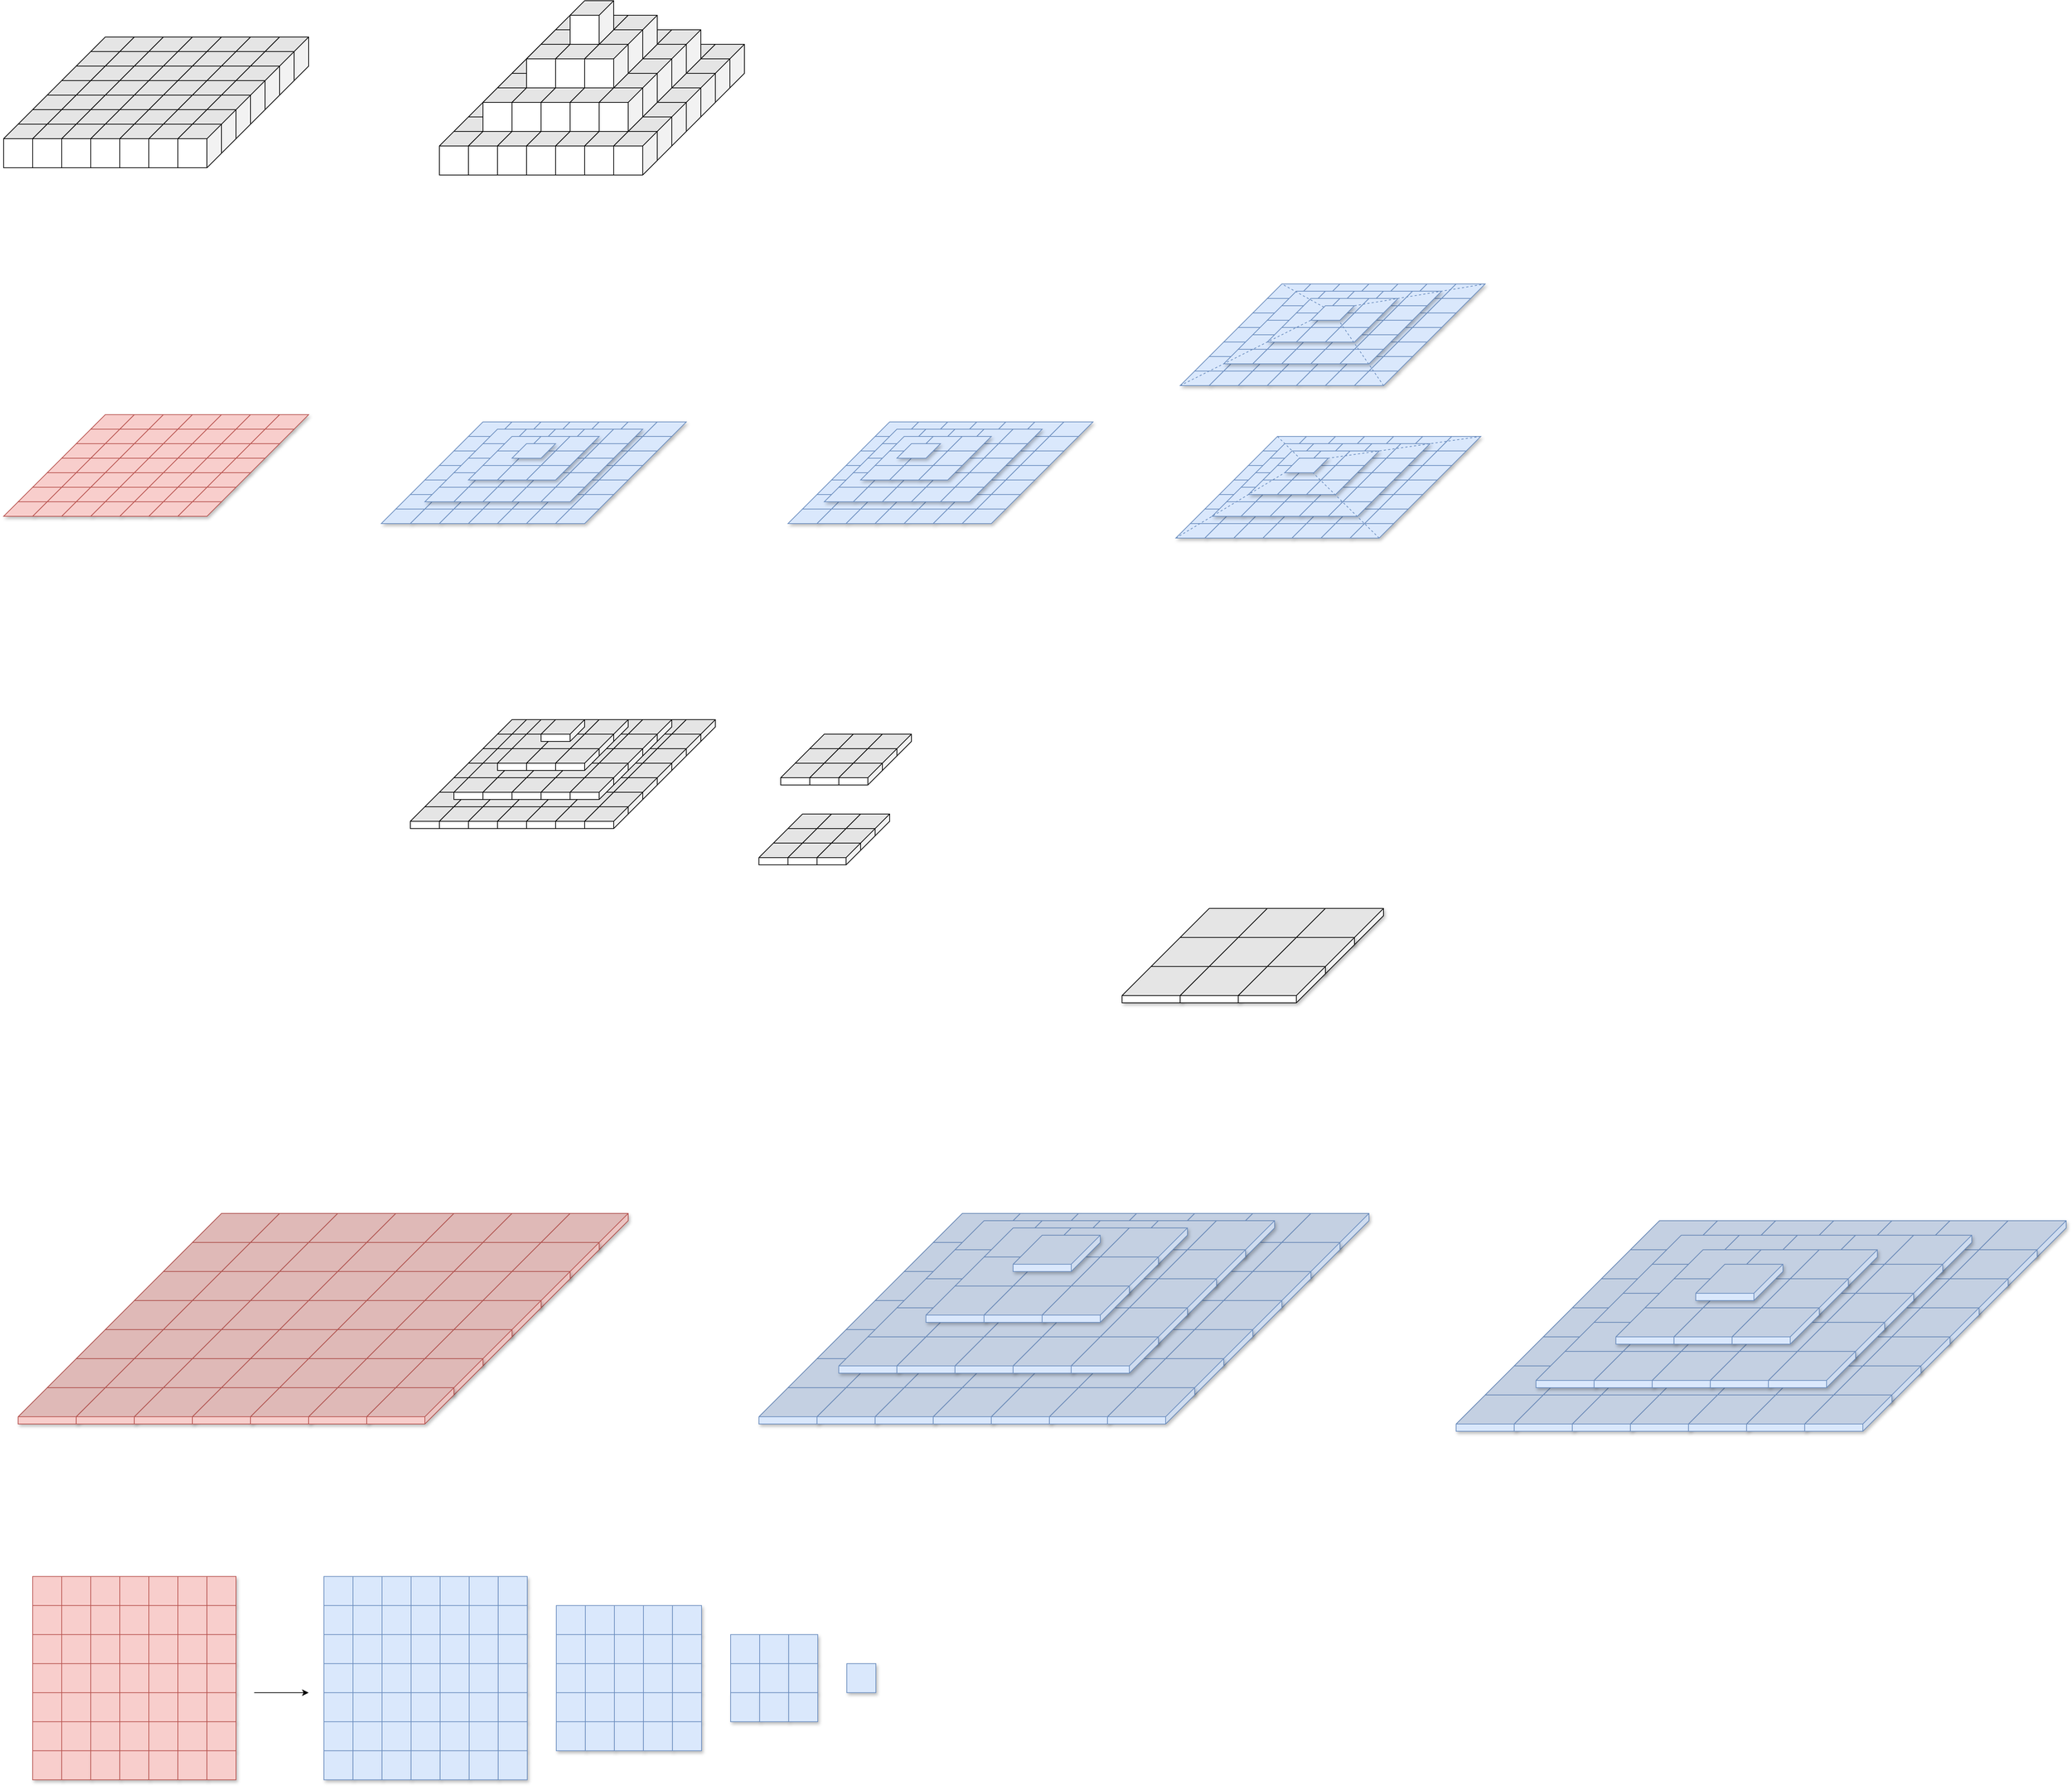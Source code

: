 <mxfile version="23.1.7" type="github">
  <diagram name="第 1 页" id="PTXUooxYmmVw5-cl3-2U">
    <mxGraphModel dx="1481" dy="859" grid="1" gridSize="10" guides="1" tooltips="1" connect="1" arrows="1" fold="1" page="1" pageScale="1" pageWidth="827" pageHeight="1169" background="none" math="0" shadow="0">
      <root>
        <mxCell id="0" />
        <mxCell id="1" parent="0" />
        <mxCell id="xVcfoNRw-Lrl-8iBwn0d-271" value="" style="shape=parallelogram;perimeter=parallelogramPerimeter;whiteSpace=wrap;html=1;fixedSize=1;container=0;fillColor=#f8cecc;strokeColor=#b85450;shadow=1;" vertex="1" parent="1">
          <mxGeometry x="400" y="880" width="60" height="20" as="geometry" />
        </mxCell>
        <mxCell id="xVcfoNRw-Lrl-8iBwn0d-264" value="" style="shape=parallelogram;perimeter=parallelogramPerimeter;whiteSpace=wrap;html=1;fixedSize=1;container=0;fillColor=#f8cecc;strokeColor=#b85450;shadow=1;" vertex="1" parent="1">
          <mxGeometry x="380" y="900" width="60" height="20" as="geometry" />
        </mxCell>
        <mxCell id="xVcfoNRw-Lrl-8iBwn0d-257" value="" style="shape=parallelogram;perimeter=parallelogramPerimeter;whiteSpace=wrap;html=1;fixedSize=1;container=0;fillColor=#f8cecc;strokeColor=#b85450;shadow=1;" vertex="1" parent="1">
          <mxGeometry x="360" y="920" width="60" height="20" as="geometry" />
        </mxCell>
        <mxCell id="xVcfoNRw-Lrl-8iBwn0d-248" value="" style="shape=parallelogram;perimeter=parallelogramPerimeter;whiteSpace=wrap;html=1;fixedSize=1;container=0;fillColor=#f8cecc;strokeColor=#b85450;shadow=1;" vertex="1" parent="1">
          <mxGeometry x="340" y="940" width="60" height="20" as="geometry" />
        </mxCell>
        <mxCell id="xVcfoNRw-Lrl-8iBwn0d-241" value="" style="shape=parallelogram;perimeter=parallelogramPerimeter;whiteSpace=wrap;html=1;fixedSize=1;container=0;fillColor=#f8cecc;strokeColor=#b85450;shadow=1;" vertex="1" parent="1">
          <mxGeometry x="320" y="960" width="60" height="20" as="geometry" />
        </mxCell>
        <mxCell id="xVcfoNRw-Lrl-8iBwn0d-205" value="" style="shape=parallelogram;perimeter=parallelogramPerimeter;whiteSpace=wrap;html=1;fixedSize=1;container=0;fillColor=#f8cecc;strokeColor=#b85450;shadow=1;" vertex="1" parent="1">
          <mxGeometry x="300" y="980" width="60" height="20" as="geometry" />
        </mxCell>
        <mxCell id="xVcfoNRw-Lrl-8iBwn0d-64" value="" style="group" vertex="1" connectable="0" parent="1">
          <mxGeometry x="40" y="360" width="420" height="180" as="geometry" />
        </mxCell>
        <mxCell id="xVcfoNRw-Lrl-8iBwn0d-1" value="" style="shape=cube;whiteSpace=wrap;html=1;boundedLbl=1;backgroundOutline=1;darkOpacity=0.05;darkOpacity2=0.1;direction=south;shadow=0;movable=1;resizable=1;rotatable=1;deletable=1;editable=1;locked=0;connectable=1;" vertex="1" parent="xVcfoNRw-Lrl-8iBwn0d-64">
          <mxGeometry x="120" width="60" height="60" as="geometry" />
        </mxCell>
        <mxCell id="xVcfoNRw-Lrl-8iBwn0d-2" value="" style="shape=cube;whiteSpace=wrap;html=1;boundedLbl=1;backgroundOutline=1;darkOpacity=0.05;darkOpacity2=0.1;direction=south;shadow=0;movable=1;resizable=1;rotatable=1;deletable=1;editable=1;locked=0;connectable=1;" vertex="1" parent="xVcfoNRw-Lrl-8iBwn0d-64">
          <mxGeometry x="160" width="60" height="60" as="geometry" />
        </mxCell>
        <mxCell id="xVcfoNRw-Lrl-8iBwn0d-3" value="" style="shape=cube;whiteSpace=wrap;html=1;boundedLbl=1;backgroundOutline=1;darkOpacity=0.05;darkOpacity2=0.1;direction=south;shadow=0;movable=1;resizable=1;rotatable=1;deletable=1;editable=1;locked=0;connectable=1;" vertex="1" parent="xVcfoNRw-Lrl-8iBwn0d-64">
          <mxGeometry x="200" width="60" height="60" as="geometry" />
        </mxCell>
        <mxCell id="xVcfoNRw-Lrl-8iBwn0d-4" value="" style="shape=cube;whiteSpace=wrap;html=1;boundedLbl=1;backgroundOutline=1;darkOpacity=0.05;darkOpacity2=0.1;direction=south;shadow=0;movable=1;resizable=1;rotatable=1;deletable=1;editable=1;locked=0;connectable=1;" vertex="1" parent="xVcfoNRw-Lrl-8iBwn0d-64">
          <mxGeometry x="240" width="60" height="60" as="geometry" />
        </mxCell>
        <mxCell id="xVcfoNRw-Lrl-8iBwn0d-5" value="" style="shape=cube;whiteSpace=wrap;html=1;boundedLbl=1;backgroundOutline=1;darkOpacity=0.05;darkOpacity2=0.1;direction=south;shadow=0;movable=1;resizable=1;rotatable=1;deletable=1;editable=1;locked=0;connectable=1;" vertex="1" parent="xVcfoNRw-Lrl-8iBwn0d-64">
          <mxGeometry x="280" width="60" height="60" as="geometry" />
        </mxCell>
        <mxCell id="xVcfoNRw-Lrl-8iBwn0d-6" value="" style="shape=cube;whiteSpace=wrap;html=1;boundedLbl=1;backgroundOutline=1;darkOpacity=0.05;darkOpacity2=0.1;direction=south;shadow=0;movable=1;resizable=1;rotatable=1;deletable=1;editable=1;locked=0;connectable=1;" vertex="1" parent="xVcfoNRw-Lrl-8iBwn0d-64">
          <mxGeometry x="320" width="60" height="60" as="geometry" />
        </mxCell>
        <mxCell id="xVcfoNRw-Lrl-8iBwn0d-7" value="" style="shape=cube;whiteSpace=wrap;html=1;boundedLbl=1;backgroundOutline=1;darkOpacity=0.05;darkOpacity2=0.1;direction=south;shadow=0;movable=1;resizable=1;rotatable=1;deletable=1;editable=1;locked=0;connectable=1;" vertex="1" parent="xVcfoNRw-Lrl-8iBwn0d-64">
          <mxGeometry x="360" width="60" height="60" as="geometry" />
        </mxCell>
        <mxCell id="xVcfoNRw-Lrl-8iBwn0d-8" value="" style="shape=cube;whiteSpace=wrap;html=1;boundedLbl=1;backgroundOutline=1;darkOpacity=0.05;darkOpacity2=0.1;direction=south;shadow=0;movable=1;resizable=1;rotatable=1;deletable=1;editable=1;locked=0;connectable=1;" vertex="1" parent="xVcfoNRw-Lrl-8iBwn0d-64">
          <mxGeometry x="100" y="20" width="60" height="60" as="geometry" />
        </mxCell>
        <mxCell id="xVcfoNRw-Lrl-8iBwn0d-9" value="" style="shape=cube;whiteSpace=wrap;html=1;boundedLbl=1;backgroundOutline=1;darkOpacity=0.05;darkOpacity2=0.1;direction=south;shadow=0;movable=1;resizable=1;rotatable=1;deletable=1;editable=1;locked=0;connectable=1;" vertex="1" parent="xVcfoNRw-Lrl-8iBwn0d-64">
          <mxGeometry x="140" y="20" width="60" height="60" as="geometry" />
        </mxCell>
        <mxCell id="xVcfoNRw-Lrl-8iBwn0d-10" value="" style="shape=cube;whiteSpace=wrap;html=1;boundedLbl=1;backgroundOutline=1;darkOpacity=0.05;darkOpacity2=0.1;direction=south;shadow=0;movable=1;resizable=1;rotatable=1;deletable=1;editable=1;locked=0;connectable=1;" vertex="1" parent="xVcfoNRw-Lrl-8iBwn0d-64">
          <mxGeometry x="180" y="20" width="60" height="60" as="geometry" />
        </mxCell>
        <mxCell id="xVcfoNRw-Lrl-8iBwn0d-11" value="" style="shape=cube;whiteSpace=wrap;html=1;boundedLbl=1;backgroundOutline=1;darkOpacity=0.05;darkOpacity2=0.1;direction=south;shadow=0;movable=1;resizable=1;rotatable=1;deletable=1;editable=1;locked=0;connectable=1;" vertex="1" parent="xVcfoNRw-Lrl-8iBwn0d-64">
          <mxGeometry x="220" y="20" width="60" height="60" as="geometry" />
        </mxCell>
        <mxCell id="xVcfoNRw-Lrl-8iBwn0d-12" value="" style="shape=cube;whiteSpace=wrap;html=1;boundedLbl=1;backgroundOutline=1;darkOpacity=0.05;darkOpacity2=0.1;direction=south;shadow=0;movable=1;resizable=1;rotatable=1;deletable=1;editable=1;locked=0;connectable=1;" vertex="1" parent="xVcfoNRw-Lrl-8iBwn0d-64">
          <mxGeometry x="260" y="20" width="60" height="60" as="geometry" />
        </mxCell>
        <mxCell id="xVcfoNRw-Lrl-8iBwn0d-13" value="" style="shape=cube;whiteSpace=wrap;html=1;boundedLbl=1;backgroundOutline=1;darkOpacity=0.05;darkOpacity2=0.1;direction=south;shadow=0;movable=1;resizable=1;rotatable=1;deletable=1;editable=1;locked=0;connectable=1;" vertex="1" parent="xVcfoNRw-Lrl-8iBwn0d-64">
          <mxGeometry x="300" y="20" width="60" height="60" as="geometry" />
        </mxCell>
        <mxCell id="xVcfoNRw-Lrl-8iBwn0d-14" value="" style="shape=cube;whiteSpace=wrap;html=1;boundedLbl=1;backgroundOutline=1;darkOpacity=0.05;darkOpacity2=0.1;direction=south;shadow=0;movable=1;resizable=1;rotatable=1;deletable=1;editable=1;locked=0;connectable=1;" vertex="1" parent="xVcfoNRw-Lrl-8iBwn0d-64">
          <mxGeometry x="340" y="20" width="60" height="60" as="geometry" />
        </mxCell>
        <mxCell id="xVcfoNRw-Lrl-8iBwn0d-24" value="" style="group" vertex="1" connectable="0" parent="xVcfoNRw-Lrl-8iBwn0d-64">
          <mxGeometry x="80" y="40" width="300" height="120" as="geometry" />
        </mxCell>
        <mxCell id="xVcfoNRw-Lrl-8iBwn0d-17" value="" style="shape=cube;whiteSpace=wrap;html=1;boundedLbl=1;backgroundOutline=1;darkOpacity=0.05;darkOpacity2=0.1;direction=south;shadow=0;movable=1;resizable=1;rotatable=1;deletable=1;editable=1;locked=0;connectable=1;" vertex="1" parent="xVcfoNRw-Lrl-8iBwn0d-24">
          <mxGeometry width="60" height="60" as="geometry" />
        </mxCell>
        <mxCell id="xVcfoNRw-Lrl-8iBwn0d-18" value="" style="shape=cube;whiteSpace=wrap;html=1;boundedLbl=1;backgroundOutline=1;darkOpacity=0.05;darkOpacity2=0.1;direction=south;shadow=0;movable=1;resizable=1;rotatable=1;deletable=1;editable=1;locked=0;connectable=1;" vertex="1" parent="xVcfoNRw-Lrl-8iBwn0d-24">
          <mxGeometry x="40" width="60" height="60" as="geometry" />
        </mxCell>
        <mxCell id="xVcfoNRw-Lrl-8iBwn0d-19" value="" style="shape=cube;whiteSpace=wrap;html=1;boundedLbl=1;backgroundOutline=1;darkOpacity=0.05;darkOpacity2=0.1;direction=south;shadow=0;movable=1;resizable=1;rotatable=1;deletable=1;editable=1;locked=0;connectable=1;" vertex="1" parent="xVcfoNRw-Lrl-8iBwn0d-24">
          <mxGeometry x="80" width="60" height="60" as="geometry" />
        </mxCell>
        <mxCell id="xVcfoNRw-Lrl-8iBwn0d-20" value="" style="shape=cube;whiteSpace=wrap;html=1;boundedLbl=1;backgroundOutline=1;darkOpacity=0.05;darkOpacity2=0.1;direction=south;shadow=0;movable=1;resizable=1;rotatable=1;deletable=1;editable=1;locked=0;connectable=1;" vertex="1" parent="xVcfoNRw-Lrl-8iBwn0d-24">
          <mxGeometry x="120" width="60" height="60" as="geometry" />
        </mxCell>
        <mxCell id="xVcfoNRw-Lrl-8iBwn0d-21" value="" style="shape=cube;whiteSpace=wrap;html=1;boundedLbl=1;backgroundOutline=1;darkOpacity=0.05;darkOpacity2=0.1;direction=south;shadow=0;movable=1;resizable=1;rotatable=1;deletable=1;editable=1;locked=0;connectable=1;" vertex="1" parent="xVcfoNRw-Lrl-8iBwn0d-24">
          <mxGeometry x="160" width="60" height="60" as="geometry" />
        </mxCell>
        <mxCell id="xVcfoNRw-Lrl-8iBwn0d-22" value="" style="shape=cube;whiteSpace=wrap;html=1;boundedLbl=1;backgroundOutline=1;darkOpacity=0.05;darkOpacity2=0.1;direction=south;shadow=0;movable=1;resizable=1;rotatable=1;deletable=1;editable=1;locked=0;connectable=1;" vertex="1" parent="xVcfoNRw-Lrl-8iBwn0d-24">
          <mxGeometry x="200" width="60" height="60" as="geometry" />
        </mxCell>
        <mxCell id="xVcfoNRw-Lrl-8iBwn0d-23" value="" style="shape=cube;whiteSpace=wrap;html=1;boundedLbl=1;backgroundOutline=1;darkOpacity=0.05;darkOpacity2=0.1;direction=south;shadow=0;movable=1;resizable=1;rotatable=1;deletable=1;editable=1;locked=0;connectable=1;" vertex="1" parent="xVcfoNRw-Lrl-8iBwn0d-24">
          <mxGeometry x="240" width="60" height="60" as="geometry" />
        </mxCell>
        <mxCell id="xVcfoNRw-Lrl-8iBwn0d-32" value="" style="group" vertex="1" connectable="0" parent="xVcfoNRw-Lrl-8iBwn0d-24">
          <mxGeometry x="-20" y="20" width="300" height="100" as="geometry" />
        </mxCell>
        <mxCell id="xVcfoNRw-Lrl-8iBwn0d-33" value="" style="shape=cube;whiteSpace=wrap;html=1;boundedLbl=1;backgroundOutline=1;darkOpacity=0.05;darkOpacity2=0.1;direction=south;shadow=0;movable=1;resizable=1;rotatable=1;deletable=1;editable=1;locked=0;connectable=1;" vertex="1" parent="xVcfoNRw-Lrl-8iBwn0d-32">
          <mxGeometry width="60" height="60" as="geometry" />
        </mxCell>
        <mxCell id="xVcfoNRw-Lrl-8iBwn0d-34" value="" style="shape=cube;whiteSpace=wrap;html=1;boundedLbl=1;backgroundOutline=1;darkOpacity=0.05;darkOpacity2=0.1;direction=south;shadow=0;movable=1;resizable=1;rotatable=1;deletable=1;editable=1;locked=0;connectable=1;" vertex="1" parent="xVcfoNRw-Lrl-8iBwn0d-32">
          <mxGeometry x="40" width="60" height="60" as="geometry" />
        </mxCell>
        <mxCell id="xVcfoNRw-Lrl-8iBwn0d-35" value="" style="shape=cube;whiteSpace=wrap;html=1;boundedLbl=1;backgroundOutline=1;darkOpacity=0.05;darkOpacity2=0.1;direction=south;shadow=0;movable=1;resizable=1;rotatable=1;deletable=1;editable=1;locked=0;connectable=1;" vertex="1" parent="xVcfoNRw-Lrl-8iBwn0d-32">
          <mxGeometry x="80" width="60" height="60" as="geometry" />
        </mxCell>
        <mxCell id="xVcfoNRw-Lrl-8iBwn0d-36" value="" style="shape=cube;whiteSpace=wrap;html=1;boundedLbl=1;backgroundOutline=1;darkOpacity=0.05;darkOpacity2=0.1;direction=south;shadow=0;movable=1;resizable=1;rotatable=1;deletable=1;editable=1;locked=0;connectable=1;" vertex="1" parent="xVcfoNRw-Lrl-8iBwn0d-32">
          <mxGeometry x="120" width="60" height="60" as="geometry" />
        </mxCell>
        <mxCell id="xVcfoNRw-Lrl-8iBwn0d-37" value="" style="shape=cube;whiteSpace=wrap;html=1;boundedLbl=1;backgroundOutline=1;darkOpacity=0.05;darkOpacity2=0.1;direction=south;shadow=0;movable=1;resizable=1;rotatable=1;deletable=1;editable=1;locked=0;connectable=1;" vertex="1" parent="xVcfoNRw-Lrl-8iBwn0d-32">
          <mxGeometry x="160" width="60" height="60" as="geometry" />
        </mxCell>
        <mxCell id="xVcfoNRw-Lrl-8iBwn0d-38" value="" style="shape=cube;whiteSpace=wrap;html=1;boundedLbl=1;backgroundOutline=1;darkOpacity=0.05;darkOpacity2=0.1;direction=south;shadow=0;movable=1;resizable=1;rotatable=1;deletable=1;editable=1;locked=0;connectable=1;" vertex="1" parent="xVcfoNRw-Lrl-8iBwn0d-32">
          <mxGeometry x="200" width="60" height="60" as="geometry" />
        </mxCell>
        <mxCell id="xVcfoNRw-Lrl-8iBwn0d-39" value="" style="shape=cube;whiteSpace=wrap;html=1;boundedLbl=1;backgroundOutline=1;darkOpacity=0.05;darkOpacity2=0.1;direction=south;shadow=0;movable=1;resizable=1;rotatable=1;deletable=1;editable=1;locked=0;connectable=1;" vertex="1" parent="xVcfoNRw-Lrl-8iBwn0d-32">
          <mxGeometry x="240" width="60" height="60" as="geometry" />
        </mxCell>
        <mxCell id="xVcfoNRw-Lrl-8iBwn0d-40" value="" style="group" vertex="1" connectable="0" parent="xVcfoNRw-Lrl-8iBwn0d-32">
          <mxGeometry x="-20" y="20" width="300" height="80" as="geometry" />
        </mxCell>
        <mxCell id="xVcfoNRw-Lrl-8iBwn0d-41" value="" style="shape=cube;whiteSpace=wrap;html=1;boundedLbl=1;backgroundOutline=1;darkOpacity=0.05;darkOpacity2=0.1;direction=south;shadow=0;movable=1;resizable=1;rotatable=1;deletable=1;editable=1;locked=0;connectable=1;" vertex="1" parent="xVcfoNRw-Lrl-8iBwn0d-40">
          <mxGeometry width="60" height="60" as="geometry" />
        </mxCell>
        <mxCell id="xVcfoNRw-Lrl-8iBwn0d-42" value="" style="shape=cube;whiteSpace=wrap;html=1;boundedLbl=1;backgroundOutline=1;darkOpacity=0.05;darkOpacity2=0.1;direction=south;shadow=0;movable=1;resizable=1;rotatable=1;deletable=1;editable=1;locked=0;connectable=1;" vertex="1" parent="xVcfoNRw-Lrl-8iBwn0d-40">
          <mxGeometry x="40" width="60" height="60" as="geometry" />
        </mxCell>
        <mxCell id="xVcfoNRw-Lrl-8iBwn0d-43" value="" style="shape=cube;whiteSpace=wrap;html=1;boundedLbl=1;backgroundOutline=1;darkOpacity=0.05;darkOpacity2=0.1;direction=south;shadow=0;movable=1;resizable=1;rotatable=1;deletable=1;editable=1;locked=0;connectable=1;" vertex="1" parent="xVcfoNRw-Lrl-8iBwn0d-40">
          <mxGeometry x="80" width="60" height="60" as="geometry" />
        </mxCell>
        <mxCell id="xVcfoNRw-Lrl-8iBwn0d-44" value="" style="shape=cube;whiteSpace=wrap;html=1;boundedLbl=1;backgroundOutline=1;darkOpacity=0.05;darkOpacity2=0.1;direction=south;shadow=0;movable=1;resizable=1;rotatable=1;deletable=1;editable=1;locked=0;connectable=1;" vertex="1" parent="xVcfoNRw-Lrl-8iBwn0d-40">
          <mxGeometry x="120" width="60" height="60" as="geometry" />
        </mxCell>
        <mxCell id="xVcfoNRw-Lrl-8iBwn0d-45" value="" style="shape=cube;whiteSpace=wrap;html=1;boundedLbl=1;backgroundOutline=1;darkOpacity=0.05;darkOpacity2=0.1;direction=south;shadow=0;movable=1;resizable=1;rotatable=1;deletable=1;editable=1;locked=0;connectable=1;" vertex="1" parent="xVcfoNRw-Lrl-8iBwn0d-40">
          <mxGeometry x="160" width="60" height="60" as="geometry" />
        </mxCell>
        <mxCell id="xVcfoNRw-Lrl-8iBwn0d-46" value="" style="shape=cube;whiteSpace=wrap;html=1;boundedLbl=1;backgroundOutline=1;darkOpacity=0.05;darkOpacity2=0.1;direction=south;shadow=0;movable=1;resizable=1;rotatable=1;deletable=1;editable=1;locked=0;connectable=1;" vertex="1" parent="xVcfoNRw-Lrl-8iBwn0d-40">
          <mxGeometry x="200" width="60" height="60" as="geometry" />
        </mxCell>
        <mxCell id="xVcfoNRw-Lrl-8iBwn0d-47" value="" style="shape=cube;whiteSpace=wrap;html=1;boundedLbl=1;backgroundOutline=1;darkOpacity=0.05;darkOpacity2=0.1;direction=south;shadow=0;movable=1;resizable=1;rotatable=1;deletable=1;editable=1;locked=0;connectable=1;" vertex="1" parent="xVcfoNRw-Lrl-8iBwn0d-40">
          <mxGeometry x="240" width="60" height="60" as="geometry" />
        </mxCell>
        <mxCell id="xVcfoNRw-Lrl-8iBwn0d-48" value="" style="group" vertex="1" connectable="0" parent="xVcfoNRw-Lrl-8iBwn0d-40">
          <mxGeometry x="-20" y="20" width="300" height="60" as="geometry" />
        </mxCell>
        <mxCell id="xVcfoNRw-Lrl-8iBwn0d-49" value="" style="shape=cube;whiteSpace=wrap;html=1;boundedLbl=1;backgroundOutline=1;darkOpacity=0.05;darkOpacity2=0.1;direction=south;shadow=0;movable=1;resizable=1;rotatable=1;deletable=1;editable=1;locked=0;connectable=1;" vertex="1" parent="xVcfoNRw-Lrl-8iBwn0d-48">
          <mxGeometry width="60" height="60" as="geometry" />
        </mxCell>
        <mxCell id="xVcfoNRw-Lrl-8iBwn0d-50" value="" style="shape=cube;whiteSpace=wrap;html=1;boundedLbl=1;backgroundOutline=1;darkOpacity=0.05;darkOpacity2=0.1;direction=south;shadow=0;movable=1;resizable=1;rotatable=1;deletable=1;editable=1;locked=0;connectable=1;" vertex="1" parent="xVcfoNRw-Lrl-8iBwn0d-48">
          <mxGeometry x="40" width="60" height="60" as="geometry" />
        </mxCell>
        <mxCell id="xVcfoNRw-Lrl-8iBwn0d-51" value="" style="shape=cube;whiteSpace=wrap;html=1;boundedLbl=1;backgroundOutline=1;darkOpacity=0.05;darkOpacity2=0.1;direction=south;shadow=0;movable=1;resizable=1;rotatable=1;deletable=1;editable=1;locked=0;connectable=1;" vertex="1" parent="xVcfoNRw-Lrl-8iBwn0d-48">
          <mxGeometry x="80" width="60" height="60" as="geometry" />
        </mxCell>
        <mxCell id="xVcfoNRw-Lrl-8iBwn0d-52" value="" style="shape=cube;whiteSpace=wrap;html=1;boundedLbl=1;backgroundOutline=1;darkOpacity=0.05;darkOpacity2=0.1;direction=south;shadow=0;movable=1;resizable=1;rotatable=1;deletable=1;editable=1;locked=0;connectable=1;" vertex="1" parent="xVcfoNRw-Lrl-8iBwn0d-48">
          <mxGeometry x="120" width="60" height="60" as="geometry" />
        </mxCell>
        <mxCell id="xVcfoNRw-Lrl-8iBwn0d-53" value="" style="shape=cube;whiteSpace=wrap;html=1;boundedLbl=1;backgroundOutline=1;darkOpacity=0.05;darkOpacity2=0.1;direction=south;shadow=0;movable=1;resizable=1;rotatable=1;deletable=1;editable=1;locked=0;connectable=1;" vertex="1" parent="xVcfoNRw-Lrl-8iBwn0d-48">
          <mxGeometry x="160" width="60" height="60" as="geometry" />
        </mxCell>
        <mxCell id="xVcfoNRw-Lrl-8iBwn0d-54" value="" style="shape=cube;whiteSpace=wrap;html=1;boundedLbl=1;backgroundOutline=1;darkOpacity=0.05;darkOpacity2=0.1;direction=south;shadow=0;movable=1;resizable=1;rotatable=1;deletable=1;editable=1;locked=0;connectable=1;" vertex="1" parent="xVcfoNRw-Lrl-8iBwn0d-48">
          <mxGeometry x="200" width="60" height="60" as="geometry" />
        </mxCell>
        <mxCell id="xVcfoNRw-Lrl-8iBwn0d-55" value="" style="shape=cube;whiteSpace=wrap;html=1;boundedLbl=1;backgroundOutline=1;darkOpacity=0.05;darkOpacity2=0.1;direction=south;shadow=0;movable=1;resizable=1;rotatable=1;deletable=1;editable=1;locked=0;connectable=1;" vertex="1" parent="xVcfoNRw-Lrl-8iBwn0d-48">
          <mxGeometry x="240" width="60" height="60" as="geometry" />
        </mxCell>
        <mxCell id="xVcfoNRw-Lrl-8iBwn0d-56" value="" style="group" vertex="1" connectable="0" parent="xVcfoNRw-Lrl-8iBwn0d-64">
          <mxGeometry y="120" width="300" height="60" as="geometry" />
        </mxCell>
        <mxCell id="xVcfoNRw-Lrl-8iBwn0d-57" value="" style="shape=cube;whiteSpace=wrap;html=1;boundedLbl=1;backgroundOutline=1;darkOpacity=0.05;darkOpacity2=0.1;direction=south;shadow=0;movable=1;resizable=1;rotatable=1;deletable=1;editable=1;locked=0;connectable=1;" vertex="1" parent="xVcfoNRw-Lrl-8iBwn0d-56">
          <mxGeometry width="60" height="60" as="geometry" />
        </mxCell>
        <mxCell id="xVcfoNRw-Lrl-8iBwn0d-58" value="" style="shape=cube;whiteSpace=wrap;html=1;boundedLbl=1;backgroundOutline=1;darkOpacity=0.05;darkOpacity2=0.1;direction=south;shadow=0;movable=1;resizable=1;rotatable=1;deletable=1;editable=1;locked=0;connectable=1;" vertex="1" parent="xVcfoNRw-Lrl-8iBwn0d-56">
          <mxGeometry x="40" width="60" height="60" as="geometry" />
        </mxCell>
        <mxCell id="xVcfoNRw-Lrl-8iBwn0d-59" value="" style="shape=cube;whiteSpace=wrap;html=1;boundedLbl=1;backgroundOutline=1;darkOpacity=0.05;darkOpacity2=0.1;direction=south;shadow=0;movable=1;resizable=1;rotatable=1;deletable=1;editable=1;locked=0;connectable=1;" vertex="1" parent="xVcfoNRw-Lrl-8iBwn0d-56">
          <mxGeometry x="80" width="60" height="60" as="geometry" />
        </mxCell>
        <mxCell id="xVcfoNRw-Lrl-8iBwn0d-60" value="" style="shape=cube;whiteSpace=wrap;html=1;boundedLbl=1;backgroundOutline=1;darkOpacity=0.05;darkOpacity2=0.1;direction=south;shadow=0;movable=1;resizable=1;rotatable=1;deletable=1;editable=1;locked=0;connectable=1;" vertex="1" parent="xVcfoNRw-Lrl-8iBwn0d-56">
          <mxGeometry x="120" width="60" height="60" as="geometry" />
        </mxCell>
        <mxCell id="xVcfoNRw-Lrl-8iBwn0d-61" value="" style="shape=cube;whiteSpace=wrap;html=1;boundedLbl=1;backgroundOutline=1;darkOpacity=0.05;darkOpacity2=0.1;direction=south;shadow=0;movable=1;resizable=1;rotatable=1;deletable=1;editable=1;locked=0;connectable=1;" vertex="1" parent="xVcfoNRw-Lrl-8iBwn0d-56">
          <mxGeometry x="160" width="60" height="60" as="geometry" />
        </mxCell>
        <mxCell id="xVcfoNRw-Lrl-8iBwn0d-62" value="" style="shape=cube;whiteSpace=wrap;html=1;boundedLbl=1;backgroundOutline=1;darkOpacity=0.05;darkOpacity2=0.1;direction=south;shadow=0;movable=1;resizable=1;rotatable=1;deletable=1;editable=1;locked=0;connectable=1;" vertex="1" parent="xVcfoNRw-Lrl-8iBwn0d-56">
          <mxGeometry x="200" width="60" height="60" as="geometry" />
        </mxCell>
        <mxCell id="xVcfoNRw-Lrl-8iBwn0d-63" value="" style="shape=cube;whiteSpace=wrap;html=1;boundedLbl=1;backgroundOutline=1;darkOpacity=0.05;darkOpacity2=0.1;direction=south;shadow=0;movable=1;resizable=1;rotatable=1;deletable=1;editable=1;locked=0;connectable=1;" vertex="1" parent="xVcfoNRw-Lrl-8iBwn0d-56">
          <mxGeometry x="240" width="60" height="60" as="geometry" />
        </mxCell>
        <mxCell id="xVcfoNRw-Lrl-8iBwn0d-74" value="" style="shape=cube;whiteSpace=wrap;html=1;boundedLbl=1;backgroundOutline=1;darkOpacity=0.05;darkOpacity2=0.1;direction=south;shadow=0;movable=1;resizable=1;rotatable=1;deletable=1;editable=1;locked=0;connectable=1;container=0;" vertex="1" parent="1">
          <mxGeometry x="760" y="370" width="60" height="60" as="geometry" />
        </mxCell>
        <mxCell id="xVcfoNRw-Lrl-8iBwn0d-75" value="" style="shape=cube;whiteSpace=wrap;html=1;boundedLbl=1;backgroundOutline=1;darkOpacity=0.05;darkOpacity2=0.1;direction=south;shadow=0;movable=1;resizable=1;rotatable=1;deletable=1;editable=1;locked=0;connectable=1;container=0;" vertex="1" parent="1">
          <mxGeometry x="800" y="370" width="60" height="60" as="geometry" />
        </mxCell>
        <mxCell id="xVcfoNRw-Lrl-8iBwn0d-76" value="" style="shape=cube;whiteSpace=wrap;html=1;boundedLbl=1;backgroundOutline=1;darkOpacity=0.05;darkOpacity2=0.1;direction=south;shadow=0;movable=1;resizable=1;rotatable=1;deletable=1;editable=1;locked=0;connectable=1;container=0;" vertex="1" parent="1">
          <mxGeometry x="840" y="370" width="60" height="60" as="geometry" />
        </mxCell>
        <mxCell id="xVcfoNRw-Lrl-8iBwn0d-77" value="" style="shape=cube;whiteSpace=wrap;html=1;boundedLbl=1;backgroundOutline=1;darkOpacity=0.05;darkOpacity2=0.1;direction=south;shadow=0;movable=1;resizable=1;rotatable=1;deletable=1;editable=1;locked=0;connectable=1;container=0;" vertex="1" parent="1">
          <mxGeometry x="880" y="370" width="60" height="60" as="geometry" />
        </mxCell>
        <mxCell id="xVcfoNRw-Lrl-8iBwn0d-78" value="" style="shape=cube;whiteSpace=wrap;html=1;boundedLbl=1;backgroundOutline=1;darkOpacity=0.05;darkOpacity2=0.1;direction=south;shadow=0;movable=1;resizable=1;rotatable=1;deletable=1;editable=1;locked=0;connectable=1;container=0;" vertex="1" parent="1">
          <mxGeometry x="920" y="370" width="60" height="60" as="geometry" />
        </mxCell>
        <mxCell id="xVcfoNRw-Lrl-8iBwn0d-79" value="" style="shape=cube;whiteSpace=wrap;html=1;boundedLbl=1;backgroundOutline=1;darkOpacity=0.05;darkOpacity2=0.1;direction=south;shadow=0;movable=1;resizable=1;rotatable=1;deletable=1;editable=1;locked=0;connectable=1;container=0;" vertex="1" parent="1">
          <mxGeometry x="960" y="370" width="60" height="60" as="geometry" />
        </mxCell>
        <mxCell id="xVcfoNRw-Lrl-8iBwn0d-80" value="" style="shape=cube;whiteSpace=wrap;html=1;boundedLbl=1;backgroundOutline=1;darkOpacity=0.05;darkOpacity2=0.1;direction=south;shadow=0;movable=1;resizable=1;rotatable=1;deletable=1;editable=1;locked=0;connectable=1;container=0;" vertex="1" parent="1">
          <mxGeometry x="1000" y="370" width="60" height="60" as="geometry" />
        </mxCell>
        <mxCell id="xVcfoNRw-Lrl-8iBwn0d-81" value="" style="shape=cube;whiteSpace=wrap;html=1;boundedLbl=1;backgroundOutline=1;darkOpacity=0.05;darkOpacity2=0.1;direction=south;shadow=0;movable=1;resizable=1;rotatable=1;deletable=1;editable=1;locked=0;connectable=1;container=0;" vertex="1" parent="1">
          <mxGeometry x="740" y="390" width="60" height="60" as="geometry" />
        </mxCell>
        <mxCell id="xVcfoNRw-Lrl-8iBwn0d-82" value="" style="shape=cube;whiteSpace=wrap;html=1;boundedLbl=1;backgroundOutline=1;darkOpacity=0.05;darkOpacity2=0.1;direction=south;shadow=0;movable=1;resizable=1;rotatable=1;deletable=1;editable=1;locked=0;connectable=1;container=0;" vertex="1" parent="1">
          <mxGeometry x="780" y="390" width="60" height="60" as="geometry" />
        </mxCell>
        <mxCell id="xVcfoNRw-Lrl-8iBwn0d-83" value="" style="shape=cube;whiteSpace=wrap;html=1;boundedLbl=1;backgroundOutline=1;darkOpacity=0.05;darkOpacity2=0.1;direction=south;shadow=0;movable=1;resizable=1;rotatable=1;deletable=1;editable=1;locked=0;connectable=1;container=0;" vertex="1" parent="1">
          <mxGeometry x="820" y="390" width="60" height="60" as="geometry" />
        </mxCell>
        <mxCell id="xVcfoNRw-Lrl-8iBwn0d-84" value="" style="shape=cube;whiteSpace=wrap;html=1;boundedLbl=1;backgroundOutline=1;darkOpacity=0.05;darkOpacity2=0.1;direction=south;shadow=0;movable=1;resizable=1;rotatable=1;deletable=1;editable=1;locked=0;connectable=1;container=0;" vertex="1" parent="1">
          <mxGeometry x="860" y="390" width="60" height="60" as="geometry" />
        </mxCell>
        <mxCell id="xVcfoNRw-Lrl-8iBwn0d-85" value="" style="shape=cube;whiteSpace=wrap;html=1;boundedLbl=1;backgroundOutline=1;darkOpacity=0.05;darkOpacity2=0.1;direction=south;shadow=0;movable=1;resizable=1;rotatable=1;deletable=1;editable=1;locked=0;connectable=1;container=0;" vertex="1" parent="1">
          <mxGeometry x="900" y="390" width="60" height="60" as="geometry" />
        </mxCell>
        <mxCell id="xVcfoNRw-Lrl-8iBwn0d-86" value="" style="shape=cube;whiteSpace=wrap;html=1;boundedLbl=1;backgroundOutline=1;darkOpacity=0.05;darkOpacity2=0.1;direction=south;shadow=0;movable=1;resizable=1;rotatable=1;deletable=1;editable=1;locked=0;connectable=1;container=0;" vertex="1" parent="1">
          <mxGeometry x="940" y="390" width="60" height="60" as="geometry" />
        </mxCell>
        <mxCell id="xVcfoNRw-Lrl-8iBwn0d-87" value="" style="shape=cube;whiteSpace=wrap;html=1;boundedLbl=1;backgroundOutline=1;darkOpacity=0.05;darkOpacity2=0.1;direction=south;shadow=0;movable=1;resizable=1;rotatable=1;deletable=1;editable=1;locked=0;connectable=1;container=0;" vertex="1" parent="1">
          <mxGeometry x="980" y="390" width="60" height="60" as="geometry" />
        </mxCell>
        <mxCell id="xVcfoNRw-Lrl-8iBwn0d-89" value="" style="shape=cube;whiteSpace=wrap;html=1;boundedLbl=1;backgroundOutline=1;darkOpacity=0.05;darkOpacity2=0.1;direction=south;shadow=0;movable=1;resizable=1;rotatable=1;deletable=1;editable=1;locked=0;connectable=1;container=0;" vertex="1" parent="1">
          <mxGeometry x="720" y="410" width="60" height="60" as="geometry" />
        </mxCell>
        <mxCell id="xVcfoNRw-Lrl-8iBwn0d-90" value="" style="shape=cube;whiteSpace=wrap;html=1;boundedLbl=1;backgroundOutline=1;darkOpacity=0.05;darkOpacity2=0.1;direction=south;shadow=0;movable=1;resizable=1;rotatable=1;deletable=1;editable=1;locked=0;connectable=1;container=0;" vertex="1" parent="1">
          <mxGeometry x="760" y="410" width="60" height="60" as="geometry" />
        </mxCell>
        <mxCell id="xVcfoNRw-Lrl-8iBwn0d-91" value="" style="shape=cube;whiteSpace=wrap;html=1;boundedLbl=1;backgroundOutline=1;darkOpacity=0.05;darkOpacity2=0.1;direction=south;shadow=0;movable=1;resizable=1;rotatable=1;deletable=1;editable=1;locked=0;connectable=1;container=0;" vertex="1" parent="1">
          <mxGeometry x="800" y="410" width="60" height="60" as="geometry" />
        </mxCell>
        <mxCell id="xVcfoNRw-Lrl-8iBwn0d-92" value="" style="shape=cube;whiteSpace=wrap;html=1;boundedLbl=1;backgroundOutline=1;darkOpacity=0.05;darkOpacity2=0.1;direction=south;shadow=0;movable=1;resizable=1;rotatable=1;deletable=1;editable=1;locked=0;connectable=1;container=0;" vertex="1" parent="1">
          <mxGeometry x="840" y="410" width="60" height="60" as="geometry" />
        </mxCell>
        <mxCell id="xVcfoNRw-Lrl-8iBwn0d-93" value="" style="shape=cube;whiteSpace=wrap;html=1;boundedLbl=1;backgroundOutline=1;darkOpacity=0.05;darkOpacity2=0.1;direction=south;shadow=0;movable=1;resizable=1;rotatable=1;deletable=1;editable=1;locked=0;connectable=1;container=0;" vertex="1" parent="1">
          <mxGeometry x="880" y="410" width="60" height="60" as="geometry" />
        </mxCell>
        <mxCell id="xVcfoNRw-Lrl-8iBwn0d-94" value="" style="shape=cube;whiteSpace=wrap;html=1;boundedLbl=1;backgroundOutline=1;darkOpacity=0.05;darkOpacity2=0.1;direction=south;shadow=0;movable=1;resizable=1;rotatable=1;deletable=1;editable=1;locked=0;connectable=1;container=0;" vertex="1" parent="1">
          <mxGeometry x="920" y="410" width="60" height="60" as="geometry" />
        </mxCell>
        <mxCell id="xVcfoNRw-Lrl-8iBwn0d-95" value="" style="shape=cube;whiteSpace=wrap;html=1;boundedLbl=1;backgroundOutline=1;darkOpacity=0.05;darkOpacity2=0.1;direction=south;shadow=0;movable=1;resizable=1;rotatable=1;deletable=1;editable=1;locked=0;connectable=1;container=0;" vertex="1" parent="1">
          <mxGeometry x="960" y="410" width="60" height="60" as="geometry" />
        </mxCell>
        <mxCell id="xVcfoNRw-Lrl-8iBwn0d-97" value="" style="shape=cube;whiteSpace=wrap;html=1;boundedLbl=1;backgroundOutline=1;darkOpacity=0.05;darkOpacity2=0.1;direction=south;shadow=0;movable=1;resizable=1;rotatable=1;deletable=1;editable=1;locked=0;connectable=1;container=0;" vertex="1" parent="1">
          <mxGeometry x="700" y="430" width="60" height="60" as="geometry" />
        </mxCell>
        <mxCell id="xVcfoNRw-Lrl-8iBwn0d-98" value="" style="shape=cube;whiteSpace=wrap;html=1;boundedLbl=1;backgroundOutline=1;darkOpacity=0.05;darkOpacity2=0.1;direction=south;shadow=0;movable=1;resizable=1;rotatable=1;deletable=1;editable=1;locked=0;connectable=1;container=0;" vertex="1" parent="1">
          <mxGeometry x="740" y="430" width="60" height="60" as="geometry" />
        </mxCell>
        <mxCell id="xVcfoNRw-Lrl-8iBwn0d-99" value="" style="shape=cube;whiteSpace=wrap;html=1;boundedLbl=1;backgroundOutline=1;darkOpacity=0.05;darkOpacity2=0.1;direction=south;shadow=0;movable=1;resizable=1;rotatable=1;deletable=1;editable=1;locked=0;connectable=1;container=0;" vertex="1" parent="1">
          <mxGeometry x="780" y="430" width="60" height="60" as="geometry" />
        </mxCell>
        <mxCell id="xVcfoNRw-Lrl-8iBwn0d-100" value="" style="shape=cube;whiteSpace=wrap;html=1;boundedLbl=1;backgroundOutline=1;darkOpacity=0.05;darkOpacity2=0.1;direction=south;shadow=0;movable=1;resizable=1;rotatable=1;deletable=1;editable=1;locked=0;connectable=1;container=0;" vertex="1" parent="1">
          <mxGeometry x="820" y="430" width="60" height="60" as="geometry" />
        </mxCell>
        <mxCell id="xVcfoNRw-Lrl-8iBwn0d-101" value="" style="shape=cube;whiteSpace=wrap;html=1;boundedLbl=1;backgroundOutline=1;darkOpacity=0.05;darkOpacity2=0.1;direction=south;shadow=0;movable=1;resizable=1;rotatable=1;deletable=1;editable=1;locked=0;connectable=1;container=0;" vertex="1" parent="1">
          <mxGeometry x="860" y="430" width="60" height="60" as="geometry" />
        </mxCell>
        <mxCell id="xVcfoNRw-Lrl-8iBwn0d-102" value="" style="shape=cube;whiteSpace=wrap;html=1;boundedLbl=1;backgroundOutline=1;darkOpacity=0.05;darkOpacity2=0.1;direction=south;shadow=0;movable=1;resizable=1;rotatable=1;deletable=1;editable=1;locked=0;connectable=1;container=0;" vertex="1" parent="1">
          <mxGeometry x="900" y="430" width="60" height="60" as="geometry" />
        </mxCell>
        <mxCell id="xVcfoNRw-Lrl-8iBwn0d-103" value="" style="shape=cube;whiteSpace=wrap;html=1;boundedLbl=1;backgroundOutline=1;darkOpacity=0.05;darkOpacity2=0.1;direction=south;shadow=0;movable=1;resizable=1;rotatable=1;deletable=1;editable=1;locked=0;connectable=1;container=0;" vertex="1" parent="1">
          <mxGeometry x="940" y="430" width="60" height="60" as="geometry" />
        </mxCell>
        <mxCell id="xVcfoNRw-Lrl-8iBwn0d-105" value="" style="shape=cube;whiteSpace=wrap;html=1;boundedLbl=1;backgroundOutline=1;darkOpacity=0.05;darkOpacity2=0.1;direction=south;shadow=0;movable=1;resizable=1;rotatable=1;deletable=1;editable=1;locked=0;connectable=1;container=0;" vertex="1" parent="1">
          <mxGeometry x="680" y="450" width="60" height="60" as="geometry" />
        </mxCell>
        <mxCell id="xVcfoNRw-Lrl-8iBwn0d-106" value="" style="shape=cube;whiteSpace=wrap;html=1;boundedLbl=1;backgroundOutline=1;darkOpacity=0.05;darkOpacity2=0.1;direction=south;shadow=0;movable=1;resizable=1;rotatable=1;deletable=1;editable=1;locked=0;connectable=1;container=0;" vertex="1" parent="1">
          <mxGeometry x="720" y="450" width="60" height="60" as="geometry" />
        </mxCell>
        <mxCell id="xVcfoNRw-Lrl-8iBwn0d-107" value="" style="shape=cube;whiteSpace=wrap;html=1;boundedLbl=1;backgroundOutline=1;darkOpacity=0.05;darkOpacity2=0.1;direction=south;shadow=0;movable=1;resizable=1;rotatable=1;deletable=1;editable=1;locked=0;connectable=1;container=0;" vertex="1" parent="1">
          <mxGeometry x="760" y="450" width="60" height="60" as="geometry" />
        </mxCell>
        <mxCell id="xVcfoNRw-Lrl-8iBwn0d-108" value="" style="shape=cube;whiteSpace=wrap;html=1;boundedLbl=1;backgroundOutline=1;darkOpacity=0.05;darkOpacity2=0.1;direction=south;shadow=0;movable=1;resizable=1;rotatable=1;deletable=1;editable=1;locked=0;connectable=1;container=0;" vertex="1" parent="1">
          <mxGeometry x="800" y="450" width="60" height="60" as="geometry" />
        </mxCell>
        <mxCell id="xVcfoNRw-Lrl-8iBwn0d-109" value="" style="shape=cube;whiteSpace=wrap;html=1;boundedLbl=1;backgroundOutline=1;darkOpacity=0.05;darkOpacity2=0.1;direction=south;shadow=0;movable=1;resizable=1;rotatable=1;deletable=1;editable=1;locked=0;connectable=1;container=0;" vertex="1" parent="1">
          <mxGeometry x="840" y="450" width="60" height="60" as="geometry" />
        </mxCell>
        <mxCell id="xVcfoNRw-Lrl-8iBwn0d-110" value="" style="shape=cube;whiteSpace=wrap;html=1;boundedLbl=1;backgroundOutline=1;darkOpacity=0.05;darkOpacity2=0.1;direction=south;shadow=0;movable=1;resizable=1;rotatable=1;deletable=1;editable=1;locked=0;connectable=1;container=0;" vertex="1" parent="1">
          <mxGeometry x="880" y="450" width="60" height="60" as="geometry" />
        </mxCell>
        <mxCell id="xVcfoNRw-Lrl-8iBwn0d-111" value="" style="shape=cube;whiteSpace=wrap;html=1;boundedLbl=1;backgroundOutline=1;darkOpacity=0.05;darkOpacity2=0.1;direction=south;shadow=0;movable=1;resizable=1;rotatable=1;deletable=1;editable=1;locked=0;connectable=1;container=0;" vertex="1" parent="1">
          <mxGeometry x="920" y="450" width="60" height="60" as="geometry" />
        </mxCell>
        <mxCell id="xVcfoNRw-Lrl-8iBwn0d-113" value="" style="shape=cube;whiteSpace=wrap;html=1;boundedLbl=1;backgroundOutline=1;darkOpacity=0.05;darkOpacity2=0.1;direction=south;shadow=0;movable=1;resizable=1;rotatable=1;deletable=1;editable=1;locked=0;connectable=1;container=0;" vertex="1" parent="1">
          <mxGeometry x="660" y="470" width="60" height="60" as="geometry" />
        </mxCell>
        <mxCell id="xVcfoNRw-Lrl-8iBwn0d-114" value="" style="shape=cube;whiteSpace=wrap;html=1;boundedLbl=1;backgroundOutline=1;darkOpacity=0.05;darkOpacity2=0.1;direction=south;shadow=0;movable=1;resizable=1;rotatable=1;deletable=1;editable=1;locked=0;connectable=1;container=0;" vertex="1" parent="1">
          <mxGeometry x="700" y="470" width="60" height="60" as="geometry" />
        </mxCell>
        <mxCell id="xVcfoNRw-Lrl-8iBwn0d-115" value="" style="shape=cube;whiteSpace=wrap;html=1;boundedLbl=1;backgroundOutline=1;darkOpacity=0.05;darkOpacity2=0.1;direction=south;shadow=0;movable=1;resizable=1;rotatable=1;deletable=1;editable=1;locked=0;connectable=1;container=0;" vertex="1" parent="1">
          <mxGeometry x="740" y="470" width="60" height="60" as="geometry" />
        </mxCell>
        <mxCell id="xVcfoNRw-Lrl-8iBwn0d-116" value="" style="shape=cube;whiteSpace=wrap;html=1;boundedLbl=1;backgroundOutline=1;darkOpacity=0.05;darkOpacity2=0.1;direction=south;shadow=0;movable=1;resizable=1;rotatable=1;deletable=1;editable=1;locked=0;connectable=1;container=0;" vertex="1" parent="1">
          <mxGeometry x="780" y="470" width="60" height="60" as="geometry" />
        </mxCell>
        <mxCell id="xVcfoNRw-Lrl-8iBwn0d-117" value="" style="shape=cube;whiteSpace=wrap;html=1;boundedLbl=1;backgroundOutline=1;darkOpacity=0.05;darkOpacity2=0.1;direction=south;shadow=0;movable=1;resizable=1;rotatable=1;deletable=1;editable=1;locked=0;connectable=1;container=0;" vertex="1" parent="1">
          <mxGeometry x="820" y="470" width="60" height="60" as="geometry" />
        </mxCell>
        <mxCell id="xVcfoNRw-Lrl-8iBwn0d-118" value="" style="shape=cube;whiteSpace=wrap;html=1;boundedLbl=1;backgroundOutline=1;darkOpacity=0.05;darkOpacity2=0.1;direction=south;shadow=0;movable=1;resizable=1;rotatable=1;deletable=1;editable=1;locked=0;connectable=1;container=0;" vertex="1" parent="1">
          <mxGeometry x="860" y="470" width="60" height="60" as="geometry" />
        </mxCell>
        <mxCell id="xVcfoNRw-Lrl-8iBwn0d-119" value="" style="shape=cube;whiteSpace=wrap;html=1;boundedLbl=1;backgroundOutline=1;darkOpacity=0.05;darkOpacity2=0.1;direction=south;shadow=0;movable=1;resizable=1;rotatable=1;deletable=1;editable=1;locked=0;connectable=1;container=0;" vertex="1" parent="1">
          <mxGeometry x="900" y="470" width="60" height="60" as="geometry" />
        </mxCell>
        <mxCell id="xVcfoNRw-Lrl-8iBwn0d-121" value="" style="shape=cube;whiteSpace=wrap;html=1;boundedLbl=1;backgroundOutline=1;darkOpacity=0.05;darkOpacity2=0.1;direction=south;shadow=0;movable=1;resizable=1;rotatable=1;deletable=1;editable=1;locked=0;connectable=1;container=0;" vertex="1" parent="1">
          <mxGeometry x="640" y="490" width="60" height="60" as="geometry" />
        </mxCell>
        <mxCell id="xVcfoNRw-Lrl-8iBwn0d-122" value="" style="shape=cube;whiteSpace=wrap;html=1;boundedLbl=1;backgroundOutline=1;darkOpacity=0.05;darkOpacity2=0.1;direction=south;shadow=0;movable=1;resizable=1;rotatable=1;deletable=1;editable=1;locked=0;connectable=1;container=0;" vertex="1" parent="1">
          <mxGeometry x="680" y="490" width="60" height="60" as="geometry" />
        </mxCell>
        <mxCell id="xVcfoNRw-Lrl-8iBwn0d-123" value="" style="shape=cube;whiteSpace=wrap;html=1;boundedLbl=1;backgroundOutline=1;darkOpacity=0.05;darkOpacity2=0.1;direction=south;shadow=0;movable=1;resizable=1;rotatable=1;deletable=1;editable=1;locked=0;connectable=1;container=0;" vertex="1" parent="1">
          <mxGeometry x="720" y="490" width="60" height="60" as="geometry" />
        </mxCell>
        <mxCell id="xVcfoNRw-Lrl-8iBwn0d-124" value="" style="shape=cube;whiteSpace=wrap;html=1;boundedLbl=1;backgroundOutline=1;darkOpacity=0.05;darkOpacity2=0.1;direction=south;shadow=0;movable=1;resizable=1;rotatable=1;deletable=1;editable=1;locked=0;connectable=1;container=0;" vertex="1" parent="1">
          <mxGeometry x="760" y="490" width="60" height="60" as="geometry" />
        </mxCell>
        <mxCell id="xVcfoNRw-Lrl-8iBwn0d-125" value="" style="shape=cube;whiteSpace=wrap;html=1;boundedLbl=1;backgroundOutline=1;darkOpacity=0.05;darkOpacity2=0.1;direction=south;shadow=0;movable=1;resizable=1;rotatable=1;deletable=1;editable=1;locked=0;connectable=1;container=0;" vertex="1" parent="1">
          <mxGeometry x="800" y="490" width="60" height="60" as="geometry" />
        </mxCell>
        <mxCell id="xVcfoNRw-Lrl-8iBwn0d-126" value="" style="shape=cube;whiteSpace=wrap;html=1;boundedLbl=1;backgroundOutline=1;darkOpacity=0.05;darkOpacity2=0.1;direction=south;shadow=0;movable=1;resizable=1;rotatable=1;deletable=1;editable=1;locked=0;connectable=1;container=0;" vertex="1" parent="1">
          <mxGeometry x="840" y="490" width="60" height="60" as="geometry" />
        </mxCell>
        <mxCell id="xVcfoNRw-Lrl-8iBwn0d-127" value="" style="shape=cube;whiteSpace=wrap;html=1;boundedLbl=1;backgroundOutline=1;darkOpacity=0.05;darkOpacity2=0.1;direction=south;shadow=0;movable=1;resizable=1;rotatable=1;deletable=1;editable=1;locked=0;connectable=1;container=0;" vertex="1" parent="1">
          <mxGeometry x="880" y="490" width="60" height="60" as="geometry" />
        </mxCell>
        <mxCell id="xVcfoNRw-Lrl-8iBwn0d-160" value="" style="group" vertex="1" connectable="0" parent="1">
          <mxGeometry x="780" y="350" width="220" height="60" as="geometry" />
        </mxCell>
        <mxCell id="xVcfoNRw-Lrl-8iBwn0d-161" value="" style="shape=cube;whiteSpace=wrap;html=1;boundedLbl=1;backgroundOutline=1;darkOpacity=0.05;darkOpacity2=0.1;direction=south;shadow=0;movable=1;resizable=1;rotatable=1;deletable=1;editable=1;locked=0;connectable=1;container=0;" vertex="1" parent="xVcfoNRw-Lrl-8iBwn0d-160">
          <mxGeometry width="60" height="60" as="geometry" />
        </mxCell>
        <mxCell id="xVcfoNRw-Lrl-8iBwn0d-162" value="" style="shape=cube;whiteSpace=wrap;html=1;boundedLbl=1;backgroundOutline=1;darkOpacity=0.05;darkOpacity2=0.1;direction=south;shadow=0;movable=1;resizable=1;rotatable=1;deletable=1;editable=1;locked=0;connectable=1;container=0;" vertex="1" parent="xVcfoNRw-Lrl-8iBwn0d-160">
          <mxGeometry x="40" width="60" height="60" as="geometry" />
        </mxCell>
        <mxCell id="xVcfoNRw-Lrl-8iBwn0d-163" value="" style="shape=cube;whiteSpace=wrap;html=1;boundedLbl=1;backgroundOutline=1;darkOpacity=0.05;darkOpacity2=0.1;direction=south;shadow=0;movable=1;resizable=1;rotatable=1;deletable=1;editable=1;locked=0;connectable=1;container=0;" vertex="1" parent="xVcfoNRw-Lrl-8iBwn0d-160">
          <mxGeometry x="80" width="60" height="60" as="geometry" />
        </mxCell>
        <mxCell id="xVcfoNRw-Lrl-8iBwn0d-164" value="" style="shape=cube;whiteSpace=wrap;html=1;boundedLbl=1;backgroundOutline=1;darkOpacity=0.05;darkOpacity2=0.1;direction=south;shadow=0;movable=1;resizable=1;rotatable=1;deletable=1;editable=1;locked=0;connectable=1;container=0;" vertex="1" parent="xVcfoNRw-Lrl-8iBwn0d-160">
          <mxGeometry x="120" width="60" height="60" as="geometry" />
        </mxCell>
        <mxCell id="xVcfoNRw-Lrl-8iBwn0d-165" value="" style="shape=cube;whiteSpace=wrap;html=1;boundedLbl=1;backgroundOutline=1;darkOpacity=0.05;darkOpacity2=0.1;direction=south;shadow=0;movable=1;resizable=1;rotatable=1;deletable=1;editable=1;locked=0;connectable=1;container=0;" vertex="1" parent="xVcfoNRw-Lrl-8iBwn0d-160">
          <mxGeometry x="160" width="60" height="60" as="geometry" />
        </mxCell>
        <mxCell id="xVcfoNRw-Lrl-8iBwn0d-154" value="" style="group" vertex="1" connectable="0" parent="1">
          <mxGeometry x="760" y="370" width="220" height="60" as="geometry" />
        </mxCell>
        <mxCell id="xVcfoNRw-Lrl-8iBwn0d-155" value="" style="shape=cube;whiteSpace=wrap;html=1;boundedLbl=1;backgroundOutline=1;darkOpacity=0.05;darkOpacity2=0.1;direction=south;shadow=0;movable=1;resizable=1;rotatable=1;deletable=1;editable=1;locked=0;connectable=1;container=0;" vertex="1" parent="xVcfoNRw-Lrl-8iBwn0d-154">
          <mxGeometry width="60" height="60" as="geometry" />
        </mxCell>
        <mxCell id="xVcfoNRw-Lrl-8iBwn0d-156" value="" style="shape=cube;whiteSpace=wrap;html=1;boundedLbl=1;backgroundOutline=1;darkOpacity=0.05;darkOpacity2=0.1;direction=south;shadow=0;movable=1;resizable=1;rotatable=1;deletable=1;editable=1;locked=0;connectable=1;container=0;" vertex="1" parent="xVcfoNRw-Lrl-8iBwn0d-154">
          <mxGeometry x="40" width="60" height="60" as="geometry" />
        </mxCell>
        <mxCell id="xVcfoNRw-Lrl-8iBwn0d-157" value="" style="shape=cube;whiteSpace=wrap;html=1;boundedLbl=1;backgroundOutline=1;darkOpacity=0.05;darkOpacity2=0.1;direction=south;shadow=0;movable=1;resizable=1;rotatable=1;deletable=1;editable=1;locked=0;connectable=1;container=0;" vertex="1" parent="xVcfoNRw-Lrl-8iBwn0d-154">
          <mxGeometry x="80" width="60" height="60" as="geometry" />
        </mxCell>
        <mxCell id="xVcfoNRw-Lrl-8iBwn0d-158" value="" style="shape=cube;whiteSpace=wrap;html=1;boundedLbl=1;backgroundOutline=1;darkOpacity=0.05;darkOpacity2=0.1;direction=south;shadow=0;movable=1;resizable=1;rotatable=1;deletable=1;editable=1;locked=0;connectable=1;container=0;" vertex="1" parent="xVcfoNRw-Lrl-8iBwn0d-154">
          <mxGeometry x="120" width="60" height="60" as="geometry" />
        </mxCell>
        <mxCell id="xVcfoNRw-Lrl-8iBwn0d-159" value="" style="shape=cube;whiteSpace=wrap;html=1;boundedLbl=1;backgroundOutline=1;darkOpacity=0.05;darkOpacity2=0.1;direction=south;shadow=0;movable=1;resizable=1;rotatable=1;deletable=1;editable=1;locked=0;connectable=1;container=0;" vertex="1" parent="xVcfoNRw-Lrl-8iBwn0d-154">
          <mxGeometry x="160" width="60" height="60" as="geometry" />
        </mxCell>
        <mxCell id="xVcfoNRw-Lrl-8iBwn0d-177" value="" style="group" vertex="1" connectable="0" parent="xVcfoNRw-Lrl-8iBwn0d-154">
          <mxGeometry x="40" y="-40" width="140" height="60" as="geometry" />
        </mxCell>
        <mxCell id="xVcfoNRw-Lrl-8iBwn0d-178" value="" style="shape=cube;whiteSpace=wrap;html=1;boundedLbl=1;backgroundOutline=1;darkOpacity=0.05;darkOpacity2=0.1;direction=south;shadow=0;movable=1;resizable=1;rotatable=1;deletable=1;editable=1;locked=0;connectable=1;container=0;" vertex="1" parent="xVcfoNRw-Lrl-8iBwn0d-177">
          <mxGeometry width="60" height="60" as="geometry" />
        </mxCell>
        <mxCell id="xVcfoNRw-Lrl-8iBwn0d-179" value="" style="shape=cube;whiteSpace=wrap;html=1;boundedLbl=1;backgroundOutline=1;darkOpacity=0.05;darkOpacity2=0.1;direction=south;shadow=0;movable=1;resizable=1;rotatable=1;deletable=1;editable=1;locked=0;connectable=1;container=0;" vertex="1" parent="xVcfoNRw-Lrl-8iBwn0d-177">
          <mxGeometry x="40" width="60" height="60" as="geometry" />
        </mxCell>
        <mxCell id="xVcfoNRw-Lrl-8iBwn0d-180" value="" style="shape=cube;whiteSpace=wrap;html=1;boundedLbl=1;backgroundOutline=1;darkOpacity=0.05;darkOpacity2=0.1;direction=south;shadow=0;movable=1;resizable=1;rotatable=1;deletable=1;editable=1;locked=0;connectable=1;container=0;" vertex="1" parent="xVcfoNRw-Lrl-8iBwn0d-177">
          <mxGeometry x="80" width="60" height="60" as="geometry" />
        </mxCell>
        <mxCell id="xVcfoNRw-Lrl-8iBwn0d-148" value="" style="group" vertex="1" connectable="0" parent="1">
          <mxGeometry x="740" y="390" width="220" height="60" as="geometry" />
        </mxCell>
        <mxCell id="xVcfoNRw-Lrl-8iBwn0d-149" value="" style="shape=cube;whiteSpace=wrap;html=1;boundedLbl=1;backgroundOutline=1;darkOpacity=0.05;darkOpacity2=0.1;direction=south;shadow=0;movable=1;resizable=1;rotatable=1;deletable=1;editable=1;locked=0;connectable=1;container=0;" vertex="1" parent="xVcfoNRw-Lrl-8iBwn0d-148">
          <mxGeometry width="60" height="60" as="geometry" />
        </mxCell>
        <mxCell id="xVcfoNRw-Lrl-8iBwn0d-150" value="" style="shape=cube;whiteSpace=wrap;html=1;boundedLbl=1;backgroundOutline=1;darkOpacity=0.05;darkOpacity2=0.1;direction=south;shadow=0;movable=1;resizable=1;rotatable=1;deletable=1;editable=1;locked=0;connectable=1;container=0;" vertex="1" parent="xVcfoNRw-Lrl-8iBwn0d-148">
          <mxGeometry x="40" width="60" height="60" as="geometry" />
        </mxCell>
        <mxCell id="xVcfoNRw-Lrl-8iBwn0d-151" value="" style="shape=cube;whiteSpace=wrap;html=1;boundedLbl=1;backgroundOutline=1;darkOpacity=0.05;darkOpacity2=0.1;direction=south;shadow=0;movable=1;resizable=1;rotatable=1;deletable=1;editable=1;locked=0;connectable=1;container=0;" vertex="1" parent="xVcfoNRw-Lrl-8iBwn0d-148">
          <mxGeometry x="80" width="60" height="60" as="geometry" />
        </mxCell>
        <mxCell id="xVcfoNRw-Lrl-8iBwn0d-152" value="" style="shape=cube;whiteSpace=wrap;html=1;boundedLbl=1;backgroundOutline=1;darkOpacity=0.05;darkOpacity2=0.1;direction=south;shadow=0;movable=1;resizable=1;rotatable=1;deletable=1;editable=1;locked=0;connectable=1;container=0;" vertex="1" parent="xVcfoNRw-Lrl-8iBwn0d-148">
          <mxGeometry x="120" width="60" height="60" as="geometry" />
        </mxCell>
        <mxCell id="xVcfoNRw-Lrl-8iBwn0d-153" value="" style="shape=cube;whiteSpace=wrap;html=1;boundedLbl=1;backgroundOutline=1;darkOpacity=0.05;darkOpacity2=0.1;direction=south;shadow=0;movable=1;resizable=1;rotatable=1;deletable=1;editable=1;locked=0;connectable=1;container=0;" vertex="1" parent="xVcfoNRw-Lrl-8iBwn0d-148">
          <mxGeometry x="160" width="60" height="60" as="geometry" />
        </mxCell>
        <mxCell id="xVcfoNRw-Lrl-8iBwn0d-173" value="" style="group" vertex="1" connectable="0" parent="xVcfoNRw-Lrl-8iBwn0d-148">
          <mxGeometry x="40" y="-40" width="140" height="60" as="geometry" />
        </mxCell>
        <mxCell id="xVcfoNRw-Lrl-8iBwn0d-174" value="" style="shape=cube;whiteSpace=wrap;html=1;boundedLbl=1;backgroundOutline=1;darkOpacity=0.05;darkOpacity2=0.1;direction=south;shadow=0;movable=1;resizable=1;rotatable=1;deletable=1;editable=1;locked=0;connectable=1;container=0;" vertex="1" parent="xVcfoNRw-Lrl-8iBwn0d-173">
          <mxGeometry width="60" height="60" as="geometry" />
        </mxCell>
        <mxCell id="xVcfoNRw-Lrl-8iBwn0d-175" value="" style="shape=cube;whiteSpace=wrap;html=1;boundedLbl=1;backgroundOutline=1;darkOpacity=0.05;darkOpacity2=0.1;direction=south;shadow=0;movable=1;resizable=1;rotatable=1;deletable=1;editable=1;locked=0;connectable=1;container=0;" vertex="1" parent="xVcfoNRw-Lrl-8iBwn0d-173">
          <mxGeometry x="40" width="60" height="60" as="geometry" />
        </mxCell>
        <mxCell id="xVcfoNRw-Lrl-8iBwn0d-176" value="" style="shape=cube;whiteSpace=wrap;html=1;boundedLbl=1;backgroundOutline=1;darkOpacity=0.05;darkOpacity2=0.1;direction=south;shadow=0;movable=1;resizable=1;rotatable=1;deletable=1;editable=1;locked=0;connectable=1;container=0;" vertex="1" parent="xVcfoNRw-Lrl-8iBwn0d-173">
          <mxGeometry x="80" width="60" height="60" as="geometry" />
        </mxCell>
        <mxCell id="xVcfoNRw-Lrl-8iBwn0d-182" value="" style="shape=cube;whiteSpace=wrap;html=1;boundedLbl=1;backgroundOutline=1;darkOpacity=0.05;darkOpacity2=0.1;direction=south;shadow=0;movable=1;resizable=1;rotatable=1;deletable=1;editable=1;locked=0;connectable=1;container=0;" vertex="1" parent="xVcfoNRw-Lrl-8iBwn0d-173">
          <mxGeometry x="40" y="-40" width="60" height="60" as="geometry" />
        </mxCell>
        <mxCell id="xVcfoNRw-Lrl-8iBwn0d-142" value="" style="group" vertex="1" connectable="0" parent="1">
          <mxGeometry x="720" y="410" width="220" height="60" as="geometry" />
        </mxCell>
        <mxCell id="xVcfoNRw-Lrl-8iBwn0d-143" value="" style="shape=cube;whiteSpace=wrap;html=1;boundedLbl=1;backgroundOutline=1;darkOpacity=0.05;darkOpacity2=0.1;direction=south;shadow=0;movable=1;resizable=1;rotatable=1;deletable=1;editable=1;locked=0;connectable=1;container=0;" vertex="1" parent="xVcfoNRw-Lrl-8iBwn0d-142">
          <mxGeometry width="60" height="60" as="geometry" />
        </mxCell>
        <mxCell id="xVcfoNRw-Lrl-8iBwn0d-144" value="" style="shape=cube;whiteSpace=wrap;html=1;boundedLbl=1;backgroundOutline=1;darkOpacity=0.05;darkOpacity2=0.1;direction=south;shadow=0;movable=1;resizable=1;rotatable=1;deletable=1;editable=1;locked=0;connectable=1;container=0;" vertex="1" parent="xVcfoNRw-Lrl-8iBwn0d-142">
          <mxGeometry x="40" width="60" height="60" as="geometry" />
        </mxCell>
        <mxCell id="xVcfoNRw-Lrl-8iBwn0d-145" value="" style="shape=cube;whiteSpace=wrap;html=1;boundedLbl=1;backgroundOutline=1;darkOpacity=0.05;darkOpacity2=0.1;direction=south;shadow=0;movable=1;resizable=1;rotatable=1;deletable=1;editable=1;locked=0;connectable=1;container=0;" vertex="1" parent="xVcfoNRw-Lrl-8iBwn0d-142">
          <mxGeometry x="80" width="60" height="60" as="geometry" />
        </mxCell>
        <mxCell id="xVcfoNRw-Lrl-8iBwn0d-146" value="" style="shape=cube;whiteSpace=wrap;html=1;boundedLbl=1;backgroundOutline=1;darkOpacity=0.05;darkOpacity2=0.1;direction=south;shadow=0;movable=1;resizable=1;rotatable=1;deletable=1;editable=1;locked=0;connectable=1;container=0;" vertex="1" parent="xVcfoNRw-Lrl-8iBwn0d-142">
          <mxGeometry x="120" width="60" height="60" as="geometry" />
        </mxCell>
        <mxCell id="xVcfoNRw-Lrl-8iBwn0d-147" value="" style="shape=cube;whiteSpace=wrap;html=1;boundedLbl=1;backgroundOutline=1;darkOpacity=0.05;darkOpacity2=0.1;direction=south;shadow=0;movable=1;resizable=1;rotatable=1;deletable=1;editable=1;locked=0;connectable=1;container=0;" vertex="1" parent="xVcfoNRw-Lrl-8iBwn0d-142">
          <mxGeometry x="160" width="60" height="60" as="geometry" />
        </mxCell>
        <mxCell id="xVcfoNRw-Lrl-8iBwn0d-172" value="" style="group" vertex="1" connectable="0" parent="xVcfoNRw-Lrl-8iBwn0d-142">
          <mxGeometry x="40" y="-40" width="140" height="60" as="geometry" />
        </mxCell>
        <mxCell id="xVcfoNRw-Lrl-8iBwn0d-168" value="" style="shape=cube;whiteSpace=wrap;html=1;boundedLbl=1;backgroundOutline=1;darkOpacity=0.05;darkOpacity2=0.1;direction=south;shadow=0;movable=1;resizable=1;rotatable=1;deletable=1;editable=1;locked=0;connectable=1;container=0;" vertex="1" parent="xVcfoNRw-Lrl-8iBwn0d-172">
          <mxGeometry width="60" height="60" as="geometry" />
        </mxCell>
        <mxCell id="xVcfoNRw-Lrl-8iBwn0d-169" value="" style="shape=cube;whiteSpace=wrap;html=1;boundedLbl=1;backgroundOutline=1;darkOpacity=0.05;darkOpacity2=0.1;direction=south;shadow=0;movable=1;resizable=1;rotatable=1;deletable=1;editable=1;locked=0;connectable=1;container=0;" vertex="1" parent="xVcfoNRw-Lrl-8iBwn0d-172">
          <mxGeometry x="40" width="60" height="60" as="geometry" />
        </mxCell>
        <mxCell id="xVcfoNRw-Lrl-8iBwn0d-170" value="" style="shape=cube;whiteSpace=wrap;html=1;boundedLbl=1;backgroundOutline=1;darkOpacity=0.05;darkOpacity2=0.1;direction=south;shadow=0;movable=1;resizable=1;rotatable=1;deletable=1;editable=1;locked=0;connectable=1;container=0;" vertex="1" parent="xVcfoNRw-Lrl-8iBwn0d-172">
          <mxGeometry x="80" width="60" height="60" as="geometry" />
        </mxCell>
        <mxCell id="xVcfoNRw-Lrl-8iBwn0d-140" value="" style="group" vertex="1" connectable="0" parent="1">
          <mxGeometry x="700" y="430" width="220" height="60" as="geometry" />
        </mxCell>
        <mxCell id="xVcfoNRw-Lrl-8iBwn0d-128" value="" style="shape=cube;whiteSpace=wrap;html=1;boundedLbl=1;backgroundOutline=1;darkOpacity=0.05;darkOpacity2=0.1;direction=south;shadow=0;movable=1;resizable=1;rotatable=1;deletable=1;editable=1;locked=0;connectable=1;container=0;" vertex="1" parent="xVcfoNRw-Lrl-8iBwn0d-140">
          <mxGeometry width="60" height="60" as="geometry" />
        </mxCell>
        <mxCell id="xVcfoNRw-Lrl-8iBwn0d-129" value="" style="shape=cube;whiteSpace=wrap;html=1;boundedLbl=1;backgroundOutline=1;darkOpacity=0.05;darkOpacity2=0.1;direction=south;shadow=0;movable=1;resizable=1;rotatable=1;deletable=1;editable=1;locked=0;connectable=1;container=0;" vertex="1" parent="xVcfoNRw-Lrl-8iBwn0d-140">
          <mxGeometry x="40" width="60" height="60" as="geometry" />
        </mxCell>
        <mxCell id="xVcfoNRw-Lrl-8iBwn0d-130" value="" style="shape=cube;whiteSpace=wrap;html=1;boundedLbl=1;backgroundOutline=1;darkOpacity=0.05;darkOpacity2=0.1;direction=south;shadow=0;movable=1;resizable=1;rotatable=1;deletable=1;editable=1;locked=0;connectable=1;container=0;" vertex="1" parent="xVcfoNRw-Lrl-8iBwn0d-140">
          <mxGeometry x="80" width="60" height="60" as="geometry" />
        </mxCell>
        <mxCell id="xVcfoNRw-Lrl-8iBwn0d-131" value="" style="shape=cube;whiteSpace=wrap;html=1;boundedLbl=1;backgroundOutline=1;darkOpacity=0.05;darkOpacity2=0.1;direction=south;shadow=0;movable=1;resizable=1;rotatable=1;deletable=1;editable=1;locked=0;connectable=1;container=0;" vertex="1" parent="xVcfoNRw-Lrl-8iBwn0d-140">
          <mxGeometry x="120" width="60" height="60" as="geometry" />
        </mxCell>
        <mxCell id="xVcfoNRw-Lrl-8iBwn0d-132" value="" style="shape=cube;whiteSpace=wrap;html=1;boundedLbl=1;backgroundOutline=1;darkOpacity=0.05;darkOpacity2=0.1;direction=south;shadow=0;movable=1;resizable=1;rotatable=1;deletable=1;editable=1;locked=0;connectable=1;container=0;" vertex="1" parent="xVcfoNRw-Lrl-8iBwn0d-140">
          <mxGeometry x="160" width="60" height="60" as="geometry" />
        </mxCell>
        <mxCell id="xVcfoNRw-Lrl-8iBwn0d-547" value="" style="shape=cube;whiteSpace=wrap;html=1;boundedLbl=1;backgroundOutline=1;darkOpacity=0.05;darkOpacity2=0.1;direction=south;size=20;container=0;" vertex="1" parent="1">
          <mxGeometry x="720" y="1300" width="60" height="30" as="geometry" />
        </mxCell>
        <mxCell id="xVcfoNRw-Lrl-8iBwn0d-548" value="" style="shape=cube;whiteSpace=wrap;html=1;boundedLbl=1;backgroundOutline=1;darkOpacity=0.05;darkOpacity2=0.1;direction=south;size=20;container=0;" vertex="1" parent="1">
          <mxGeometry x="760" y="1300" width="60" height="30" as="geometry" />
        </mxCell>
        <mxCell id="xVcfoNRw-Lrl-8iBwn0d-549" value="" style="shape=cube;whiteSpace=wrap;html=1;boundedLbl=1;backgroundOutline=1;darkOpacity=0.05;darkOpacity2=0.1;direction=south;size=20;shadow=0;container=0;" vertex="1" parent="1">
          <mxGeometry x="800" y="1300" width="60" height="30" as="geometry" />
        </mxCell>
        <mxCell id="xVcfoNRw-Lrl-8iBwn0d-550" value="" style="shape=cube;whiteSpace=wrap;html=1;boundedLbl=1;backgroundOutline=1;darkOpacity=0.05;darkOpacity2=0.1;direction=south;size=20;shadow=0;container=0;" vertex="1" parent="1">
          <mxGeometry x="840" y="1300" width="60" height="30" as="geometry" />
        </mxCell>
        <mxCell id="xVcfoNRw-Lrl-8iBwn0d-551" value="" style="shape=cube;whiteSpace=wrap;html=1;boundedLbl=1;backgroundOutline=1;darkOpacity=0.05;darkOpacity2=0.1;direction=south;size=20;shadow=0;container=0;" vertex="1" parent="1">
          <mxGeometry x="880" y="1300" width="60" height="30" as="geometry" />
        </mxCell>
        <mxCell id="xVcfoNRw-Lrl-8iBwn0d-552" value="" style="shape=cube;whiteSpace=wrap;html=1;boundedLbl=1;backgroundOutline=1;darkOpacity=0.05;darkOpacity2=0.1;direction=south;size=20;shadow=0;container=0;" vertex="1" parent="1">
          <mxGeometry x="920" y="1300" width="60" height="30" as="geometry" />
        </mxCell>
        <mxCell id="xVcfoNRw-Lrl-8iBwn0d-553" value="" style="shape=cube;whiteSpace=wrap;html=1;boundedLbl=1;backgroundOutline=1;darkOpacity=0.05;darkOpacity2=0.1;direction=south;size=20;shadow=0;container=0;" vertex="1" parent="1">
          <mxGeometry x="960" y="1300" width="60" height="30" as="geometry" />
        </mxCell>
        <mxCell id="xVcfoNRw-Lrl-8iBwn0d-554" value="" style="shape=cube;whiteSpace=wrap;html=1;boundedLbl=1;backgroundOutline=1;darkOpacity=0.05;darkOpacity2=0.1;direction=south;size=20;container=0;" vertex="1" parent="1">
          <mxGeometry x="700" y="1320" width="60" height="30" as="geometry" />
        </mxCell>
        <mxCell id="xVcfoNRw-Lrl-8iBwn0d-555" value="" style="shape=cube;whiteSpace=wrap;html=1;boundedLbl=1;backgroundOutline=1;darkOpacity=0.05;darkOpacity2=0.1;direction=south;size=20;container=0;" vertex="1" parent="1">
          <mxGeometry x="740" y="1320" width="60" height="30" as="geometry" />
        </mxCell>
        <mxCell id="xVcfoNRw-Lrl-8iBwn0d-556" value="" style="shape=cube;whiteSpace=wrap;html=1;boundedLbl=1;backgroundOutline=1;darkOpacity=0.05;darkOpacity2=0.1;direction=south;size=20;shadow=0;container=0;" vertex="1" parent="1">
          <mxGeometry x="780" y="1320" width="60" height="30" as="geometry" />
        </mxCell>
        <mxCell id="xVcfoNRw-Lrl-8iBwn0d-557" value="" style="shape=cube;whiteSpace=wrap;html=1;boundedLbl=1;backgroundOutline=1;darkOpacity=0.05;darkOpacity2=0.1;direction=south;size=20;shadow=0;container=0;" vertex="1" parent="1">
          <mxGeometry x="820" y="1320" width="60" height="30" as="geometry" />
        </mxCell>
        <mxCell id="xVcfoNRw-Lrl-8iBwn0d-558" value="" style="shape=cube;whiteSpace=wrap;html=1;boundedLbl=1;backgroundOutline=1;darkOpacity=0.05;darkOpacity2=0.1;direction=south;size=20;shadow=0;container=0;" vertex="1" parent="1">
          <mxGeometry x="860" y="1320" width="60" height="30" as="geometry" />
        </mxCell>
        <mxCell id="xVcfoNRw-Lrl-8iBwn0d-559" value="" style="shape=cube;whiteSpace=wrap;html=1;boundedLbl=1;backgroundOutline=1;darkOpacity=0.05;darkOpacity2=0.1;direction=south;size=20;shadow=0;container=0;" vertex="1" parent="1">
          <mxGeometry x="900" y="1320" width="60" height="30" as="geometry" />
        </mxCell>
        <mxCell id="xVcfoNRw-Lrl-8iBwn0d-560" value="" style="shape=cube;whiteSpace=wrap;html=1;boundedLbl=1;backgroundOutline=1;darkOpacity=0.05;darkOpacity2=0.1;direction=south;size=20;shadow=0;container=0;" vertex="1" parent="1">
          <mxGeometry x="940" y="1320" width="60" height="30" as="geometry" />
        </mxCell>
        <mxCell id="xVcfoNRw-Lrl-8iBwn0d-561" value="" style="shape=cube;whiteSpace=wrap;html=1;boundedLbl=1;backgroundOutline=1;darkOpacity=0.05;darkOpacity2=0.1;direction=south;size=20;container=0;" vertex="1" parent="1">
          <mxGeometry x="680" y="1340" width="60" height="30" as="geometry" />
        </mxCell>
        <mxCell id="xVcfoNRw-Lrl-8iBwn0d-562" value="" style="shape=cube;whiteSpace=wrap;html=1;boundedLbl=1;backgroundOutline=1;darkOpacity=0.05;darkOpacity2=0.1;direction=south;size=20;container=0;" vertex="1" parent="1">
          <mxGeometry x="720" y="1340" width="60" height="30" as="geometry" />
        </mxCell>
        <mxCell id="xVcfoNRw-Lrl-8iBwn0d-563" value="" style="shape=cube;whiteSpace=wrap;html=1;boundedLbl=1;backgroundOutline=1;darkOpacity=0.05;darkOpacity2=0.1;direction=south;size=20;shadow=0;container=0;" vertex="1" parent="1">
          <mxGeometry x="760" y="1340" width="60" height="30" as="geometry" />
        </mxCell>
        <mxCell id="xVcfoNRw-Lrl-8iBwn0d-564" value="" style="shape=cube;whiteSpace=wrap;html=1;boundedLbl=1;backgroundOutline=1;darkOpacity=0.05;darkOpacity2=0.1;direction=south;size=20;shadow=0;container=0;" vertex="1" parent="1">
          <mxGeometry x="800" y="1340" width="60" height="30" as="geometry" />
        </mxCell>
        <mxCell id="xVcfoNRw-Lrl-8iBwn0d-565" value="" style="shape=cube;whiteSpace=wrap;html=1;boundedLbl=1;backgroundOutline=1;darkOpacity=0.05;darkOpacity2=0.1;direction=south;size=20;shadow=0;container=0;" vertex="1" parent="1">
          <mxGeometry x="840" y="1340" width="60" height="30" as="geometry" />
        </mxCell>
        <mxCell id="xVcfoNRw-Lrl-8iBwn0d-566" value="" style="shape=cube;whiteSpace=wrap;html=1;boundedLbl=1;backgroundOutline=1;darkOpacity=0.05;darkOpacity2=0.1;direction=south;size=20;shadow=0;container=0;" vertex="1" parent="1">
          <mxGeometry x="880" y="1340" width="60" height="30" as="geometry" />
        </mxCell>
        <mxCell id="xVcfoNRw-Lrl-8iBwn0d-567" value="" style="shape=cube;whiteSpace=wrap;html=1;boundedLbl=1;backgroundOutline=1;darkOpacity=0.05;darkOpacity2=0.1;direction=south;size=20;shadow=0;container=0;" vertex="1" parent="1">
          <mxGeometry x="920" y="1340" width="60" height="30" as="geometry" />
        </mxCell>
        <mxCell id="xVcfoNRw-Lrl-8iBwn0d-568" value="" style="shape=cube;whiteSpace=wrap;html=1;boundedLbl=1;backgroundOutline=1;darkOpacity=0.05;darkOpacity2=0.1;direction=south;size=20;container=0;" vertex="1" parent="1">
          <mxGeometry x="660" y="1360" width="60" height="30" as="geometry" />
        </mxCell>
        <mxCell id="xVcfoNRw-Lrl-8iBwn0d-569" value="" style="shape=cube;whiteSpace=wrap;html=1;boundedLbl=1;backgroundOutline=1;darkOpacity=0.05;darkOpacity2=0.1;direction=south;size=20;container=0;" vertex="1" parent="1">
          <mxGeometry x="700" y="1360" width="60" height="30" as="geometry" />
        </mxCell>
        <mxCell id="xVcfoNRw-Lrl-8iBwn0d-570" value="" style="shape=cube;whiteSpace=wrap;html=1;boundedLbl=1;backgroundOutline=1;darkOpacity=0.05;darkOpacity2=0.1;direction=south;size=20;shadow=0;container=0;" vertex="1" parent="1">
          <mxGeometry x="740" y="1360" width="60" height="30" as="geometry" />
        </mxCell>
        <mxCell id="xVcfoNRw-Lrl-8iBwn0d-571" value="" style="shape=cube;whiteSpace=wrap;html=1;boundedLbl=1;backgroundOutline=1;darkOpacity=0.05;darkOpacity2=0.1;direction=south;size=20;shadow=0;container=0;" vertex="1" parent="1">
          <mxGeometry x="780" y="1360" width="60" height="30" as="geometry" />
        </mxCell>
        <mxCell id="xVcfoNRw-Lrl-8iBwn0d-572" value="" style="shape=cube;whiteSpace=wrap;html=1;boundedLbl=1;backgroundOutline=1;darkOpacity=0.05;darkOpacity2=0.1;direction=south;size=20;shadow=0;container=0;" vertex="1" parent="1">
          <mxGeometry x="820" y="1360" width="60" height="30" as="geometry" />
        </mxCell>
        <mxCell id="xVcfoNRw-Lrl-8iBwn0d-573" value="" style="shape=cube;whiteSpace=wrap;html=1;boundedLbl=1;backgroundOutline=1;darkOpacity=0.05;darkOpacity2=0.1;direction=south;size=20;shadow=0;container=0;" vertex="1" parent="1">
          <mxGeometry x="860" y="1360" width="60" height="30" as="geometry" />
        </mxCell>
        <mxCell id="xVcfoNRw-Lrl-8iBwn0d-574" value="" style="shape=cube;whiteSpace=wrap;html=1;boundedLbl=1;backgroundOutline=1;darkOpacity=0.05;darkOpacity2=0.1;direction=south;size=20;shadow=0;container=0;" vertex="1" parent="1">
          <mxGeometry x="900" y="1360" width="60" height="30" as="geometry" />
        </mxCell>
        <mxCell id="xVcfoNRw-Lrl-8iBwn0d-575" value="" style="shape=cube;whiteSpace=wrap;html=1;boundedLbl=1;backgroundOutline=1;darkOpacity=0.05;darkOpacity2=0.1;direction=south;size=20;container=0;" vertex="1" parent="1">
          <mxGeometry x="640" y="1380" width="60" height="30" as="geometry" />
        </mxCell>
        <mxCell id="xVcfoNRw-Lrl-8iBwn0d-576" value="" style="shape=cube;whiteSpace=wrap;html=1;boundedLbl=1;backgroundOutline=1;darkOpacity=0.05;darkOpacity2=0.1;direction=south;size=20;container=0;" vertex="1" parent="1">
          <mxGeometry x="680" y="1380" width="60" height="30" as="geometry" />
        </mxCell>
        <mxCell id="xVcfoNRw-Lrl-8iBwn0d-577" value="" style="shape=cube;whiteSpace=wrap;html=1;boundedLbl=1;backgroundOutline=1;darkOpacity=0.05;darkOpacity2=0.1;direction=south;size=20;shadow=0;container=0;" vertex="1" parent="1">
          <mxGeometry x="720" y="1380" width="60" height="30" as="geometry" />
        </mxCell>
        <mxCell id="xVcfoNRw-Lrl-8iBwn0d-578" value="" style="shape=cube;whiteSpace=wrap;html=1;boundedLbl=1;backgroundOutline=1;darkOpacity=0.05;darkOpacity2=0.1;direction=south;size=20;shadow=0;container=0;" vertex="1" parent="1">
          <mxGeometry x="760" y="1380" width="60" height="30" as="geometry" />
        </mxCell>
        <mxCell id="xVcfoNRw-Lrl-8iBwn0d-579" value="" style="shape=cube;whiteSpace=wrap;html=1;boundedLbl=1;backgroundOutline=1;darkOpacity=0.05;darkOpacity2=0.1;direction=south;size=20;shadow=0;container=0;" vertex="1" parent="1">
          <mxGeometry x="800" y="1380" width="60" height="30" as="geometry" />
        </mxCell>
        <mxCell id="xVcfoNRw-Lrl-8iBwn0d-580" value="" style="shape=cube;whiteSpace=wrap;html=1;boundedLbl=1;backgroundOutline=1;darkOpacity=0.05;darkOpacity2=0.1;direction=south;size=20;shadow=0;container=0;" vertex="1" parent="1">
          <mxGeometry x="840" y="1380" width="60" height="30" as="geometry" />
        </mxCell>
        <mxCell id="xVcfoNRw-Lrl-8iBwn0d-581" value="" style="shape=cube;whiteSpace=wrap;html=1;boundedLbl=1;backgroundOutline=1;darkOpacity=0.05;darkOpacity2=0.1;direction=south;size=20;shadow=0;container=0;" vertex="1" parent="1">
          <mxGeometry x="880" y="1380" width="60" height="30" as="geometry" />
        </mxCell>
        <mxCell id="xVcfoNRw-Lrl-8iBwn0d-582" value="" style="shape=cube;whiteSpace=wrap;html=1;boundedLbl=1;backgroundOutline=1;darkOpacity=0.05;darkOpacity2=0.1;direction=south;size=20;container=0;" vertex="1" parent="1">
          <mxGeometry x="620" y="1400" width="60" height="30" as="geometry" />
        </mxCell>
        <mxCell id="xVcfoNRw-Lrl-8iBwn0d-583" value="" style="shape=cube;whiteSpace=wrap;html=1;boundedLbl=1;backgroundOutline=1;darkOpacity=0.05;darkOpacity2=0.1;direction=south;size=20;container=0;" vertex="1" parent="1">
          <mxGeometry x="660" y="1400" width="60" height="30" as="geometry" />
        </mxCell>
        <mxCell id="xVcfoNRw-Lrl-8iBwn0d-584" value="" style="shape=cube;whiteSpace=wrap;html=1;boundedLbl=1;backgroundOutline=1;darkOpacity=0.05;darkOpacity2=0.1;direction=south;size=20;shadow=0;container=0;" vertex="1" parent="1">
          <mxGeometry x="700" y="1400" width="60" height="30" as="geometry" />
        </mxCell>
        <mxCell id="xVcfoNRw-Lrl-8iBwn0d-585" value="" style="shape=cube;whiteSpace=wrap;html=1;boundedLbl=1;backgroundOutline=1;darkOpacity=0.05;darkOpacity2=0.1;direction=south;size=20;shadow=0;container=0;" vertex="1" parent="1">
          <mxGeometry x="740" y="1400" width="60" height="30" as="geometry" />
        </mxCell>
        <mxCell id="xVcfoNRw-Lrl-8iBwn0d-586" value="" style="shape=cube;whiteSpace=wrap;html=1;boundedLbl=1;backgroundOutline=1;darkOpacity=0.05;darkOpacity2=0.1;direction=south;size=20;shadow=0;container=0;" vertex="1" parent="1">
          <mxGeometry x="780" y="1400" width="60" height="30" as="geometry" />
        </mxCell>
        <mxCell id="xVcfoNRw-Lrl-8iBwn0d-587" value="" style="shape=cube;whiteSpace=wrap;html=1;boundedLbl=1;backgroundOutline=1;darkOpacity=0.05;darkOpacity2=0.1;direction=south;size=20;shadow=0;container=0;" vertex="1" parent="1">
          <mxGeometry x="820" y="1400" width="60" height="30" as="geometry" />
        </mxCell>
        <mxCell id="xVcfoNRw-Lrl-8iBwn0d-588" value="" style="shape=cube;whiteSpace=wrap;html=1;boundedLbl=1;backgroundOutline=1;darkOpacity=0.05;darkOpacity2=0.1;direction=south;size=20;shadow=0;container=0;" vertex="1" parent="1">
          <mxGeometry x="860" y="1400" width="60" height="30" as="geometry" />
        </mxCell>
        <mxCell id="xVcfoNRw-Lrl-8iBwn0d-589" value="" style="shape=cube;whiteSpace=wrap;html=1;boundedLbl=1;backgroundOutline=1;darkOpacity=0.05;darkOpacity2=0.1;direction=south;size=20;container=0;" vertex="1" parent="1">
          <mxGeometry x="600" y="1420" width="60" height="30" as="geometry" />
        </mxCell>
        <mxCell id="xVcfoNRw-Lrl-8iBwn0d-590" value="" style="shape=cube;whiteSpace=wrap;html=1;boundedLbl=1;backgroundOutline=1;darkOpacity=0.05;darkOpacity2=0.1;direction=south;size=20;container=0;" vertex="1" parent="1">
          <mxGeometry x="640" y="1420" width="60" height="30" as="geometry" />
        </mxCell>
        <mxCell id="xVcfoNRw-Lrl-8iBwn0d-591" value="" style="shape=cube;whiteSpace=wrap;html=1;boundedLbl=1;backgroundOutline=1;darkOpacity=0.05;darkOpacity2=0.1;direction=south;size=20;shadow=0;container=0;" vertex="1" parent="1">
          <mxGeometry x="680" y="1420" width="60" height="30" as="geometry" />
        </mxCell>
        <mxCell id="xVcfoNRw-Lrl-8iBwn0d-592" value="" style="shape=cube;whiteSpace=wrap;html=1;boundedLbl=1;backgroundOutline=1;darkOpacity=0.05;darkOpacity2=0.1;direction=south;size=20;shadow=0;container=0;" vertex="1" parent="1">
          <mxGeometry x="720" y="1420" width="60" height="30" as="geometry" />
        </mxCell>
        <mxCell id="xVcfoNRw-Lrl-8iBwn0d-593" value="" style="shape=cube;whiteSpace=wrap;html=1;boundedLbl=1;backgroundOutline=1;darkOpacity=0.05;darkOpacity2=0.1;direction=south;size=20;shadow=0;container=0;" vertex="1" parent="1">
          <mxGeometry x="760" y="1420" width="60" height="30" as="geometry" />
        </mxCell>
        <mxCell id="xVcfoNRw-Lrl-8iBwn0d-594" value="" style="shape=cube;whiteSpace=wrap;html=1;boundedLbl=1;backgroundOutline=1;darkOpacity=0.05;darkOpacity2=0.1;direction=south;size=20;shadow=0;container=0;" vertex="1" parent="1">
          <mxGeometry x="800" y="1420" width="60" height="30" as="geometry" />
        </mxCell>
        <mxCell id="xVcfoNRw-Lrl-8iBwn0d-595" value="" style="shape=cube;whiteSpace=wrap;html=1;boundedLbl=1;backgroundOutline=1;darkOpacity=0.05;darkOpacity2=0.1;direction=south;size=20;shadow=0;container=0;" vertex="1" parent="1">
          <mxGeometry x="840" y="1420" width="60" height="30" as="geometry" />
        </mxCell>
        <mxCell id="xVcfoNRw-Lrl-8iBwn0d-185" value="" style="shape=parallelogram;perimeter=parallelogramPerimeter;whiteSpace=wrap;html=1;fixedSize=1;container=0;fillColor=#f8cecc;strokeColor=#b85450;shadow=1;" vertex="1" parent="1">
          <mxGeometry x="40" y="1000" width="60" height="20" as="geometry" />
        </mxCell>
        <mxCell id="xVcfoNRw-Lrl-8iBwn0d-190" value="" style="shape=parallelogram;perimeter=parallelogramPerimeter;whiteSpace=wrap;html=1;fixedSize=1;container=0;fillColor=#f8cecc;strokeColor=#b85450;shadow=1;" vertex="1" parent="1">
          <mxGeometry x="80" y="1000" width="60" height="20" as="geometry" />
        </mxCell>
        <mxCell id="xVcfoNRw-Lrl-8iBwn0d-193" value="" style="shape=parallelogram;perimeter=parallelogramPerimeter;whiteSpace=wrap;html=1;fixedSize=1;container=0;fillColor=#f8cecc;strokeColor=#b85450;shadow=1;" vertex="1" parent="1">
          <mxGeometry x="120" y="1000" width="60" height="20" as="geometry" />
        </mxCell>
        <mxCell id="xVcfoNRw-Lrl-8iBwn0d-194" value="" style="shape=parallelogram;perimeter=parallelogramPerimeter;whiteSpace=wrap;html=1;fixedSize=1;container=0;fillColor=#f8cecc;strokeColor=#b85450;shadow=1;" vertex="1" parent="1">
          <mxGeometry x="160" y="1000" width="60" height="20" as="geometry" />
        </mxCell>
        <mxCell id="xVcfoNRw-Lrl-8iBwn0d-195" value="" style="shape=parallelogram;perimeter=parallelogramPerimeter;whiteSpace=wrap;html=1;fixedSize=1;container=0;fillColor=#f8cecc;strokeColor=#b85450;shadow=1;" vertex="1" parent="1">
          <mxGeometry x="200" y="1000" width="60" height="20" as="geometry" />
        </mxCell>
        <mxCell id="xVcfoNRw-Lrl-8iBwn0d-196" value="" style="shape=parallelogram;perimeter=parallelogramPerimeter;whiteSpace=wrap;html=1;fixedSize=1;container=0;fillColor=#f8cecc;strokeColor=#b85450;shadow=1;" vertex="1" parent="1">
          <mxGeometry x="240" y="1000" width="60" height="20" as="geometry" />
        </mxCell>
        <mxCell id="xVcfoNRw-Lrl-8iBwn0d-197" value="" style="shape=parallelogram;perimeter=parallelogramPerimeter;whiteSpace=wrap;html=1;fixedSize=1;container=0;fillColor=#f8cecc;strokeColor=#b85450;shadow=1;" vertex="1" parent="1">
          <mxGeometry x="280" y="1000" width="60" height="20" as="geometry" />
        </mxCell>
        <mxCell id="xVcfoNRw-Lrl-8iBwn0d-199" value="" style="shape=parallelogram;perimeter=parallelogramPerimeter;whiteSpace=wrap;html=1;fixedSize=1;container=0;fillColor=#f8cecc;strokeColor=#b85450;" vertex="1" parent="1">
          <mxGeometry x="60" y="980" width="60" height="20" as="geometry" />
        </mxCell>
        <mxCell id="xVcfoNRw-Lrl-8iBwn0d-200" value="" style="shape=parallelogram;perimeter=parallelogramPerimeter;whiteSpace=wrap;html=1;fixedSize=1;container=0;fillColor=#f8cecc;strokeColor=#b85450;" vertex="1" parent="1">
          <mxGeometry x="100" y="980" width="60" height="20" as="geometry" />
        </mxCell>
        <mxCell id="xVcfoNRw-Lrl-8iBwn0d-201" value="" style="shape=parallelogram;perimeter=parallelogramPerimeter;whiteSpace=wrap;html=1;fixedSize=1;container=0;fillColor=#f8cecc;strokeColor=#b85450;" vertex="1" parent="1">
          <mxGeometry x="140" y="980" width="60" height="20" as="geometry" />
        </mxCell>
        <mxCell id="xVcfoNRw-Lrl-8iBwn0d-202" value="" style="shape=parallelogram;perimeter=parallelogramPerimeter;whiteSpace=wrap;html=1;fixedSize=1;container=0;fillColor=#f8cecc;strokeColor=#b85450;" vertex="1" parent="1">
          <mxGeometry x="180" y="980" width="60" height="20" as="geometry" />
        </mxCell>
        <mxCell id="xVcfoNRw-Lrl-8iBwn0d-203" value="" style="shape=parallelogram;perimeter=parallelogramPerimeter;whiteSpace=wrap;html=1;fixedSize=1;container=0;fillColor=#f8cecc;strokeColor=#b85450;" vertex="1" parent="1">
          <mxGeometry x="220" y="980" width="60" height="20" as="geometry" />
        </mxCell>
        <mxCell id="xVcfoNRw-Lrl-8iBwn0d-204" value="" style="shape=parallelogram;perimeter=parallelogramPerimeter;whiteSpace=wrap;html=1;fixedSize=1;container=0;fillColor=#f8cecc;strokeColor=#b85450;" vertex="1" parent="1">
          <mxGeometry x="260" y="980" width="60" height="20" as="geometry" />
        </mxCell>
        <mxCell id="xVcfoNRw-Lrl-8iBwn0d-235" value="" style="shape=parallelogram;perimeter=parallelogramPerimeter;whiteSpace=wrap;html=1;fixedSize=1;container=0;fillColor=#f8cecc;strokeColor=#b85450;" vertex="1" parent="1">
          <mxGeometry x="80" y="960" width="60" height="20" as="geometry" />
        </mxCell>
        <mxCell id="xVcfoNRw-Lrl-8iBwn0d-236" value="" style="shape=parallelogram;perimeter=parallelogramPerimeter;whiteSpace=wrap;html=1;fixedSize=1;container=0;fillColor=#f8cecc;strokeColor=#b85450;" vertex="1" parent="1">
          <mxGeometry x="120" y="960" width="60" height="20" as="geometry" />
        </mxCell>
        <mxCell id="xVcfoNRw-Lrl-8iBwn0d-237" value="" style="shape=parallelogram;perimeter=parallelogramPerimeter;whiteSpace=wrap;html=1;fixedSize=1;container=0;fillColor=#f8cecc;strokeColor=#b85450;" vertex="1" parent="1">
          <mxGeometry x="160" y="960" width="60" height="20" as="geometry" />
        </mxCell>
        <mxCell id="xVcfoNRw-Lrl-8iBwn0d-238" value="" style="shape=parallelogram;perimeter=parallelogramPerimeter;whiteSpace=wrap;html=1;fixedSize=1;container=0;fillColor=#f8cecc;strokeColor=#b85450;" vertex="1" parent="1">
          <mxGeometry x="200" y="960" width="60" height="20" as="geometry" />
        </mxCell>
        <mxCell id="xVcfoNRw-Lrl-8iBwn0d-239" value="" style="shape=parallelogram;perimeter=parallelogramPerimeter;whiteSpace=wrap;html=1;fixedSize=1;container=0;fillColor=#f8cecc;strokeColor=#b85450;" vertex="1" parent="1">
          <mxGeometry x="240" y="960" width="60" height="20" as="geometry" />
        </mxCell>
        <mxCell id="xVcfoNRw-Lrl-8iBwn0d-240" value="" style="shape=parallelogram;perimeter=parallelogramPerimeter;whiteSpace=wrap;html=1;fixedSize=1;container=0;fillColor=#f8cecc;strokeColor=#b85450;" vertex="1" parent="1">
          <mxGeometry x="280" y="960" width="60" height="20" as="geometry" />
        </mxCell>
        <mxCell id="xVcfoNRw-Lrl-8iBwn0d-242" value="" style="shape=parallelogram;perimeter=parallelogramPerimeter;whiteSpace=wrap;html=1;fixedSize=1;container=0;fillColor=#f8cecc;strokeColor=#b85450;" vertex="1" parent="1">
          <mxGeometry x="100" y="940" width="60" height="20" as="geometry" />
        </mxCell>
        <mxCell id="xVcfoNRw-Lrl-8iBwn0d-243" value="" style="shape=parallelogram;perimeter=parallelogramPerimeter;whiteSpace=wrap;html=1;fixedSize=1;container=0;fillColor=#f8cecc;strokeColor=#b85450;" vertex="1" parent="1">
          <mxGeometry x="140" y="940" width="60" height="20" as="geometry" />
        </mxCell>
        <mxCell id="xVcfoNRw-Lrl-8iBwn0d-244" value="" style="shape=parallelogram;perimeter=parallelogramPerimeter;whiteSpace=wrap;html=1;fixedSize=1;container=0;fillColor=#f8cecc;strokeColor=#b85450;" vertex="1" parent="1">
          <mxGeometry x="180" y="940" width="60" height="20" as="geometry" />
        </mxCell>
        <mxCell id="xVcfoNRw-Lrl-8iBwn0d-245" value="" style="shape=parallelogram;perimeter=parallelogramPerimeter;whiteSpace=wrap;html=1;fixedSize=1;container=0;fillColor=#f8cecc;strokeColor=#b85450;" vertex="1" parent="1">
          <mxGeometry x="220" y="940" width="60" height="20" as="geometry" />
        </mxCell>
        <mxCell id="xVcfoNRw-Lrl-8iBwn0d-246" value="" style="shape=parallelogram;perimeter=parallelogramPerimeter;whiteSpace=wrap;html=1;fixedSize=1;container=0;fillColor=#f8cecc;strokeColor=#b85450;" vertex="1" parent="1">
          <mxGeometry x="260" y="940" width="60" height="20" as="geometry" />
        </mxCell>
        <mxCell id="xVcfoNRw-Lrl-8iBwn0d-247" value="" style="shape=parallelogram;perimeter=parallelogramPerimeter;whiteSpace=wrap;html=1;fixedSize=1;container=0;fillColor=#f8cecc;strokeColor=#b85450;" vertex="1" parent="1">
          <mxGeometry x="300" y="940" width="60" height="20" as="geometry" />
        </mxCell>
        <mxCell id="xVcfoNRw-Lrl-8iBwn0d-251" value="" style="shape=parallelogram;perimeter=parallelogramPerimeter;whiteSpace=wrap;html=1;fixedSize=1;container=0;fillColor=#f8cecc;strokeColor=#b85450;" vertex="1" parent="1">
          <mxGeometry x="120" y="920" width="60" height="20" as="geometry" />
        </mxCell>
        <mxCell id="xVcfoNRw-Lrl-8iBwn0d-252" value="" style="shape=parallelogram;perimeter=parallelogramPerimeter;whiteSpace=wrap;html=1;fixedSize=1;container=0;fillColor=#f8cecc;strokeColor=#b85450;" vertex="1" parent="1">
          <mxGeometry x="160" y="920" width="60" height="20" as="geometry" />
        </mxCell>
        <mxCell id="xVcfoNRw-Lrl-8iBwn0d-253" value="" style="shape=parallelogram;perimeter=parallelogramPerimeter;whiteSpace=wrap;html=1;fixedSize=1;container=0;fillColor=#f8cecc;strokeColor=#b85450;" vertex="1" parent="1">
          <mxGeometry x="200" y="920" width="60" height="20" as="geometry" />
        </mxCell>
        <mxCell id="xVcfoNRw-Lrl-8iBwn0d-254" value="" style="shape=parallelogram;perimeter=parallelogramPerimeter;whiteSpace=wrap;html=1;fixedSize=1;container=0;fillColor=#f8cecc;strokeColor=#b85450;" vertex="1" parent="1">
          <mxGeometry x="240" y="920" width="60" height="20" as="geometry" />
        </mxCell>
        <mxCell id="xVcfoNRw-Lrl-8iBwn0d-255" value="" style="shape=parallelogram;perimeter=parallelogramPerimeter;whiteSpace=wrap;html=1;fixedSize=1;container=0;fillColor=#f8cecc;strokeColor=#b85450;" vertex="1" parent="1">
          <mxGeometry x="280" y="920" width="60" height="20" as="geometry" />
        </mxCell>
        <mxCell id="xVcfoNRw-Lrl-8iBwn0d-256" value="" style="shape=parallelogram;perimeter=parallelogramPerimeter;whiteSpace=wrap;html=1;fixedSize=1;container=0;fillColor=#f8cecc;strokeColor=#b85450;" vertex="1" parent="1">
          <mxGeometry x="320" y="920" width="60" height="20" as="geometry" />
        </mxCell>
        <mxCell id="xVcfoNRw-Lrl-8iBwn0d-258" value="" style="shape=parallelogram;perimeter=parallelogramPerimeter;whiteSpace=wrap;html=1;fixedSize=1;container=0;fillColor=#f8cecc;strokeColor=#b85450;" vertex="1" parent="1">
          <mxGeometry x="140" y="900" width="60" height="20" as="geometry" />
        </mxCell>
        <mxCell id="xVcfoNRw-Lrl-8iBwn0d-259" value="" style="shape=parallelogram;perimeter=parallelogramPerimeter;whiteSpace=wrap;html=1;fixedSize=1;container=0;fillColor=#f8cecc;strokeColor=#b85450;" vertex="1" parent="1">
          <mxGeometry x="180" y="900" width="60" height="20" as="geometry" />
        </mxCell>
        <mxCell id="xVcfoNRw-Lrl-8iBwn0d-260" value="" style="shape=parallelogram;perimeter=parallelogramPerimeter;whiteSpace=wrap;html=1;fixedSize=1;container=0;fillColor=#f8cecc;strokeColor=#b85450;" vertex="1" parent="1">
          <mxGeometry x="220" y="900" width="60" height="20" as="geometry" />
        </mxCell>
        <mxCell id="xVcfoNRw-Lrl-8iBwn0d-261" value="" style="shape=parallelogram;perimeter=parallelogramPerimeter;whiteSpace=wrap;html=1;fixedSize=1;container=0;fillColor=#f8cecc;strokeColor=#b85450;" vertex="1" parent="1">
          <mxGeometry x="260" y="900" width="60" height="20" as="geometry" />
        </mxCell>
        <mxCell id="xVcfoNRw-Lrl-8iBwn0d-262" value="" style="shape=parallelogram;perimeter=parallelogramPerimeter;whiteSpace=wrap;html=1;fixedSize=1;container=0;fillColor=#f8cecc;strokeColor=#b85450;" vertex="1" parent="1">
          <mxGeometry x="300" y="900" width="60" height="20" as="geometry" />
        </mxCell>
        <mxCell id="xVcfoNRw-Lrl-8iBwn0d-263" value="" style="shape=parallelogram;perimeter=parallelogramPerimeter;whiteSpace=wrap;html=1;fixedSize=1;container=0;fillColor=#f8cecc;strokeColor=#b85450;" vertex="1" parent="1">
          <mxGeometry x="340" y="900" width="60" height="20" as="geometry" />
        </mxCell>
        <mxCell id="xVcfoNRw-Lrl-8iBwn0d-265" value="" style="shape=parallelogram;perimeter=parallelogramPerimeter;whiteSpace=wrap;html=1;fixedSize=1;container=0;fillColor=#f8cecc;strokeColor=#b85450;" vertex="1" parent="1">
          <mxGeometry x="160" y="880" width="60" height="20" as="geometry" />
        </mxCell>
        <mxCell id="xVcfoNRw-Lrl-8iBwn0d-266" value="" style="shape=parallelogram;perimeter=parallelogramPerimeter;whiteSpace=wrap;html=1;fixedSize=1;container=0;fillColor=#f8cecc;strokeColor=#b85450;" vertex="1" parent="1">
          <mxGeometry x="200" y="880" width="60" height="20" as="geometry" />
        </mxCell>
        <mxCell id="xVcfoNRw-Lrl-8iBwn0d-267" value="" style="shape=parallelogram;perimeter=parallelogramPerimeter;whiteSpace=wrap;html=1;fixedSize=1;container=0;fillColor=#f8cecc;strokeColor=#b85450;" vertex="1" parent="1">
          <mxGeometry x="240" y="880" width="60" height="20" as="geometry" />
        </mxCell>
        <mxCell id="xVcfoNRw-Lrl-8iBwn0d-268" value="" style="shape=parallelogram;perimeter=parallelogramPerimeter;whiteSpace=wrap;html=1;fixedSize=1;container=0;fillColor=#f8cecc;strokeColor=#b85450;" vertex="1" parent="1">
          <mxGeometry x="280" y="880" width="60" height="20" as="geometry" />
        </mxCell>
        <mxCell id="xVcfoNRw-Lrl-8iBwn0d-269" value="" style="shape=parallelogram;perimeter=parallelogramPerimeter;whiteSpace=wrap;html=1;fixedSize=1;container=0;fillColor=#f8cecc;strokeColor=#b85450;" vertex="1" parent="1">
          <mxGeometry x="320" y="880" width="60" height="20" as="geometry" />
        </mxCell>
        <mxCell id="xVcfoNRw-Lrl-8iBwn0d-270" value="" style="shape=parallelogram;perimeter=parallelogramPerimeter;whiteSpace=wrap;html=1;fixedSize=1;container=0;fillColor=#f8cecc;strokeColor=#b85450;" vertex="1" parent="1">
          <mxGeometry x="360" y="880" width="60" height="20" as="geometry" />
        </mxCell>
        <mxCell id="xVcfoNRw-Lrl-8iBwn0d-646" value="" style="group" vertex="1" connectable="0" parent="1">
          <mxGeometry x="660" y="1300" width="300" height="110" as="geometry" />
        </mxCell>
        <mxCell id="xVcfoNRw-Lrl-8iBwn0d-605" value="" style="shape=cube;whiteSpace=wrap;html=1;boundedLbl=1;backgroundOutline=1;darkOpacity=0.05;darkOpacity2=0.1;direction=south;size=20;container=0;" vertex="1" parent="xVcfoNRw-Lrl-8iBwn0d-646">
          <mxGeometry x="80" width="60" height="30" as="geometry" />
        </mxCell>
        <mxCell id="xVcfoNRw-Lrl-8iBwn0d-606" value="" style="shape=cube;whiteSpace=wrap;html=1;boundedLbl=1;backgroundOutline=1;darkOpacity=0.05;darkOpacity2=0.1;direction=south;size=20;shadow=0;container=0;" vertex="1" parent="xVcfoNRw-Lrl-8iBwn0d-646">
          <mxGeometry x="120" width="60" height="30" as="geometry" />
        </mxCell>
        <mxCell id="xVcfoNRw-Lrl-8iBwn0d-607" value="" style="shape=cube;whiteSpace=wrap;html=1;boundedLbl=1;backgroundOutline=1;darkOpacity=0.05;darkOpacity2=0.1;direction=south;size=20;shadow=0;container=0;" vertex="1" parent="xVcfoNRw-Lrl-8iBwn0d-646">
          <mxGeometry x="160" width="60" height="30" as="geometry" />
        </mxCell>
        <mxCell id="xVcfoNRw-Lrl-8iBwn0d-608" value="" style="shape=cube;whiteSpace=wrap;html=1;boundedLbl=1;backgroundOutline=1;darkOpacity=0.05;darkOpacity2=0.1;direction=south;size=20;shadow=0;container=0;" vertex="1" parent="xVcfoNRw-Lrl-8iBwn0d-646">
          <mxGeometry x="200" width="60" height="30" as="geometry" />
        </mxCell>
        <mxCell id="xVcfoNRw-Lrl-8iBwn0d-609" value="" style="shape=cube;whiteSpace=wrap;html=1;boundedLbl=1;backgroundOutline=1;darkOpacity=0.05;darkOpacity2=0.1;direction=south;size=20;shadow=0;container=0;" vertex="1" parent="xVcfoNRw-Lrl-8iBwn0d-646">
          <mxGeometry x="240" width="60" height="30" as="geometry" />
        </mxCell>
        <mxCell id="xVcfoNRw-Lrl-8iBwn0d-612" value="" style="shape=cube;whiteSpace=wrap;html=1;boundedLbl=1;backgroundOutline=1;darkOpacity=0.05;darkOpacity2=0.1;direction=south;size=20;container=0;" vertex="1" parent="xVcfoNRw-Lrl-8iBwn0d-646">
          <mxGeometry x="60" y="20" width="60" height="30" as="geometry" />
        </mxCell>
        <mxCell id="xVcfoNRw-Lrl-8iBwn0d-613" value="" style="shape=cube;whiteSpace=wrap;html=1;boundedLbl=1;backgroundOutline=1;darkOpacity=0.05;darkOpacity2=0.1;direction=south;size=20;shadow=0;container=0;" vertex="1" parent="xVcfoNRw-Lrl-8iBwn0d-646">
          <mxGeometry x="100" y="20" width="60" height="30" as="geometry" />
        </mxCell>
        <mxCell id="xVcfoNRw-Lrl-8iBwn0d-614" value="" style="shape=cube;whiteSpace=wrap;html=1;boundedLbl=1;backgroundOutline=1;darkOpacity=0.05;darkOpacity2=0.1;direction=south;size=20;shadow=0;container=0;" vertex="1" parent="xVcfoNRw-Lrl-8iBwn0d-646">
          <mxGeometry x="140" y="20" width="60" height="30" as="geometry" />
        </mxCell>
        <mxCell id="xVcfoNRw-Lrl-8iBwn0d-615" value="" style="shape=cube;whiteSpace=wrap;html=1;boundedLbl=1;backgroundOutline=1;darkOpacity=0.05;darkOpacity2=0.1;direction=south;size=20;shadow=0;container=0;" vertex="1" parent="xVcfoNRw-Lrl-8iBwn0d-646">
          <mxGeometry x="180" y="20" width="60" height="30" as="geometry" />
        </mxCell>
        <mxCell id="xVcfoNRw-Lrl-8iBwn0d-616" value="" style="shape=cube;whiteSpace=wrap;html=1;boundedLbl=1;backgroundOutline=1;darkOpacity=0.05;darkOpacity2=0.1;direction=south;size=20;shadow=0;container=0;" vertex="1" parent="xVcfoNRw-Lrl-8iBwn0d-646">
          <mxGeometry x="220" y="20" width="60" height="30" as="geometry" />
        </mxCell>
        <mxCell id="xVcfoNRw-Lrl-8iBwn0d-619" value="" style="shape=cube;whiteSpace=wrap;html=1;boundedLbl=1;backgroundOutline=1;darkOpacity=0.05;darkOpacity2=0.1;direction=south;size=20;container=0;" vertex="1" parent="xVcfoNRw-Lrl-8iBwn0d-646">
          <mxGeometry x="40" y="40" width="60" height="30" as="geometry" />
        </mxCell>
        <mxCell id="xVcfoNRw-Lrl-8iBwn0d-620" value="" style="shape=cube;whiteSpace=wrap;html=1;boundedLbl=1;backgroundOutline=1;darkOpacity=0.05;darkOpacity2=0.1;direction=south;size=20;shadow=0;container=0;" vertex="1" parent="xVcfoNRw-Lrl-8iBwn0d-646">
          <mxGeometry x="80" y="40" width="60" height="30" as="geometry" />
        </mxCell>
        <mxCell id="xVcfoNRw-Lrl-8iBwn0d-621" value="" style="shape=cube;whiteSpace=wrap;html=1;boundedLbl=1;backgroundOutline=1;darkOpacity=0.05;darkOpacity2=0.1;direction=south;size=20;shadow=0;container=0;" vertex="1" parent="xVcfoNRw-Lrl-8iBwn0d-646">
          <mxGeometry x="120" y="40" width="60" height="30" as="geometry" />
        </mxCell>
        <mxCell id="xVcfoNRw-Lrl-8iBwn0d-622" value="" style="shape=cube;whiteSpace=wrap;html=1;boundedLbl=1;backgroundOutline=1;darkOpacity=0.05;darkOpacity2=0.1;direction=south;size=20;shadow=0;container=0;" vertex="1" parent="xVcfoNRw-Lrl-8iBwn0d-646">
          <mxGeometry x="160" y="40" width="60" height="30" as="geometry" />
        </mxCell>
        <mxCell id="xVcfoNRw-Lrl-8iBwn0d-623" value="" style="shape=cube;whiteSpace=wrap;html=1;boundedLbl=1;backgroundOutline=1;darkOpacity=0.05;darkOpacity2=0.1;direction=south;size=20;shadow=0;container=0;" vertex="1" parent="xVcfoNRw-Lrl-8iBwn0d-646">
          <mxGeometry x="200" y="40" width="60" height="30" as="geometry" />
        </mxCell>
        <mxCell id="xVcfoNRw-Lrl-8iBwn0d-626" value="" style="shape=cube;whiteSpace=wrap;html=1;boundedLbl=1;backgroundOutline=1;darkOpacity=0.05;darkOpacity2=0.1;direction=south;size=20;container=0;" vertex="1" parent="xVcfoNRw-Lrl-8iBwn0d-646">
          <mxGeometry x="20" y="60" width="60" height="30" as="geometry" />
        </mxCell>
        <mxCell id="xVcfoNRw-Lrl-8iBwn0d-627" value="" style="shape=cube;whiteSpace=wrap;html=1;boundedLbl=1;backgroundOutline=1;darkOpacity=0.05;darkOpacity2=0.1;direction=south;size=20;shadow=0;container=0;" vertex="1" parent="xVcfoNRw-Lrl-8iBwn0d-646">
          <mxGeometry x="60" y="60" width="60" height="30" as="geometry" />
        </mxCell>
        <mxCell id="xVcfoNRw-Lrl-8iBwn0d-628" value="" style="shape=cube;whiteSpace=wrap;html=1;boundedLbl=1;backgroundOutline=1;darkOpacity=0.05;darkOpacity2=0.1;direction=south;size=20;shadow=0;container=0;" vertex="1" parent="xVcfoNRw-Lrl-8iBwn0d-646">
          <mxGeometry x="100" y="60" width="60" height="30" as="geometry" />
        </mxCell>
        <mxCell id="xVcfoNRw-Lrl-8iBwn0d-629" value="" style="shape=cube;whiteSpace=wrap;html=1;boundedLbl=1;backgroundOutline=1;darkOpacity=0.05;darkOpacity2=0.1;direction=south;size=20;shadow=0;container=0;" vertex="1" parent="xVcfoNRw-Lrl-8iBwn0d-646">
          <mxGeometry x="140" y="60" width="60" height="30" as="geometry" />
        </mxCell>
        <mxCell id="xVcfoNRw-Lrl-8iBwn0d-630" value="" style="shape=cube;whiteSpace=wrap;html=1;boundedLbl=1;backgroundOutline=1;darkOpacity=0.05;darkOpacity2=0.1;direction=south;size=20;shadow=0;container=0;" vertex="1" parent="xVcfoNRw-Lrl-8iBwn0d-646">
          <mxGeometry x="180" y="60" width="60" height="30" as="geometry" />
        </mxCell>
        <mxCell id="xVcfoNRw-Lrl-8iBwn0d-633" value="" style="shape=cube;whiteSpace=wrap;html=1;boundedLbl=1;backgroundOutline=1;darkOpacity=0.05;darkOpacity2=0.1;direction=south;size=20;container=0;" vertex="1" parent="xVcfoNRw-Lrl-8iBwn0d-646">
          <mxGeometry y="80" width="60" height="30" as="geometry" />
        </mxCell>
        <mxCell id="xVcfoNRw-Lrl-8iBwn0d-634" value="" style="shape=cube;whiteSpace=wrap;html=1;boundedLbl=1;backgroundOutline=1;darkOpacity=0.05;darkOpacity2=0.1;direction=south;size=20;shadow=0;container=0;" vertex="1" parent="xVcfoNRw-Lrl-8iBwn0d-646">
          <mxGeometry x="40" y="80" width="60" height="30" as="geometry" />
        </mxCell>
        <mxCell id="xVcfoNRw-Lrl-8iBwn0d-635" value="" style="shape=cube;whiteSpace=wrap;html=1;boundedLbl=1;backgroundOutline=1;darkOpacity=0.05;darkOpacity2=0.1;direction=south;size=20;shadow=0;container=0;" vertex="1" parent="xVcfoNRw-Lrl-8iBwn0d-646">
          <mxGeometry x="80" y="80" width="60" height="30" as="geometry" />
        </mxCell>
        <mxCell id="xVcfoNRw-Lrl-8iBwn0d-636" value="" style="shape=cube;whiteSpace=wrap;html=1;boundedLbl=1;backgroundOutline=1;darkOpacity=0.05;darkOpacity2=0.1;direction=south;size=20;shadow=0;container=0;" vertex="1" parent="xVcfoNRw-Lrl-8iBwn0d-646">
          <mxGeometry x="120" y="80" width="60" height="30" as="geometry" />
        </mxCell>
        <mxCell id="xVcfoNRw-Lrl-8iBwn0d-637" value="" style="shape=cube;whiteSpace=wrap;html=1;boundedLbl=1;backgroundOutline=1;darkOpacity=0.05;darkOpacity2=0.1;direction=south;size=20;shadow=0;container=0;" vertex="1" parent="xVcfoNRw-Lrl-8iBwn0d-646">
          <mxGeometry x="160" y="80" width="60" height="30" as="geometry" />
        </mxCell>
        <mxCell id="xVcfoNRw-Lrl-8iBwn0d-1429" value="" style="group" vertex="1" connectable="0" parent="xVcfoNRw-Lrl-8iBwn0d-646">
          <mxGeometry x="60" width="180" height="70" as="geometry" />
        </mxCell>
        <mxCell id="xVcfoNRw-Lrl-8iBwn0d-1410" value="" style="shape=cube;whiteSpace=wrap;html=1;boundedLbl=1;backgroundOutline=1;darkOpacity=0.05;darkOpacity2=0.1;direction=south;size=20;shadow=0;container=0;" vertex="1" parent="xVcfoNRw-Lrl-8iBwn0d-1429">
          <mxGeometry x="40" width="60" height="30" as="geometry" />
        </mxCell>
        <mxCell id="xVcfoNRw-Lrl-8iBwn0d-1411" value="" style="shape=cube;whiteSpace=wrap;html=1;boundedLbl=1;backgroundOutline=1;darkOpacity=0.05;darkOpacity2=0.1;direction=south;size=20;shadow=0;container=0;" vertex="1" parent="xVcfoNRw-Lrl-8iBwn0d-1429">
          <mxGeometry x="80" width="60" height="30" as="geometry" />
        </mxCell>
        <mxCell id="xVcfoNRw-Lrl-8iBwn0d-1412" value="" style="shape=cube;whiteSpace=wrap;html=1;boundedLbl=1;backgroundOutline=1;darkOpacity=0.05;darkOpacity2=0.1;direction=south;size=20;shadow=0;container=0;" vertex="1" parent="xVcfoNRw-Lrl-8iBwn0d-1429">
          <mxGeometry x="120" width="60" height="30" as="geometry" />
        </mxCell>
        <mxCell id="xVcfoNRw-Lrl-8iBwn0d-1415" value="" style="shape=cube;whiteSpace=wrap;html=1;boundedLbl=1;backgroundOutline=1;darkOpacity=0.05;darkOpacity2=0.1;direction=south;size=20;shadow=0;container=0;" vertex="1" parent="xVcfoNRw-Lrl-8iBwn0d-1429">
          <mxGeometry x="20" y="20" width="60" height="30" as="geometry" />
        </mxCell>
        <mxCell id="xVcfoNRw-Lrl-8iBwn0d-1416" value="" style="shape=cube;whiteSpace=wrap;html=1;boundedLbl=1;backgroundOutline=1;darkOpacity=0.05;darkOpacity2=0.1;direction=south;size=20;shadow=0;container=0;" vertex="1" parent="xVcfoNRw-Lrl-8iBwn0d-1429">
          <mxGeometry x="60" y="20" width="60" height="30" as="geometry" />
        </mxCell>
        <mxCell id="xVcfoNRw-Lrl-8iBwn0d-1417" value="" style="shape=cube;whiteSpace=wrap;html=1;boundedLbl=1;backgroundOutline=1;darkOpacity=0.05;darkOpacity2=0.1;direction=south;size=20;shadow=0;container=0;" vertex="1" parent="xVcfoNRw-Lrl-8iBwn0d-1429">
          <mxGeometry x="100" y="20" width="60" height="30" as="geometry" />
        </mxCell>
        <mxCell id="xVcfoNRw-Lrl-8iBwn0d-1420" value="" style="shape=cube;whiteSpace=wrap;html=1;boundedLbl=1;backgroundOutline=1;darkOpacity=0.05;darkOpacity2=0.1;direction=south;size=20;shadow=0;container=0;" vertex="1" parent="xVcfoNRw-Lrl-8iBwn0d-1429">
          <mxGeometry y="40" width="60" height="30" as="geometry" />
        </mxCell>
        <mxCell id="xVcfoNRw-Lrl-8iBwn0d-1421" value="" style="shape=cube;whiteSpace=wrap;html=1;boundedLbl=1;backgroundOutline=1;darkOpacity=0.05;darkOpacity2=0.1;direction=south;size=20;shadow=0;container=0;" vertex="1" parent="xVcfoNRw-Lrl-8iBwn0d-1429">
          <mxGeometry x="40" y="40" width="60" height="30" as="geometry" />
        </mxCell>
        <mxCell id="xVcfoNRw-Lrl-8iBwn0d-1422" value="" style="shape=cube;whiteSpace=wrap;html=1;boundedLbl=1;backgroundOutline=1;darkOpacity=0.05;darkOpacity2=0.1;direction=south;size=20;shadow=0;container=0;" vertex="1" parent="xVcfoNRw-Lrl-8iBwn0d-1429">
          <mxGeometry x="80" y="40" width="60" height="30" as="geometry" />
        </mxCell>
        <mxCell id="xVcfoNRw-Lrl-8iBwn0d-1451" value="" style="shape=cube;whiteSpace=wrap;html=1;boundedLbl=1;backgroundOutline=1;darkOpacity=0.05;darkOpacity2=0.1;direction=south;size=20;shadow=0;container=0;" vertex="1" parent="xVcfoNRw-Lrl-8iBwn0d-1429">
          <mxGeometry x="60" width="60" height="30" as="geometry" />
        </mxCell>
        <mxCell id="xVcfoNRw-Lrl-8iBwn0d-649" value="" style="shape=cube;whiteSpace=wrap;html=1;boundedLbl=1;backgroundOutline=1;darkOpacity=0.05;darkOpacity2=0.1;direction=south;size=40;shadow=1;fillColor=#f8cecc;strokeColor=#b85450;" vertex="1" parent="1">
          <mxGeometry x="300" y="1980" width="120" height="50" as="geometry" />
        </mxCell>
        <mxCell id="xVcfoNRw-Lrl-8iBwn0d-650" value="" style="shape=cube;whiteSpace=wrap;html=1;boundedLbl=1;backgroundOutline=1;darkOpacity=0.05;darkOpacity2=0.1;direction=south;size=40;shadow=1;fillColor=#f8cecc;strokeColor=#b85450;" vertex="1" parent="1">
          <mxGeometry x="380" y="1980" width="120" height="50" as="geometry" />
        </mxCell>
        <mxCell id="xVcfoNRw-Lrl-8iBwn0d-651" value="" style="shape=cube;whiteSpace=wrap;html=1;boundedLbl=1;backgroundOutline=1;darkOpacity=0.05;darkOpacity2=0.1;direction=south;size=40;shadow=1;fillColor=#f8cecc;strokeColor=#b85450;" vertex="1" parent="1">
          <mxGeometry x="460" y="1980" width="120" height="50" as="geometry" />
        </mxCell>
        <mxCell id="xVcfoNRw-Lrl-8iBwn0d-652" value="" style="shape=cube;whiteSpace=wrap;html=1;boundedLbl=1;backgroundOutline=1;darkOpacity=0.05;darkOpacity2=0.1;direction=south;size=40;shadow=1;fillColor=#f8cecc;strokeColor=#b85450;" vertex="1" parent="1">
          <mxGeometry x="540" y="1980" width="120" height="50" as="geometry" />
        </mxCell>
        <mxCell id="xVcfoNRw-Lrl-8iBwn0d-653" value="" style="shape=cube;whiteSpace=wrap;html=1;boundedLbl=1;backgroundOutline=1;darkOpacity=0.05;darkOpacity2=0.1;direction=south;size=40;shadow=1;fillColor=#f8cecc;strokeColor=#b85450;" vertex="1" parent="1">
          <mxGeometry x="620" y="1980" width="120" height="50" as="geometry" />
        </mxCell>
        <mxCell id="xVcfoNRw-Lrl-8iBwn0d-654" value="" style="shape=cube;whiteSpace=wrap;html=1;boundedLbl=1;backgroundOutline=1;darkOpacity=0.05;darkOpacity2=0.1;direction=south;size=40;shadow=1;fillColor=#f8cecc;strokeColor=#b85450;" vertex="1" parent="1">
          <mxGeometry x="700" y="1980" width="120" height="50" as="geometry" />
        </mxCell>
        <mxCell id="xVcfoNRw-Lrl-8iBwn0d-655" value="" style="shape=cube;whiteSpace=wrap;html=1;boundedLbl=1;backgroundOutline=1;darkOpacity=0.05;darkOpacity2=0.1;direction=south;size=40;shadow=1;fillColor=#f8cecc;strokeColor=#b85450;" vertex="1" parent="1">
          <mxGeometry x="780" y="1980" width="120" height="50" as="geometry" />
        </mxCell>
        <mxCell id="xVcfoNRw-Lrl-8iBwn0d-657" value="" style="shape=cube;whiteSpace=wrap;html=1;boundedLbl=1;backgroundOutline=1;darkOpacity=0.05;darkOpacity2=0.1;direction=south;size=40;shadow=1;fillColor=#f8cecc;strokeColor=#b85450;" vertex="1" parent="1">
          <mxGeometry x="260" y="2020" width="120" height="50" as="geometry" />
        </mxCell>
        <mxCell id="xVcfoNRw-Lrl-8iBwn0d-658" value="" style="shape=cube;whiteSpace=wrap;html=1;boundedLbl=1;backgroundOutline=1;darkOpacity=0.05;darkOpacity2=0.1;direction=south;size=40;shadow=1;fillColor=#f8cecc;strokeColor=#b85450;" vertex="1" parent="1">
          <mxGeometry x="340" y="2020" width="120" height="50" as="geometry" />
        </mxCell>
        <mxCell id="xVcfoNRw-Lrl-8iBwn0d-659" value="" style="shape=cube;whiteSpace=wrap;html=1;boundedLbl=1;backgroundOutline=1;darkOpacity=0.05;darkOpacity2=0.1;direction=south;size=40;shadow=1;fillColor=#f8cecc;strokeColor=#b85450;" vertex="1" parent="1">
          <mxGeometry x="420" y="2020" width="120" height="50" as="geometry" />
        </mxCell>
        <mxCell id="xVcfoNRw-Lrl-8iBwn0d-660" value="" style="shape=cube;whiteSpace=wrap;html=1;boundedLbl=1;backgroundOutline=1;darkOpacity=0.05;darkOpacity2=0.1;direction=south;size=40;shadow=1;fillColor=#f8cecc;strokeColor=#b85450;" vertex="1" parent="1">
          <mxGeometry x="500" y="2020" width="120" height="50" as="geometry" />
        </mxCell>
        <mxCell id="xVcfoNRw-Lrl-8iBwn0d-661" value="" style="shape=cube;whiteSpace=wrap;html=1;boundedLbl=1;backgroundOutline=1;darkOpacity=0.05;darkOpacity2=0.1;direction=south;size=40;shadow=1;fillColor=#f8cecc;strokeColor=#b85450;" vertex="1" parent="1">
          <mxGeometry x="580" y="2020" width="120" height="50" as="geometry" />
        </mxCell>
        <mxCell id="xVcfoNRw-Lrl-8iBwn0d-662" value="" style="shape=cube;whiteSpace=wrap;html=1;boundedLbl=1;backgroundOutline=1;darkOpacity=0.05;darkOpacity2=0.1;direction=south;size=40;shadow=1;fillColor=#f8cecc;strokeColor=#b85450;" vertex="1" parent="1">
          <mxGeometry x="660" y="2020" width="120" height="50" as="geometry" />
        </mxCell>
        <mxCell id="xVcfoNRw-Lrl-8iBwn0d-663" value="" style="shape=cube;whiteSpace=wrap;html=1;boundedLbl=1;backgroundOutline=1;darkOpacity=0.05;darkOpacity2=0.1;direction=south;size=40;shadow=1;fillColor=#f8cecc;strokeColor=#b85450;" vertex="1" parent="1">
          <mxGeometry x="740" y="2020" width="120" height="50" as="geometry" />
        </mxCell>
        <mxCell id="xVcfoNRw-Lrl-8iBwn0d-664" value="" style="shape=cube;whiteSpace=wrap;html=1;boundedLbl=1;backgroundOutline=1;darkOpacity=0.05;darkOpacity2=0.1;direction=south;size=40;shadow=1;fillColor=#f8cecc;strokeColor=#b85450;" vertex="1" parent="1">
          <mxGeometry x="220" y="2060" width="120" height="50" as="geometry" />
        </mxCell>
        <mxCell id="xVcfoNRw-Lrl-8iBwn0d-665" value="" style="shape=cube;whiteSpace=wrap;html=1;boundedLbl=1;backgroundOutline=1;darkOpacity=0.05;darkOpacity2=0.1;direction=south;size=40;shadow=1;fillColor=#f8cecc;strokeColor=#b85450;" vertex="1" parent="1">
          <mxGeometry x="300" y="2060" width="120" height="50" as="geometry" />
        </mxCell>
        <mxCell id="xVcfoNRw-Lrl-8iBwn0d-666" value="" style="shape=cube;whiteSpace=wrap;html=1;boundedLbl=1;backgroundOutline=1;darkOpacity=0.05;darkOpacity2=0.1;direction=south;size=40;shadow=1;fillColor=#f8cecc;strokeColor=#b85450;" vertex="1" parent="1">
          <mxGeometry x="380" y="2060" width="120" height="50" as="geometry" />
        </mxCell>
        <mxCell id="xVcfoNRw-Lrl-8iBwn0d-667" value="" style="shape=cube;whiteSpace=wrap;html=1;boundedLbl=1;backgroundOutline=1;darkOpacity=0.05;darkOpacity2=0.1;direction=south;size=40;shadow=1;fillColor=#f8cecc;strokeColor=#b85450;" vertex="1" parent="1">
          <mxGeometry x="460" y="2060" width="120" height="50" as="geometry" />
        </mxCell>
        <mxCell id="xVcfoNRw-Lrl-8iBwn0d-668" value="" style="shape=cube;whiteSpace=wrap;html=1;boundedLbl=1;backgroundOutline=1;darkOpacity=0.05;darkOpacity2=0.1;direction=south;size=40;shadow=1;fillColor=#f8cecc;strokeColor=#b85450;" vertex="1" parent="1">
          <mxGeometry x="540" y="2060" width="120" height="50" as="geometry" />
        </mxCell>
        <mxCell id="xVcfoNRw-Lrl-8iBwn0d-669" value="" style="shape=cube;whiteSpace=wrap;html=1;boundedLbl=1;backgroundOutline=1;darkOpacity=0.05;darkOpacity2=0.1;direction=south;size=40;shadow=1;fillColor=#f8cecc;strokeColor=#b85450;" vertex="1" parent="1">
          <mxGeometry x="620" y="2060" width="120" height="50" as="geometry" />
        </mxCell>
        <mxCell id="xVcfoNRw-Lrl-8iBwn0d-670" value="" style="shape=cube;whiteSpace=wrap;html=1;boundedLbl=1;backgroundOutline=1;darkOpacity=0.05;darkOpacity2=0.1;direction=south;size=40;shadow=1;fillColor=#f8cecc;strokeColor=#b85450;" vertex="1" parent="1">
          <mxGeometry x="700" y="2060" width="120" height="50" as="geometry" />
        </mxCell>
        <mxCell id="xVcfoNRw-Lrl-8iBwn0d-671" value="" style="shape=cube;whiteSpace=wrap;html=1;boundedLbl=1;backgroundOutline=1;darkOpacity=0.05;darkOpacity2=0.1;direction=south;size=40;shadow=1;fillColor=#f8cecc;strokeColor=#b85450;" vertex="1" parent="1">
          <mxGeometry x="180" y="2100" width="120" height="50" as="geometry" />
        </mxCell>
        <mxCell id="xVcfoNRw-Lrl-8iBwn0d-672" value="" style="shape=cube;whiteSpace=wrap;html=1;boundedLbl=1;backgroundOutline=1;darkOpacity=0.05;darkOpacity2=0.1;direction=south;size=40;shadow=1;fillColor=#f8cecc;strokeColor=#b85450;" vertex="1" parent="1">
          <mxGeometry x="260" y="2100" width="120" height="50" as="geometry" />
        </mxCell>
        <mxCell id="xVcfoNRw-Lrl-8iBwn0d-673" value="" style="shape=cube;whiteSpace=wrap;html=1;boundedLbl=1;backgroundOutline=1;darkOpacity=0.05;darkOpacity2=0.1;direction=south;size=40;shadow=1;fillColor=#f8cecc;strokeColor=#b85450;" vertex="1" parent="1">
          <mxGeometry x="340" y="2100" width="120" height="50" as="geometry" />
        </mxCell>
        <mxCell id="xVcfoNRw-Lrl-8iBwn0d-674" value="" style="shape=cube;whiteSpace=wrap;html=1;boundedLbl=1;backgroundOutline=1;darkOpacity=0.05;darkOpacity2=0.1;direction=south;size=40;shadow=1;fillColor=#f8cecc;strokeColor=#b85450;" vertex="1" parent="1">
          <mxGeometry x="420" y="2100" width="120" height="50" as="geometry" />
        </mxCell>
        <mxCell id="xVcfoNRw-Lrl-8iBwn0d-675" value="" style="shape=cube;whiteSpace=wrap;html=1;boundedLbl=1;backgroundOutline=1;darkOpacity=0.05;darkOpacity2=0.1;direction=south;size=40;shadow=1;fillColor=#f8cecc;strokeColor=#b85450;" vertex="1" parent="1">
          <mxGeometry x="500" y="2100" width="120" height="50" as="geometry" />
        </mxCell>
        <mxCell id="xVcfoNRw-Lrl-8iBwn0d-676" value="" style="shape=cube;whiteSpace=wrap;html=1;boundedLbl=1;backgroundOutline=1;darkOpacity=0.05;darkOpacity2=0.1;direction=south;size=40;shadow=1;fillColor=#f8cecc;strokeColor=#b85450;" vertex="1" parent="1">
          <mxGeometry x="580" y="2100" width="120" height="50" as="geometry" />
        </mxCell>
        <mxCell id="xVcfoNRw-Lrl-8iBwn0d-677" value="" style="shape=cube;whiteSpace=wrap;html=1;boundedLbl=1;backgroundOutline=1;darkOpacity=0.05;darkOpacity2=0.1;direction=south;size=40;shadow=1;fillColor=#f8cecc;strokeColor=#b85450;" vertex="1" parent="1">
          <mxGeometry x="660" y="2100" width="120" height="50" as="geometry" />
        </mxCell>
        <mxCell id="xVcfoNRw-Lrl-8iBwn0d-678" value="" style="shape=cube;whiteSpace=wrap;html=1;boundedLbl=1;backgroundOutline=1;darkOpacity=0.05;darkOpacity2=0.1;direction=south;size=40;shadow=1;fillColor=#f8cecc;strokeColor=#b85450;" vertex="1" parent="1">
          <mxGeometry x="140" y="2140" width="120" height="50" as="geometry" />
        </mxCell>
        <mxCell id="xVcfoNRw-Lrl-8iBwn0d-679" value="" style="shape=cube;whiteSpace=wrap;html=1;boundedLbl=1;backgroundOutline=1;darkOpacity=0.05;darkOpacity2=0.1;direction=south;size=40;shadow=1;fillColor=#f8cecc;strokeColor=#b85450;" vertex="1" parent="1">
          <mxGeometry x="220" y="2140" width="120" height="50" as="geometry" />
        </mxCell>
        <mxCell id="xVcfoNRw-Lrl-8iBwn0d-680" value="" style="shape=cube;whiteSpace=wrap;html=1;boundedLbl=1;backgroundOutline=1;darkOpacity=0.05;darkOpacity2=0.1;direction=south;size=40;shadow=1;fillColor=#f8cecc;strokeColor=#b85450;" vertex="1" parent="1">
          <mxGeometry x="300" y="2140" width="120" height="50" as="geometry" />
        </mxCell>
        <mxCell id="xVcfoNRw-Lrl-8iBwn0d-681" value="" style="shape=cube;whiteSpace=wrap;html=1;boundedLbl=1;backgroundOutline=1;darkOpacity=0.05;darkOpacity2=0.1;direction=south;size=40;shadow=1;fillColor=#f8cecc;strokeColor=#b85450;" vertex="1" parent="1">
          <mxGeometry x="380" y="2140" width="120" height="50" as="geometry" />
        </mxCell>
        <mxCell id="xVcfoNRw-Lrl-8iBwn0d-682" value="" style="shape=cube;whiteSpace=wrap;html=1;boundedLbl=1;backgroundOutline=1;darkOpacity=0.05;darkOpacity2=0.1;direction=south;size=40;shadow=1;fillColor=#f8cecc;strokeColor=#b85450;" vertex="1" parent="1">
          <mxGeometry x="460" y="2140" width="120" height="50" as="geometry" />
        </mxCell>
        <mxCell id="xVcfoNRw-Lrl-8iBwn0d-683" value="" style="shape=cube;whiteSpace=wrap;html=1;boundedLbl=1;backgroundOutline=1;darkOpacity=0.05;darkOpacity2=0.1;direction=south;size=40;shadow=1;fillColor=#f8cecc;strokeColor=#b85450;" vertex="1" parent="1">
          <mxGeometry x="540" y="2140" width="120" height="50" as="geometry" />
        </mxCell>
        <mxCell id="xVcfoNRw-Lrl-8iBwn0d-684" value="" style="shape=cube;whiteSpace=wrap;html=1;boundedLbl=1;backgroundOutline=1;darkOpacity=0.05;darkOpacity2=0.1;direction=south;size=40;shadow=1;fillColor=#f8cecc;strokeColor=#b85450;" vertex="1" parent="1">
          <mxGeometry x="620" y="2140" width="120" height="50" as="geometry" />
        </mxCell>
        <mxCell id="xVcfoNRw-Lrl-8iBwn0d-685" value="" style="shape=cube;whiteSpace=wrap;html=1;boundedLbl=1;backgroundOutline=1;darkOpacity=0.05;darkOpacity2=0.1;direction=south;size=40;shadow=1;fillColor=#f8cecc;strokeColor=#b85450;" vertex="1" parent="1">
          <mxGeometry x="100" y="2180" width="120" height="50" as="geometry" />
        </mxCell>
        <mxCell id="xVcfoNRw-Lrl-8iBwn0d-686" value="" style="shape=cube;whiteSpace=wrap;html=1;boundedLbl=1;backgroundOutline=1;darkOpacity=0.05;darkOpacity2=0.1;direction=south;size=40;shadow=1;fillColor=#f8cecc;strokeColor=#b85450;" vertex="1" parent="1">
          <mxGeometry x="180" y="2180" width="120" height="50" as="geometry" />
        </mxCell>
        <mxCell id="xVcfoNRw-Lrl-8iBwn0d-687" value="" style="shape=cube;whiteSpace=wrap;html=1;boundedLbl=1;backgroundOutline=1;darkOpacity=0.05;darkOpacity2=0.1;direction=south;size=40;shadow=1;fillColor=#f8cecc;strokeColor=#b85450;" vertex="1" parent="1">
          <mxGeometry x="260" y="2180" width="120" height="50" as="geometry" />
        </mxCell>
        <mxCell id="xVcfoNRw-Lrl-8iBwn0d-688" value="" style="shape=cube;whiteSpace=wrap;html=1;boundedLbl=1;backgroundOutline=1;darkOpacity=0.05;darkOpacity2=0.1;direction=south;size=40;shadow=1;fillColor=#f8cecc;strokeColor=#b85450;" vertex="1" parent="1">
          <mxGeometry x="340" y="2180" width="120" height="50" as="geometry" />
        </mxCell>
        <mxCell id="xVcfoNRw-Lrl-8iBwn0d-689" value="" style="shape=cube;whiteSpace=wrap;html=1;boundedLbl=1;backgroundOutline=1;darkOpacity=0.05;darkOpacity2=0.1;direction=south;size=40;shadow=1;fillColor=#f8cecc;strokeColor=#b85450;" vertex="1" parent="1">
          <mxGeometry x="420" y="2180" width="120" height="50" as="geometry" />
        </mxCell>
        <mxCell id="xVcfoNRw-Lrl-8iBwn0d-690" value="" style="shape=cube;whiteSpace=wrap;html=1;boundedLbl=1;backgroundOutline=1;darkOpacity=0.05;darkOpacity2=0.1;direction=south;size=40;shadow=1;fillColor=#f8cecc;strokeColor=#b85450;" vertex="1" parent="1">
          <mxGeometry x="500" y="2180" width="120" height="50" as="geometry" />
        </mxCell>
        <mxCell id="xVcfoNRw-Lrl-8iBwn0d-691" value="" style="shape=cube;whiteSpace=wrap;html=1;boundedLbl=1;backgroundOutline=1;darkOpacity=0.05;darkOpacity2=0.1;direction=south;size=40;shadow=1;fillColor=#f8cecc;strokeColor=#b85450;" vertex="1" parent="1">
          <mxGeometry x="580" y="2180" width="120" height="50" as="geometry" />
        </mxCell>
        <mxCell id="xVcfoNRw-Lrl-8iBwn0d-692" value="" style="shape=cube;whiteSpace=wrap;html=1;boundedLbl=1;backgroundOutline=1;darkOpacity=0.05;darkOpacity2=0.1;direction=south;size=40;shadow=1;fillColor=#f8cecc;strokeColor=#b85450;" vertex="1" parent="1">
          <mxGeometry x="60" y="2220" width="120" height="50" as="geometry" />
        </mxCell>
        <mxCell id="xVcfoNRw-Lrl-8iBwn0d-693" value="" style="shape=cube;whiteSpace=wrap;html=1;boundedLbl=1;backgroundOutline=1;darkOpacity=0.05;darkOpacity2=0.1;direction=south;size=40;shadow=1;fillColor=#f8cecc;strokeColor=#b85450;" vertex="1" parent="1">
          <mxGeometry x="140" y="2220" width="120" height="50" as="geometry" />
        </mxCell>
        <mxCell id="xVcfoNRw-Lrl-8iBwn0d-694" value="" style="shape=cube;whiteSpace=wrap;html=1;boundedLbl=1;backgroundOutline=1;darkOpacity=0.05;darkOpacity2=0.1;direction=south;size=40;shadow=1;fillColor=#f8cecc;strokeColor=#b85450;" vertex="1" parent="1">
          <mxGeometry x="220" y="2220" width="120" height="50" as="geometry" />
        </mxCell>
        <mxCell id="xVcfoNRw-Lrl-8iBwn0d-695" value="" style="shape=cube;whiteSpace=wrap;html=1;boundedLbl=1;backgroundOutline=1;darkOpacity=0.05;darkOpacity2=0.1;direction=south;size=40;shadow=1;fillColor=#f8cecc;strokeColor=#b85450;" vertex="1" parent="1">
          <mxGeometry x="300" y="2220" width="120" height="50" as="geometry" />
        </mxCell>
        <mxCell id="xVcfoNRw-Lrl-8iBwn0d-696" value="" style="shape=cube;whiteSpace=wrap;html=1;boundedLbl=1;backgroundOutline=1;darkOpacity=0.05;darkOpacity2=0.1;direction=south;size=40;shadow=1;fillColor=#f8cecc;strokeColor=#b85450;" vertex="1" parent="1">
          <mxGeometry x="380" y="2220" width="120" height="50" as="geometry" />
        </mxCell>
        <mxCell id="xVcfoNRw-Lrl-8iBwn0d-697" value="" style="shape=cube;whiteSpace=wrap;html=1;boundedLbl=1;backgroundOutline=1;darkOpacity=0.05;darkOpacity2=0.1;direction=south;size=40;shadow=1;fillColor=#f8cecc;strokeColor=#b85450;" vertex="1" parent="1">
          <mxGeometry x="460" y="2220" width="120" height="50" as="geometry" />
        </mxCell>
        <mxCell id="xVcfoNRw-Lrl-8iBwn0d-698" value="" style="shape=cube;whiteSpace=wrap;html=1;boundedLbl=1;backgroundOutline=1;darkOpacity=0.05;darkOpacity2=0.1;direction=south;size=40;shadow=1;fillColor=#f8cecc;strokeColor=#b85450;" vertex="1" parent="1">
          <mxGeometry x="540" y="2220" width="120" height="50" as="geometry" />
        </mxCell>
        <mxCell id="xVcfoNRw-Lrl-8iBwn0d-910" value="" style="shape=cube;whiteSpace=wrap;html=1;boundedLbl=1;backgroundOutline=1;darkOpacity=0.05;darkOpacity2=0.1;direction=south;size=40;shadow=1;container=0;" vertex="1" parent="1">
          <mxGeometry x="1660" y="1560" width="120" height="50" as="geometry" />
        </mxCell>
        <mxCell id="xVcfoNRw-Lrl-8iBwn0d-911" value="" style="shape=cube;whiteSpace=wrap;html=1;boundedLbl=1;backgroundOutline=1;darkOpacity=0.05;darkOpacity2=0.1;direction=south;size=40;shadow=1;container=0;" vertex="1" parent="1">
          <mxGeometry x="1740" y="1560" width="120" height="50" as="geometry" />
        </mxCell>
        <mxCell id="xVcfoNRw-Lrl-8iBwn0d-912" value="" style="shape=cube;whiteSpace=wrap;html=1;boundedLbl=1;backgroundOutline=1;darkOpacity=0.05;darkOpacity2=0.1;direction=south;size=40;shadow=1;container=0;" vertex="1" parent="1">
          <mxGeometry x="1820" y="1560" width="120" height="50" as="geometry" />
        </mxCell>
        <mxCell id="xVcfoNRw-Lrl-8iBwn0d-915" value="" style="shape=cube;whiteSpace=wrap;html=1;boundedLbl=1;backgroundOutline=1;darkOpacity=0.05;darkOpacity2=0.1;direction=south;size=40;shadow=1;container=0;" vertex="1" parent="1">
          <mxGeometry x="1620" y="1600" width="120" height="50" as="geometry" />
        </mxCell>
        <mxCell id="xVcfoNRw-Lrl-8iBwn0d-916" value="" style="shape=cube;whiteSpace=wrap;html=1;boundedLbl=1;backgroundOutline=1;darkOpacity=0.05;darkOpacity2=0.1;direction=south;size=40;shadow=1;container=0;" vertex="1" parent="1">
          <mxGeometry x="1700" y="1600" width="120" height="50" as="geometry" />
        </mxCell>
        <mxCell id="xVcfoNRw-Lrl-8iBwn0d-917" value="" style="shape=cube;whiteSpace=wrap;html=1;boundedLbl=1;backgroundOutline=1;darkOpacity=0.05;darkOpacity2=0.1;direction=south;size=40;shadow=1;container=0;" vertex="1" parent="1">
          <mxGeometry x="1780" y="1600" width="120" height="50" as="geometry" />
        </mxCell>
        <mxCell id="xVcfoNRw-Lrl-8iBwn0d-920" value="" style="shape=cube;whiteSpace=wrap;html=1;boundedLbl=1;backgroundOutline=1;darkOpacity=0.05;darkOpacity2=0.1;direction=south;size=40;shadow=1;container=0;" vertex="1" parent="1">
          <mxGeometry x="1580" y="1640" width="120" height="50" as="geometry" />
        </mxCell>
        <mxCell id="xVcfoNRw-Lrl-8iBwn0d-921" value="" style="shape=cube;whiteSpace=wrap;html=1;boundedLbl=1;backgroundOutline=1;darkOpacity=0.05;darkOpacity2=0.1;direction=south;size=40;shadow=1;container=0;" vertex="1" parent="1">
          <mxGeometry x="1660" y="1640" width="120" height="50" as="geometry" />
        </mxCell>
        <mxCell id="xVcfoNRw-Lrl-8iBwn0d-922" value="" style="shape=cube;whiteSpace=wrap;html=1;boundedLbl=1;backgroundOutline=1;darkOpacity=0.05;darkOpacity2=0.1;direction=south;size=40;shadow=1;container=0;" vertex="1" parent="1">
          <mxGeometry x="1740" y="1640" width="120" height="50" as="geometry" />
        </mxCell>
        <mxCell id="xVcfoNRw-Lrl-8iBwn0d-699" value="" style="shape=cube;whiteSpace=wrap;html=1;boundedLbl=1;backgroundOutline=1;darkOpacity=0.05;darkOpacity2=0.1;direction=south;size=40;shadow=1;container=0;fillColor=#dae8fc;strokeColor=#6c8ebf;" vertex="1" parent="1">
          <mxGeometry x="1320" y="1980" width="120" height="50" as="geometry" />
        </mxCell>
        <mxCell id="xVcfoNRw-Lrl-8iBwn0d-700" value="" style="shape=cube;whiteSpace=wrap;html=1;boundedLbl=1;backgroundOutline=1;darkOpacity=0.05;darkOpacity2=0.1;direction=south;size=40;shadow=1;container=0;fillColor=#dae8fc;strokeColor=#6c8ebf;" vertex="1" parent="1">
          <mxGeometry x="1400" y="1980" width="120" height="50" as="geometry" />
        </mxCell>
        <mxCell id="xVcfoNRw-Lrl-8iBwn0d-701" value="" style="shape=cube;whiteSpace=wrap;html=1;boundedLbl=1;backgroundOutline=1;darkOpacity=0.05;darkOpacity2=0.1;direction=south;size=40;shadow=1;container=0;fillColor=#dae8fc;strokeColor=#6c8ebf;" vertex="1" parent="1">
          <mxGeometry x="1480" y="1980" width="120" height="50" as="geometry" />
        </mxCell>
        <mxCell id="xVcfoNRw-Lrl-8iBwn0d-702" value="" style="shape=cube;whiteSpace=wrap;html=1;boundedLbl=1;backgroundOutline=1;darkOpacity=0.05;darkOpacity2=0.1;direction=south;size=40;shadow=1;container=0;fillColor=#dae8fc;strokeColor=#6c8ebf;" vertex="1" parent="1">
          <mxGeometry x="1560" y="1980" width="120" height="50" as="geometry" />
        </mxCell>
        <mxCell id="xVcfoNRw-Lrl-8iBwn0d-703" value="" style="shape=cube;whiteSpace=wrap;html=1;boundedLbl=1;backgroundOutline=1;darkOpacity=0.05;darkOpacity2=0.1;direction=south;size=40;shadow=1;container=0;fillColor=#dae8fc;strokeColor=#6c8ebf;" vertex="1" parent="1">
          <mxGeometry x="1640" y="1980" width="120" height="50" as="geometry" />
        </mxCell>
        <mxCell id="xVcfoNRw-Lrl-8iBwn0d-704" value="" style="shape=cube;whiteSpace=wrap;html=1;boundedLbl=1;backgroundOutline=1;darkOpacity=0.05;darkOpacity2=0.1;direction=south;size=40;shadow=1;container=0;fillColor=#dae8fc;strokeColor=#6c8ebf;" vertex="1" parent="1">
          <mxGeometry x="1720" y="1980" width="120" height="50" as="geometry" />
        </mxCell>
        <mxCell id="xVcfoNRw-Lrl-8iBwn0d-705" value="" style="shape=cube;whiteSpace=wrap;html=1;boundedLbl=1;backgroundOutline=1;darkOpacity=0.05;darkOpacity2=0.1;direction=south;size=40;shadow=1;container=0;fillColor=#dae8fc;strokeColor=#6c8ebf;" vertex="1" parent="1">
          <mxGeometry x="1800" y="1980" width="120" height="50" as="geometry" />
        </mxCell>
        <mxCell id="xVcfoNRw-Lrl-8iBwn0d-706" value="" style="shape=cube;whiteSpace=wrap;html=1;boundedLbl=1;backgroundOutline=1;darkOpacity=0.05;darkOpacity2=0.1;direction=south;size=40;shadow=1;container=0;fillColor=#dae8fc;strokeColor=#6c8ebf;" vertex="1" parent="1">
          <mxGeometry x="1280" y="2020" width="120" height="50" as="geometry" />
        </mxCell>
        <mxCell id="xVcfoNRw-Lrl-8iBwn0d-707" value="" style="shape=cube;whiteSpace=wrap;html=1;boundedLbl=1;backgroundOutline=1;darkOpacity=0.05;darkOpacity2=0.1;direction=south;size=40;shadow=1;container=0;fillColor=#dae8fc;strokeColor=#6c8ebf;" vertex="1" parent="1">
          <mxGeometry x="1360" y="2020" width="120" height="50" as="geometry" />
        </mxCell>
        <mxCell id="xVcfoNRw-Lrl-8iBwn0d-708" value="" style="shape=cube;whiteSpace=wrap;html=1;boundedLbl=1;backgroundOutline=1;darkOpacity=0.05;darkOpacity2=0.1;direction=south;size=40;shadow=1;container=0;fillColor=#dae8fc;strokeColor=#6c8ebf;" vertex="1" parent="1">
          <mxGeometry x="1440" y="2020" width="120" height="50" as="geometry" />
        </mxCell>
        <mxCell id="xVcfoNRw-Lrl-8iBwn0d-709" value="" style="shape=cube;whiteSpace=wrap;html=1;boundedLbl=1;backgroundOutline=1;darkOpacity=0.05;darkOpacity2=0.1;direction=south;size=40;shadow=1;container=0;fillColor=#dae8fc;strokeColor=#6c8ebf;" vertex="1" parent="1">
          <mxGeometry x="1520" y="2020" width="120" height="50" as="geometry" />
        </mxCell>
        <mxCell id="xVcfoNRw-Lrl-8iBwn0d-710" value="" style="shape=cube;whiteSpace=wrap;html=1;boundedLbl=1;backgroundOutline=1;darkOpacity=0.05;darkOpacity2=0.1;direction=south;size=40;shadow=1;container=0;fillColor=#dae8fc;strokeColor=#6c8ebf;" vertex="1" parent="1">
          <mxGeometry x="1600" y="2020" width="120" height="50" as="geometry" />
        </mxCell>
        <mxCell id="xVcfoNRw-Lrl-8iBwn0d-711" value="" style="shape=cube;whiteSpace=wrap;html=1;boundedLbl=1;backgroundOutline=1;darkOpacity=0.05;darkOpacity2=0.1;direction=south;size=40;shadow=1;container=0;fillColor=#dae8fc;strokeColor=#6c8ebf;" vertex="1" parent="1">
          <mxGeometry x="1680" y="2020" width="120" height="50" as="geometry" />
        </mxCell>
        <mxCell id="xVcfoNRw-Lrl-8iBwn0d-712" value="" style="shape=cube;whiteSpace=wrap;html=1;boundedLbl=1;backgroundOutline=1;darkOpacity=0.05;darkOpacity2=0.1;direction=south;size=40;shadow=1;container=0;fillColor=#dae8fc;strokeColor=#6c8ebf;" vertex="1" parent="1">
          <mxGeometry x="1760" y="2020" width="120" height="50" as="geometry" />
        </mxCell>
        <mxCell id="xVcfoNRw-Lrl-8iBwn0d-713" value="" style="shape=cube;whiteSpace=wrap;html=1;boundedLbl=1;backgroundOutline=1;darkOpacity=0.05;darkOpacity2=0.1;direction=south;size=40;shadow=1;container=0;fillColor=#dae8fc;strokeColor=#6c8ebf;" vertex="1" parent="1">
          <mxGeometry x="1240" y="2060" width="120" height="50" as="geometry" />
        </mxCell>
        <mxCell id="xVcfoNRw-Lrl-8iBwn0d-714" value="" style="shape=cube;whiteSpace=wrap;html=1;boundedLbl=1;backgroundOutline=1;darkOpacity=0.05;darkOpacity2=0.1;direction=south;size=40;shadow=1;container=0;fillColor=#dae8fc;strokeColor=#6c8ebf;" vertex="1" parent="1">
          <mxGeometry x="1320" y="2060" width="120" height="50" as="geometry" />
        </mxCell>
        <mxCell id="xVcfoNRw-Lrl-8iBwn0d-715" value="" style="shape=cube;whiteSpace=wrap;html=1;boundedLbl=1;backgroundOutline=1;darkOpacity=0.05;darkOpacity2=0.1;direction=south;size=40;shadow=1;container=0;fillColor=#dae8fc;strokeColor=#6c8ebf;" vertex="1" parent="1">
          <mxGeometry x="1400" y="2060" width="120" height="50" as="geometry" />
        </mxCell>
        <mxCell id="xVcfoNRw-Lrl-8iBwn0d-716" value="" style="shape=cube;whiteSpace=wrap;html=1;boundedLbl=1;backgroundOutline=1;darkOpacity=0.05;darkOpacity2=0.1;direction=south;size=40;shadow=1;container=0;fillColor=#dae8fc;strokeColor=#6c8ebf;" vertex="1" parent="1">
          <mxGeometry x="1480" y="2060" width="120" height="50" as="geometry" />
        </mxCell>
        <mxCell id="xVcfoNRw-Lrl-8iBwn0d-717" value="" style="shape=cube;whiteSpace=wrap;html=1;boundedLbl=1;backgroundOutline=1;darkOpacity=0.05;darkOpacity2=0.1;direction=south;size=40;shadow=1;container=0;fillColor=#dae8fc;strokeColor=#6c8ebf;" vertex="1" parent="1">
          <mxGeometry x="1560" y="2060" width="120" height="50" as="geometry" />
        </mxCell>
        <mxCell id="xVcfoNRw-Lrl-8iBwn0d-718" value="" style="shape=cube;whiteSpace=wrap;html=1;boundedLbl=1;backgroundOutline=1;darkOpacity=0.05;darkOpacity2=0.1;direction=south;size=40;shadow=1;container=0;fillColor=#dae8fc;strokeColor=#6c8ebf;" vertex="1" parent="1">
          <mxGeometry x="1640" y="2060" width="120" height="50" as="geometry" />
        </mxCell>
        <mxCell id="xVcfoNRw-Lrl-8iBwn0d-719" value="" style="shape=cube;whiteSpace=wrap;html=1;boundedLbl=1;backgroundOutline=1;darkOpacity=0.05;darkOpacity2=0.1;direction=south;size=40;shadow=1;container=0;fillColor=#dae8fc;strokeColor=#6c8ebf;" vertex="1" parent="1">
          <mxGeometry x="1720" y="2060" width="120" height="50" as="geometry" />
        </mxCell>
        <mxCell id="xVcfoNRw-Lrl-8iBwn0d-720" value="" style="shape=cube;whiteSpace=wrap;html=1;boundedLbl=1;backgroundOutline=1;darkOpacity=0.05;darkOpacity2=0.1;direction=south;size=40;shadow=1;container=0;fillColor=#dae8fc;strokeColor=#6c8ebf;" vertex="1" parent="1">
          <mxGeometry x="1200" y="2100" width="120" height="50" as="geometry" />
        </mxCell>
        <mxCell id="xVcfoNRw-Lrl-8iBwn0d-721" value="" style="shape=cube;whiteSpace=wrap;html=1;boundedLbl=1;backgroundOutline=1;darkOpacity=0.05;darkOpacity2=0.1;direction=south;size=40;shadow=1;container=0;fillColor=#dae8fc;strokeColor=#6c8ebf;" vertex="1" parent="1">
          <mxGeometry x="1280" y="2100" width="120" height="50" as="geometry" />
        </mxCell>
        <mxCell id="xVcfoNRw-Lrl-8iBwn0d-722" value="" style="shape=cube;whiteSpace=wrap;html=1;boundedLbl=1;backgroundOutline=1;darkOpacity=0.05;darkOpacity2=0.1;direction=south;size=40;shadow=1;container=0;fillColor=#dae8fc;strokeColor=#6c8ebf;" vertex="1" parent="1">
          <mxGeometry x="1360" y="2100" width="120" height="50" as="geometry" />
        </mxCell>
        <mxCell id="xVcfoNRw-Lrl-8iBwn0d-723" value="" style="shape=cube;whiteSpace=wrap;html=1;boundedLbl=1;backgroundOutline=1;darkOpacity=0.05;darkOpacity2=0.1;direction=south;size=40;shadow=1;container=0;fillColor=#dae8fc;strokeColor=#6c8ebf;" vertex="1" parent="1">
          <mxGeometry x="1440" y="2100" width="120" height="50" as="geometry" />
        </mxCell>
        <mxCell id="xVcfoNRw-Lrl-8iBwn0d-724" value="" style="shape=cube;whiteSpace=wrap;html=1;boundedLbl=1;backgroundOutline=1;darkOpacity=0.05;darkOpacity2=0.1;direction=south;size=40;shadow=1;container=0;fillColor=#dae8fc;strokeColor=#6c8ebf;" vertex="1" parent="1">
          <mxGeometry x="1520" y="2100" width="120" height="50" as="geometry" />
        </mxCell>
        <mxCell id="xVcfoNRw-Lrl-8iBwn0d-725" value="" style="shape=cube;whiteSpace=wrap;html=1;boundedLbl=1;backgroundOutline=1;darkOpacity=0.05;darkOpacity2=0.1;direction=south;size=40;shadow=1;container=0;fillColor=#dae8fc;strokeColor=#6c8ebf;" vertex="1" parent="1">
          <mxGeometry x="1600" y="2100" width="120" height="50" as="geometry" />
        </mxCell>
        <mxCell id="xVcfoNRw-Lrl-8iBwn0d-726" value="" style="shape=cube;whiteSpace=wrap;html=1;boundedLbl=1;backgroundOutline=1;darkOpacity=0.05;darkOpacity2=0.1;direction=south;size=40;shadow=1;container=0;fillColor=#dae8fc;strokeColor=#6c8ebf;" vertex="1" parent="1">
          <mxGeometry x="1680" y="2100" width="120" height="50" as="geometry" />
        </mxCell>
        <mxCell id="xVcfoNRw-Lrl-8iBwn0d-727" value="" style="shape=cube;whiteSpace=wrap;html=1;boundedLbl=1;backgroundOutline=1;darkOpacity=0.05;darkOpacity2=0.1;direction=south;size=40;shadow=1;container=0;fillColor=#dae8fc;strokeColor=#6c8ebf;" vertex="1" parent="1">
          <mxGeometry x="1160" y="2140" width="120" height="50" as="geometry" />
        </mxCell>
        <mxCell id="xVcfoNRw-Lrl-8iBwn0d-728" value="" style="shape=cube;whiteSpace=wrap;html=1;boundedLbl=1;backgroundOutline=1;darkOpacity=0.05;darkOpacity2=0.1;direction=south;size=40;shadow=1;container=0;fillColor=#dae8fc;strokeColor=#6c8ebf;" vertex="1" parent="1">
          <mxGeometry x="1240" y="2140" width="120" height="50" as="geometry" />
        </mxCell>
        <mxCell id="xVcfoNRw-Lrl-8iBwn0d-729" value="" style="shape=cube;whiteSpace=wrap;html=1;boundedLbl=1;backgroundOutline=1;darkOpacity=0.05;darkOpacity2=0.1;direction=south;size=40;shadow=1;container=0;fillColor=#dae8fc;strokeColor=#6c8ebf;" vertex="1" parent="1">
          <mxGeometry x="1320" y="2140" width="120" height="50" as="geometry" />
        </mxCell>
        <mxCell id="xVcfoNRw-Lrl-8iBwn0d-730" value="" style="shape=cube;whiteSpace=wrap;html=1;boundedLbl=1;backgroundOutline=1;darkOpacity=0.05;darkOpacity2=0.1;direction=south;size=40;shadow=1;container=0;fillColor=#dae8fc;strokeColor=#6c8ebf;" vertex="1" parent="1">
          <mxGeometry x="1400" y="2140" width="120" height="50" as="geometry" />
        </mxCell>
        <mxCell id="xVcfoNRw-Lrl-8iBwn0d-731" value="" style="shape=cube;whiteSpace=wrap;html=1;boundedLbl=1;backgroundOutline=1;darkOpacity=0.05;darkOpacity2=0.1;direction=south;size=40;shadow=1;container=0;fillColor=#dae8fc;strokeColor=#6c8ebf;" vertex="1" parent="1">
          <mxGeometry x="1480" y="2140" width="120" height="50" as="geometry" />
        </mxCell>
        <mxCell id="xVcfoNRw-Lrl-8iBwn0d-732" value="" style="shape=cube;whiteSpace=wrap;html=1;boundedLbl=1;backgroundOutline=1;darkOpacity=0.05;darkOpacity2=0.1;direction=south;size=40;shadow=1;container=0;fillColor=#dae8fc;strokeColor=#6c8ebf;" vertex="1" parent="1">
          <mxGeometry x="1560" y="2140" width="120" height="50" as="geometry" />
        </mxCell>
        <mxCell id="xVcfoNRw-Lrl-8iBwn0d-733" value="" style="shape=cube;whiteSpace=wrap;html=1;boundedLbl=1;backgroundOutline=1;darkOpacity=0.05;darkOpacity2=0.1;direction=south;size=40;shadow=1;container=0;fillColor=#dae8fc;strokeColor=#6c8ebf;" vertex="1" parent="1">
          <mxGeometry x="1640" y="2140" width="120" height="50" as="geometry" />
        </mxCell>
        <mxCell id="xVcfoNRw-Lrl-8iBwn0d-734" value="" style="shape=cube;whiteSpace=wrap;html=1;boundedLbl=1;backgroundOutline=1;darkOpacity=0.05;darkOpacity2=0.1;direction=south;size=40;shadow=1;container=0;fillColor=#dae8fc;strokeColor=#6c8ebf;" vertex="1" parent="1">
          <mxGeometry x="1120" y="2180" width="120" height="50" as="geometry" />
        </mxCell>
        <mxCell id="xVcfoNRw-Lrl-8iBwn0d-735" value="" style="shape=cube;whiteSpace=wrap;html=1;boundedLbl=1;backgroundOutline=1;darkOpacity=0.05;darkOpacity2=0.1;direction=south;size=40;shadow=1;container=0;fillColor=#dae8fc;strokeColor=#6c8ebf;" vertex="1" parent="1">
          <mxGeometry x="1200" y="2180" width="120" height="50" as="geometry" />
        </mxCell>
        <mxCell id="xVcfoNRw-Lrl-8iBwn0d-736" value="" style="shape=cube;whiteSpace=wrap;html=1;boundedLbl=1;backgroundOutline=1;darkOpacity=0.05;darkOpacity2=0.1;direction=south;size=40;shadow=1;container=0;fillColor=#dae8fc;strokeColor=#6c8ebf;" vertex="1" parent="1">
          <mxGeometry x="1280" y="2180" width="120" height="50" as="geometry" />
        </mxCell>
        <mxCell id="xVcfoNRw-Lrl-8iBwn0d-737" value="" style="shape=cube;whiteSpace=wrap;html=1;boundedLbl=1;backgroundOutline=1;darkOpacity=0.05;darkOpacity2=0.1;direction=south;size=40;shadow=1;container=0;fillColor=#dae8fc;strokeColor=#6c8ebf;" vertex="1" parent="1">
          <mxGeometry x="1360" y="2180" width="120" height="50" as="geometry" />
        </mxCell>
        <mxCell id="xVcfoNRw-Lrl-8iBwn0d-738" value="" style="shape=cube;whiteSpace=wrap;html=1;boundedLbl=1;backgroundOutline=1;darkOpacity=0.05;darkOpacity2=0.1;direction=south;size=40;shadow=1;container=0;fillColor=#dae8fc;strokeColor=#6c8ebf;" vertex="1" parent="1">
          <mxGeometry x="1440" y="2180" width="120" height="50" as="geometry" />
        </mxCell>
        <mxCell id="xVcfoNRw-Lrl-8iBwn0d-739" value="" style="shape=cube;whiteSpace=wrap;html=1;boundedLbl=1;backgroundOutline=1;darkOpacity=0.05;darkOpacity2=0.1;direction=south;size=40;shadow=1;container=0;fillColor=#dae8fc;strokeColor=#6c8ebf;" vertex="1" parent="1">
          <mxGeometry x="1520" y="2180" width="120" height="50" as="geometry" />
        </mxCell>
        <mxCell id="xVcfoNRw-Lrl-8iBwn0d-740" value="" style="shape=cube;whiteSpace=wrap;html=1;boundedLbl=1;backgroundOutline=1;darkOpacity=0.05;darkOpacity2=0.1;direction=south;size=40;shadow=1;container=0;fillColor=#dae8fc;strokeColor=#6c8ebf;" vertex="1" parent="1">
          <mxGeometry x="1600" y="2180" width="120" height="50" as="geometry" />
        </mxCell>
        <mxCell id="xVcfoNRw-Lrl-8iBwn0d-741" value="" style="shape=cube;whiteSpace=wrap;html=1;boundedLbl=1;backgroundOutline=1;darkOpacity=0.05;darkOpacity2=0.1;direction=south;size=40;shadow=1;container=0;fillColor=#dae8fc;strokeColor=#6c8ebf;" vertex="1" parent="1">
          <mxGeometry x="1080" y="2220" width="120" height="50" as="geometry" />
        </mxCell>
        <mxCell id="xVcfoNRw-Lrl-8iBwn0d-742" value="" style="shape=cube;whiteSpace=wrap;html=1;boundedLbl=1;backgroundOutline=1;darkOpacity=0.05;darkOpacity2=0.1;direction=south;size=40;shadow=1;container=0;fillColor=#dae8fc;strokeColor=#6c8ebf;" vertex="1" parent="1">
          <mxGeometry x="1160" y="2220" width="120" height="50" as="geometry" />
        </mxCell>
        <mxCell id="xVcfoNRw-Lrl-8iBwn0d-743" value="" style="shape=cube;whiteSpace=wrap;html=1;boundedLbl=1;backgroundOutline=1;darkOpacity=0.05;darkOpacity2=0.1;direction=south;size=40;shadow=1;container=0;fillColor=#dae8fc;strokeColor=#6c8ebf;" vertex="1" parent="1">
          <mxGeometry x="1240" y="2220" width="120" height="50" as="geometry" />
        </mxCell>
        <mxCell id="xVcfoNRw-Lrl-8iBwn0d-744" value="" style="shape=cube;whiteSpace=wrap;html=1;boundedLbl=1;backgroundOutline=1;darkOpacity=0.05;darkOpacity2=0.1;direction=south;size=40;shadow=1;container=0;fillColor=#dae8fc;strokeColor=#6c8ebf;" vertex="1" parent="1">
          <mxGeometry x="1320" y="2220" width="120" height="50" as="geometry" />
        </mxCell>
        <mxCell id="xVcfoNRw-Lrl-8iBwn0d-745" value="" style="shape=cube;whiteSpace=wrap;html=1;boundedLbl=1;backgroundOutline=1;darkOpacity=0.05;darkOpacity2=0.1;direction=south;size=40;shadow=1;container=0;fillColor=#dae8fc;strokeColor=#6c8ebf;" vertex="1" parent="1">
          <mxGeometry x="1400" y="2220" width="120" height="50" as="geometry" />
        </mxCell>
        <mxCell id="xVcfoNRw-Lrl-8iBwn0d-746" value="" style="shape=cube;whiteSpace=wrap;html=1;boundedLbl=1;backgroundOutline=1;darkOpacity=0.05;darkOpacity2=0.1;direction=south;size=40;shadow=1;container=0;fillColor=#dae8fc;strokeColor=#6c8ebf;" vertex="1" parent="1">
          <mxGeometry x="1480" y="2220" width="120" height="50" as="geometry" />
        </mxCell>
        <mxCell id="xVcfoNRw-Lrl-8iBwn0d-747" value="" style="shape=cube;whiteSpace=wrap;html=1;boundedLbl=1;backgroundOutline=1;darkOpacity=0.05;darkOpacity2=0.1;direction=south;size=40;shadow=1;container=0;fillColor=#dae8fc;strokeColor=#6c8ebf;" vertex="1" parent="1">
          <mxGeometry x="1560" y="2220" width="120" height="50" as="geometry" />
        </mxCell>
        <mxCell id="xVcfoNRw-Lrl-8iBwn0d-748" value="" style="shape=cube;whiteSpace=wrap;html=1;boundedLbl=1;backgroundOutline=1;darkOpacity=0.05;darkOpacity2=0.1;direction=south;size=40;shadow=1;container=0;fillColor=#dae8fc;strokeColor=#6c8ebf;" vertex="1" parent="1">
          <mxGeometry x="1350" y="1990" width="120" height="50" as="geometry" />
        </mxCell>
        <mxCell id="xVcfoNRw-Lrl-8iBwn0d-749" value="" style="shape=cube;whiteSpace=wrap;html=1;boundedLbl=1;backgroundOutline=1;darkOpacity=0.05;darkOpacity2=0.1;direction=south;size=40;shadow=1;container=0;fillColor=#dae8fc;strokeColor=#6c8ebf;" vertex="1" parent="1">
          <mxGeometry x="1430" y="1990" width="120" height="50" as="geometry" />
        </mxCell>
        <mxCell id="xVcfoNRw-Lrl-8iBwn0d-750" value="" style="shape=cube;whiteSpace=wrap;html=1;boundedLbl=1;backgroundOutline=1;darkOpacity=0.05;darkOpacity2=0.1;direction=south;size=40;shadow=1;container=0;fillColor=#dae8fc;strokeColor=#6c8ebf;" vertex="1" parent="1">
          <mxGeometry x="1510" y="1990" width="120" height="50" as="geometry" />
        </mxCell>
        <mxCell id="xVcfoNRw-Lrl-8iBwn0d-751" value="" style="shape=cube;whiteSpace=wrap;html=1;boundedLbl=1;backgroundOutline=1;darkOpacity=0.05;darkOpacity2=0.1;direction=south;size=40;shadow=1;container=0;fillColor=#dae8fc;strokeColor=#6c8ebf;" vertex="1" parent="1">
          <mxGeometry x="1590" y="1990" width="120" height="50" as="geometry" />
        </mxCell>
        <mxCell id="xVcfoNRw-Lrl-8iBwn0d-752" value="" style="shape=cube;whiteSpace=wrap;html=1;boundedLbl=1;backgroundOutline=1;darkOpacity=0.05;darkOpacity2=0.1;direction=south;size=40;shadow=1;container=0;fillColor=#dae8fc;strokeColor=#6c8ebf;" vertex="1" parent="1">
          <mxGeometry x="1670" y="1990" width="120" height="50" as="geometry" />
        </mxCell>
        <mxCell id="xVcfoNRw-Lrl-8iBwn0d-753" value="" style="shape=cube;whiteSpace=wrap;html=1;boundedLbl=1;backgroundOutline=1;darkOpacity=0.05;darkOpacity2=0.1;direction=south;size=40;shadow=1;container=0;fillColor=#dae8fc;strokeColor=#6c8ebf;" vertex="1" parent="1">
          <mxGeometry x="1310" y="2030" width="120" height="50" as="geometry" />
        </mxCell>
        <mxCell id="xVcfoNRw-Lrl-8iBwn0d-754" value="" style="shape=cube;whiteSpace=wrap;html=1;boundedLbl=1;backgroundOutline=1;darkOpacity=0.05;darkOpacity2=0.1;direction=south;size=40;shadow=1;container=0;fillColor=#dae8fc;strokeColor=#6c8ebf;" vertex="1" parent="1">
          <mxGeometry x="1390" y="2030" width="120" height="50" as="geometry" />
        </mxCell>
        <mxCell id="xVcfoNRw-Lrl-8iBwn0d-755" value="" style="shape=cube;whiteSpace=wrap;html=1;boundedLbl=1;backgroundOutline=1;darkOpacity=0.05;darkOpacity2=0.1;direction=south;size=40;shadow=1;container=0;fillColor=#dae8fc;strokeColor=#6c8ebf;" vertex="1" parent="1">
          <mxGeometry x="1470" y="2030" width="120" height="50" as="geometry" />
        </mxCell>
        <mxCell id="xVcfoNRw-Lrl-8iBwn0d-756" value="" style="shape=cube;whiteSpace=wrap;html=1;boundedLbl=1;backgroundOutline=1;darkOpacity=0.05;darkOpacity2=0.1;direction=south;size=40;shadow=1;container=0;fillColor=#dae8fc;strokeColor=#6c8ebf;" vertex="1" parent="1">
          <mxGeometry x="1550" y="2030" width="120" height="50" as="geometry" />
        </mxCell>
        <mxCell id="xVcfoNRw-Lrl-8iBwn0d-757" value="" style="shape=cube;whiteSpace=wrap;html=1;boundedLbl=1;backgroundOutline=1;darkOpacity=0.05;darkOpacity2=0.1;direction=south;size=40;shadow=1;container=0;fillColor=#dae8fc;strokeColor=#6c8ebf;" vertex="1" parent="1">
          <mxGeometry x="1630" y="2030" width="120" height="50" as="geometry" />
        </mxCell>
        <mxCell id="xVcfoNRw-Lrl-8iBwn0d-758" value="" style="shape=cube;whiteSpace=wrap;html=1;boundedLbl=1;backgroundOutline=1;darkOpacity=0.05;darkOpacity2=0.1;direction=south;size=40;shadow=1;container=0;fillColor=#dae8fc;strokeColor=#6c8ebf;" vertex="1" parent="1">
          <mxGeometry x="1270" y="2070" width="120" height="50" as="geometry" />
        </mxCell>
        <mxCell id="xVcfoNRw-Lrl-8iBwn0d-759" value="" style="shape=cube;whiteSpace=wrap;html=1;boundedLbl=1;backgroundOutline=1;darkOpacity=0.05;darkOpacity2=0.1;direction=south;size=40;shadow=1;container=0;fillColor=#dae8fc;strokeColor=#6c8ebf;" vertex="1" parent="1">
          <mxGeometry x="1350" y="2070" width="120" height="50" as="geometry" />
        </mxCell>
        <mxCell id="xVcfoNRw-Lrl-8iBwn0d-760" value="" style="shape=cube;whiteSpace=wrap;html=1;boundedLbl=1;backgroundOutline=1;darkOpacity=0.05;darkOpacity2=0.1;direction=south;size=40;shadow=1;container=0;fillColor=#dae8fc;strokeColor=#6c8ebf;" vertex="1" parent="1">
          <mxGeometry x="1430" y="2070" width="120" height="50" as="geometry" />
        </mxCell>
        <mxCell id="xVcfoNRw-Lrl-8iBwn0d-761" value="" style="shape=cube;whiteSpace=wrap;html=1;boundedLbl=1;backgroundOutline=1;darkOpacity=0.05;darkOpacity2=0.1;direction=south;size=40;shadow=1;container=0;fillColor=#dae8fc;strokeColor=#6c8ebf;" vertex="1" parent="1">
          <mxGeometry x="1510" y="2070" width="120" height="50" as="geometry" />
        </mxCell>
        <mxCell id="xVcfoNRw-Lrl-8iBwn0d-762" value="" style="shape=cube;whiteSpace=wrap;html=1;boundedLbl=1;backgroundOutline=1;darkOpacity=0.05;darkOpacity2=0.1;direction=south;size=40;shadow=1;container=0;fillColor=#dae8fc;strokeColor=#6c8ebf;" vertex="1" parent="1">
          <mxGeometry x="1590" y="2070" width="120" height="50" as="geometry" />
        </mxCell>
        <mxCell id="xVcfoNRw-Lrl-8iBwn0d-763" value="" style="shape=cube;whiteSpace=wrap;html=1;boundedLbl=1;backgroundOutline=1;darkOpacity=0.05;darkOpacity2=0.1;direction=south;size=40;shadow=1;container=0;fillColor=#dae8fc;strokeColor=#6c8ebf;" vertex="1" parent="1">
          <mxGeometry x="1230" y="2110" width="120" height="50" as="geometry" />
        </mxCell>
        <mxCell id="xVcfoNRw-Lrl-8iBwn0d-764" value="" style="shape=cube;whiteSpace=wrap;html=1;boundedLbl=1;backgroundOutline=1;darkOpacity=0.05;darkOpacity2=0.1;direction=south;size=40;shadow=1;container=0;fillColor=#dae8fc;strokeColor=#6c8ebf;" vertex="1" parent="1">
          <mxGeometry x="1310" y="2110" width="120" height="50" as="geometry" />
        </mxCell>
        <mxCell id="xVcfoNRw-Lrl-8iBwn0d-765" value="" style="shape=cube;whiteSpace=wrap;html=1;boundedLbl=1;backgroundOutline=1;darkOpacity=0.05;darkOpacity2=0.1;direction=south;size=40;shadow=1;container=0;fillColor=#dae8fc;strokeColor=#6c8ebf;" vertex="1" parent="1">
          <mxGeometry x="1390" y="2110" width="120" height="50" as="geometry" />
        </mxCell>
        <mxCell id="xVcfoNRw-Lrl-8iBwn0d-766" value="" style="shape=cube;whiteSpace=wrap;html=1;boundedLbl=1;backgroundOutline=1;darkOpacity=0.05;darkOpacity2=0.1;direction=south;size=40;shadow=1;container=0;fillColor=#dae8fc;strokeColor=#6c8ebf;" vertex="1" parent="1">
          <mxGeometry x="1470" y="2110" width="120" height="50" as="geometry" />
        </mxCell>
        <mxCell id="xVcfoNRw-Lrl-8iBwn0d-767" value="" style="shape=cube;whiteSpace=wrap;html=1;boundedLbl=1;backgroundOutline=1;darkOpacity=0.05;darkOpacity2=0.1;direction=south;size=40;shadow=1;container=0;fillColor=#dae8fc;strokeColor=#6c8ebf;" vertex="1" parent="1">
          <mxGeometry x="1550" y="2110" width="120" height="50" as="geometry" />
        </mxCell>
        <mxCell id="xVcfoNRw-Lrl-8iBwn0d-768" value="" style="shape=cube;whiteSpace=wrap;html=1;boundedLbl=1;backgroundOutline=1;darkOpacity=0.05;darkOpacity2=0.1;direction=south;size=40;shadow=1;container=0;fillColor=#dae8fc;strokeColor=#6c8ebf;" vertex="1" parent="1">
          <mxGeometry x="1190" y="2150" width="120" height="50" as="geometry" />
        </mxCell>
        <mxCell id="xVcfoNRw-Lrl-8iBwn0d-769" value="" style="shape=cube;whiteSpace=wrap;html=1;boundedLbl=1;backgroundOutline=1;darkOpacity=0.05;darkOpacity2=0.1;direction=south;size=40;shadow=1;container=0;fillColor=#dae8fc;strokeColor=#6c8ebf;" vertex="1" parent="1">
          <mxGeometry x="1270" y="2150" width="120" height="50" as="geometry" />
        </mxCell>
        <mxCell id="xVcfoNRw-Lrl-8iBwn0d-770" value="" style="shape=cube;whiteSpace=wrap;html=1;boundedLbl=1;backgroundOutline=1;darkOpacity=0.05;darkOpacity2=0.1;direction=south;size=40;shadow=1;container=0;fillColor=#dae8fc;strokeColor=#6c8ebf;" vertex="1" parent="1">
          <mxGeometry x="1350" y="2150" width="120" height="50" as="geometry" />
        </mxCell>
        <mxCell id="xVcfoNRw-Lrl-8iBwn0d-771" value="" style="shape=cube;whiteSpace=wrap;html=1;boundedLbl=1;backgroundOutline=1;darkOpacity=0.05;darkOpacity2=0.1;direction=south;size=40;shadow=1;container=0;fillColor=#dae8fc;strokeColor=#6c8ebf;" vertex="1" parent="1">
          <mxGeometry x="1430" y="2150" width="120" height="50" as="geometry" />
        </mxCell>
        <mxCell id="xVcfoNRw-Lrl-8iBwn0d-772" value="" style="shape=cube;whiteSpace=wrap;html=1;boundedLbl=1;backgroundOutline=1;darkOpacity=0.05;darkOpacity2=0.1;direction=south;size=40;shadow=1;container=0;fillColor=#dae8fc;strokeColor=#6c8ebf;" vertex="1" parent="1">
          <mxGeometry x="1510" y="2150" width="120" height="50" as="geometry" />
        </mxCell>
        <mxCell id="xVcfoNRw-Lrl-8iBwn0d-941" value="" style="shape=cube;whiteSpace=wrap;html=1;boundedLbl=1;backgroundOutline=1;darkOpacity=0.05;darkOpacity2=0.1;direction=south;size=40;shadow=1;container=0;fillColor=#dae8fc;strokeColor=#6c8ebf;" vertex="1" parent="1">
          <mxGeometry x="1390" y="2000" width="120" height="50" as="geometry" />
        </mxCell>
        <mxCell id="xVcfoNRw-Lrl-8iBwn0d-942" value="" style="shape=cube;whiteSpace=wrap;html=1;boundedLbl=1;backgroundOutline=1;darkOpacity=0.05;darkOpacity2=0.1;direction=south;size=40;shadow=1;container=0;fillColor=#dae8fc;strokeColor=#6c8ebf;" vertex="1" parent="1">
          <mxGeometry x="1470" y="2000" width="120" height="50" as="geometry" />
        </mxCell>
        <mxCell id="xVcfoNRw-Lrl-8iBwn0d-943" value="" style="shape=cube;whiteSpace=wrap;html=1;boundedLbl=1;backgroundOutline=1;darkOpacity=0.05;darkOpacity2=0.1;direction=south;size=40;shadow=1;container=0;fillColor=#dae8fc;strokeColor=#6c8ebf;" vertex="1" parent="1">
          <mxGeometry x="1550" y="2000" width="120" height="50" as="geometry" />
        </mxCell>
        <mxCell id="xVcfoNRw-Lrl-8iBwn0d-944" value="" style="shape=cube;whiteSpace=wrap;html=1;boundedLbl=1;backgroundOutline=1;darkOpacity=0.05;darkOpacity2=0.1;direction=south;size=40;shadow=1;container=0;fillColor=#dae8fc;strokeColor=#6c8ebf;" vertex="1" parent="1">
          <mxGeometry x="1350" y="2040" width="120" height="50" as="geometry" />
        </mxCell>
        <mxCell id="xVcfoNRw-Lrl-8iBwn0d-945" value="" style="shape=cube;whiteSpace=wrap;html=1;boundedLbl=1;backgroundOutline=1;darkOpacity=0.05;darkOpacity2=0.1;direction=south;size=40;shadow=1;container=0;fillColor=#dae8fc;strokeColor=#6c8ebf;" vertex="1" parent="1">
          <mxGeometry x="1430" y="2040" width="120" height="50" as="geometry" />
        </mxCell>
        <mxCell id="xVcfoNRw-Lrl-8iBwn0d-946" value="" style="shape=cube;whiteSpace=wrap;html=1;boundedLbl=1;backgroundOutline=1;darkOpacity=0.05;darkOpacity2=0.1;direction=south;size=40;shadow=1;container=0;fillColor=#dae8fc;strokeColor=#6c8ebf;" vertex="1" parent="1">
          <mxGeometry x="1510" y="2040" width="120" height="50" as="geometry" />
        </mxCell>
        <mxCell id="xVcfoNRw-Lrl-8iBwn0d-947" value="" style="shape=cube;whiteSpace=wrap;html=1;boundedLbl=1;backgroundOutline=1;darkOpacity=0.05;darkOpacity2=0.1;direction=south;size=40;shadow=1;container=0;fillColor=#dae8fc;strokeColor=#6c8ebf;" vertex="1" parent="1">
          <mxGeometry x="1310" y="2080" width="120" height="50" as="geometry" />
        </mxCell>
        <mxCell id="xVcfoNRw-Lrl-8iBwn0d-948" value="" style="shape=cube;whiteSpace=wrap;html=1;boundedLbl=1;backgroundOutline=1;darkOpacity=0.05;darkOpacity2=0.1;direction=south;size=40;shadow=1;container=0;fillColor=#dae8fc;strokeColor=#6c8ebf;" vertex="1" parent="1">
          <mxGeometry x="1390" y="2080" width="120" height="50" as="geometry" />
        </mxCell>
        <mxCell id="xVcfoNRw-Lrl-8iBwn0d-949" value="" style="shape=cube;whiteSpace=wrap;html=1;boundedLbl=1;backgroundOutline=1;darkOpacity=0.05;darkOpacity2=0.1;direction=south;size=40;shadow=1;container=0;fillColor=#dae8fc;strokeColor=#6c8ebf;" vertex="1" parent="1">
          <mxGeometry x="1470" y="2080" width="120" height="50" as="geometry" />
        </mxCell>
        <mxCell id="xVcfoNRw-Lrl-8iBwn0d-952" value="" style="shape=cube;whiteSpace=wrap;html=1;boundedLbl=1;backgroundOutline=1;darkOpacity=0.05;darkOpacity2=0.1;direction=south;size=40;shadow=1;container=0;fillColor=#dae8fc;strokeColor=#6c8ebf;" vertex="1" parent="1">
          <mxGeometry x="1430" y="2010" width="120" height="50" as="geometry" />
        </mxCell>
        <mxCell id="xVcfoNRw-Lrl-8iBwn0d-826" value="" style="shape=cube;whiteSpace=wrap;html=1;boundedLbl=1;backgroundOutline=1;darkOpacity=0.05;darkOpacity2=0.1;direction=south;size=40;shadow=1;container=0;fillColor=#dae8fc;strokeColor=#6c8ebf;movable=1;fillStyle=solid;" vertex="1" parent="1">
          <mxGeometry x="2280" y="1990" width="120" height="50" as="geometry" />
        </mxCell>
        <mxCell id="xVcfoNRw-Lrl-8iBwn0d-827" value="" style="shape=cube;whiteSpace=wrap;html=1;boundedLbl=1;backgroundOutline=1;darkOpacity=0.05;darkOpacity2=0.1;direction=south;size=40;shadow=1;container=0;fillColor=#dae8fc;strokeColor=#6c8ebf;movable=1;fillStyle=solid;" vertex="1" parent="1">
          <mxGeometry x="2360" y="1990" width="120" height="50" as="geometry" />
        </mxCell>
        <mxCell id="xVcfoNRw-Lrl-8iBwn0d-828" value="" style="shape=cube;whiteSpace=wrap;html=1;boundedLbl=1;backgroundOutline=1;darkOpacity=0.05;darkOpacity2=0.1;direction=south;size=40;shadow=1;container=0;fillColor=#dae8fc;strokeColor=#6c8ebf;movable=1;fillStyle=solid;" vertex="1" parent="1">
          <mxGeometry x="2440" y="1990" width="120" height="50" as="geometry" />
        </mxCell>
        <mxCell id="xVcfoNRw-Lrl-8iBwn0d-829" value="" style="shape=cube;whiteSpace=wrap;html=1;boundedLbl=1;backgroundOutline=1;darkOpacity=0.05;darkOpacity2=0.1;direction=south;size=40;shadow=1;container=0;fillColor=#dae8fc;strokeColor=#6c8ebf;movable=1;fillStyle=solid;" vertex="1" parent="1">
          <mxGeometry x="2520" y="1990" width="120" height="50" as="geometry" />
        </mxCell>
        <mxCell id="xVcfoNRw-Lrl-8iBwn0d-830" value="" style="shape=cube;whiteSpace=wrap;html=1;boundedLbl=1;backgroundOutline=1;darkOpacity=0.05;darkOpacity2=0.1;direction=south;size=40;shadow=1;container=0;fillColor=#dae8fc;strokeColor=#6c8ebf;movable=1;fillStyle=solid;" vertex="1" parent="1">
          <mxGeometry x="2600" y="1990" width="120" height="50" as="geometry" />
        </mxCell>
        <mxCell id="xVcfoNRw-Lrl-8iBwn0d-831" value="" style="shape=cube;whiteSpace=wrap;html=1;boundedLbl=1;backgroundOutline=1;darkOpacity=0.05;darkOpacity2=0.1;direction=south;size=40;shadow=1;container=0;fillColor=#dae8fc;strokeColor=#6c8ebf;movable=1;fillStyle=solid;" vertex="1" parent="1">
          <mxGeometry x="2680" y="1990" width="120" height="50" as="geometry" />
        </mxCell>
        <mxCell id="xVcfoNRw-Lrl-8iBwn0d-832" value="" style="shape=cube;whiteSpace=wrap;html=1;boundedLbl=1;backgroundOutline=1;darkOpacity=0.05;darkOpacity2=0.1;direction=south;size=40;shadow=1;container=0;fillColor=#dae8fc;strokeColor=#6c8ebf;movable=1;fillStyle=solid;" vertex="1" parent="1">
          <mxGeometry x="2760" y="1990" width="120" height="50" as="geometry" />
        </mxCell>
        <mxCell id="xVcfoNRw-Lrl-8iBwn0d-833" value="" style="shape=cube;whiteSpace=wrap;html=1;boundedLbl=1;backgroundOutline=1;darkOpacity=0.05;darkOpacity2=0.1;direction=south;size=40;shadow=1;container=0;fillColor=#dae8fc;strokeColor=#6c8ebf;movable=1;fillStyle=solid;" vertex="1" parent="1">
          <mxGeometry x="2240" y="2030" width="120" height="50" as="geometry" />
        </mxCell>
        <mxCell id="xVcfoNRw-Lrl-8iBwn0d-834" value="" style="shape=cube;whiteSpace=wrap;html=1;boundedLbl=1;backgroundOutline=1;darkOpacity=0.05;darkOpacity2=0.1;direction=south;size=40;shadow=1;container=0;fillColor=#dae8fc;strokeColor=#6c8ebf;movable=1;fillStyle=solid;" vertex="1" parent="1">
          <mxGeometry x="2320" y="2030" width="120" height="50" as="geometry" />
        </mxCell>
        <mxCell id="xVcfoNRw-Lrl-8iBwn0d-835" value="" style="shape=cube;whiteSpace=wrap;html=1;boundedLbl=1;backgroundOutline=1;darkOpacity=0.05;darkOpacity2=0.1;direction=south;size=40;shadow=1;container=0;fillColor=#dae8fc;strokeColor=#6c8ebf;movable=1;fillStyle=solid;" vertex="1" parent="1">
          <mxGeometry x="2400" y="2030" width="120" height="50" as="geometry" />
        </mxCell>
        <mxCell id="xVcfoNRw-Lrl-8iBwn0d-836" value="" style="shape=cube;whiteSpace=wrap;html=1;boundedLbl=1;backgroundOutline=1;darkOpacity=0.05;darkOpacity2=0.1;direction=south;size=40;shadow=1;container=0;fillColor=#dae8fc;strokeColor=#6c8ebf;movable=1;fillStyle=solid;" vertex="1" parent="1">
          <mxGeometry x="2480" y="2030" width="120" height="50" as="geometry" />
        </mxCell>
        <mxCell id="xVcfoNRw-Lrl-8iBwn0d-837" value="" style="shape=cube;whiteSpace=wrap;html=1;boundedLbl=1;backgroundOutline=1;darkOpacity=0.05;darkOpacity2=0.1;direction=south;size=40;shadow=1;container=0;fillColor=#dae8fc;strokeColor=#6c8ebf;movable=1;fillStyle=solid;" vertex="1" parent="1">
          <mxGeometry x="2560" y="2030" width="120" height="50" as="geometry" />
        </mxCell>
        <mxCell id="xVcfoNRw-Lrl-8iBwn0d-838" value="" style="shape=cube;whiteSpace=wrap;html=1;boundedLbl=1;backgroundOutline=1;darkOpacity=0.05;darkOpacity2=0.1;direction=south;size=40;shadow=1;container=0;fillColor=#dae8fc;strokeColor=#6c8ebf;movable=1;fillStyle=solid;" vertex="1" parent="1">
          <mxGeometry x="2640" y="2030" width="120" height="50" as="geometry" />
        </mxCell>
        <mxCell id="xVcfoNRw-Lrl-8iBwn0d-839" value="" style="shape=cube;whiteSpace=wrap;html=1;boundedLbl=1;backgroundOutline=1;darkOpacity=0.05;darkOpacity2=0.1;direction=south;size=40;shadow=1;container=0;fillColor=#dae8fc;strokeColor=#6c8ebf;movable=1;fillStyle=solid;" vertex="1" parent="1">
          <mxGeometry x="2720" y="2030" width="120" height="50" as="geometry" />
        </mxCell>
        <mxCell id="xVcfoNRw-Lrl-8iBwn0d-840" value="" style="shape=cube;whiteSpace=wrap;html=1;boundedLbl=1;backgroundOutline=1;darkOpacity=0.05;darkOpacity2=0.1;direction=south;size=40;shadow=1;container=0;fillColor=#dae8fc;strokeColor=#6c8ebf;movable=1;fillStyle=solid;" vertex="1" parent="1">
          <mxGeometry x="2200" y="2070" width="120" height="50" as="geometry" />
        </mxCell>
        <mxCell id="xVcfoNRw-Lrl-8iBwn0d-841" value="" style="shape=cube;whiteSpace=wrap;html=1;boundedLbl=1;backgroundOutline=1;darkOpacity=0.05;darkOpacity2=0.1;direction=south;size=40;shadow=1;container=0;fillColor=#dae8fc;strokeColor=#6c8ebf;movable=1;fillStyle=solid;" vertex="1" parent="1">
          <mxGeometry x="2280" y="2070" width="120" height="50" as="geometry" />
        </mxCell>
        <mxCell id="xVcfoNRw-Lrl-8iBwn0d-842" value="" style="shape=cube;whiteSpace=wrap;html=1;boundedLbl=1;backgroundOutline=1;darkOpacity=0.05;darkOpacity2=0.1;direction=south;size=40;shadow=1;container=0;fillColor=#dae8fc;strokeColor=#6c8ebf;movable=1;fillStyle=solid;" vertex="1" parent="1">
          <mxGeometry x="2360" y="2070" width="120" height="50" as="geometry" />
        </mxCell>
        <mxCell id="xVcfoNRw-Lrl-8iBwn0d-843" value="" style="shape=cube;whiteSpace=wrap;html=1;boundedLbl=1;backgroundOutline=1;darkOpacity=0.05;darkOpacity2=0.1;direction=south;size=40;shadow=1;container=0;fillColor=#dae8fc;strokeColor=#6c8ebf;movable=1;fillStyle=solid;" vertex="1" parent="1">
          <mxGeometry x="2440" y="2070" width="120" height="50" as="geometry" />
        </mxCell>
        <mxCell id="xVcfoNRw-Lrl-8iBwn0d-844" value="" style="shape=cube;whiteSpace=wrap;html=1;boundedLbl=1;backgroundOutline=1;darkOpacity=0.05;darkOpacity2=0.1;direction=south;size=40;shadow=1;container=0;fillColor=#dae8fc;strokeColor=#6c8ebf;movable=1;fillStyle=solid;" vertex="1" parent="1">
          <mxGeometry x="2520" y="2070" width="120" height="50" as="geometry" />
        </mxCell>
        <mxCell id="xVcfoNRw-Lrl-8iBwn0d-845" value="" style="shape=cube;whiteSpace=wrap;html=1;boundedLbl=1;backgroundOutline=1;darkOpacity=0.05;darkOpacity2=0.1;direction=south;size=40;shadow=1;container=0;fillColor=#dae8fc;strokeColor=#6c8ebf;movable=1;fillStyle=solid;" vertex="1" parent="1">
          <mxGeometry x="2600" y="2070" width="120" height="50" as="geometry" />
        </mxCell>
        <mxCell id="xVcfoNRw-Lrl-8iBwn0d-846" value="" style="shape=cube;whiteSpace=wrap;html=1;boundedLbl=1;backgroundOutline=1;darkOpacity=0.05;darkOpacity2=0.1;direction=south;size=40;shadow=1;container=0;fillColor=#dae8fc;strokeColor=#6c8ebf;movable=1;fillStyle=solid;" vertex="1" parent="1">
          <mxGeometry x="2680" y="2070" width="120" height="50" as="geometry" />
        </mxCell>
        <mxCell id="xVcfoNRw-Lrl-8iBwn0d-847" value="" style="shape=cube;whiteSpace=wrap;html=1;boundedLbl=1;backgroundOutline=1;darkOpacity=0.05;darkOpacity2=0.1;direction=south;size=40;shadow=1;container=0;fillColor=#dae8fc;strokeColor=#6c8ebf;movable=1;fillStyle=solid;" vertex="1" parent="1">
          <mxGeometry x="2160" y="2110" width="120" height="50" as="geometry" />
        </mxCell>
        <mxCell id="xVcfoNRw-Lrl-8iBwn0d-848" value="" style="shape=cube;whiteSpace=wrap;html=1;boundedLbl=1;backgroundOutline=1;darkOpacity=0.05;darkOpacity2=0.1;direction=south;size=40;shadow=1;container=0;fillColor=#dae8fc;strokeColor=#6c8ebf;movable=1;fillStyle=solid;" vertex="1" parent="1">
          <mxGeometry x="2240" y="2110" width="120" height="50" as="geometry" />
        </mxCell>
        <mxCell id="xVcfoNRw-Lrl-8iBwn0d-849" value="" style="shape=cube;whiteSpace=wrap;html=1;boundedLbl=1;backgroundOutline=1;darkOpacity=0.05;darkOpacity2=0.1;direction=south;size=40;shadow=1;container=0;fillColor=#dae8fc;strokeColor=#6c8ebf;movable=1;fillStyle=solid;" vertex="1" parent="1">
          <mxGeometry x="2320" y="2110" width="120" height="50" as="geometry" />
        </mxCell>
        <mxCell id="xVcfoNRw-Lrl-8iBwn0d-850" value="" style="shape=cube;whiteSpace=wrap;html=1;boundedLbl=1;backgroundOutline=1;darkOpacity=0.05;darkOpacity2=0.1;direction=south;size=40;shadow=1;container=0;fillColor=#dae8fc;strokeColor=#6c8ebf;movable=1;fillStyle=solid;" vertex="1" parent="1">
          <mxGeometry x="2400" y="2110" width="120" height="50" as="geometry" />
        </mxCell>
        <mxCell id="xVcfoNRw-Lrl-8iBwn0d-851" value="" style="shape=cube;whiteSpace=wrap;html=1;boundedLbl=1;backgroundOutline=1;darkOpacity=0.05;darkOpacity2=0.1;direction=south;size=40;shadow=1;container=0;fillColor=#dae8fc;strokeColor=#6c8ebf;movable=1;fillStyle=solid;" vertex="1" parent="1">
          <mxGeometry x="2480" y="2110" width="120" height="50" as="geometry" />
        </mxCell>
        <mxCell id="xVcfoNRw-Lrl-8iBwn0d-852" value="" style="shape=cube;whiteSpace=wrap;html=1;boundedLbl=1;backgroundOutline=1;darkOpacity=0.05;darkOpacity2=0.1;direction=south;size=40;shadow=1;container=0;fillColor=#dae8fc;strokeColor=#6c8ebf;movable=1;fillStyle=solid;" vertex="1" parent="1">
          <mxGeometry x="2560" y="2110" width="120" height="50" as="geometry" />
        </mxCell>
        <mxCell id="xVcfoNRw-Lrl-8iBwn0d-853" value="" style="shape=cube;whiteSpace=wrap;html=1;boundedLbl=1;backgroundOutline=1;darkOpacity=0.05;darkOpacity2=0.1;direction=south;size=40;shadow=1;container=0;fillColor=#dae8fc;strokeColor=#6c8ebf;movable=1;fillStyle=solid;" vertex="1" parent="1">
          <mxGeometry x="2640" y="2110" width="120" height="50" as="geometry" />
        </mxCell>
        <mxCell id="xVcfoNRw-Lrl-8iBwn0d-854" value="" style="shape=cube;whiteSpace=wrap;html=1;boundedLbl=1;backgroundOutline=1;darkOpacity=0.05;darkOpacity2=0.1;direction=south;size=40;shadow=1;container=0;fillColor=#dae8fc;strokeColor=#6c8ebf;movable=1;fillStyle=solid;" vertex="1" parent="1">
          <mxGeometry x="2120" y="2150" width="120" height="50" as="geometry" />
        </mxCell>
        <mxCell id="xVcfoNRw-Lrl-8iBwn0d-855" value="" style="shape=cube;whiteSpace=wrap;html=1;boundedLbl=1;backgroundOutline=1;darkOpacity=0.05;darkOpacity2=0.1;direction=south;size=40;shadow=1;container=0;fillColor=#dae8fc;strokeColor=#6c8ebf;movable=1;fillStyle=solid;" vertex="1" parent="1">
          <mxGeometry x="2200" y="2150" width="120" height="50" as="geometry" />
        </mxCell>
        <mxCell id="xVcfoNRw-Lrl-8iBwn0d-856" value="" style="shape=cube;whiteSpace=wrap;html=1;boundedLbl=1;backgroundOutline=1;darkOpacity=0.05;darkOpacity2=0.1;direction=south;size=40;shadow=1;container=0;fillColor=#dae8fc;strokeColor=#6c8ebf;movable=1;fillStyle=solid;" vertex="1" parent="1">
          <mxGeometry x="2280" y="2150" width="120" height="50" as="geometry" />
        </mxCell>
        <mxCell id="xVcfoNRw-Lrl-8iBwn0d-857" value="" style="shape=cube;whiteSpace=wrap;html=1;boundedLbl=1;backgroundOutline=1;darkOpacity=0.05;darkOpacity2=0.1;direction=south;size=40;shadow=1;container=0;fillColor=#dae8fc;strokeColor=#6c8ebf;movable=1;fillStyle=solid;" vertex="1" parent="1">
          <mxGeometry x="2360" y="2150" width="120" height="50" as="geometry" />
        </mxCell>
        <mxCell id="xVcfoNRw-Lrl-8iBwn0d-858" value="" style="shape=cube;whiteSpace=wrap;html=1;boundedLbl=1;backgroundOutline=1;darkOpacity=0.05;darkOpacity2=0.1;direction=south;size=40;shadow=1;container=0;fillColor=#dae8fc;strokeColor=#6c8ebf;movable=1;fillStyle=solid;" vertex="1" parent="1">
          <mxGeometry x="2440" y="2150" width="120" height="50" as="geometry" />
        </mxCell>
        <mxCell id="xVcfoNRw-Lrl-8iBwn0d-859" value="" style="shape=cube;whiteSpace=wrap;html=1;boundedLbl=1;backgroundOutline=1;darkOpacity=0.05;darkOpacity2=0.1;direction=south;size=40;shadow=1;container=0;fillColor=#dae8fc;strokeColor=#6c8ebf;movable=1;fillStyle=solid;" vertex="1" parent="1">
          <mxGeometry x="2520" y="2150" width="120" height="50" as="geometry" />
        </mxCell>
        <mxCell id="xVcfoNRw-Lrl-8iBwn0d-860" value="" style="shape=cube;whiteSpace=wrap;html=1;boundedLbl=1;backgroundOutline=1;darkOpacity=0.05;darkOpacity2=0.1;direction=south;size=40;shadow=1;container=0;fillColor=#dae8fc;strokeColor=#6c8ebf;movable=1;fillStyle=solid;" vertex="1" parent="1">
          <mxGeometry x="2600" y="2150" width="120" height="50" as="geometry" />
        </mxCell>
        <mxCell id="xVcfoNRw-Lrl-8iBwn0d-861" value="" style="shape=cube;whiteSpace=wrap;html=1;boundedLbl=1;backgroundOutline=1;darkOpacity=0.05;darkOpacity2=0.1;direction=south;size=40;shadow=1;container=0;fillColor=#dae8fc;strokeColor=#6c8ebf;movable=1;fillStyle=solid;" vertex="1" parent="1">
          <mxGeometry x="2080" y="2190" width="120" height="50" as="geometry" />
        </mxCell>
        <mxCell id="xVcfoNRw-Lrl-8iBwn0d-862" value="" style="shape=cube;whiteSpace=wrap;html=1;boundedLbl=1;backgroundOutline=1;darkOpacity=0.05;darkOpacity2=0.1;direction=south;size=40;shadow=1;container=0;fillColor=#dae8fc;strokeColor=#6c8ebf;movable=1;fillStyle=solid;" vertex="1" parent="1">
          <mxGeometry x="2160" y="2190" width="120" height="50" as="geometry" />
        </mxCell>
        <mxCell id="xVcfoNRw-Lrl-8iBwn0d-863" value="" style="shape=cube;whiteSpace=wrap;html=1;boundedLbl=1;backgroundOutline=1;darkOpacity=0.05;darkOpacity2=0.1;direction=south;size=40;shadow=1;container=0;fillColor=#dae8fc;strokeColor=#6c8ebf;movable=1;fillStyle=solid;" vertex="1" parent="1">
          <mxGeometry x="2240" y="2190" width="120" height="50" as="geometry" />
        </mxCell>
        <mxCell id="xVcfoNRw-Lrl-8iBwn0d-864" value="" style="shape=cube;whiteSpace=wrap;html=1;boundedLbl=1;backgroundOutline=1;darkOpacity=0.05;darkOpacity2=0.1;direction=south;size=40;shadow=1;container=0;fillColor=#dae8fc;strokeColor=#6c8ebf;movable=1;fillStyle=solid;" vertex="1" parent="1">
          <mxGeometry x="2320" y="2190" width="120" height="50" as="geometry" />
        </mxCell>
        <mxCell id="xVcfoNRw-Lrl-8iBwn0d-865" value="" style="shape=cube;whiteSpace=wrap;html=1;boundedLbl=1;backgroundOutline=1;darkOpacity=0.05;darkOpacity2=0.1;direction=south;size=40;shadow=1;container=0;fillColor=#dae8fc;strokeColor=#6c8ebf;movable=1;fillStyle=solid;" vertex="1" parent="1">
          <mxGeometry x="2400" y="2190" width="120" height="50" as="geometry" />
        </mxCell>
        <mxCell id="xVcfoNRw-Lrl-8iBwn0d-866" value="" style="shape=cube;whiteSpace=wrap;html=1;boundedLbl=1;backgroundOutline=1;darkOpacity=0.05;darkOpacity2=0.1;direction=south;size=40;shadow=1;container=0;fillColor=#dae8fc;strokeColor=#6c8ebf;movable=1;fillStyle=solid;" vertex="1" parent="1">
          <mxGeometry x="2480" y="2190" width="120" height="50" as="geometry" />
        </mxCell>
        <mxCell id="xVcfoNRw-Lrl-8iBwn0d-867" value="" style="shape=cube;whiteSpace=wrap;html=1;boundedLbl=1;backgroundOutline=1;darkOpacity=0.05;darkOpacity2=0.1;direction=south;size=40;shadow=1;container=0;fillColor=#dae8fc;strokeColor=#6c8ebf;movable=1;fillStyle=solid;" vertex="1" parent="1">
          <mxGeometry x="2560" y="2190" width="120" height="50" as="geometry" />
        </mxCell>
        <mxCell id="xVcfoNRw-Lrl-8iBwn0d-868" value="" style="shape=cube;whiteSpace=wrap;html=1;boundedLbl=1;backgroundOutline=1;darkOpacity=0.05;darkOpacity2=0.1;direction=south;size=40;shadow=1;container=0;fillColor=#dae8fc;strokeColor=#6c8ebf;movable=1;fillStyle=solid;" vertex="1" parent="1">
          <mxGeometry x="2040" y="2230" width="120" height="50" as="geometry" />
        </mxCell>
        <mxCell id="xVcfoNRw-Lrl-8iBwn0d-869" value="" style="shape=cube;whiteSpace=wrap;html=1;boundedLbl=1;backgroundOutline=1;darkOpacity=0.05;darkOpacity2=0.1;direction=south;size=40;shadow=1;container=0;fillColor=#dae8fc;strokeColor=#6c8ebf;movable=1;fillStyle=solid;" vertex="1" parent="1">
          <mxGeometry x="2120" y="2230" width="120" height="50" as="geometry" />
        </mxCell>
        <mxCell id="xVcfoNRw-Lrl-8iBwn0d-870" value="" style="shape=cube;whiteSpace=wrap;html=1;boundedLbl=1;backgroundOutline=1;darkOpacity=0.05;darkOpacity2=0.1;direction=south;size=40;shadow=1;container=0;fillColor=#dae8fc;strokeColor=#6c8ebf;movable=1;fillStyle=solid;" vertex="1" parent="1">
          <mxGeometry x="2200" y="2230" width="120" height="50" as="geometry" />
        </mxCell>
        <mxCell id="xVcfoNRw-Lrl-8iBwn0d-871" value="" style="shape=cube;whiteSpace=wrap;html=1;boundedLbl=1;backgroundOutline=1;darkOpacity=0.05;darkOpacity2=0.1;direction=south;size=40;shadow=1;container=0;fillColor=#dae8fc;strokeColor=#6c8ebf;movable=1;fillStyle=solid;" vertex="1" parent="1">
          <mxGeometry x="2280" y="2230" width="120" height="50" as="geometry" />
        </mxCell>
        <mxCell id="xVcfoNRw-Lrl-8iBwn0d-872" value="" style="shape=cube;whiteSpace=wrap;html=1;boundedLbl=1;backgroundOutline=1;darkOpacity=0.05;darkOpacity2=0.1;direction=south;size=40;shadow=1;container=0;fillColor=#dae8fc;strokeColor=#6c8ebf;movable=1;fillStyle=solid;" vertex="1" parent="1">
          <mxGeometry x="2360" y="2230" width="120" height="50" as="geometry" />
        </mxCell>
        <mxCell id="xVcfoNRw-Lrl-8iBwn0d-873" value="" style="shape=cube;whiteSpace=wrap;html=1;boundedLbl=1;backgroundOutline=1;darkOpacity=0.05;darkOpacity2=0.1;direction=south;size=40;shadow=1;container=0;fillColor=#dae8fc;strokeColor=#6c8ebf;movable=1;fillStyle=solid;" vertex="1" parent="1">
          <mxGeometry x="2440" y="2230" width="120" height="50" as="geometry" />
        </mxCell>
        <mxCell id="xVcfoNRw-Lrl-8iBwn0d-874" value="" style="shape=cube;whiteSpace=wrap;html=1;boundedLbl=1;backgroundOutline=1;darkOpacity=0.05;darkOpacity2=0.1;direction=south;size=40;shadow=1;container=0;fillColor=#dae8fc;strokeColor=#6c8ebf;movable=1;fillStyle=solid;" vertex="1" parent="1">
          <mxGeometry x="2520" y="2230" width="120" height="50" as="geometry" />
        </mxCell>
        <mxCell id="xVcfoNRw-Lrl-8iBwn0d-876" value="" style="shape=cube;whiteSpace=wrap;html=1;boundedLbl=1;backgroundOutline=1;darkOpacity=0.05;darkOpacity2=0.1;direction=south;size=40;shadow=1;container=0;fillColor=#dae8fc;strokeColor=#6c8ebf;movable=1;fillStyle=solid;" vertex="1" parent="1">
          <mxGeometry x="2310" y="2010" width="120" height="50" as="geometry" />
        </mxCell>
        <mxCell id="xVcfoNRw-Lrl-8iBwn0d-877" value="" style="shape=cube;whiteSpace=wrap;html=1;boundedLbl=1;backgroundOutline=1;darkOpacity=0.05;darkOpacity2=0.1;direction=south;size=40;shadow=1;container=0;fillColor=#dae8fc;strokeColor=#6c8ebf;movable=1;fillStyle=solid;" vertex="1" parent="1">
          <mxGeometry x="2390" y="2010" width="120" height="50" as="geometry" />
        </mxCell>
        <mxCell id="xVcfoNRw-Lrl-8iBwn0d-878" value="" style="shape=cube;whiteSpace=wrap;html=1;boundedLbl=1;backgroundOutline=1;darkOpacity=0.05;darkOpacity2=0.1;direction=south;size=40;shadow=1;container=0;fillColor=#dae8fc;strokeColor=#6c8ebf;movable=1;fillStyle=solid;" vertex="1" parent="1">
          <mxGeometry x="2470" y="2010" width="120" height="50" as="geometry" />
        </mxCell>
        <mxCell id="xVcfoNRw-Lrl-8iBwn0d-879" value="" style="shape=cube;whiteSpace=wrap;html=1;boundedLbl=1;backgroundOutline=1;darkOpacity=0.05;darkOpacity2=0.1;direction=south;size=40;shadow=1;container=0;fillColor=#dae8fc;strokeColor=#6c8ebf;movable=1;fillStyle=solid;" vertex="1" parent="1">
          <mxGeometry x="2550" y="2010" width="120" height="50" as="geometry" />
        </mxCell>
        <mxCell id="xVcfoNRw-Lrl-8iBwn0d-880" value="" style="shape=cube;whiteSpace=wrap;html=1;boundedLbl=1;backgroundOutline=1;darkOpacity=0.05;darkOpacity2=0.1;direction=south;size=40;shadow=1;container=0;fillColor=#dae8fc;strokeColor=#6c8ebf;movable=1;fillStyle=solid;" vertex="1" parent="1">
          <mxGeometry x="2630" y="2010" width="120" height="50" as="geometry" />
        </mxCell>
        <mxCell id="xVcfoNRw-Lrl-8iBwn0d-881" value="" style="shape=cube;whiteSpace=wrap;html=1;boundedLbl=1;backgroundOutline=1;darkOpacity=0.05;darkOpacity2=0.1;direction=south;size=40;shadow=1;container=0;fillColor=#dae8fc;strokeColor=#6c8ebf;movable=1;fillStyle=solid;" vertex="1" parent="1">
          <mxGeometry x="2270" y="2050" width="120" height="50" as="geometry" />
        </mxCell>
        <mxCell id="xVcfoNRw-Lrl-8iBwn0d-882" value="" style="shape=cube;whiteSpace=wrap;html=1;boundedLbl=1;backgroundOutline=1;darkOpacity=0.05;darkOpacity2=0.1;direction=south;size=40;shadow=1;container=0;fillColor=#dae8fc;strokeColor=#6c8ebf;movable=1;fillStyle=solid;" vertex="1" parent="1">
          <mxGeometry x="2350" y="2050" width="120" height="50" as="geometry" />
        </mxCell>
        <mxCell id="xVcfoNRw-Lrl-8iBwn0d-883" value="" style="shape=cube;whiteSpace=wrap;html=1;boundedLbl=1;backgroundOutline=1;darkOpacity=0.05;darkOpacity2=0.1;direction=south;size=40;shadow=1;container=0;fillColor=#dae8fc;strokeColor=#6c8ebf;movable=1;fillStyle=solid;" vertex="1" parent="1">
          <mxGeometry x="2430" y="2050" width="120" height="50" as="geometry" />
        </mxCell>
        <mxCell id="xVcfoNRw-Lrl-8iBwn0d-884" value="" style="shape=cube;whiteSpace=wrap;html=1;boundedLbl=1;backgroundOutline=1;darkOpacity=0.05;darkOpacity2=0.1;direction=south;size=40;shadow=1;container=0;fillColor=#dae8fc;strokeColor=#6c8ebf;movable=1;fillStyle=solid;" vertex="1" parent="1">
          <mxGeometry x="2510" y="2050" width="120" height="50" as="geometry" />
        </mxCell>
        <mxCell id="xVcfoNRw-Lrl-8iBwn0d-885" value="" style="shape=cube;whiteSpace=wrap;html=1;boundedLbl=1;backgroundOutline=1;darkOpacity=0.05;darkOpacity2=0.1;direction=south;size=40;shadow=1;container=0;fillColor=#dae8fc;strokeColor=#6c8ebf;movable=1;fillStyle=solid;" vertex="1" parent="1">
          <mxGeometry x="2590" y="2050" width="120" height="50" as="geometry" />
        </mxCell>
        <mxCell id="xVcfoNRw-Lrl-8iBwn0d-886" value="" style="shape=cube;whiteSpace=wrap;html=1;boundedLbl=1;backgroundOutline=1;darkOpacity=0.05;darkOpacity2=0.1;direction=south;size=40;shadow=1;container=0;fillColor=#dae8fc;strokeColor=#6c8ebf;movable=1;fillStyle=solid;" vertex="1" parent="1">
          <mxGeometry x="2230" y="2090" width="120" height="50" as="geometry" />
        </mxCell>
        <mxCell id="xVcfoNRw-Lrl-8iBwn0d-887" value="" style="shape=cube;whiteSpace=wrap;html=1;boundedLbl=1;backgroundOutline=1;darkOpacity=0.05;darkOpacity2=0.1;direction=south;size=40;shadow=1;container=0;fillColor=#dae8fc;strokeColor=#6c8ebf;movable=1;fillStyle=solid;" vertex="1" parent="1">
          <mxGeometry x="2310" y="2090" width="120" height="50" as="geometry" />
        </mxCell>
        <mxCell id="xVcfoNRw-Lrl-8iBwn0d-888" value="" style="shape=cube;whiteSpace=wrap;html=1;boundedLbl=1;backgroundOutline=1;darkOpacity=0.05;darkOpacity2=0.1;direction=south;size=40;shadow=1;container=0;fillColor=#dae8fc;strokeColor=#6c8ebf;movable=1;fillStyle=solid;" vertex="1" parent="1">
          <mxGeometry x="2390" y="2090" width="120" height="50" as="geometry" />
        </mxCell>
        <mxCell id="xVcfoNRw-Lrl-8iBwn0d-889" value="" style="shape=cube;whiteSpace=wrap;html=1;boundedLbl=1;backgroundOutline=1;darkOpacity=0.05;darkOpacity2=0.1;direction=south;size=40;shadow=1;container=0;fillColor=#dae8fc;strokeColor=#6c8ebf;movable=1;fillStyle=solid;" vertex="1" parent="1">
          <mxGeometry x="2470" y="2090" width="120" height="50" as="geometry" />
        </mxCell>
        <mxCell id="xVcfoNRw-Lrl-8iBwn0d-890" value="" style="shape=cube;whiteSpace=wrap;html=1;boundedLbl=1;backgroundOutline=1;darkOpacity=0.05;darkOpacity2=0.1;direction=south;size=40;shadow=1;container=0;fillColor=#dae8fc;strokeColor=#6c8ebf;movable=1;fillStyle=solid;" vertex="1" parent="1">
          <mxGeometry x="2550" y="2090" width="120" height="50" as="geometry" />
        </mxCell>
        <mxCell id="xVcfoNRw-Lrl-8iBwn0d-891" value="" style="shape=cube;whiteSpace=wrap;html=1;boundedLbl=1;backgroundOutline=1;darkOpacity=0.05;darkOpacity2=0.1;direction=south;size=40;shadow=1;container=0;fillColor=#dae8fc;strokeColor=#6c8ebf;movable=1;fillStyle=solid;" vertex="1" parent="1">
          <mxGeometry x="2190" y="2130" width="120" height="50" as="geometry" />
        </mxCell>
        <mxCell id="xVcfoNRw-Lrl-8iBwn0d-892" value="" style="shape=cube;whiteSpace=wrap;html=1;boundedLbl=1;backgroundOutline=1;darkOpacity=0.05;darkOpacity2=0.1;direction=south;size=40;shadow=1;container=0;fillColor=#dae8fc;strokeColor=#6c8ebf;movable=1;fillStyle=solid;" vertex="1" parent="1">
          <mxGeometry x="2270" y="2130" width="120" height="50" as="geometry" />
        </mxCell>
        <mxCell id="xVcfoNRw-Lrl-8iBwn0d-893" value="" style="shape=cube;whiteSpace=wrap;html=1;boundedLbl=1;backgroundOutline=1;darkOpacity=0.05;darkOpacity2=0.1;direction=south;size=40;shadow=1;container=0;fillColor=#dae8fc;strokeColor=#6c8ebf;movable=1;fillStyle=solid;" vertex="1" parent="1">
          <mxGeometry x="2350" y="2130" width="120" height="50" as="geometry" />
        </mxCell>
        <mxCell id="xVcfoNRw-Lrl-8iBwn0d-894" value="" style="shape=cube;whiteSpace=wrap;html=1;boundedLbl=1;backgroundOutline=1;darkOpacity=0.05;darkOpacity2=0.1;direction=south;size=40;shadow=1;container=0;fillColor=#dae8fc;strokeColor=#6c8ebf;movable=1;fillStyle=solid;" vertex="1" parent="1">
          <mxGeometry x="2430" y="2130" width="120" height="50" as="geometry" />
        </mxCell>
        <mxCell id="xVcfoNRw-Lrl-8iBwn0d-895" value="" style="shape=cube;whiteSpace=wrap;html=1;boundedLbl=1;backgroundOutline=1;darkOpacity=0.05;darkOpacity2=0.1;direction=south;size=40;shadow=1;container=0;fillColor=#dae8fc;strokeColor=#6c8ebf;movable=1;fillStyle=solid;" vertex="1" parent="1">
          <mxGeometry x="2510" y="2130" width="120" height="50" as="geometry" />
        </mxCell>
        <mxCell id="xVcfoNRw-Lrl-8iBwn0d-896" value="" style="shape=cube;whiteSpace=wrap;html=1;boundedLbl=1;backgroundOutline=1;darkOpacity=0.05;darkOpacity2=0.1;direction=south;size=40;shadow=1;container=0;fillColor=#dae8fc;strokeColor=#6c8ebf;movable=1;fillStyle=solid;" vertex="1" parent="1">
          <mxGeometry x="2150" y="2170" width="120" height="50" as="geometry" />
        </mxCell>
        <mxCell id="xVcfoNRw-Lrl-8iBwn0d-897" value="" style="shape=cube;whiteSpace=wrap;html=1;boundedLbl=1;backgroundOutline=1;darkOpacity=0.05;darkOpacity2=0.1;direction=south;size=40;shadow=1;container=0;fillColor=#dae8fc;strokeColor=#6c8ebf;movable=1;fillStyle=solid;" vertex="1" parent="1">
          <mxGeometry x="2230" y="2170" width="120" height="50" as="geometry" />
        </mxCell>
        <mxCell id="xVcfoNRw-Lrl-8iBwn0d-898" value="" style="shape=cube;whiteSpace=wrap;html=1;boundedLbl=1;backgroundOutline=1;darkOpacity=0.05;darkOpacity2=0.1;direction=south;size=40;shadow=1;container=0;fillColor=#dae8fc;strokeColor=#6c8ebf;movable=1;fillStyle=solid;" vertex="1" parent="1">
          <mxGeometry x="2310" y="2170" width="120" height="50" as="geometry" />
        </mxCell>
        <mxCell id="xVcfoNRw-Lrl-8iBwn0d-899" value="" style="shape=cube;whiteSpace=wrap;html=1;boundedLbl=1;backgroundOutline=1;darkOpacity=0.05;darkOpacity2=0.1;direction=south;size=40;shadow=1;container=0;fillColor=#dae8fc;strokeColor=#6c8ebf;movable=1;fillStyle=solid;" vertex="1" parent="1">
          <mxGeometry x="2390" y="2170" width="120" height="50" as="geometry" />
        </mxCell>
        <mxCell id="xVcfoNRw-Lrl-8iBwn0d-900" value="" style="shape=cube;whiteSpace=wrap;html=1;boundedLbl=1;backgroundOutline=1;darkOpacity=0.05;darkOpacity2=0.1;direction=south;size=40;shadow=1;container=0;fillColor=#dae8fc;strokeColor=#6c8ebf;movable=1;fillStyle=solid;" vertex="1" parent="1">
          <mxGeometry x="2470" y="2170" width="120" height="50" as="geometry" />
        </mxCell>
        <mxCell id="xVcfoNRw-Lrl-8iBwn0d-931" value="" style="shape=cube;whiteSpace=wrap;html=1;boundedLbl=1;backgroundOutline=1;darkOpacity=0.05;darkOpacity2=0.1;direction=south;size=40;shadow=1;container=0;fillColor=#dae8fc;strokeColor=#6c8ebf;movable=1;fillStyle=solid;" vertex="1" parent="1">
          <mxGeometry x="2340" y="2030" width="120" height="50" as="geometry" />
        </mxCell>
        <mxCell id="xVcfoNRw-Lrl-8iBwn0d-932" value="" style="shape=cube;whiteSpace=wrap;html=1;boundedLbl=1;backgroundOutline=1;darkOpacity=0.05;darkOpacity2=0.1;direction=south;size=40;shadow=1;container=0;fillColor=#dae8fc;strokeColor=#6c8ebf;movable=1;fillStyle=solid;" vertex="1" parent="1">
          <mxGeometry x="2420" y="2030" width="120" height="50" as="geometry" />
        </mxCell>
        <mxCell id="xVcfoNRw-Lrl-8iBwn0d-933" value="" style="shape=cube;whiteSpace=wrap;html=1;boundedLbl=1;backgroundOutline=1;darkOpacity=0.05;darkOpacity2=0.1;direction=south;size=40;shadow=1;container=0;fillColor=#dae8fc;strokeColor=#6c8ebf;movable=1;fillStyle=solid;" vertex="1" parent="1">
          <mxGeometry x="2500" y="2030" width="120" height="50" as="geometry" />
        </mxCell>
        <mxCell id="xVcfoNRw-Lrl-8iBwn0d-934" value="" style="shape=cube;whiteSpace=wrap;html=1;boundedLbl=1;backgroundOutline=1;darkOpacity=0.05;darkOpacity2=0.1;direction=south;size=40;shadow=1;container=0;fillColor=#dae8fc;strokeColor=#6c8ebf;movable=1;fillStyle=solid;" vertex="1" parent="1">
          <mxGeometry x="2300" y="2070" width="120" height="50" as="geometry" />
        </mxCell>
        <mxCell id="xVcfoNRw-Lrl-8iBwn0d-935" value="" style="shape=cube;whiteSpace=wrap;html=1;boundedLbl=1;backgroundOutline=1;darkOpacity=0.05;darkOpacity2=0.1;direction=south;size=40;shadow=1;container=0;fillColor=#dae8fc;strokeColor=#6c8ebf;movable=1;fillStyle=solid;" vertex="1" parent="1">
          <mxGeometry x="2380" y="2070" width="120" height="50" as="geometry" />
        </mxCell>
        <mxCell id="xVcfoNRw-Lrl-8iBwn0d-936" value="" style="shape=cube;whiteSpace=wrap;html=1;boundedLbl=1;backgroundOutline=1;darkOpacity=0.05;darkOpacity2=0.1;direction=south;size=40;shadow=1;container=0;fillColor=#dae8fc;strokeColor=#6c8ebf;movable=1;fillStyle=solid;" vertex="1" parent="1">
          <mxGeometry x="2460" y="2070" width="120" height="50" as="geometry" />
        </mxCell>
        <mxCell id="xVcfoNRw-Lrl-8iBwn0d-937" value="" style="shape=cube;whiteSpace=wrap;html=1;boundedLbl=1;backgroundOutline=1;darkOpacity=0.05;darkOpacity2=0.1;direction=south;size=40;shadow=1;container=0;fillColor=#dae8fc;strokeColor=#6c8ebf;movable=1;fillStyle=solid;" vertex="1" parent="1">
          <mxGeometry x="2260" y="2110" width="120" height="50" as="geometry" />
        </mxCell>
        <mxCell id="xVcfoNRw-Lrl-8iBwn0d-938" value="" style="shape=cube;whiteSpace=wrap;html=1;boundedLbl=1;backgroundOutline=1;darkOpacity=0.05;darkOpacity2=0.1;direction=south;size=40;shadow=1;container=0;fillColor=#dae8fc;strokeColor=#6c8ebf;movable=1;fillStyle=solid;" vertex="1" parent="1">
          <mxGeometry x="2340" y="2110" width="120" height="50" as="geometry" />
        </mxCell>
        <mxCell id="xVcfoNRw-Lrl-8iBwn0d-939" value="" style="shape=cube;whiteSpace=wrap;html=1;boundedLbl=1;backgroundOutline=1;darkOpacity=0.05;darkOpacity2=0.1;direction=south;size=40;shadow=1;container=0;fillColor=#dae8fc;strokeColor=#6c8ebf;movable=1;fillStyle=solid;" vertex="1" parent="1">
          <mxGeometry x="2420" y="2110" width="120" height="50" as="geometry" />
        </mxCell>
        <mxCell id="xVcfoNRw-Lrl-8iBwn0d-953" value="" style="shape=cube;whiteSpace=wrap;html=1;boundedLbl=1;backgroundOutline=1;darkOpacity=0.05;darkOpacity2=0.1;direction=south;size=40;shadow=1;container=0;fillColor=#dae8fc;strokeColor=#6c8ebf;gradientColor=none;fillStyle=solid;movable=1;" vertex="1" parent="1">
          <mxGeometry x="2370" y="2050" width="120" height="50" as="geometry" />
        </mxCell>
        <mxCell id="xVcfoNRw-Lrl-8iBwn0d-281" value="" style="shape=parallelogram;perimeter=parallelogramPerimeter;whiteSpace=wrap;html=1;fixedSize=1;container=0;shadow=1;fillColor=#dae8fc;strokeColor=#6c8ebf;" vertex="1" parent="1">
          <mxGeometry x="560" y="1010" width="60" height="20" as="geometry" />
        </mxCell>
        <mxCell id="xVcfoNRw-Lrl-8iBwn0d-282" value="" style="shape=parallelogram;perimeter=parallelogramPerimeter;whiteSpace=wrap;html=1;fixedSize=1;container=0;shadow=1;fillColor=#dae8fc;strokeColor=#6c8ebf;" vertex="1" parent="1">
          <mxGeometry x="600" y="1010" width="60" height="20" as="geometry" />
        </mxCell>
        <mxCell id="xVcfoNRw-Lrl-8iBwn0d-283" value="" style="shape=parallelogram;perimeter=parallelogramPerimeter;whiteSpace=wrap;html=1;fixedSize=1;container=0;shadow=1;fillColor=#dae8fc;strokeColor=#6c8ebf;" vertex="1" parent="1">
          <mxGeometry x="640" y="1010" width="60" height="20" as="geometry" />
        </mxCell>
        <mxCell id="xVcfoNRw-Lrl-8iBwn0d-284" value="" style="shape=parallelogram;perimeter=parallelogramPerimeter;whiteSpace=wrap;html=1;fixedSize=1;container=0;shadow=1;fillColor=#dae8fc;strokeColor=#6c8ebf;" vertex="1" parent="1">
          <mxGeometry x="680" y="1010" width="60" height="20" as="geometry" />
        </mxCell>
        <mxCell id="xVcfoNRw-Lrl-8iBwn0d-285" value="" style="shape=parallelogram;perimeter=parallelogramPerimeter;whiteSpace=wrap;html=1;fixedSize=1;container=0;shadow=1;fillColor=#dae8fc;strokeColor=#6c8ebf;" vertex="1" parent="1">
          <mxGeometry x="720" y="1010" width="60" height="20" as="geometry" />
        </mxCell>
        <mxCell id="xVcfoNRw-Lrl-8iBwn0d-288" value="" style="shape=parallelogram;perimeter=parallelogramPerimeter;whiteSpace=wrap;html=1;fixedSize=1;container=0;fillColor=#dae8fc;strokeColor=#6c8ebf;" vertex="1" parent="1">
          <mxGeometry x="580" y="990" width="60" height="20" as="geometry" />
        </mxCell>
        <mxCell id="xVcfoNRw-Lrl-8iBwn0d-289" value="" style="shape=parallelogram;perimeter=parallelogramPerimeter;whiteSpace=wrap;html=1;fixedSize=1;container=0;fillColor=#dae8fc;strokeColor=#6c8ebf;" vertex="1" parent="1">
          <mxGeometry x="620" y="990" width="60" height="20" as="geometry" />
        </mxCell>
        <mxCell id="xVcfoNRw-Lrl-8iBwn0d-290" value="" style="shape=parallelogram;perimeter=parallelogramPerimeter;whiteSpace=wrap;html=1;fixedSize=1;container=0;fillColor=#dae8fc;strokeColor=#6c8ebf;" vertex="1" parent="1">
          <mxGeometry x="660" y="990" width="60" height="20" as="geometry" />
        </mxCell>
        <mxCell id="xVcfoNRw-Lrl-8iBwn0d-291" value="" style="shape=parallelogram;perimeter=parallelogramPerimeter;whiteSpace=wrap;html=1;fixedSize=1;container=0;fillColor=#dae8fc;strokeColor=#6c8ebf;" vertex="1" parent="1">
          <mxGeometry x="700" y="990" width="60" height="20" as="geometry" />
        </mxCell>
        <mxCell id="xVcfoNRw-Lrl-8iBwn0d-292" value="" style="shape=parallelogram;perimeter=parallelogramPerimeter;whiteSpace=wrap;html=1;fixedSize=1;container=0;fillColor=#dae8fc;strokeColor=#6c8ebf;" vertex="1" parent="1">
          <mxGeometry x="740" y="990" width="60" height="20" as="geometry" />
        </mxCell>
        <mxCell id="xVcfoNRw-Lrl-8iBwn0d-293" value="" style="shape=parallelogram;perimeter=parallelogramPerimeter;whiteSpace=wrap;html=1;fixedSize=1;container=0;fillColor=#dae8fc;strokeColor=#6c8ebf;" vertex="1" parent="1">
          <mxGeometry x="780" y="990" width="60" height="20" as="geometry" />
        </mxCell>
        <mxCell id="xVcfoNRw-Lrl-8iBwn0d-295" value="" style="shape=parallelogram;perimeter=parallelogramPerimeter;whiteSpace=wrap;html=1;fixedSize=1;container=0;fillColor=#dae8fc;strokeColor=#6c8ebf;" vertex="1" parent="1">
          <mxGeometry x="600" y="970" width="60" height="20" as="geometry" />
        </mxCell>
        <mxCell id="xVcfoNRw-Lrl-8iBwn0d-296" value="" style="shape=parallelogram;perimeter=parallelogramPerimeter;whiteSpace=wrap;html=1;fixedSize=1;container=0;fillColor=#dae8fc;strokeColor=#6c8ebf;" vertex="1" parent="1">
          <mxGeometry x="640" y="970" width="60" height="20" as="geometry" />
        </mxCell>
        <mxCell id="xVcfoNRw-Lrl-8iBwn0d-297" value="" style="shape=parallelogram;perimeter=parallelogramPerimeter;whiteSpace=wrap;html=1;fixedSize=1;container=0;fillColor=#dae8fc;strokeColor=#6c8ebf;" vertex="1" parent="1">
          <mxGeometry x="680" y="970" width="60" height="20" as="geometry" />
        </mxCell>
        <mxCell id="xVcfoNRw-Lrl-8iBwn0d-298" value="" style="shape=parallelogram;perimeter=parallelogramPerimeter;whiteSpace=wrap;html=1;fixedSize=1;container=0;fillColor=#dae8fc;strokeColor=#6c8ebf;" vertex="1" parent="1">
          <mxGeometry x="720" y="970" width="60" height="20" as="geometry" />
        </mxCell>
        <mxCell id="xVcfoNRw-Lrl-8iBwn0d-299" value="" style="shape=parallelogram;perimeter=parallelogramPerimeter;whiteSpace=wrap;html=1;fixedSize=1;container=0;fillColor=#dae8fc;strokeColor=#6c8ebf;" vertex="1" parent="1">
          <mxGeometry x="760" y="970" width="60" height="20" as="geometry" />
        </mxCell>
        <mxCell id="xVcfoNRw-Lrl-8iBwn0d-300" value="" style="shape=parallelogram;perimeter=parallelogramPerimeter;whiteSpace=wrap;html=1;fixedSize=1;container=0;fillColor=#dae8fc;strokeColor=#6c8ebf;" vertex="1" parent="1">
          <mxGeometry x="800" y="970" width="60" height="20" as="geometry" />
        </mxCell>
        <mxCell id="xVcfoNRw-Lrl-8iBwn0d-302" value="" style="shape=parallelogram;perimeter=parallelogramPerimeter;whiteSpace=wrap;html=1;fixedSize=1;container=0;fillColor=#dae8fc;strokeColor=#6c8ebf;" vertex="1" parent="1">
          <mxGeometry x="620" y="950" width="60" height="20" as="geometry" />
        </mxCell>
        <mxCell id="xVcfoNRw-Lrl-8iBwn0d-303" value="" style="shape=parallelogram;perimeter=parallelogramPerimeter;whiteSpace=wrap;html=1;fixedSize=1;container=0;fillColor=#dae8fc;strokeColor=#6c8ebf;" vertex="1" parent="1">
          <mxGeometry x="660" y="950" width="60" height="20" as="geometry" />
        </mxCell>
        <mxCell id="xVcfoNRw-Lrl-8iBwn0d-304" value="" style="shape=parallelogram;perimeter=parallelogramPerimeter;whiteSpace=wrap;html=1;fixedSize=1;container=0;fillColor=#dae8fc;strokeColor=#6c8ebf;" vertex="1" parent="1">
          <mxGeometry x="700" y="950" width="60" height="20" as="geometry" />
        </mxCell>
        <mxCell id="xVcfoNRw-Lrl-8iBwn0d-305" value="" style="shape=parallelogram;perimeter=parallelogramPerimeter;whiteSpace=wrap;html=1;fixedSize=1;container=0;fillColor=#dae8fc;strokeColor=#6c8ebf;" vertex="1" parent="1">
          <mxGeometry x="740" y="950" width="60" height="20" as="geometry" />
        </mxCell>
        <mxCell id="xVcfoNRw-Lrl-8iBwn0d-306" value="" style="shape=parallelogram;perimeter=parallelogramPerimeter;whiteSpace=wrap;html=1;fixedSize=1;container=0;fillColor=#dae8fc;strokeColor=#6c8ebf;" vertex="1" parent="1">
          <mxGeometry x="780" y="950" width="60" height="20" as="geometry" />
        </mxCell>
        <mxCell id="xVcfoNRw-Lrl-8iBwn0d-307" value="" style="shape=parallelogram;perimeter=parallelogramPerimeter;whiteSpace=wrap;html=1;fixedSize=1;container=0;fillColor=#dae8fc;strokeColor=#6c8ebf;" vertex="1" parent="1">
          <mxGeometry x="820" y="950" width="60" height="20" as="geometry" />
        </mxCell>
        <mxCell id="xVcfoNRw-Lrl-8iBwn0d-309" value="" style="shape=parallelogram;perimeter=parallelogramPerimeter;whiteSpace=wrap;html=1;fixedSize=1;container=0;fillColor=#dae8fc;strokeColor=#6c8ebf;" vertex="1" parent="1">
          <mxGeometry x="640" y="930" width="60" height="20" as="geometry" />
        </mxCell>
        <mxCell id="xVcfoNRw-Lrl-8iBwn0d-310" value="" style="shape=parallelogram;perimeter=parallelogramPerimeter;whiteSpace=wrap;html=1;fixedSize=1;container=0;fillColor=#dae8fc;strokeColor=#6c8ebf;" vertex="1" parent="1">
          <mxGeometry x="680" y="930" width="60" height="20" as="geometry" />
        </mxCell>
        <mxCell id="xVcfoNRw-Lrl-8iBwn0d-311" value="" style="shape=parallelogram;perimeter=parallelogramPerimeter;whiteSpace=wrap;html=1;fixedSize=1;container=0;fillColor=#dae8fc;strokeColor=#6c8ebf;" vertex="1" parent="1">
          <mxGeometry x="720" y="930" width="60" height="20" as="geometry" />
        </mxCell>
        <mxCell id="xVcfoNRw-Lrl-8iBwn0d-312" value="" style="shape=parallelogram;perimeter=parallelogramPerimeter;whiteSpace=wrap;html=1;fixedSize=1;container=0;fillColor=#dae8fc;strokeColor=#6c8ebf;" vertex="1" parent="1">
          <mxGeometry x="760" y="930" width="60" height="20" as="geometry" />
        </mxCell>
        <mxCell id="xVcfoNRw-Lrl-8iBwn0d-313" value="" style="shape=parallelogram;perimeter=parallelogramPerimeter;whiteSpace=wrap;html=1;fixedSize=1;container=0;fillColor=#dae8fc;strokeColor=#6c8ebf;" vertex="1" parent="1">
          <mxGeometry x="800" y="930" width="60" height="20" as="geometry" />
        </mxCell>
        <mxCell id="xVcfoNRw-Lrl-8iBwn0d-314" value="" style="shape=parallelogram;perimeter=parallelogramPerimeter;whiteSpace=wrap;html=1;fixedSize=1;container=0;fillColor=#dae8fc;strokeColor=#6c8ebf;" vertex="1" parent="1">
          <mxGeometry x="840" y="930" width="60" height="20" as="geometry" />
        </mxCell>
        <mxCell id="xVcfoNRw-Lrl-8iBwn0d-316" value="" style="shape=parallelogram;perimeter=parallelogramPerimeter;whiteSpace=wrap;html=1;fixedSize=1;container=0;fillColor=#dae8fc;strokeColor=#6c8ebf;" vertex="1" parent="1">
          <mxGeometry x="660" y="910" width="60" height="20" as="geometry" />
        </mxCell>
        <mxCell id="xVcfoNRw-Lrl-8iBwn0d-317" value="" style="shape=parallelogram;perimeter=parallelogramPerimeter;whiteSpace=wrap;html=1;fixedSize=1;container=0;fillColor=#dae8fc;strokeColor=#6c8ebf;" vertex="1" parent="1">
          <mxGeometry x="700" y="910" width="60" height="20" as="geometry" />
        </mxCell>
        <mxCell id="xVcfoNRw-Lrl-8iBwn0d-318" value="" style="shape=parallelogram;perimeter=parallelogramPerimeter;whiteSpace=wrap;html=1;fixedSize=1;container=0;fillColor=#dae8fc;strokeColor=#6c8ebf;" vertex="1" parent="1">
          <mxGeometry x="740" y="910" width="60" height="20" as="geometry" />
        </mxCell>
        <mxCell id="xVcfoNRw-Lrl-8iBwn0d-319" value="" style="shape=parallelogram;perimeter=parallelogramPerimeter;whiteSpace=wrap;html=1;fixedSize=1;container=0;fillColor=#dae8fc;strokeColor=#6c8ebf;" vertex="1" parent="1">
          <mxGeometry x="780" y="910" width="60" height="20" as="geometry" />
        </mxCell>
        <mxCell id="xVcfoNRw-Lrl-8iBwn0d-320" value="" style="shape=parallelogram;perimeter=parallelogramPerimeter;whiteSpace=wrap;html=1;fixedSize=1;container=0;fillColor=#dae8fc;strokeColor=#6c8ebf;" vertex="1" parent="1">
          <mxGeometry x="820" y="910" width="60" height="20" as="geometry" />
        </mxCell>
        <mxCell id="xVcfoNRw-Lrl-8iBwn0d-321" value="" style="shape=parallelogram;perimeter=parallelogramPerimeter;whiteSpace=wrap;html=1;fixedSize=1;container=0;fillColor=#dae8fc;strokeColor=#6c8ebf;" vertex="1" parent="1">
          <mxGeometry x="860" y="910" width="60" height="20" as="geometry" />
        </mxCell>
        <mxCell id="xVcfoNRw-Lrl-8iBwn0d-323" value="" style="shape=parallelogram;perimeter=parallelogramPerimeter;whiteSpace=wrap;html=1;fixedSize=1;container=0;fillColor=#dae8fc;strokeColor=#6c8ebf;" vertex="1" parent="1">
          <mxGeometry x="680" y="890" width="60" height="20" as="geometry" />
        </mxCell>
        <mxCell id="xVcfoNRw-Lrl-8iBwn0d-324" value="" style="shape=parallelogram;perimeter=parallelogramPerimeter;whiteSpace=wrap;html=1;fixedSize=1;container=0;fillColor=#dae8fc;strokeColor=#6c8ebf;" vertex="1" parent="1">
          <mxGeometry x="720" y="890" width="60" height="20" as="geometry" />
        </mxCell>
        <mxCell id="xVcfoNRw-Lrl-8iBwn0d-325" value="" style="shape=parallelogram;perimeter=parallelogramPerimeter;whiteSpace=wrap;html=1;fixedSize=1;container=0;fillColor=#dae8fc;strokeColor=#6c8ebf;" vertex="1" parent="1">
          <mxGeometry x="760" y="890" width="60" height="20" as="geometry" />
        </mxCell>
        <mxCell id="xVcfoNRw-Lrl-8iBwn0d-326" value="" style="shape=parallelogram;perimeter=parallelogramPerimeter;whiteSpace=wrap;html=1;fixedSize=1;container=0;fillColor=#dae8fc;strokeColor=#6c8ebf;" vertex="1" parent="1">
          <mxGeometry x="800" y="890" width="60" height="20" as="geometry" />
        </mxCell>
        <mxCell id="xVcfoNRw-Lrl-8iBwn0d-327" value="" style="shape=parallelogram;perimeter=parallelogramPerimeter;whiteSpace=wrap;html=1;fixedSize=1;container=0;fillColor=#dae8fc;strokeColor=#6c8ebf;" vertex="1" parent="1">
          <mxGeometry x="840" y="890" width="60" height="20" as="geometry" />
        </mxCell>
        <mxCell id="xVcfoNRw-Lrl-8iBwn0d-328" value="" style="shape=parallelogram;perimeter=parallelogramPerimeter;whiteSpace=wrap;html=1;fixedSize=1;container=0;fillColor=#dae8fc;strokeColor=#6c8ebf;" vertex="1" parent="1">
          <mxGeometry x="880" y="890" width="60" height="20" as="geometry" />
        </mxCell>
        <mxCell id="xVcfoNRw-Lrl-8iBwn0d-329" value="" style="shape=parallelogram;perimeter=parallelogramPerimeter;whiteSpace=wrap;html=1;fixedSize=1;container=0;shadow=1;fillColor=#dae8fc;strokeColor=#6c8ebf;" vertex="1" parent="1">
          <mxGeometry x="920" y="890" width="60" height="20" as="geometry" />
        </mxCell>
        <mxCell id="xVcfoNRw-Lrl-8iBwn0d-322" value="" style="shape=parallelogram;perimeter=parallelogramPerimeter;whiteSpace=wrap;html=1;fixedSize=1;container=0;shadow=1;fillColor=#dae8fc;strokeColor=#6c8ebf;" vertex="1" parent="1">
          <mxGeometry x="900" y="910" width="60" height="20" as="geometry" />
        </mxCell>
        <mxCell id="xVcfoNRw-Lrl-8iBwn0d-315" value="" style="shape=parallelogram;perimeter=parallelogramPerimeter;whiteSpace=wrap;html=1;fixedSize=1;container=0;shadow=1;fillColor=#dae8fc;strokeColor=#6c8ebf;" vertex="1" parent="1">
          <mxGeometry x="880" y="930" width="60" height="20" as="geometry" />
        </mxCell>
        <mxCell id="xVcfoNRw-Lrl-8iBwn0d-308" value="" style="shape=parallelogram;perimeter=parallelogramPerimeter;whiteSpace=wrap;html=1;fixedSize=1;container=0;shadow=1;fillColor=#dae8fc;strokeColor=#6c8ebf;" vertex="1" parent="1">
          <mxGeometry x="860" y="950" width="60" height="20" as="geometry" />
        </mxCell>
        <mxCell id="xVcfoNRw-Lrl-8iBwn0d-301" value="" style="shape=parallelogram;perimeter=parallelogramPerimeter;whiteSpace=wrap;html=1;fixedSize=1;container=0;shadow=1;fillColor=#dae8fc;strokeColor=#6c8ebf;" vertex="1" parent="1">
          <mxGeometry x="840" y="970" width="60" height="20" as="geometry" />
        </mxCell>
        <mxCell id="xVcfoNRw-Lrl-8iBwn0d-294" value="" style="shape=parallelogram;perimeter=parallelogramPerimeter;whiteSpace=wrap;html=1;fixedSize=1;container=0;shadow=1;fillColor=#dae8fc;strokeColor=#6c8ebf;" vertex="1" parent="1">
          <mxGeometry x="820" y="990" width="60" height="20" as="geometry" />
        </mxCell>
        <mxCell id="xVcfoNRw-Lrl-8iBwn0d-286" value="" style="shape=parallelogram;perimeter=parallelogramPerimeter;whiteSpace=wrap;html=1;fixedSize=1;container=0;shadow=1;fillColor=#dae8fc;strokeColor=#6c8ebf;" vertex="1" parent="1">
          <mxGeometry x="760" y="1010" width="60" height="20" as="geometry" />
        </mxCell>
        <mxCell id="xVcfoNRw-Lrl-8iBwn0d-287" value="" style="shape=parallelogram;perimeter=parallelogramPerimeter;whiteSpace=wrap;html=1;fixedSize=1;container=0;shadow=1;fillColor=#dae8fc;strokeColor=#6c8ebf;" vertex="1" parent="1">
          <mxGeometry x="800" y="1010" width="60" height="20" as="geometry" />
        </mxCell>
        <mxCell id="xVcfoNRw-Lrl-8iBwn0d-349" value="" style="shape=parallelogram;perimeter=parallelogramPerimeter;whiteSpace=wrap;html=1;fixedSize=1;container=0;shadow=0;fillColor=#dae8fc;strokeColor=#6c8ebf;" vertex="1" parent="1">
          <mxGeometry x="760" y="960" width="60" height="20" as="geometry" />
        </mxCell>
        <mxCell id="xVcfoNRw-Lrl-8iBwn0d-339" value="" style="shape=parallelogram;perimeter=parallelogramPerimeter;whiteSpace=wrap;html=1;fixedSize=1;container=0;shadow=1;fillColor=#dae8fc;strokeColor=#6c8ebf;" vertex="1" parent="1">
          <mxGeometry x="620" y="980" width="60" height="20" as="geometry" />
        </mxCell>
        <mxCell id="xVcfoNRw-Lrl-8iBwn0d-340" value="" style="shape=parallelogram;perimeter=parallelogramPerimeter;whiteSpace=wrap;html=1;fixedSize=1;container=0;shadow=1;fillColor=#dae8fc;strokeColor=#6c8ebf;" vertex="1" parent="1">
          <mxGeometry x="660" y="980" width="60" height="20" as="geometry" />
        </mxCell>
        <mxCell id="xVcfoNRw-Lrl-8iBwn0d-341" value="" style="shape=parallelogram;perimeter=parallelogramPerimeter;whiteSpace=wrap;html=1;fixedSize=1;container=0;shadow=1;fillColor=#dae8fc;strokeColor=#6c8ebf;" vertex="1" parent="1">
          <mxGeometry x="700" y="980" width="60" height="20" as="geometry" />
        </mxCell>
        <mxCell id="xVcfoNRw-Lrl-8iBwn0d-342" value="" style="shape=parallelogram;perimeter=parallelogramPerimeter;whiteSpace=wrap;html=1;fixedSize=1;container=0;shadow=1;fillColor=#dae8fc;strokeColor=#6c8ebf;" vertex="1" parent="1">
          <mxGeometry x="740" y="980" width="60" height="20" as="geometry" />
        </mxCell>
        <mxCell id="xVcfoNRw-Lrl-8iBwn0d-346" value="" style="shape=parallelogram;perimeter=parallelogramPerimeter;whiteSpace=wrap;html=1;fixedSize=1;container=0;shadow=0;fillColor=#dae8fc;strokeColor=#6c8ebf;" vertex="1" parent="1">
          <mxGeometry x="640" y="960" width="60" height="20" as="geometry" />
        </mxCell>
        <mxCell id="xVcfoNRw-Lrl-8iBwn0d-347" value="" style="shape=parallelogram;perimeter=parallelogramPerimeter;whiteSpace=wrap;html=1;fixedSize=1;container=0;shadow=0;fillColor=#dae8fc;strokeColor=#6c8ebf;" vertex="1" parent="1">
          <mxGeometry x="680" y="960" width="60" height="20" as="geometry" />
        </mxCell>
        <mxCell id="xVcfoNRw-Lrl-8iBwn0d-348" value="" style="shape=parallelogram;perimeter=parallelogramPerimeter;whiteSpace=wrap;html=1;fixedSize=1;container=0;shadow=0;fillColor=#dae8fc;strokeColor=#6c8ebf;" vertex="1" parent="1">
          <mxGeometry x="720" y="960" width="60" height="20" as="geometry" />
        </mxCell>
        <mxCell id="xVcfoNRw-Lrl-8iBwn0d-353" value="" style="shape=parallelogram;perimeter=parallelogramPerimeter;whiteSpace=wrap;html=1;fixedSize=1;container=0;shadow=0;fillColor=#dae8fc;strokeColor=#6c8ebf;" vertex="1" parent="1">
          <mxGeometry x="660" y="940" width="60" height="20" as="geometry" />
        </mxCell>
        <mxCell id="xVcfoNRw-Lrl-8iBwn0d-354" value="" style="shape=parallelogram;perimeter=parallelogramPerimeter;whiteSpace=wrap;html=1;fixedSize=1;container=0;shadow=0;fillColor=#dae8fc;strokeColor=#6c8ebf;" vertex="1" parent="1">
          <mxGeometry x="700" y="940" width="60" height="20" as="geometry" />
        </mxCell>
        <mxCell id="xVcfoNRw-Lrl-8iBwn0d-355" value="" style="shape=parallelogram;perimeter=parallelogramPerimeter;whiteSpace=wrap;html=1;fixedSize=1;container=0;shadow=0;fillColor=#dae8fc;strokeColor=#6c8ebf;" vertex="1" parent="1">
          <mxGeometry x="740" y="940" width="60" height="20" as="geometry" />
        </mxCell>
        <mxCell id="xVcfoNRw-Lrl-8iBwn0d-356" value="" style="shape=parallelogram;perimeter=parallelogramPerimeter;whiteSpace=wrap;html=1;fixedSize=1;container=0;shadow=0;fillColor=#dae8fc;strokeColor=#6c8ebf;" vertex="1" parent="1">
          <mxGeometry x="780" y="940" width="60" height="20" as="geometry" />
        </mxCell>
        <mxCell id="xVcfoNRw-Lrl-8iBwn0d-360" value="" style="shape=parallelogram;perimeter=parallelogramPerimeter;whiteSpace=wrap;html=1;fixedSize=1;container=0;shadow=0;fillColor=#dae8fc;strokeColor=#6c8ebf;" vertex="1" parent="1">
          <mxGeometry x="680" y="920" width="60" height="20" as="geometry" />
        </mxCell>
        <mxCell id="xVcfoNRw-Lrl-8iBwn0d-361" value="" style="shape=parallelogram;perimeter=parallelogramPerimeter;whiteSpace=wrap;html=1;fixedSize=1;container=0;shadow=0;fillColor=#dae8fc;strokeColor=#6c8ebf;" vertex="1" parent="1">
          <mxGeometry x="720" y="920" width="60" height="20" as="geometry" />
        </mxCell>
        <mxCell id="xVcfoNRw-Lrl-8iBwn0d-362" value="" style="shape=parallelogram;perimeter=parallelogramPerimeter;whiteSpace=wrap;html=1;fixedSize=1;container=0;shadow=0;fillColor=#dae8fc;strokeColor=#6c8ebf;" vertex="1" parent="1">
          <mxGeometry x="760" y="920" width="60" height="20" as="geometry" />
        </mxCell>
        <mxCell id="xVcfoNRw-Lrl-8iBwn0d-363" value="" style="shape=parallelogram;perimeter=parallelogramPerimeter;whiteSpace=wrap;html=1;fixedSize=1;container=0;shadow=0;fillColor=#dae8fc;strokeColor=#6c8ebf;" vertex="1" parent="1">
          <mxGeometry x="800" y="920" width="60" height="20" as="geometry" />
        </mxCell>
        <mxCell id="xVcfoNRw-Lrl-8iBwn0d-367" value="" style="shape=parallelogram;perimeter=parallelogramPerimeter;whiteSpace=wrap;html=1;fixedSize=1;container=0;shadow=0;fillColor=#dae8fc;strokeColor=#6c8ebf;" vertex="1" parent="1">
          <mxGeometry x="700" y="900" width="60" height="20" as="geometry" />
        </mxCell>
        <mxCell id="xVcfoNRw-Lrl-8iBwn0d-368" value="" style="shape=parallelogram;perimeter=parallelogramPerimeter;whiteSpace=wrap;html=1;fixedSize=1;container=0;shadow=0;fillColor=#dae8fc;strokeColor=#6c8ebf;" vertex="1" parent="1">
          <mxGeometry x="740" y="900" width="60" height="20" as="geometry" />
        </mxCell>
        <mxCell id="xVcfoNRw-Lrl-8iBwn0d-369" value="" style="shape=parallelogram;perimeter=parallelogramPerimeter;whiteSpace=wrap;html=1;fixedSize=1;container=0;shadow=0;fillColor=#dae8fc;strokeColor=#6c8ebf;" vertex="1" parent="1">
          <mxGeometry x="780" y="900" width="60" height="20" as="geometry" />
        </mxCell>
        <mxCell id="xVcfoNRw-Lrl-8iBwn0d-370" value="" style="shape=parallelogram;perimeter=parallelogramPerimeter;whiteSpace=wrap;html=1;fixedSize=1;container=0;shadow=0;fillColor=#dae8fc;strokeColor=#6c8ebf;" vertex="1" parent="1">
          <mxGeometry x="820" y="900" width="60" height="20" as="geometry" />
        </mxCell>
        <mxCell id="xVcfoNRw-Lrl-8iBwn0d-371" value="" style="shape=parallelogram;perimeter=parallelogramPerimeter;whiteSpace=wrap;html=1;fixedSize=1;container=0;shadow=1;fillColor=#dae8fc;strokeColor=#6c8ebf;" vertex="1" parent="1">
          <mxGeometry x="860" y="900" width="60" height="20" as="geometry" />
        </mxCell>
        <mxCell id="xVcfoNRw-Lrl-8iBwn0d-364" value="" style="shape=parallelogram;perimeter=parallelogramPerimeter;whiteSpace=wrap;html=1;fixedSize=1;container=0;shadow=1;fillColor=#dae8fc;strokeColor=#6c8ebf;" vertex="1" parent="1">
          <mxGeometry x="840" y="920" width="60" height="20" as="geometry" />
        </mxCell>
        <mxCell id="xVcfoNRw-Lrl-8iBwn0d-357" value="" style="shape=parallelogram;perimeter=parallelogramPerimeter;whiteSpace=wrap;html=1;fixedSize=1;container=0;shadow=1;fillColor=#dae8fc;strokeColor=#6c8ebf;" vertex="1" parent="1">
          <mxGeometry x="820" y="940" width="60" height="20" as="geometry" />
        </mxCell>
        <mxCell id="xVcfoNRw-Lrl-8iBwn0d-350" value="" style="shape=parallelogram;perimeter=parallelogramPerimeter;whiteSpace=wrap;html=1;fixedSize=1;container=0;shadow=1;fillColor=#dae8fc;strokeColor=#6c8ebf;" vertex="1" parent="1">
          <mxGeometry x="800" y="960" width="60" height="20" as="geometry" />
        </mxCell>
        <mxCell id="xVcfoNRw-Lrl-8iBwn0d-343" value="" style="shape=parallelogram;perimeter=parallelogramPerimeter;whiteSpace=wrap;html=1;fixedSize=1;container=0;shadow=1;fillColor=#dae8fc;strokeColor=#6c8ebf;" vertex="1" parent="1">
          <mxGeometry x="780" y="980" width="60" height="20" as="geometry" />
        </mxCell>
        <mxCell id="xVcfoNRw-Lrl-8iBwn0d-959" value="" style="shape=parallelogram;perimeter=parallelogramPerimeter;whiteSpace=wrap;html=1;fixedSize=1;container=0;shadow=1;fillColor=#dae8fc;strokeColor=#6c8ebf;" vertex="1" parent="1">
          <mxGeometry x="680" y="950" width="60" height="20" as="geometry" />
        </mxCell>
        <mxCell id="xVcfoNRw-Lrl-8iBwn0d-960" value="" style="shape=parallelogram;perimeter=parallelogramPerimeter;whiteSpace=wrap;html=1;fixedSize=1;container=0;shadow=1;fillColor=#dae8fc;strokeColor=#6c8ebf;" vertex="1" parent="1">
          <mxGeometry x="720" y="950" width="60" height="20" as="geometry" />
        </mxCell>
        <mxCell id="xVcfoNRw-Lrl-8iBwn0d-961" value="" style="shape=parallelogram;perimeter=parallelogramPerimeter;whiteSpace=wrap;html=1;fixedSize=1;container=0;shadow=0;fillColor=#dae8fc;strokeColor=#6c8ebf;" vertex="1" parent="1">
          <mxGeometry x="700" y="930" width="60" height="20" as="geometry" />
        </mxCell>
        <mxCell id="xVcfoNRw-Lrl-8iBwn0d-962" value="" style="shape=parallelogram;perimeter=parallelogramPerimeter;whiteSpace=wrap;html=1;fixedSize=1;container=0;shadow=0;fillColor=#dae8fc;strokeColor=#6c8ebf;" vertex="1" parent="1">
          <mxGeometry x="740" y="930" width="60" height="20" as="geometry" />
        </mxCell>
        <mxCell id="xVcfoNRw-Lrl-8iBwn0d-964" value="" style="shape=parallelogram;perimeter=parallelogramPerimeter;whiteSpace=wrap;html=1;fixedSize=1;container=0;shadow=0;fillColor=#dae8fc;strokeColor=#6c8ebf;" vertex="1" parent="1">
          <mxGeometry x="720" y="910" width="60" height="20" as="geometry" />
        </mxCell>
        <mxCell id="xVcfoNRw-Lrl-8iBwn0d-965" value="" style="shape=parallelogram;perimeter=parallelogramPerimeter;whiteSpace=wrap;html=1;fixedSize=1;container=0;shadow=0;fillColor=#dae8fc;strokeColor=#6c8ebf;" vertex="1" parent="1">
          <mxGeometry x="760" y="910" width="60" height="20" as="geometry" />
        </mxCell>
        <mxCell id="xVcfoNRw-Lrl-8iBwn0d-966" value="" style="shape=parallelogram;perimeter=parallelogramPerimeter;whiteSpace=wrap;html=1;fixedSize=1;container=0;shadow=1;fillColor=#dae8fc;strokeColor=#6c8ebf;" vertex="1" parent="1">
          <mxGeometry x="800" y="910" width="60" height="20" as="geometry" />
        </mxCell>
        <mxCell id="xVcfoNRw-Lrl-8iBwn0d-963" value="" style="shape=parallelogram;perimeter=parallelogramPerimeter;whiteSpace=wrap;html=1;fixedSize=1;container=0;shadow=1;fillColor=#dae8fc;strokeColor=#6c8ebf;" vertex="1" parent="1">
          <mxGeometry x="780" y="930" width="60" height="20" as="geometry" />
        </mxCell>
        <mxCell id="xVcfoNRw-Lrl-8iBwn0d-958" value="" style="shape=parallelogram;perimeter=parallelogramPerimeter;whiteSpace=wrap;html=1;fixedSize=1;container=0;shadow=1;fillColor=#dae8fc;strokeColor=#6c8ebf;" vertex="1" parent="1">
          <mxGeometry x="760" y="950" width="60" height="20" as="geometry" />
        </mxCell>
        <mxCell id="xVcfoNRw-Lrl-8iBwn0d-968" value="" style="shape=parallelogram;perimeter=parallelogramPerimeter;whiteSpace=wrap;html=1;fixedSize=1;container=0;shadow=1;fillColor=#dae8fc;strokeColor=#6c8ebf;" vertex="1" parent="1">
          <mxGeometry x="740" y="920" width="60" height="20" as="geometry" />
        </mxCell>
        <mxCell id="xVcfoNRw-Lrl-8iBwn0d-1055" value="" style="shape=parallelogram;perimeter=parallelogramPerimeter;whiteSpace=wrap;html=1;fixedSize=1;container=0;shadow=1;fillColor=#dae8fc;strokeColor=#6c8ebf;" vertex="1" parent="1">
          <mxGeometry x="1120" y="1010" width="60" height="20" as="geometry" />
        </mxCell>
        <mxCell id="xVcfoNRw-Lrl-8iBwn0d-1056" value="" style="shape=parallelogram;perimeter=parallelogramPerimeter;whiteSpace=wrap;html=1;fixedSize=1;container=0;shadow=1;fillColor=#dae8fc;strokeColor=#6c8ebf;" vertex="1" parent="1">
          <mxGeometry x="1160" y="1010" width="60" height="20" as="geometry" />
        </mxCell>
        <mxCell id="xVcfoNRw-Lrl-8iBwn0d-1057" value="" style="shape=parallelogram;perimeter=parallelogramPerimeter;whiteSpace=wrap;html=1;fixedSize=1;container=0;shadow=1;fillColor=#dae8fc;strokeColor=#6c8ebf;" vertex="1" parent="1">
          <mxGeometry x="1200" y="1010" width="60" height="20" as="geometry" />
        </mxCell>
        <mxCell id="xVcfoNRw-Lrl-8iBwn0d-1058" value="" style="shape=parallelogram;perimeter=parallelogramPerimeter;whiteSpace=wrap;html=1;fixedSize=1;container=0;shadow=1;fillColor=#dae8fc;strokeColor=#6c8ebf;" vertex="1" parent="1">
          <mxGeometry x="1240" y="1010" width="60" height="20" as="geometry" />
        </mxCell>
        <mxCell id="xVcfoNRw-Lrl-8iBwn0d-1059" value="" style="shape=parallelogram;perimeter=parallelogramPerimeter;whiteSpace=wrap;html=1;fixedSize=1;container=0;shadow=1;fillColor=#dae8fc;strokeColor=#6c8ebf;" vertex="1" parent="1">
          <mxGeometry x="1280" y="1010" width="60" height="20" as="geometry" />
        </mxCell>
        <mxCell id="xVcfoNRw-Lrl-8iBwn0d-1060" value="" style="shape=parallelogram;perimeter=parallelogramPerimeter;whiteSpace=wrap;html=1;fixedSize=1;container=0;fillColor=#dae8fc;strokeColor=#6c8ebf;" vertex="1" parent="1">
          <mxGeometry x="1140" y="990" width="60" height="20" as="geometry" />
        </mxCell>
        <mxCell id="xVcfoNRw-Lrl-8iBwn0d-1061" value="" style="shape=parallelogram;perimeter=parallelogramPerimeter;whiteSpace=wrap;html=1;fixedSize=1;container=0;fillColor=#dae8fc;strokeColor=#6c8ebf;" vertex="1" parent="1">
          <mxGeometry x="1180" y="990" width="60" height="20" as="geometry" />
        </mxCell>
        <mxCell id="xVcfoNRw-Lrl-8iBwn0d-1062" value="" style="shape=parallelogram;perimeter=parallelogramPerimeter;whiteSpace=wrap;html=1;fixedSize=1;container=0;fillColor=#dae8fc;strokeColor=#6c8ebf;" vertex="1" parent="1">
          <mxGeometry x="1220" y="990" width="60" height="20" as="geometry" />
        </mxCell>
        <mxCell id="xVcfoNRw-Lrl-8iBwn0d-1063" value="" style="shape=parallelogram;perimeter=parallelogramPerimeter;whiteSpace=wrap;html=1;fixedSize=1;container=0;fillColor=#dae8fc;strokeColor=#6c8ebf;" vertex="1" parent="1">
          <mxGeometry x="1260" y="990" width="60" height="20" as="geometry" />
        </mxCell>
        <mxCell id="xVcfoNRw-Lrl-8iBwn0d-1064" value="" style="shape=parallelogram;perimeter=parallelogramPerimeter;whiteSpace=wrap;html=1;fixedSize=1;container=0;fillColor=#dae8fc;strokeColor=#6c8ebf;" vertex="1" parent="1">
          <mxGeometry x="1300" y="990" width="60" height="20" as="geometry" />
        </mxCell>
        <mxCell id="xVcfoNRw-Lrl-8iBwn0d-1065" value="" style="shape=parallelogram;perimeter=parallelogramPerimeter;whiteSpace=wrap;html=1;fixedSize=1;container=0;fillColor=#dae8fc;strokeColor=#6c8ebf;" vertex="1" parent="1">
          <mxGeometry x="1340" y="990" width="60" height="20" as="geometry" />
        </mxCell>
        <mxCell id="xVcfoNRw-Lrl-8iBwn0d-1066" value="" style="shape=parallelogram;perimeter=parallelogramPerimeter;whiteSpace=wrap;html=1;fixedSize=1;container=0;fillColor=#dae8fc;strokeColor=#6c8ebf;" vertex="1" parent="1">
          <mxGeometry x="1160" y="970" width="60" height="20" as="geometry" />
        </mxCell>
        <mxCell id="xVcfoNRw-Lrl-8iBwn0d-1067" value="" style="shape=parallelogram;perimeter=parallelogramPerimeter;whiteSpace=wrap;html=1;fixedSize=1;container=0;fillColor=#dae8fc;strokeColor=#6c8ebf;" vertex="1" parent="1">
          <mxGeometry x="1200" y="970" width="60" height="20" as="geometry" />
        </mxCell>
        <mxCell id="xVcfoNRw-Lrl-8iBwn0d-1068" value="" style="shape=parallelogram;perimeter=parallelogramPerimeter;whiteSpace=wrap;html=1;fixedSize=1;container=0;fillColor=#dae8fc;strokeColor=#6c8ebf;" vertex="1" parent="1">
          <mxGeometry x="1240" y="970" width="60" height="20" as="geometry" />
        </mxCell>
        <mxCell id="xVcfoNRw-Lrl-8iBwn0d-1069" value="" style="shape=parallelogram;perimeter=parallelogramPerimeter;whiteSpace=wrap;html=1;fixedSize=1;container=0;fillColor=#dae8fc;strokeColor=#6c8ebf;" vertex="1" parent="1">
          <mxGeometry x="1280" y="970" width="60" height="20" as="geometry" />
        </mxCell>
        <mxCell id="xVcfoNRw-Lrl-8iBwn0d-1070" value="" style="shape=parallelogram;perimeter=parallelogramPerimeter;whiteSpace=wrap;html=1;fixedSize=1;container=0;fillColor=#dae8fc;strokeColor=#6c8ebf;" vertex="1" parent="1">
          <mxGeometry x="1320" y="970" width="60" height="20" as="geometry" />
        </mxCell>
        <mxCell id="xVcfoNRw-Lrl-8iBwn0d-1071" value="" style="shape=parallelogram;perimeter=parallelogramPerimeter;whiteSpace=wrap;html=1;fixedSize=1;container=0;fillColor=#dae8fc;strokeColor=#6c8ebf;" vertex="1" parent="1">
          <mxGeometry x="1360" y="970" width="60" height="20" as="geometry" />
        </mxCell>
        <mxCell id="xVcfoNRw-Lrl-8iBwn0d-1072" value="" style="shape=parallelogram;perimeter=parallelogramPerimeter;whiteSpace=wrap;html=1;fixedSize=1;container=0;fillColor=#dae8fc;strokeColor=#6c8ebf;" vertex="1" parent="1">
          <mxGeometry x="1180" y="950" width="60" height="20" as="geometry" />
        </mxCell>
        <mxCell id="xVcfoNRw-Lrl-8iBwn0d-1073" value="" style="shape=parallelogram;perimeter=parallelogramPerimeter;whiteSpace=wrap;html=1;fixedSize=1;container=0;fillColor=#dae8fc;strokeColor=#6c8ebf;" vertex="1" parent="1">
          <mxGeometry x="1220" y="950" width="60" height="20" as="geometry" />
        </mxCell>
        <mxCell id="xVcfoNRw-Lrl-8iBwn0d-1074" value="" style="shape=parallelogram;perimeter=parallelogramPerimeter;whiteSpace=wrap;html=1;fixedSize=1;container=0;fillColor=#dae8fc;strokeColor=#6c8ebf;" vertex="1" parent="1">
          <mxGeometry x="1260" y="950" width="60" height="20" as="geometry" />
        </mxCell>
        <mxCell id="xVcfoNRw-Lrl-8iBwn0d-1075" value="" style="shape=parallelogram;perimeter=parallelogramPerimeter;whiteSpace=wrap;html=1;fixedSize=1;container=0;fillColor=#dae8fc;strokeColor=#6c8ebf;" vertex="1" parent="1">
          <mxGeometry x="1300" y="950" width="60" height="20" as="geometry" />
        </mxCell>
        <mxCell id="xVcfoNRw-Lrl-8iBwn0d-1076" value="" style="shape=parallelogram;perimeter=parallelogramPerimeter;whiteSpace=wrap;html=1;fixedSize=1;container=0;fillColor=#dae8fc;strokeColor=#6c8ebf;" vertex="1" parent="1">
          <mxGeometry x="1340" y="950" width="60" height="20" as="geometry" />
        </mxCell>
        <mxCell id="xVcfoNRw-Lrl-8iBwn0d-1077" value="" style="shape=parallelogram;perimeter=parallelogramPerimeter;whiteSpace=wrap;html=1;fixedSize=1;container=0;fillColor=#dae8fc;strokeColor=#6c8ebf;" vertex="1" parent="1">
          <mxGeometry x="1380" y="950" width="60" height="20" as="geometry" />
        </mxCell>
        <mxCell id="xVcfoNRw-Lrl-8iBwn0d-1078" value="" style="shape=parallelogram;perimeter=parallelogramPerimeter;whiteSpace=wrap;html=1;fixedSize=1;container=0;fillColor=#dae8fc;strokeColor=#6c8ebf;" vertex="1" parent="1">
          <mxGeometry x="1200" y="930" width="60" height="20" as="geometry" />
        </mxCell>
        <mxCell id="xVcfoNRw-Lrl-8iBwn0d-1079" value="" style="shape=parallelogram;perimeter=parallelogramPerimeter;whiteSpace=wrap;html=1;fixedSize=1;container=0;fillColor=#dae8fc;strokeColor=#6c8ebf;" vertex="1" parent="1">
          <mxGeometry x="1240" y="930" width="60" height="20" as="geometry" />
        </mxCell>
        <mxCell id="xVcfoNRw-Lrl-8iBwn0d-1080" value="" style="shape=parallelogram;perimeter=parallelogramPerimeter;whiteSpace=wrap;html=1;fixedSize=1;container=0;fillColor=#dae8fc;strokeColor=#6c8ebf;" vertex="1" parent="1">
          <mxGeometry x="1280" y="930" width="60" height="20" as="geometry" />
        </mxCell>
        <mxCell id="xVcfoNRw-Lrl-8iBwn0d-1081" value="" style="shape=parallelogram;perimeter=parallelogramPerimeter;whiteSpace=wrap;html=1;fixedSize=1;container=0;fillColor=#dae8fc;strokeColor=#6c8ebf;" vertex="1" parent="1">
          <mxGeometry x="1320" y="930" width="60" height="20" as="geometry" />
        </mxCell>
        <mxCell id="xVcfoNRw-Lrl-8iBwn0d-1082" value="" style="shape=parallelogram;perimeter=parallelogramPerimeter;whiteSpace=wrap;html=1;fixedSize=1;container=0;fillColor=#dae8fc;strokeColor=#6c8ebf;" vertex="1" parent="1">
          <mxGeometry x="1360" y="930" width="60" height="20" as="geometry" />
        </mxCell>
        <mxCell id="xVcfoNRw-Lrl-8iBwn0d-1083" value="" style="shape=parallelogram;perimeter=parallelogramPerimeter;whiteSpace=wrap;html=1;fixedSize=1;container=0;fillColor=#dae8fc;strokeColor=#6c8ebf;" vertex="1" parent="1">
          <mxGeometry x="1400" y="930" width="60" height="20" as="geometry" />
        </mxCell>
        <mxCell id="xVcfoNRw-Lrl-8iBwn0d-1084" value="" style="shape=parallelogram;perimeter=parallelogramPerimeter;whiteSpace=wrap;html=1;fixedSize=1;container=0;fillColor=#dae8fc;strokeColor=#6c8ebf;" vertex="1" parent="1">
          <mxGeometry x="1220" y="910" width="60" height="20" as="geometry" />
        </mxCell>
        <mxCell id="xVcfoNRw-Lrl-8iBwn0d-1085" value="" style="shape=parallelogram;perimeter=parallelogramPerimeter;whiteSpace=wrap;html=1;fixedSize=1;container=0;fillColor=#dae8fc;strokeColor=#6c8ebf;" vertex="1" parent="1">
          <mxGeometry x="1260" y="910" width="60" height="20" as="geometry" />
        </mxCell>
        <mxCell id="xVcfoNRw-Lrl-8iBwn0d-1086" value="" style="shape=parallelogram;perimeter=parallelogramPerimeter;whiteSpace=wrap;html=1;fixedSize=1;container=0;fillColor=#dae8fc;strokeColor=#6c8ebf;" vertex="1" parent="1">
          <mxGeometry x="1300" y="910" width="60" height="20" as="geometry" />
        </mxCell>
        <mxCell id="xVcfoNRw-Lrl-8iBwn0d-1087" value="" style="shape=parallelogram;perimeter=parallelogramPerimeter;whiteSpace=wrap;html=1;fixedSize=1;container=0;fillColor=#dae8fc;strokeColor=#6c8ebf;" vertex="1" parent="1">
          <mxGeometry x="1340" y="910" width="60" height="20" as="geometry" />
        </mxCell>
        <mxCell id="xVcfoNRw-Lrl-8iBwn0d-1088" value="" style="shape=parallelogram;perimeter=parallelogramPerimeter;whiteSpace=wrap;html=1;fixedSize=1;container=0;fillColor=#dae8fc;strokeColor=#6c8ebf;" vertex="1" parent="1">
          <mxGeometry x="1380" y="910" width="60" height="20" as="geometry" />
        </mxCell>
        <mxCell id="xVcfoNRw-Lrl-8iBwn0d-1089" value="" style="shape=parallelogram;perimeter=parallelogramPerimeter;whiteSpace=wrap;html=1;fixedSize=1;container=0;fillColor=#dae8fc;strokeColor=#6c8ebf;" vertex="1" parent="1">
          <mxGeometry x="1420" y="910" width="60" height="20" as="geometry" />
        </mxCell>
        <mxCell id="xVcfoNRw-Lrl-8iBwn0d-1090" value="" style="shape=parallelogram;perimeter=parallelogramPerimeter;whiteSpace=wrap;html=1;fixedSize=1;container=0;fillColor=#dae8fc;strokeColor=#6c8ebf;" vertex="1" parent="1">
          <mxGeometry x="1240" y="890" width="60" height="20" as="geometry" />
        </mxCell>
        <mxCell id="xVcfoNRw-Lrl-8iBwn0d-1091" value="" style="shape=parallelogram;perimeter=parallelogramPerimeter;whiteSpace=wrap;html=1;fixedSize=1;container=0;fillColor=#dae8fc;strokeColor=#6c8ebf;" vertex="1" parent="1">
          <mxGeometry x="1280" y="890" width="60" height="20" as="geometry" />
        </mxCell>
        <mxCell id="xVcfoNRw-Lrl-8iBwn0d-1092" value="" style="shape=parallelogram;perimeter=parallelogramPerimeter;whiteSpace=wrap;html=1;fixedSize=1;container=0;fillColor=#dae8fc;strokeColor=#6c8ebf;" vertex="1" parent="1">
          <mxGeometry x="1320" y="890" width="60" height="20" as="geometry" />
        </mxCell>
        <mxCell id="xVcfoNRw-Lrl-8iBwn0d-1093" value="" style="shape=parallelogram;perimeter=parallelogramPerimeter;whiteSpace=wrap;html=1;fixedSize=1;container=0;fillColor=#dae8fc;strokeColor=#6c8ebf;" vertex="1" parent="1">
          <mxGeometry x="1360" y="890" width="60" height="20" as="geometry" />
        </mxCell>
        <mxCell id="xVcfoNRw-Lrl-8iBwn0d-1094" value="" style="shape=parallelogram;perimeter=parallelogramPerimeter;whiteSpace=wrap;html=1;fixedSize=1;container=0;fillColor=#dae8fc;strokeColor=#6c8ebf;" vertex="1" parent="1">
          <mxGeometry x="1400" y="890" width="60" height="20" as="geometry" />
        </mxCell>
        <mxCell id="xVcfoNRw-Lrl-8iBwn0d-1095" value="" style="shape=parallelogram;perimeter=parallelogramPerimeter;whiteSpace=wrap;html=1;fixedSize=1;container=0;fillColor=#dae8fc;strokeColor=#6c8ebf;" vertex="1" parent="1">
          <mxGeometry x="1440" y="890" width="60" height="20" as="geometry" />
        </mxCell>
        <mxCell id="xVcfoNRw-Lrl-8iBwn0d-1096" value="" style="shape=parallelogram;perimeter=parallelogramPerimeter;whiteSpace=wrap;html=1;fixedSize=1;container=0;shadow=1;fillColor=#dae8fc;strokeColor=#6c8ebf;" vertex="1" parent="1">
          <mxGeometry x="1480" y="890" width="60" height="20" as="geometry" />
        </mxCell>
        <mxCell id="xVcfoNRw-Lrl-8iBwn0d-1097" value="" style="shape=parallelogram;perimeter=parallelogramPerimeter;whiteSpace=wrap;html=1;fixedSize=1;container=0;shadow=1;fillColor=#dae8fc;strokeColor=#6c8ebf;" vertex="1" parent="1">
          <mxGeometry x="1460" y="910" width="60" height="20" as="geometry" />
        </mxCell>
        <mxCell id="xVcfoNRw-Lrl-8iBwn0d-1098" value="" style="shape=parallelogram;perimeter=parallelogramPerimeter;whiteSpace=wrap;html=1;fixedSize=1;container=0;shadow=1;fillColor=#dae8fc;strokeColor=#6c8ebf;" vertex="1" parent="1">
          <mxGeometry x="1440" y="930" width="60" height="20" as="geometry" />
        </mxCell>
        <mxCell id="xVcfoNRw-Lrl-8iBwn0d-1099" value="" style="shape=parallelogram;perimeter=parallelogramPerimeter;whiteSpace=wrap;html=1;fixedSize=1;container=0;shadow=1;fillColor=#dae8fc;strokeColor=#6c8ebf;" vertex="1" parent="1">
          <mxGeometry x="1420" y="950" width="60" height="20" as="geometry" />
        </mxCell>
        <mxCell id="xVcfoNRw-Lrl-8iBwn0d-1100" value="" style="shape=parallelogram;perimeter=parallelogramPerimeter;whiteSpace=wrap;html=1;fixedSize=1;container=0;shadow=1;fillColor=#dae8fc;strokeColor=#6c8ebf;" vertex="1" parent="1">
          <mxGeometry x="1400" y="970" width="60" height="20" as="geometry" />
        </mxCell>
        <mxCell id="xVcfoNRw-Lrl-8iBwn0d-1101" value="" style="shape=parallelogram;perimeter=parallelogramPerimeter;whiteSpace=wrap;html=1;fixedSize=1;container=0;shadow=1;fillColor=#dae8fc;strokeColor=#6c8ebf;" vertex="1" parent="1">
          <mxGeometry x="1380" y="990" width="60" height="20" as="geometry" />
        </mxCell>
        <mxCell id="xVcfoNRw-Lrl-8iBwn0d-1102" value="" style="shape=parallelogram;perimeter=parallelogramPerimeter;whiteSpace=wrap;html=1;fixedSize=1;container=0;shadow=1;fillColor=#dae8fc;strokeColor=#6c8ebf;" vertex="1" parent="1">
          <mxGeometry x="1320" y="1010" width="60" height="20" as="geometry" />
        </mxCell>
        <mxCell id="xVcfoNRw-Lrl-8iBwn0d-1103" value="" style="shape=parallelogram;perimeter=parallelogramPerimeter;whiteSpace=wrap;html=1;fixedSize=1;container=0;shadow=1;fillColor=#dae8fc;strokeColor=#6c8ebf;" vertex="1" parent="1">
          <mxGeometry x="1360" y="1010" width="60" height="20" as="geometry" />
        </mxCell>
        <mxCell id="xVcfoNRw-Lrl-8iBwn0d-1140" value="" style="group" vertex="1" connectable="0" parent="1">
          <mxGeometry x="1170" y="900" width="300" height="100" as="geometry" />
        </mxCell>
        <mxCell id="xVcfoNRw-Lrl-8iBwn0d-1104" value="" style="shape=parallelogram;perimeter=parallelogramPerimeter;whiteSpace=wrap;html=1;fixedSize=1;container=0;shadow=0;fillColor=#dae8fc;strokeColor=#6c8ebf;" vertex="1" parent="xVcfoNRw-Lrl-8iBwn0d-1140">
          <mxGeometry x="140" y="60" width="60" height="20" as="geometry" />
        </mxCell>
        <mxCell id="xVcfoNRw-Lrl-8iBwn0d-1105" value="" style="shape=parallelogram;perimeter=parallelogramPerimeter;whiteSpace=wrap;html=1;fixedSize=1;container=0;shadow=1;fillColor=#dae8fc;strokeColor=#6c8ebf;" vertex="1" parent="xVcfoNRw-Lrl-8iBwn0d-1140">
          <mxGeometry y="80" width="60" height="20" as="geometry" />
        </mxCell>
        <mxCell id="xVcfoNRw-Lrl-8iBwn0d-1106" value="" style="shape=parallelogram;perimeter=parallelogramPerimeter;whiteSpace=wrap;html=1;fixedSize=1;container=0;shadow=1;fillColor=#dae8fc;strokeColor=#6c8ebf;" vertex="1" parent="xVcfoNRw-Lrl-8iBwn0d-1140">
          <mxGeometry x="40" y="80" width="60" height="20" as="geometry" />
        </mxCell>
        <mxCell id="xVcfoNRw-Lrl-8iBwn0d-1107" value="" style="shape=parallelogram;perimeter=parallelogramPerimeter;whiteSpace=wrap;html=1;fixedSize=1;container=0;shadow=1;fillColor=#dae8fc;strokeColor=#6c8ebf;" vertex="1" parent="xVcfoNRw-Lrl-8iBwn0d-1140">
          <mxGeometry x="80" y="80" width="60" height="20" as="geometry" />
        </mxCell>
        <mxCell id="xVcfoNRw-Lrl-8iBwn0d-1108" value="" style="shape=parallelogram;perimeter=parallelogramPerimeter;whiteSpace=wrap;html=1;fixedSize=1;container=0;shadow=1;fillColor=#dae8fc;strokeColor=#6c8ebf;" vertex="1" parent="xVcfoNRw-Lrl-8iBwn0d-1140">
          <mxGeometry x="120" y="80" width="60" height="20" as="geometry" />
        </mxCell>
        <mxCell id="xVcfoNRw-Lrl-8iBwn0d-1109" value="" style="shape=parallelogram;perimeter=parallelogramPerimeter;whiteSpace=wrap;html=1;fixedSize=1;container=0;shadow=0;fillColor=#dae8fc;strokeColor=#6c8ebf;" vertex="1" parent="xVcfoNRw-Lrl-8iBwn0d-1140">
          <mxGeometry x="20" y="60" width="60" height="20" as="geometry" />
        </mxCell>
        <mxCell id="xVcfoNRw-Lrl-8iBwn0d-1110" value="" style="shape=parallelogram;perimeter=parallelogramPerimeter;whiteSpace=wrap;html=1;fixedSize=1;container=0;shadow=0;fillColor=#dae8fc;strokeColor=#6c8ebf;" vertex="1" parent="xVcfoNRw-Lrl-8iBwn0d-1140">
          <mxGeometry x="60" y="60" width="60" height="20" as="geometry" />
        </mxCell>
        <mxCell id="xVcfoNRw-Lrl-8iBwn0d-1111" value="" style="shape=parallelogram;perimeter=parallelogramPerimeter;whiteSpace=wrap;html=1;fixedSize=1;container=0;shadow=0;fillColor=#dae8fc;strokeColor=#6c8ebf;" vertex="1" parent="xVcfoNRw-Lrl-8iBwn0d-1140">
          <mxGeometry x="100" y="60" width="60" height="20" as="geometry" />
        </mxCell>
        <mxCell id="xVcfoNRw-Lrl-8iBwn0d-1112" value="" style="shape=parallelogram;perimeter=parallelogramPerimeter;whiteSpace=wrap;html=1;fixedSize=1;container=0;shadow=0;fillColor=#dae8fc;strokeColor=#6c8ebf;" vertex="1" parent="xVcfoNRw-Lrl-8iBwn0d-1140">
          <mxGeometry x="40" y="40" width="60" height="20" as="geometry" />
        </mxCell>
        <mxCell id="xVcfoNRw-Lrl-8iBwn0d-1113" value="" style="shape=parallelogram;perimeter=parallelogramPerimeter;whiteSpace=wrap;html=1;fixedSize=1;container=0;shadow=0;fillColor=#dae8fc;strokeColor=#6c8ebf;" vertex="1" parent="xVcfoNRw-Lrl-8iBwn0d-1140">
          <mxGeometry x="80" y="40" width="60" height="20" as="geometry" />
        </mxCell>
        <mxCell id="xVcfoNRw-Lrl-8iBwn0d-1114" value="" style="shape=parallelogram;perimeter=parallelogramPerimeter;whiteSpace=wrap;html=1;fixedSize=1;container=0;shadow=0;fillColor=#dae8fc;strokeColor=#6c8ebf;" vertex="1" parent="xVcfoNRw-Lrl-8iBwn0d-1140">
          <mxGeometry x="120" y="40" width="60" height="20" as="geometry" />
        </mxCell>
        <mxCell id="xVcfoNRw-Lrl-8iBwn0d-1115" value="" style="shape=parallelogram;perimeter=parallelogramPerimeter;whiteSpace=wrap;html=1;fixedSize=1;container=0;shadow=0;fillColor=#dae8fc;strokeColor=#6c8ebf;" vertex="1" parent="xVcfoNRw-Lrl-8iBwn0d-1140">
          <mxGeometry x="160" y="40" width="60" height="20" as="geometry" />
        </mxCell>
        <mxCell id="xVcfoNRw-Lrl-8iBwn0d-1116" value="" style="shape=parallelogram;perimeter=parallelogramPerimeter;whiteSpace=wrap;html=1;fixedSize=1;container=0;shadow=0;fillColor=#dae8fc;strokeColor=#6c8ebf;" vertex="1" parent="xVcfoNRw-Lrl-8iBwn0d-1140">
          <mxGeometry x="60" y="20" width="60" height="20" as="geometry" />
        </mxCell>
        <mxCell id="xVcfoNRw-Lrl-8iBwn0d-1117" value="" style="shape=parallelogram;perimeter=parallelogramPerimeter;whiteSpace=wrap;html=1;fixedSize=1;container=0;shadow=0;fillColor=#dae8fc;strokeColor=#6c8ebf;" vertex="1" parent="xVcfoNRw-Lrl-8iBwn0d-1140">
          <mxGeometry x="100" y="20" width="60" height="20" as="geometry" />
        </mxCell>
        <mxCell id="xVcfoNRw-Lrl-8iBwn0d-1118" value="" style="shape=parallelogram;perimeter=parallelogramPerimeter;whiteSpace=wrap;html=1;fixedSize=1;container=0;shadow=0;fillColor=#dae8fc;strokeColor=#6c8ebf;" vertex="1" parent="xVcfoNRw-Lrl-8iBwn0d-1140">
          <mxGeometry x="140" y="20" width="60" height="20" as="geometry" />
        </mxCell>
        <mxCell id="xVcfoNRw-Lrl-8iBwn0d-1119" value="" style="shape=parallelogram;perimeter=parallelogramPerimeter;whiteSpace=wrap;html=1;fixedSize=1;container=0;shadow=0;fillColor=#dae8fc;strokeColor=#6c8ebf;" vertex="1" parent="xVcfoNRw-Lrl-8iBwn0d-1140">
          <mxGeometry x="180" y="20" width="60" height="20" as="geometry" />
        </mxCell>
        <mxCell id="xVcfoNRw-Lrl-8iBwn0d-1120" value="" style="shape=parallelogram;perimeter=parallelogramPerimeter;whiteSpace=wrap;html=1;fixedSize=1;container=0;shadow=0;fillColor=#dae8fc;strokeColor=#6c8ebf;" vertex="1" parent="xVcfoNRw-Lrl-8iBwn0d-1140">
          <mxGeometry x="80" width="60" height="20" as="geometry" />
        </mxCell>
        <mxCell id="xVcfoNRw-Lrl-8iBwn0d-1121" value="" style="shape=parallelogram;perimeter=parallelogramPerimeter;whiteSpace=wrap;html=1;fixedSize=1;container=0;shadow=0;fillColor=#dae8fc;strokeColor=#6c8ebf;" vertex="1" parent="xVcfoNRw-Lrl-8iBwn0d-1140">
          <mxGeometry x="120" width="60" height="20" as="geometry" />
        </mxCell>
        <mxCell id="xVcfoNRw-Lrl-8iBwn0d-1122" value="" style="shape=parallelogram;perimeter=parallelogramPerimeter;whiteSpace=wrap;html=1;fixedSize=1;container=0;shadow=0;fillColor=#dae8fc;strokeColor=#6c8ebf;" vertex="1" parent="xVcfoNRw-Lrl-8iBwn0d-1140">
          <mxGeometry x="160" width="60" height="20" as="geometry" />
        </mxCell>
        <mxCell id="xVcfoNRw-Lrl-8iBwn0d-1123" value="" style="shape=parallelogram;perimeter=parallelogramPerimeter;whiteSpace=wrap;html=1;fixedSize=1;container=0;shadow=0;fillColor=#dae8fc;strokeColor=#6c8ebf;" vertex="1" parent="xVcfoNRw-Lrl-8iBwn0d-1140">
          <mxGeometry x="200" width="60" height="20" as="geometry" />
        </mxCell>
        <mxCell id="xVcfoNRw-Lrl-8iBwn0d-1124" value="" style="shape=parallelogram;perimeter=parallelogramPerimeter;whiteSpace=wrap;html=1;fixedSize=1;container=0;shadow=1;fillColor=#dae8fc;strokeColor=#6c8ebf;" vertex="1" parent="xVcfoNRw-Lrl-8iBwn0d-1140">
          <mxGeometry x="240" width="60" height="20" as="geometry" />
        </mxCell>
        <mxCell id="xVcfoNRw-Lrl-8iBwn0d-1125" value="" style="shape=parallelogram;perimeter=parallelogramPerimeter;whiteSpace=wrap;html=1;fixedSize=1;container=0;shadow=1;fillColor=#dae8fc;strokeColor=#6c8ebf;" vertex="1" parent="xVcfoNRw-Lrl-8iBwn0d-1140">
          <mxGeometry x="220" y="20" width="60" height="20" as="geometry" />
        </mxCell>
        <mxCell id="xVcfoNRw-Lrl-8iBwn0d-1126" value="" style="shape=parallelogram;perimeter=parallelogramPerimeter;whiteSpace=wrap;html=1;fixedSize=1;container=0;shadow=1;fillColor=#dae8fc;strokeColor=#6c8ebf;" vertex="1" parent="xVcfoNRw-Lrl-8iBwn0d-1140">
          <mxGeometry x="200" y="40" width="60" height="20" as="geometry" />
        </mxCell>
        <mxCell id="xVcfoNRw-Lrl-8iBwn0d-1127" value="" style="shape=parallelogram;perimeter=parallelogramPerimeter;whiteSpace=wrap;html=1;fixedSize=1;container=0;shadow=1;fillColor=#dae8fc;strokeColor=#6c8ebf;" vertex="1" parent="xVcfoNRw-Lrl-8iBwn0d-1140">
          <mxGeometry x="180" y="60" width="60" height="20" as="geometry" />
        </mxCell>
        <mxCell id="xVcfoNRw-Lrl-8iBwn0d-1128" value="" style="shape=parallelogram;perimeter=parallelogramPerimeter;whiteSpace=wrap;html=1;fixedSize=1;container=0;shadow=1;fillColor=#dae8fc;strokeColor=#6c8ebf;" vertex="1" parent="xVcfoNRw-Lrl-8iBwn0d-1140">
          <mxGeometry x="160" y="80" width="60" height="20" as="geometry" />
        </mxCell>
        <mxCell id="xVcfoNRw-Lrl-8iBwn0d-1139" value="" style="group" vertex="1" connectable="0" parent="xVcfoNRw-Lrl-8iBwn0d-1140">
          <mxGeometry x="50" y="10" width="180" height="60" as="geometry" />
        </mxCell>
        <mxCell id="xVcfoNRw-Lrl-8iBwn0d-1129" value="" style="shape=parallelogram;perimeter=parallelogramPerimeter;whiteSpace=wrap;html=1;fixedSize=1;container=0;shadow=1;fillColor=#dae8fc;strokeColor=#6c8ebf;" vertex="1" parent="xVcfoNRw-Lrl-8iBwn0d-1139">
          <mxGeometry y="40" width="60" height="20" as="geometry" />
        </mxCell>
        <mxCell id="xVcfoNRw-Lrl-8iBwn0d-1130" value="" style="shape=parallelogram;perimeter=parallelogramPerimeter;whiteSpace=wrap;html=1;fixedSize=1;container=0;shadow=1;fillColor=#dae8fc;strokeColor=#6c8ebf;" vertex="1" parent="xVcfoNRw-Lrl-8iBwn0d-1139">
          <mxGeometry x="40" y="40" width="60" height="20" as="geometry" />
        </mxCell>
        <mxCell id="xVcfoNRw-Lrl-8iBwn0d-1131" value="" style="shape=parallelogram;perimeter=parallelogramPerimeter;whiteSpace=wrap;html=1;fixedSize=1;container=0;shadow=0;fillColor=#dae8fc;strokeColor=#6c8ebf;" vertex="1" parent="xVcfoNRw-Lrl-8iBwn0d-1139">
          <mxGeometry x="20" y="20" width="60" height="20" as="geometry" />
        </mxCell>
        <mxCell id="xVcfoNRw-Lrl-8iBwn0d-1132" value="" style="shape=parallelogram;perimeter=parallelogramPerimeter;whiteSpace=wrap;html=1;fixedSize=1;container=0;shadow=0;fillColor=#dae8fc;strokeColor=#6c8ebf;" vertex="1" parent="xVcfoNRw-Lrl-8iBwn0d-1139">
          <mxGeometry x="60" y="20" width="60" height="20" as="geometry" />
        </mxCell>
        <mxCell id="xVcfoNRw-Lrl-8iBwn0d-1133" value="" style="shape=parallelogram;perimeter=parallelogramPerimeter;whiteSpace=wrap;html=1;fixedSize=1;container=0;shadow=0;fillColor=#dae8fc;strokeColor=#6c8ebf;" vertex="1" parent="xVcfoNRw-Lrl-8iBwn0d-1139">
          <mxGeometry x="40" width="60" height="20" as="geometry" />
        </mxCell>
        <mxCell id="xVcfoNRw-Lrl-8iBwn0d-1134" value="" style="shape=parallelogram;perimeter=parallelogramPerimeter;whiteSpace=wrap;html=1;fixedSize=1;container=0;shadow=0;fillColor=#dae8fc;strokeColor=#6c8ebf;" vertex="1" parent="xVcfoNRw-Lrl-8iBwn0d-1139">
          <mxGeometry x="80" width="60" height="20" as="geometry" />
        </mxCell>
        <mxCell id="xVcfoNRw-Lrl-8iBwn0d-1135" value="" style="shape=parallelogram;perimeter=parallelogramPerimeter;whiteSpace=wrap;html=1;fixedSize=1;container=0;shadow=1;fillColor=#dae8fc;strokeColor=#6c8ebf;" vertex="1" parent="xVcfoNRw-Lrl-8iBwn0d-1139">
          <mxGeometry x="120" width="60" height="20" as="geometry" />
        </mxCell>
        <mxCell id="xVcfoNRw-Lrl-8iBwn0d-1136" value="" style="shape=parallelogram;perimeter=parallelogramPerimeter;whiteSpace=wrap;html=1;fixedSize=1;container=0;shadow=1;fillColor=#dae8fc;strokeColor=#6c8ebf;" vertex="1" parent="xVcfoNRw-Lrl-8iBwn0d-1139">
          <mxGeometry x="100" y="20" width="60" height="20" as="geometry" />
        </mxCell>
        <mxCell id="xVcfoNRw-Lrl-8iBwn0d-1137" value="" style="shape=parallelogram;perimeter=parallelogramPerimeter;whiteSpace=wrap;html=1;fixedSize=1;container=0;shadow=1;fillColor=#dae8fc;strokeColor=#6c8ebf;" vertex="1" parent="xVcfoNRw-Lrl-8iBwn0d-1139">
          <mxGeometry x="80" y="40" width="60" height="20" as="geometry" />
        </mxCell>
        <mxCell id="xVcfoNRw-Lrl-8iBwn0d-1138" value="" style="shape=parallelogram;perimeter=parallelogramPerimeter;whiteSpace=wrap;html=1;fixedSize=1;container=0;shadow=1;fillColor=#dae8fc;strokeColor=#6c8ebf;" vertex="1" parent="xVcfoNRw-Lrl-8iBwn0d-1139">
          <mxGeometry x="50" y="10" width="60" height="20" as="geometry" />
        </mxCell>
        <mxCell id="xVcfoNRw-Lrl-8iBwn0d-1142" value="" style="shape=parallelogram;perimeter=parallelogramPerimeter;whiteSpace=wrap;html=1;fixedSize=1;container=0;shadow=1;fillColor=#dae8fc;strokeColor=#6c8ebf;" vertex="1" parent="1">
          <mxGeometry x="1654" y="1030" width="60" height="20" as="geometry" />
        </mxCell>
        <mxCell id="xVcfoNRw-Lrl-8iBwn0d-1143" value="" style="shape=parallelogram;perimeter=parallelogramPerimeter;whiteSpace=wrap;html=1;fixedSize=1;container=0;shadow=1;fillColor=#dae8fc;strokeColor=#6c8ebf;" vertex="1" parent="1">
          <mxGeometry x="1694" y="1030" width="60" height="20" as="geometry" />
        </mxCell>
        <mxCell id="xVcfoNRw-Lrl-8iBwn0d-1144" value="" style="shape=parallelogram;perimeter=parallelogramPerimeter;whiteSpace=wrap;html=1;fixedSize=1;container=0;shadow=1;fillColor=#dae8fc;strokeColor=#6c8ebf;" vertex="1" parent="1">
          <mxGeometry x="1734" y="1030" width="60" height="20" as="geometry" />
        </mxCell>
        <mxCell id="xVcfoNRw-Lrl-8iBwn0d-1145" value="" style="shape=parallelogram;perimeter=parallelogramPerimeter;whiteSpace=wrap;html=1;fixedSize=1;container=0;shadow=1;fillColor=#dae8fc;strokeColor=#6c8ebf;" vertex="1" parent="1">
          <mxGeometry x="1774" y="1030" width="60" height="20" as="geometry" />
        </mxCell>
        <mxCell id="xVcfoNRw-Lrl-8iBwn0d-1146" value="" style="shape=parallelogram;perimeter=parallelogramPerimeter;whiteSpace=wrap;html=1;fixedSize=1;container=0;shadow=1;fillColor=#dae8fc;strokeColor=#6c8ebf;" vertex="1" parent="1">
          <mxGeometry x="1814" y="1030" width="60" height="20" as="geometry" />
        </mxCell>
        <mxCell id="xVcfoNRw-Lrl-8iBwn0d-1147" value="" style="shape=parallelogram;perimeter=parallelogramPerimeter;whiteSpace=wrap;html=1;fixedSize=1;container=0;fillColor=#dae8fc;strokeColor=#6c8ebf;" vertex="1" parent="1">
          <mxGeometry x="1674" y="1010" width="60" height="20" as="geometry" />
        </mxCell>
        <mxCell id="xVcfoNRw-Lrl-8iBwn0d-1148" value="" style="shape=parallelogram;perimeter=parallelogramPerimeter;whiteSpace=wrap;html=1;fixedSize=1;container=0;fillColor=#dae8fc;strokeColor=#6c8ebf;" vertex="1" parent="1">
          <mxGeometry x="1714" y="1010" width="60" height="20" as="geometry" />
        </mxCell>
        <mxCell id="xVcfoNRw-Lrl-8iBwn0d-1149" value="" style="shape=parallelogram;perimeter=parallelogramPerimeter;whiteSpace=wrap;html=1;fixedSize=1;container=0;fillColor=#dae8fc;strokeColor=#6c8ebf;" vertex="1" parent="1">
          <mxGeometry x="1754" y="1010" width="60" height="20" as="geometry" />
        </mxCell>
        <mxCell id="xVcfoNRw-Lrl-8iBwn0d-1150" value="" style="shape=parallelogram;perimeter=parallelogramPerimeter;whiteSpace=wrap;html=1;fixedSize=1;container=0;fillColor=#dae8fc;strokeColor=#6c8ebf;" vertex="1" parent="1">
          <mxGeometry x="1794" y="1010" width="60" height="20" as="geometry" />
        </mxCell>
        <mxCell id="xVcfoNRw-Lrl-8iBwn0d-1151" value="" style="shape=parallelogram;perimeter=parallelogramPerimeter;whiteSpace=wrap;html=1;fixedSize=1;container=0;fillColor=#dae8fc;strokeColor=#6c8ebf;" vertex="1" parent="1">
          <mxGeometry x="1834" y="1010" width="60" height="20" as="geometry" />
        </mxCell>
        <mxCell id="xVcfoNRw-Lrl-8iBwn0d-1152" value="" style="shape=parallelogram;perimeter=parallelogramPerimeter;whiteSpace=wrap;html=1;fixedSize=1;container=0;fillColor=#dae8fc;strokeColor=#6c8ebf;" vertex="1" parent="1">
          <mxGeometry x="1874" y="1010" width="60" height="20" as="geometry" />
        </mxCell>
        <mxCell id="xVcfoNRw-Lrl-8iBwn0d-1153" value="" style="shape=parallelogram;perimeter=parallelogramPerimeter;whiteSpace=wrap;html=1;fixedSize=1;container=0;fillColor=#dae8fc;strokeColor=#6c8ebf;" vertex="1" parent="1">
          <mxGeometry x="1694" y="990" width="60" height="20" as="geometry" />
        </mxCell>
        <mxCell id="xVcfoNRw-Lrl-8iBwn0d-1154" value="" style="shape=parallelogram;perimeter=parallelogramPerimeter;whiteSpace=wrap;html=1;fixedSize=1;container=0;fillColor=#dae8fc;strokeColor=#6c8ebf;" vertex="1" parent="1">
          <mxGeometry x="1734" y="990" width="60" height="20" as="geometry" />
        </mxCell>
        <mxCell id="xVcfoNRw-Lrl-8iBwn0d-1155" value="" style="shape=parallelogram;perimeter=parallelogramPerimeter;whiteSpace=wrap;html=1;fixedSize=1;container=0;fillColor=#dae8fc;strokeColor=#6c8ebf;" vertex="1" parent="1">
          <mxGeometry x="1774" y="990" width="60" height="20" as="geometry" />
        </mxCell>
        <mxCell id="xVcfoNRw-Lrl-8iBwn0d-1156" value="" style="shape=parallelogram;perimeter=parallelogramPerimeter;whiteSpace=wrap;html=1;fixedSize=1;container=0;fillColor=#dae8fc;strokeColor=#6c8ebf;" vertex="1" parent="1">
          <mxGeometry x="1814" y="990" width="60" height="20" as="geometry" />
        </mxCell>
        <mxCell id="xVcfoNRw-Lrl-8iBwn0d-1157" value="" style="shape=parallelogram;perimeter=parallelogramPerimeter;whiteSpace=wrap;html=1;fixedSize=1;container=0;fillColor=#dae8fc;strokeColor=#6c8ebf;" vertex="1" parent="1">
          <mxGeometry x="1854" y="990" width="60" height="20" as="geometry" />
        </mxCell>
        <mxCell id="xVcfoNRw-Lrl-8iBwn0d-1158" value="" style="shape=parallelogram;perimeter=parallelogramPerimeter;whiteSpace=wrap;html=1;fixedSize=1;container=0;fillColor=#dae8fc;strokeColor=#6c8ebf;" vertex="1" parent="1">
          <mxGeometry x="1894" y="990" width="60" height="20" as="geometry" />
        </mxCell>
        <mxCell id="xVcfoNRw-Lrl-8iBwn0d-1159" value="" style="shape=parallelogram;perimeter=parallelogramPerimeter;whiteSpace=wrap;html=1;fixedSize=1;container=0;fillColor=#dae8fc;strokeColor=#6c8ebf;" vertex="1" parent="1">
          <mxGeometry x="1714" y="970" width="60" height="20" as="geometry" />
        </mxCell>
        <mxCell id="xVcfoNRw-Lrl-8iBwn0d-1160" value="" style="shape=parallelogram;perimeter=parallelogramPerimeter;whiteSpace=wrap;html=1;fixedSize=1;container=0;fillColor=#dae8fc;strokeColor=#6c8ebf;" vertex="1" parent="1">
          <mxGeometry x="1754" y="970" width="60" height="20" as="geometry" />
        </mxCell>
        <mxCell id="xVcfoNRw-Lrl-8iBwn0d-1161" value="" style="shape=parallelogram;perimeter=parallelogramPerimeter;whiteSpace=wrap;html=1;fixedSize=1;container=0;fillColor=#dae8fc;strokeColor=#6c8ebf;" vertex="1" parent="1">
          <mxGeometry x="1794" y="970" width="60" height="20" as="geometry" />
        </mxCell>
        <mxCell id="xVcfoNRw-Lrl-8iBwn0d-1162" value="" style="shape=parallelogram;perimeter=parallelogramPerimeter;whiteSpace=wrap;html=1;fixedSize=1;container=0;fillColor=#dae8fc;strokeColor=#6c8ebf;" vertex="1" parent="1">
          <mxGeometry x="1834" y="970" width="60" height="20" as="geometry" />
        </mxCell>
        <mxCell id="xVcfoNRw-Lrl-8iBwn0d-1163" value="" style="shape=parallelogram;perimeter=parallelogramPerimeter;whiteSpace=wrap;html=1;fixedSize=1;container=0;fillColor=#dae8fc;strokeColor=#6c8ebf;" vertex="1" parent="1">
          <mxGeometry x="1874" y="970" width="60" height="20" as="geometry" />
        </mxCell>
        <mxCell id="xVcfoNRw-Lrl-8iBwn0d-1164" value="" style="shape=parallelogram;perimeter=parallelogramPerimeter;whiteSpace=wrap;html=1;fixedSize=1;container=0;fillColor=#dae8fc;strokeColor=#6c8ebf;" vertex="1" parent="1">
          <mxGeometry x="1914" y="970" width="60" height="20" as="geometry" />
        </mxCell>
        <mxCell id="xVcfoNRw-Lrl-8iBwn0d-1165" value="" style="shape=parallelogram;perimeter=parallelogramPerimeter;whiteSpace=wrap;html=1;fixedSize=1;container=0;fillColor=#dae8fc;strokeColor=#6c8ebf;" vertex="1" parent="1">
          <mxGeometry x="1734" y="950" width="60" height="20" as="geometry" />
        </mxCell>
        <mxCell id="xVcfoNRw-Lrl-8iBwn0d-1166" value="" style="shape=parallelogram;perimeter=parallelogramPerimeter;whiteSpace=wrap;html=1;fixedSize=1;container=0;fillColor=#dae8fc;strokeColor=#6c8ebf;" vertex="1" parent="1">
          <mxGeometry x="1774" y="950" width="60" height="20" as="geometry" />
        </mxCell>
        <mxCell id="xVcfoNRw-Lrl-8iBwn0d-1167" value="" style="shape=parallelogram;perimeter=parallelogramPerimeter;whiteSpace=wrap;html=1;fixedSize=1;container=0;fillColor=#dae8fc;strokeColor=#6c8ebf;" vertex="1" parent="1">
          <mxGeometry x="1814" y="950" width="60" height="20" as="geometry" />
        </mxCell>
        <mxCell id="xVcfoNRw-Lrl-8iBwn0d-1168" value="" style="shape=parallelogram;perimeter=parallelogramPerimeter;whiteSpace=wrap;html=1;fixedSize=1;container=0;fillColor=#dae8fc;strokeColor=#6c8ebf;" vertex="1" parent="1">
          <mxGeometry x="1854" y="950" width="60" height="20" as="geometry" />
        </mxCell>
        <mxCell id="xVcfoNRw-Lrl-8iBwn0d-1169" value="" style="shape=parallelogram;perimeter=parallelogramPerimeter;whiteSpace=wrap;html=1;fixedSize=1;container=0;fillColor=#dae8fc;strokeColor=#6c8ebf;" vertex="1" parent="1">
          <mxGeometry x="1894" y="950" width="60" height="20" as="geometry" />
        </mxCell>
        <mxCell id="xVcfoNRw-Lrl-8iBwn0d-1170" value="" style="shape=parallelogram;perimeter=parallelogramPerimeter;whiteSpace=wrap;html=1;fixedSize=1;container=0;fillColor=#dae8fc;strokeColor=#6c8ebf;" vertex="1" parent="1">
          <mxGeometry x="1934" y="950" width="60" height="20" as="geometry" />
        </mxCell>
        <mxCell id="xVcfoNRw-Lrl-8iBwn0d-1171" value="" style="shape=parallelogram;perimeter=parallelogramPerimeter;whiteSpace=wrap;html=1;fixedSize=1;container=0;fillColor=#dae8fc;strokeColor=#6c8ebf;" vertex="1" parent="1">
          <mxGeometry x="1754" y="930" width="60" height="20" as="geometry" />
        </mxCell>
        <mxCell id="xVcfoNRw-Lrl-8iBwn0d-1172" value="" style="shape=parallelogram;perimeter=parallelogramPerimeter;whiteSpace=wrap;html=1;fixedSize=1;container=0;fillColor=#dae8fc;strokeColor=#6c8ebf;" vertex="1" parent="1">
          <mxGeometry x="1794" y="930" width="60" height="20" as="geometry" />
        </mxCell>
        <mxCell id="xVcfoNRw-Lrl-8iBwn0d-1173" value="" style="shape=parallelogram;perimeter=parallelogramPerimeter;whiteSpace=wrap;html=1;fixedSize=1;container=0;fillColor=#dae8fc;strokeColor=#6c8ebf;" vertex="1" parent="1">
          <mxGeometry x="1834" y="930" width="60" height="20" as="geometry" />
        </mxCell>
        <mxCell id="xVcfoNRw-Lrl-8iBwn0d-1174" value="" style="shape=parallelogram;perimeter=parallelogramPerimeter;whiteSpace=wrap;html=1;fixedSize=1;container=0;fillColor=#dae8fc;strokeColor=#6c8ebf;" vertex="1" parent="1">
          <mxGeometry x="1874" y="930" width="60" height="20" as="geometry" />
        </mxCell>
        <mxCell id="xVcfoNRw-Lrl-8iBwn0d-1175" value="" style="shape=parallelogram;perimeter=parallelogramPerimeter;whiteSpace=wrap;html=1;fixedSize=1;container=0;fillColor=#dae8fc;strokeColor=#6c8ebf;" vertex="1" parent="1">
          <mxGeometry x="1914" y="930" width="60" height="20" as="geometry" />
        </mxCell>
        <mxCell id="xVcfoNRw-Lrl-8iBwn0d-1176" value="" style="shape=parallelogram;perimeter=parallelogramPerimeter;whiteSpace=wrap;html=1;fixedSize=1;container=0;fillColor=#dae8fc;strokeColor=#6c8ebf;" vertex="1" parent="1">
          <mxGeometry x="1954" y="930" width="60" height="20" as="geometry" />
        </mxCell>
        <mxCell id="xVcfoNRw-Lrl-8iBwn0d-1177" value="" style="shape=parallelogram;perimeter=parallelogramPerimeter;whiteSpace=wrap;html=1;fixedSize=1;container=0;fillColor=#dae8fc;strokeColor=#6c8ebf;" vertex="1" parent="1">
          <mxGeometry x="1774" y="910" width="60" height="20" as="geometry" />
        </mxCell>
        <mxCell id="xVcfoNRw-Lrl-8iBwn0d-1178" value="" style="shape=parallelogram;perimeter=parallelogramPerimeter;whiteSpace=wrap;html=1;fixedSize=1;container=0;fillColor=#dae8fc;strokeColor=#6c8ebf;" vertex="1" parent="1">
          <mxGeometry x="1814" y="910" width="60" height="20" as="geometry" />
        </mxCell>
        <mxCell id="xVcfoNRw-Lrl-8iBwn0d-1179" value="" style="shape=parallelogram;perimeter=parallelogramPerimeter;whiteSpace=wrap;html=1;fixedSize=1;container=0;fillColor=#dae8fc;strokeColor=#6c8ebf;" vertex="1" parent="1">
          <mxGeometry x="1854" y="910" width="60" height="20" as="geometry" />
        </mxCell>
        <mxCell id="xVcfoNRw-Lrl-8iBwn0d-1180" value="" style="shape=parallelogram;perimeter=parallelogramPerimeter;whiteSpace=wrap;html=1;fixedSize=1;container=0;fillColor=#dae8fc;strokeColor=#6c8ebf;" vertex="1" parent="1">
          <mxGeometry x="1894" y="910" width="60" height="20" as="geometry" />
        </mxCell>
        <mxCell id="xVcfoNRw-Lrl-8iBwn0d-1181" value="" style="shape=parallelogram;perimeter=parallelogramPerimeter;whiteSpace=wrap;html=1;fixedSize=1;container=0;fillColor=#dae8fc;strokeColor=#6c8ebf;" vertex="1" parent="1">
          <mxGeometry x="1934" y="910" width="60" height="20" as="geometry" />
        </mxCell>
        <mxCell id="xVcfoNRw-Lrl-8iBwn0d-1182" value="" style="shape=parallelogram;perimeter=parallelogramPerimeter;whiteSpace=wrap;html=1;fixedSize=1;container=0;fillColor=#dae8fc;strokeColor=#6c8ebf;" vertex="1" parent="1">
          <mxGeometry x="1974" y="910" width="60" height="20" as="geometry" />
        </mxCell>
        <mxCell id="xVcfoNRw-Lrl-8iBwn0d-1183" value="" style="shape=parallelogram;perimeter=parallelogramPerimeter;whiteSpace=wrap;html=1;fixedSize=1;container=0;shadow=1;fillColor=#dae8fc;strokeColor=#6c8ebf;" vertex="1" parent="1">
          <mxGeometry x="2014" y="910" width="60" height="20" as="geometry" />
        </mxCell>
        <mxCell id="xVcfoNRw-Lrl-8iBwn0d-1184" value="" style="shape=parallelogram;perimeter=parallelogramPerimeter;whiteSpace=wrap;html=1;fixedSize=1;container=0;shadow=1;fillColor=#dae8fc;strokeColor=#6c8ebf;" vertex="1" parent="1">
          <mxGeometry x="1994" y="930" width="60" height="20" as="geometry" />
        </mxCell>
        <mxCell id="xVcfoNRw-Lrl-8iBwn0d-1185" value="" style="shape=parallelogram;perimeter=parallelogramPerimeter;whiteSpace=wrap;html=1;fixedSize=1;container=0;shadow=1;fillColor=#dae8fc;strokeColor=#6c8ebf;" vertex="1" parent="1">
          <mxGeometry x="1974" y="950" width="60" height="20" as="geometry" />
        </mxCell>
        <mxCell id="xVcfoNRw-Lrl-8iBwn0d-1186" value="" style="shape=parallelogram;perimeter=parallelogramPerimeter;whiteSpace=wrap;html=1;fixedSize=1;container=0;shadow=1;fillColor=#dae8fc;strokeColor=#6c8ebf;" vertex="1" parent="1">
          <mxGeometry x="1954" y="970" width="60" height="20" as="geometry" />
        </mxCell>
        <mxCell id="xVcfoNRw-Lrl-8iBwn0d-1187" value="" style="shape=parallelogram;perimeter=parallelogramPerimeter;whiteSpace=wrap;html=1;fixedSize=1;container=0;shadow=1;fillColor=#dae8fc;strokeColor=#6c8ebf;" vertex="1" parent="1">
          <mxGeometry x="1934" y="990" width="60" height="20" as="geometry" />
        </mxCell>
        <mxCell id="xVcfoNRw-Lrl-8iBwn0d-1188" value="" style="shape=parallelogram;perimeter=parallelogramPerimeter;whiteSpace=wrap;html=1;fixedSize=1;container=0;shadow=1;fillColor=#dae8fc;strokeColor=#6c8ebf;" vertex="1" parent="1">
          <mxGeometry x="1914" y="1010" width="60" height="20" as="geometry" />
        </mxCell>
        <mxCell id="xVcfoNRw-Lrl-8iBwn0d-1189" value="" style="shape=parallelogram;perimeter=parallelogramPerimeter;whiteSpace=wrap;html=1;fixedSize=1;container=0;shadow=1;fillColor=#dae8fc;strokeColor=#6c8ebf;" vertex="1" parent="1">
          <mxGeometry x="1854" y="1030" width="60" height="20" as="geometry" />
        </mxCell>
        <mxCell id="xVcfoNRw-Lrl-8iBwn0d-1190" value="" style="shape=parallelogram;perimeter=parallelogramPerimeter;whiteSpace=wrap;html=1;fixedSize=1;container=0;shadow=1;fillColor=#dae8fc;strokeColor=#6c8ebf;" vertex="1" parent="1">
          <mxGeometry x="1894" y="1030" width="60" height="20" as="geometry" />
        </mxCell>
        <mxCell id="xVcfoNRw-Lrl-8iBwn0d-1191" value="" style="group" vertex="1" connectable="0" parent="1">
          <mxGeometry x="1704" y="920" width="300" height="100" as="geometry" />
        </mxCell>
        <mxCell id="xVcfoNRw-Lrl-8iBwn0d-1192" value="" style="shape=parallelogram;perimeter=parallelogramPerimeter;whiteSpace=wrap;html=1;fixedSize=1;container=0;shadow=0;fillColor=#dae8fc;strokeColor=#6c8ebf;" vertex="1" parent="xVcfoNRw-Lrl-8iBwn0d-1191">
          <mxGeometry x="140" y="60" width="60" height="20" as="geometry" />
        </mxCell>
        <mxCell id="xVcfoNRw-Lrl-8iBwn0d-1193" value="" style="shape=parallelogram;perimeter=parallelogramPerimeter;whiteSpace=wrap;html=1;fixedSize=1;container=0;shadow=1;fillColor=#dae8fc;strokeColor=#6c8ebf;" vertex="1" parent="xVcfoNRw-Lrl-8iBwn0d-1191">
          <mxGeometry y="80" width="60" height="20" as="geometry" />
        </mxCell>
        <mxCell id="xVcfoNRw-Lrl-8iBwn0d-1194" value="" style="shape=parallelogram;perimeter=parallelogramPerimeter;whiteSpace=wrap;html=1;fixedSize=1;container=0;shadow=1;fillColor=#dae8fc;strokeColor=#6c8ebf;" vertex="1" parent="xVcfoNRw-Lrl-8iBwn0d-1191">
          <mxGeometry x="40" y="80" width="60" height="20" as="geometry" />
        </mxCell>
        <mxCell id="xVcfoNRw-Lrl-8iBwn0d-1195" value="" style="shape=parallelogram;perimeter=parallelogramPerimeter;whiteSpace=wrap;html=1;fixedSize=1;container=0;shadow=1;fillColor=#dae8fc;strokeColor=#6c8ebf;" vertex="1" parent="xVcfoNRw-Lrl-8iBwn0d-1191">
          <mxGeometry x="80" y="80" width="60" height="20" as="geometry" />
        </mxCell>
        <mxCell id="xVcfoNRw-Lrl-8iBwn0d-1196" value="" style="shape=parallelogram;perimeter=parallelogramPerimeter;whiteSpace=wrap;html=1;fixedSize=1;container=0;shadow=1;fillColor=#dae8fc;strokeColor=#6c8ebf;" vertex="1" parent="xVcfoNRw-Lrl-8iBwn0d-1191">
          <mxGeometry x="120" y="80" width="60" height="20" as="geometry" />
        </mxCell>
        <mxCell id="xVcfoNRw-Lrl-8iBwn0d-1197" value="" style="shape=parallelogram;perimeter=parallelogramPerimeter;whiteSpace=wrap;html=1;fixedSize=1;container=0;shadow=0;fillColor=#dae8fc;strokeColor=#6c8ebf;" vertex="1" parent="xVcfoNRw-Lrl-8iBwn0d-1191">
          <mxGeometry x="20" y="60" width="60" height="20" as="geometry" />
        </mxCell>
        <mxCell id="xVcfoNRw-Lrl-8iBwn0d-1198" value="" style="shape=parallelogram;perimeter=parallelogramPerimeter;whiteSpace=wrap;html=1;fixedSize=1;container=0;shadow=0;fillColor=#dae8fc;strokeColor=#6c8ebf;" vertex="1" parent="xVcfoNRw-Lrl-8iBwn0d-1191">
          <mxGeometry x="60" y="60" width="60" height="20" as="geometry" />
        </mxCell>
        <mxCell id="xVcfoNRw-Lrl-8iBwn0d-1199" value="" style="shape=parallelogram;perimeter=parallelogramPerimeter;whiteSpace=wrap;html=1;fixedSize=1;container=0;shadow=0;fillColor=#dae8fc;strokeColor=#6c8ebf;" vertex="1" parent="xVcfoNRw-Lrl-8iBwn0d-1191">
          <mxGeometry x="100" y="60" width="60" height="20" as="geometry" />
        </mxCell>
        <mxCell id="xVcfoNRw-Lrl-8iBwn0d-1200" value="" style="shape=parallelogram;perimeter=parallelogramPerimeter;whiteSpace=wrap;html=1;fixedSize=1;container=0;shadow=0;fillColor=#dae8fc;strokeColor=#6c8ebf;" vertex="1" parent="xVcfoNRw-Lrl-8iBwn0d-1191">
          <mxGeometry x="40" y="40" width="60" height="20" as="geometry" />
        </mxCell>
        <mxCell id="xVcfoNRw-Lrl-8iBwn0d-1201" value="" style="shape=parallelogram;perimeter=parallelogramPerimeter;whiteSpace=wrap;html=1;fixedSize=1;container=0;shadow=0;fillColor=#dae8fc;strokeColor=#6c8ebf;" vertex="1" parent="xVcfoNRw-Lrl-8iBwn0d-1191">
          <mxGeometry x="80" y="40" width="60" height="20" as="geometry" />
        </mxCell>
        <mxCell id="xVcfoNRw-Lrl-8iBwn0d-1202" value="" style="shape=parallelogram;perimeter=parallelogramPerimeter;whiteSpace=wrap;html=1;fixedSize=1;container=0;shadow=0;fillColor=#dae8fc;strokeColor=#6c8ebf;" vertex="1" parent="xVcfoNRw-Lrl-8iBwn0d-1191">
          <mxGeometry x="120" y="40" width="60" height="20" as="geometry" />
        </mxCell>
        <mxCell id="xVcfoNRw-Lrl-8iBwn0d-1203" value="" style="shape=parallelogram;perimeter=parallelogramPerimeter;whiteSpace=wrap;html=1;fixedSize=1;container=0;shadow=0;fillColor=#dae8fc;strokeColor=#6c8ebf;" vertex="1" parent="xVcfoNRw-Lrl-8iBwn0d-1191">
          <mxGeometry x="160" y="40" width="60" height="20" as="geometry" />
        </mxCell>
        <mxCell id="xVcfoNRw-Lrl-8iBwn0d-1204" value="" style="shape=parallelogram;perimeter=parallelogramPerimeter;whiteSpace=wrap;html=1;fixedSize=1;container=0;shadow=0;fillColor=#dae8fc;strokeColor=#6c8ebf;" vertex="1" parent="xVcfoNRw-Lrl-8iBwn0d-1191">
          <mxGeometry x="60" y="20" width="60" height="20" as="geometry" />
        </mxCell>
        <mxCell id="xVcfoNRw-Lrl-8iBwn0d-1205" value="" style="shape=parallelogram;perimeter=parallelogramPerimeter;whiteSpace=wrap;html=1;fixedSize=1;container=0;shadow=0;fillColor=#dae8fc;strokeColor=#6c8ebf;" vertex="1" parent="xVcfoNRw-Lrl-8iBwn0d-1191">
          <mxGeometry x="100" y="20" width="60" height="20" as="geometry" />
        </mxCell>
        <mxCell id="xVcfoNRw-Lrl-8iBwn0d-1206" value="" style="shape=parallelogram;perimeter=parallelogramPerimeter;whiteSpace=wrap;html=1;fixedSize=1;container=0;shadow=0;fillColor=#dae8fc;strokeColor=#6c8ebf;" vertex="1" parent="xVcfoNRw-Lrl-8iBwn0d-1191">
          <mxGeometry x="140" y="20" width="60" height="20" as="geometry" />
        </mxCell>
        <mxCell id="xVcfoNRw-Lrl-8iBwn0d-1207" value="" style="shape=parallelogram;perimeter=parallelogramPerimeter;whiteSpace=wrap;html=1;fixedSize=1;container=0;shadow=0;fillColor=#dae8fc;strokeColor=#6c8ebf;" vertex="1" parent="xVcfoNRw-Lrl-8iBwn0d-1191">
          <mxGeometry x="180" y="20" width="60" height="20" as="geometry" />
        </mxCell>
        <mxCell id="xVcfoNRw-Lrl-8iBwn0d-1208" value="" style="shape=parallelogram;perimeter=parallelogramPerimeter;whiteSpace=wrap;html=1;fixedSize=1;container=0;shadow=0;fillColor=#dae8fc;strokeColor=#6c8ebf;" vertex="1" parent="xVcfoNRw-Lrl-8iBwn0d-1191">
          <mxGeometry x="80" width="60" height="20" as="geometry" />
        </mxCell>
        <mxCell id="xVcfoNRw-Lrl-8iBwn0d-1209" value="" style="shape=parallelogram;perimeter=parallelogramPerimeter;whiteSpace=wrap;html=1;fixedSize=1;container=0;shadow=0;fillColor=#dae8fc;strokeColor=#6c8ebf;" vertex="1" parent="xVcfoNRw-Lrl-8iBwn0d-1191">
          <mxGeometry x="120" width="60" height="20" as="geometry" />
        </mxCell>
        <mxCell id="xVcfoNRw-Lrl-8iBwn0d-1210" value="" style="shape=parallelogram;perimeter=parallelogramPerimeter;whiteSpace=wrap;html=1;fixedSize=1;container=0;shadow=0;fillColor=#dae8fc;strokeColor=#6c8ebf;" vertex="1" parent="xVcfoNRw-Lrl-8iBwn0d-1191">
          <mxGeometry x="160" width="60" height="20" as="geometry" />
        </mxCell>
        <mxCell id="xVcfoNRw-Lrl-8iBwn0d-1211" value="" style="shape=parallelogram;perimeter=parallelogramPerimeter;whiteSpace=wrap;html=1;fixedSize=1;container=0;shadow=0;fillColor=#dae8fc;strokeColor=#6c8ebf;" vertex="1" parent="xVcfoNRw-Lrl-8iBwn0d-1191">
          <mxGeometry x="200" width="60" height="20" as="geometry" />
        </mxCell>
        <mxCell id="xVcfoNRw-Lrl-8iBwn0d-1212" value="" style="shape=parallelogram;perimeter=parallelogramPerimeter;whiteSpace=wrap;html=1;fixedSize=1;container=0;shadow=1;fillColor=#dae8fc;strokeColor=#6c8ebf;" vertex="1" parent="xVcfoNRw-Lrl-8iBwn0d-1191">
          <mxGeometry x="240" width="60" height="20" as="geometry" />
        </mxCell>
        <mxCell id="xVcfoNRw-Lrl-8iBwn0d-1213" value="" style="shape=parallelogram;perimeter=parallelogramPerimeter;whiteSpace=wrap;html=1;fixedSize=1;container=0;shadow=1;fillColor=#dae8fc;strokeColor=#6c8ebf;" vertex="1" parent="xVcfoNRw-Lrl-8iBwn0d-1191">
          <mxGeometry x="220" y="20" width="60" height="20" as="geometry" />
        </mxCell>
        <mxCell id="xVcfoNRw-Lrl-8iBwn0d-1214" value="" style="shape=parallelogram;perimeter=parallelogramPerimeter;whiteSpace=wrap;html=1;fixedSize=1;container=0;shadow=1;fillColor=#dae8fc;strokeColor=#6c8ebf;" vertex="1" parent="xVcfoNRw-Lrl-8iBwn0d-1191">
          <mxGeometry x="200" y="40" width="60" height="20" as="geometry" />
        </mxCell>
        <mxCell id="xVcfoNRw-Lrl-8iBwn0d-1215" value="" style="shape=parallelogram;perimeter=parallelogramPerimeter;whiteSpace=wrap;html=1;fixedSize=1;container=0;shadow=1;fillColor=#dae8fc;strokeColor=#6c8ebf;" vertex="1" parent="xVcfoNRw-Lrl-8iBwn0d-1191">
          <mxGeometry x="180" y="60" width="60" height="20" as="geometry" />
        </mxCell>
        <mxCell id="xVcfoNRw-Lrl-8iBwn0d-1216" value="" style="shape=parallelogram;perimeter=parallelogramPerimeter;whiteSpace=wrap;html=1;fixedSize=1;container=0;shadow=1;fillColor=#dae8fc;strokeColor=#6c8ebf;" vertex="1" parent="xVcfoNRw-Lrl-8iBwn0d-1191">
          <mxGeometry x="160" y="80" width="60" height="20" as="geometry" />
        </mxCell>
        <mxCell id="xVcfoNRw-Lrl-8iBwn0d-1217" value="" style="group" vertex="1" connectable="0" parent="xVcfoNRw-Lrl-8iBwn0d-1191">
          <mxGeometry x="50" y="10" width="180" height="60" as="geometry" />
        </mxCell>
        <mxCell id="xVcfoNRw-Lrl-8iBwn0d-1218" value="" style="shape=parallelogram;perimeter=parallelogramPerimeter;whiteSpace=wrap;html=1;fixedSize=1;container=0;shadow=1;fillColor=#dae8fc;strokeColor=#6c8ebf;" vertex="1" parent="xVcfoNRw-Lrl-8iBwn0d-1217">
          <mxGeometry y="40" width="60" height="20" as="geometry" />
        </mxCell>
        <mxCell id="xVcfoNRw-Lrl-8iBwn0d-1219" value="" style="shape=parallelogram;perimeter=parallelogramPerimeter;whiteSpace=wrap;html=1;fixedSize=1;container=0;shadow=1;fillColor=#dae8fc;strokeColor=#6c8ebf;" vertex="1" parent="xVcfoNRw-Lrl-8iBwn0d-1217">
          <mxGeometry x="40" y="40" width="60" height="20" as="geometry" />
        </mxCell>
        <mxCell id="xVcfoNRw-Lrl-8iBwn0d-1220" value="" style="shape=parallelogram;perimeter=parallelogramPerimeter;whiteSpace=wrap;html=1;fixedSize=1;container=0;shadow=0;fillColor=#dae8fc;strokeColor=#6c8ebf;" vertex="1" parent="xVcfoNRw-Lrl-8iBwn0d-1217">
          <mxGeometry x="20" y="20" width="60" height="20" as="geometry" />
        </mxCell>
        <mxCell id="xVcfoNRw-Lrl-8iBwn0d-1221" value="" style="shape=parallelogram;perimeter=parallelogramPerimeter;whiteSpace=wrap;html=1;fixedSize=1;container=0;shadow=0;fillColor=#dae8fc;strokeColor=#6c8ebf;" vertex="1" parent="xVcfoNRw-Lrl-8iBwn0d-1217">
          <mxGeometry x="60" y="20" width="60" height="20" as="geometry" />
        </mxCell>
        <mxCell id="xVcfoNRw-Lrl-8iBwn0d-1222" value="" style="shape=parallelogram;perimeter=parallelogramPerimeter;whiteSpace=wrap;html=1;fixedSize=1;container=0;shadow=0;fillColor=#dae8fc;strokeColor=#6c8ebf;" vertex="1" parent="xVcfoNRw-Lrl-8iBwn0d-1217">
          <mxGeometry x="40" width="60" height="20" as="geometry" />
        </mxCell>
        <mxCell id="xVcfoNRw-Lrl-8iBwn0d-1223" value="" style="shape=parallelogram;perimeter=parallelogramPerimeter;whiteSpace=wrap;html=1;fixedSize=1;container=0;shadow=0;fillColor=#dae8fc;strokeColor=#6c8ebf;" vertex="1" parent="xVcfoNRw-Lrl-8iBwn0d-1217">
          <mxGeometry x="80" width="60" height="20" as="geometry" />
        </mxCell>
        <mxCell id="xVcfoNRw-Lrl-8iBwn0d-1224" value="" style="shape=parallelogram;perimeter=parallelogramPerimeter;whiteSpace=wrap;html=1;fixedSize=1;container=0;shadow=1;fillColor=#dae8fc;strokeColor=#6c8ebf;" vertex="1" parent="xVcfoNRw-Lrl-8iBwn0d-1217">
          <mxGeometry x="120" width="60" height="20" as="geometry" />
        </mxCell>
        <mxCell id="xVcfoNRw-Lrl-8iBwn0d-1225" value="" style="shape=parallelogram;perimeter=parallelogramPerimeter;whiteSpace=wrap;html=1;fixedSize=1;container=0;shadow=1;fillColor=#dae8fc;strokeColor=#6c8ebf;" vertex="1" parent="xVcfoNRw-Lrl-8iBwn0d-1217">
          <mxGeometry x="100" y="20" width="60" height="20" as="geometry" />
        </mxCell>
        <mxCell id="xVcfoNRw-Lrl-8iBwn0d-1226" value="" style="shape=parallelogram;perimeter=parallelogramPerimeter;whiteSpace=wrap;html=1;fixedSize=1;container=0;shadow=1;fillColor=#dae8fc;strokeColor=#6c8ebf;" vertex="1" parent="xVcfoNRw-Lrl-8iBwn0d-1217">
          <mxGeometry x="80" y="40" width="60" height="20" as="geometry" />
        </mxCell>
        <mxCell id="xVcfoNRw-Lrl-8iBwn0d-1227" value="" style="shape=parallelogram;perimeter=parallelogramPerimeter;whiteSpace=wrap;html=1;fixedSize=1;container=0;shadow=1;fillColor=#dae8fc;strokeColor=#6c8ebf;" vertex="1" parent="xVcfoNRw-Lrl-8iBwn0d-1217">
          <mxGeometry x="50" y="10" width="60" height="20" as="geometry" />
        </mxCell>
        <mxCell id="xVcfoNRw-Lrl-8iBwn0d-1141" value="" style="endArrow=none;dashed=1;html=1;rounded=0;entryX=0;entryY=1;entryDx=0;entryDy=0;fillColor=#dae8fc;strokeColor=#6c8ebf;" edge="1" parent="1" target="xVcfoNRw-Lrl-8iBwn0d-1227">
          <mxGeometry width="50" height="50" relative="1" as="geometry">
            <mxPoint x="1654" y="1050" as="sourcePoint" />
            <mxPoint x="1714" y="1010" as="targetPoint" />
          </mxGeometry>
        </mxCell>
        <mxCell id="xVcfoNRw-Lrl-8iBwn0d-1228" value="" style="endArrow=none;dashed=1;html=1;rounded=0;entryX=0.353;entryY=0.029;entryDx=0;entryDy=0;fillColor=#dae8fc;strokeColor=#6c8ebf;entryPerimeter=0;" edge="1" parent="1" target="xVcfoNRw-Lrl-8iBwn0d-1227">
          <mxGeometry width="50" height="50" relative="1" as="geometry">
            <mxPoint x="1794" y="910" as="sourcePoint" />
            <mxPoint x="1944" y="820" as="targetPoint" />
          </mxGeometry>
        </mxCell>
        <mxCell id="xVcfoNRw-Lrl-8iBwn0d-1229" value="" style="endArrow=none;dashed=1;html=1;rounded=0;entryX=0.653;entryY=1.016;entryDx=0;entryDy=0;fillColor=#dae8fc;strokeColor=#6c8ebf;entryPerimeter=0;" edge="1" parent="1" target="xVcfoNRw-Lrl-8iBwn0d-1227">
          <mxGeometry width="50" height="50" relative="1" as="geometry">
            <mxPoint x="1934" y="1050" as="sourcePoint" />
            <mxPoint x="2084" y="960" as="targetPoint" />
          </mxGeometry>
        </mxCell>
        <mxCell id="xVcfoNRw-Lrl-8iBwn0d-1230" value="" style="endArrow=none;dashed=1;html=1;rounded=0;entryX=1;entryY=0;entryDx=0;entryDy=0;fillColor=#dae8fc;strokeColor=#6c8ebf;" edge="1" parent="1" target="xVcfoNRw-Lrl-8iBwn0d-1227">
          <mxGeometry width="50" height="50" relative="1" as="geometry">
            <mxPoint x="2074" y="910" as="sourcePoint" />
            <mxPoint x="2224" y="820" as="targetPoint" />
          </mxGeometry>
        </mxCell>
        <mxCell id="xVcfoNRw-Lrl-8iBwn0d-1314" value="" style="shape=parallelogram;perimeter=parallelogramPerimeter;whiteSpace=wrap;html=1;fixedSize=1;container=0;shadow=1;fillColor=#dae8fc;strokeColor=#6c8ebf;" vertex="1" parent="1">
          <mxGeometry x="1660" y="820" width="60" height="20" as="geometry" />
        </mxCell>
        <mxCell id="xVcfoNRw-Lrl-8iBwn0d-1315" value="" style="shape=parallelogram;perimeter=parallelogramPerimeter;whiteSpace=wrap;html=1;fixedSize=1;container=0;shadow=1;fillColor=#dae8fc;strokeColor=#6c8ebf;" vertex="1" parent="1">
          <mxGeometry x="1700" y="820" width="60" height="20" as="geometry" />
        </mxCell>
        <mxCell id="xVcfoNRw-Lrl-8iBwn0d-1316" value="" style="shape=parallelogram;perimeter=parallelogramPerimeter;whiteSpace=wrap;html=1;fixedSize=1;container=0;shadow=1;fillColor=#dae8fc;strokeColor=#6c8ebf;" vertex="1" parent="1">
          <mxGeometry x="1740" y="820" width="60" height="20" as="geometry" />
        </mxCell>
        <mxCell id="xVcfoNRw-Lrl-8iBwn0d-1317" value="" style="shape=parallelogram;perimeter=parallelogramPerimeter;whiteSpace=wrap;html=1;fixedSize=1;container=0;shadow=1;fillColor=#dae8fc;strokeColor=#6c8ebf;" vertex="1" parent="1">
          <mxGeometry x="1780" y="820" width="60" height="20" as="geometry" />
        </mxCell>
        <mxCell id="xVcfoNRw-Lrl-8iBwn0d-1318" value="" style="shape=parallelogram;perimeter=parallelogramPerimeter;whiteSpace=wrap;html=1;fixedSize=1;container=0;shadow=1;fillColor=#dae8fc;strokeColor=#6c8ebf;" vertex="1" parent="1">
          <mxGeometry x="1820" y="820" width="60" height="20" as="geometry" />
        </mxCell>
        <mxCell id="xVcfoNRw-Lrl-8iBwn0d-1319" value="" style="shape=parallelogram;perimeter=parallelogramPerimeter;whiteSpace=wrap;html=1;fixedSize=1;container=0;fillColor=#dae8fc;strokeColor=#6c8ebf;" vertex="1" parent="1">
          <mxGeometry x="1680" y="800" width="60" height="20" as="geometry" />
        </mxCell>
        <mxCell id="xVcfoNRw-Lrl-8iBwn0d-1320" value="" style="shape=parallelogram;perimeter=parallelogramPerimeter;whiteSpace=wrap;html=1;fixedSize=1;container=0;fillColor=#dae8fc;strokeColor=#6c8ebf;" vertex="1" parent="1">
          <mxGeometry x="1720" y="800" width="60" height="20" as="geometry" />
        </mxCell>
        <mxCell id="xVcfoNRw-Lrl-8iBwn0d-1321" value="" style="shape=parallelogram;perimeter=parallelogramPerimeter;whiteSpace=wrap;html=1;fixedSize=1;container=0;fillColor=#dae8fc;strokeColor=#6c8ebf;" vertex="1" parent="1">
          <mxGeometry x="1760" y="800" width="60" height="20" as="geometry" />
        </mxCell>
        <mxCell id="xVcfoNRw-Lrl-8iBwn0d-1322" value="" style="shape=parallelogram;perimeter=parallelogramPerimeter;whiteSpace=wrap;html=1;fixedSize=1;container=0;fillColor=#dae8fc;strokeColor=#6c8ebf;" vertex="1" parent="1">
          <mxGeometry x="1800" y="800" width="60" height="20" as="geometry" />
        </mxCell>
        <mxCell id="xVcfoNRw-Lrl-8iBwn0d-1323" value="" style="shape=parallelogram;perimeter=parallelogramPerimeter;whiteSpace=wrap;html=1;fixedSize=1;container=0;fillColor=#dae8fc;strokeColor=#6c8ebf;" vertex="1" parent="1">
          <mxGeometry x="1840" y="800" width="60" height="20" as="geometry" />
        </mxCell>
        <mxCell id="xVcfoNRw-Lrl-8iBwn0d-1324" value="" style="shape=parallelogram;perimeter=parallelogramPerimeter;whiteSpace=wrap;html=1;fixedSize=1;container=0;fillColor=#dae8fc;strokeColor=#6c8ebf;" vertex="1" parent="1">
          <mxGeometry x="1880" y="800" width="60" height="20" as="geometry" />
        </mxCell>
        <mxCell id="xVcfoNRw-Lrl-8iBwn0d-1325" value="" style="shape=parallelogram;perimeter=parallelogramPerimeter;whiteSpace=wrap;html=1;fixedSize=1;container=0;fillColor=#dae8fc;strokeColor=#6c8ebf;" vertex="1" parent="1">
          <mxGeometry x="1700" y="780" width="60" height="20" as="geometry" />
        </mxCell>
        <mxCell id="xVcfoNRw-Lrl-8iBwn0d-1326" value="" style="shape=parallelogram;perimeter=parallelogramPerimeter;whiteSpace=wrap;html=1;fixedSize=1;container=0;fillColor=#dae8fc;strokeColor=#6c8ebf;" vertex="1" parent="1">
          <mxGeometry x="1740" y="780" width="60" height="20" as="geometry" />
        </mxCell>
        <mxCell id="xVcfoNRw-Lrl-8iBwn0d-1327" value="" style="shape=parallelogram;perimeter=parallelogramPerimeter;whiteSpace=wrap;html=1;fixedSize=1;container=0;fillColor=#dae8fc;strokeColor=#6c8ebf;" vertex="1" parent="1">
          <mxGeometry x="1780" y="780" width="60" height="20" as="geometry" />
        </mxCell>
        <mxCell id="xVcfoNRw-Lrl-8iBwn0d-1328" value="" style="shape=parallelogram;perimeter=parallelogramPerimeter;whiteSpace=wrap;html=1;fixedSize=1;container=0;fillColor=#dae8fc;strokeColor=#6c8ebf;" vertex="1" parent="1">
          <mxGeometry x="1820" y="780" width="60" height="20" as="geometry" />
        </mxCell>
        <mxCell id="xVcfoNRw-Lrl-8iBwn0d-1329" value="" style="shape=parallelogram;perimeter=parallelogramPerimeter;whiteSpace=wrap;html=1;fixedSize=1;container=0;fillColor=#dae8fc;strokeColor=#6c8ebf;" vertex="1" parent="1">
          <mxGeometry x="1860" y="780" width="60" height="20" as="geometry" />
        </mxCell>
        <mxCell id="xVcfoNRw-Lrl-8iBwn0d-1330" value="" style="shape=parallelogram;perimeter=parallelogramPerimeter;whiteSpace=wrap;html=1;fixedSize=1;container=0;fillColor=#dae8fc;strokeColor=#6c8ebf;" vertex="1" parent="1">
          <mxGeometry x="1900" y="780" width="60" height="20" as="geometry" />
        </mxCell>
        <mxCell id="xVcfoNRw-Lrl-8iBwn0d-1331" value="" style="shape=parallelogram;perimeter=parallelogramPerimeter;whiteSpace=wrap;html=1;fixedSize=1;container=0;fillColor=#dae8fc;strokeColor=#6c8ebf;" vertex="1" parent="1">
          <mxGeometry x="1720" y="760" width="60" height="20" as="geometry" />
        </mxCell>
        <mxCell id="xVcfoNRw-Lrl-8iBwn0d-1332" value="" style="shape=parallelogram;perimeter=parallelogramPerimeter;whiteSpace=wrap;html=1;fixedSize=1;container=0;fillColor=#dae8fc;strokeColor=#6c8ebf;" vertex="1" parent="1">
          <mxGeometry x="1760" y="760" width="60" height="20" as="geometry" />
        </mxCell>
        <mxCell id="xVcfoNRw-Lrl-8iBwn0d-1333" value="" style="shape=parallelogram;perimeter=parallelogramPerimeter;whiteSpace=wrap;html=1;fixedSize=1;container=0;fillColor=#dae8fc;strokeColor=#6c8ebf;" vertex="1" parent="1">
          <mxGeometry x="1800" y="760" width="60" height="20" as="geometry" />
        </mxCell>
        <mxCell id="xVcfoNRw-Lrl-8iBwn0d-1334" value="" style="shape=parallelogram;perimeter=parallelogramPerimeter;whiteSpace=wrap;html=1;fixedSize=1;container=0;fillColor=#dae8fc;strokeColor=#6c8ebf;" vertex="1" parent="1">
          <mxGeometry x="1840" y="760" width="60" height="20" as="geometry" />
        </mxCell>
        <mxCell id="xVcfoNRw-Lrl-8iBwn0d-1335" value="" style="shape=parallelogram;perimeter=parallelogramPerimeter;whiteSpace=wrap;html=1;fixedSize=1;container=0;fillColor=#dae8fc;strokeColor=#6c8ebf;" vertex="1" parent="1">
          <mxGeometry x="1880" y="760" width="60" height="20" as="geometry" />
        </mxCell>
        <mxCell id="xVcfoNRw-Lrl-8iBwn0d-1336" value="" style="shape=parallelogram;perimeter=parallelogramPerimeter;whiteSpace=wrap;html=1;fixedSize=1;container=0;fillColor=#dae8fc;strokeColor=#6c8ebf;" vertex="1" parent="1">
          <mxGeometry x="1920" y="760" width="60" height="20" as="geometry" />
        </mxCell>
        <mxCell id="xVcfoNRw-Lrl-8iBwn0d-1337" value="" style="shape=parallelogram;perimeter=parallelogramPerimeter;whiteSpace=wrap;html=1;fixedSize=1;container=0;fillColor=#dae8fc;strokeColor=#6c8ebf;" vertex="1" parent="1">
          <mxGeometry x="1740" y="740" width="60" height="20" as="geometry" />
        </mxCell>
        <mxCell id="xVcfoNRw-Lrl-8iBwn0d-1338" value="" style="shape=parallelogram;perimeter=parallelogramPerimeter;whiteSpace=wrap;html=1;fixedSize=1;container=0;fillColor=#dae8fc;strokeColor=#6c8ebf;" vertex="1" parent="1">
          <mxGeometry x="1780" y="740" width="60" height="20" as="geometry" />
        </mxCell>
        <mxCell id="xVcfoNRw-Lrl-8iBwn0d-1339" value="" style="shape=parallelogram;perimeter=parallelogramPerimeter;whiteSpace=wrap;html=1;fixedSize=1;container=0;fillColor=#dae8fc;strokeColor=#6c8ebf;" vertex="1" parent="1">
          <mxGeometry x="1820" y="740" width="60" height="20" as="geometry" />
        </mxCell>
        <mxCell id="xVcfoNRw-Lrl-8iBwn0d-1340" value="" style="shape=parallelogram;perimeter=parallelogramPerimeter;whiteSpace=wrap;html=1;fixedSize=1;container=0;fillColor=#dae8fc;strokeColor=#6c8ebf;" vertex="1" parent="1">
          <mxGeometry x="1860" y="740" width="60" height="20" as="geometry" />
        </mxCell>
        <mxCell id="xVcfoNRw-Lrl-8iBwn0d-1341" value="" style="shape=parallelogram;perimeter=parallelogramPerimeter;whiteSpace=wrap;html=1;fixedSize=1;container=0;fillColor=#dae8fc;strokeColor=#6c8ebf;" vertex="1" parent="1">
          <mxGeometry x="1900" y="740" width="60" height="20" as="geometry" />
        </mxCell>
        <mxCell id="xVcfoNRw-Lrl-8iBwn0d-1342" value="" style="shape=parallelogram;perimeter=parallelogramPerimeter;whiteSpace=wrap;html=1;fixedSize=1;container=0;fillColor=#dae8fc;strokeColor=#6c8ebf;" vertex="1" parent="1">
          <mxGeometry x="1940" y="740" width="60" height="20" as="geometry" />
        </mxCell>
        <mxCell id="xVcfoNRw-Lrl-8iBwn0d-1343" value="" style="shape=parallelogram;perimeter=parallelogramPerimeter;whiteSpace=wrap;html=1;fixedSize=1;container=0;fillColor=#dae8fc;strokeColor=#6c8ebf;" vertex="1" parent="1">
          <mxGeometry x="1760" y="720" width="60" height="20" as="geometry" />
        </mxCell>
        <mxCell id="xVcfoNRw-Lrl-8iBwn0d-1344" value="" style="shape=parallelogram;perimeter=parallelogramPerimeter;whiteSpace=wrap;html=1;fixedSize=1;container=0;fillColor=#dae8fc;strokeColor=#6c8ebf;" vertex="1" parent="1">
          <mxGeometry x="1800" y="720" width="60" height="20" as="geometry" />
        </mxCell>
        <mxCell id="xVcfoNRw-Lrl-8iBwn0d-1345" value="" style="shape=parallelogram;perimeter=parallelogramPerimeter;whiteSpace=wrap;html=1;fixedSize=1;container=0;fillColor=#dae8fc;strokeColor=#6c8ebf;" vertex="1" parent="1">
          <mxGeometry x="1840" y="720" width="60" height="20" as="geometry" />
        </mxCell>
        <mxCell id="xVcfoNRw-Lrl-8iBwn0d-1346" value="" style="shape=parallelogram;perimeter=parallelogramPerimeter;whiteSpace=wrap;html=1;fixedSize=1;container=0;fillColor=#dae8fc;strokeColor=#6c8ebf;" vertex="1" parent="1">
          <mxGeometry x="1880" y="720" width="60" height="20" as="geometry" />
        </mxCell>
        <mxCell id="xVcfoNRw-Lrl-8iBwn0d-1347" value="" style="shape=parallelogram;perimeter=parallelogramPerimeter;whiteSpace=wrap;html=1;fixedSize=1;container=0;fillColor=#dae8fc;strokeColor=#6c8ebf;" vertex="1" parent="1">
          <mxGeometry x="1920" y="720" width="60" height="20" as="geometry" />
        </mxCell>
        <mxCell id="xVcfoNRw-Lrl-8iBwn0d-1348" value="" style="shape=parallelogram;perimeter=parallelogramPerimeter;whiteSpace=wrap;html=1;fixedSize=1;container=0;fillColor=#dae8fc;strokeColor=#6c8ebf;" vertex="1" parent="1">
          <mxGeometry x="1960" y="720" width="60" height="20" as="geometry" />
        </mxCell>
        <mxCell id="xVcfoNRw-Lrl-8iBwn0d-1349" value="" style="shape=parallelogram;perimeter=parallelogramPerimeter;whiteSpace=wrap;html=1;fixedSize=1;container=0;fillColor=#dae8fc;strokeColor=#6c8ebf;" vertex="1" parent="1">
          <mxGeometry x="1780" y="700" width="60" height="20" as="geometry" />
        </mxCell>
        <mxCell id="xVcfoNRw-Lrl-8iBwn0d-1350" value="" style="shape=parallelogram;perimeter=parallelogramPerimeter;whiteSpace=wrap;html=1;fixedSize=1;container=0;fillColor=#dae8fc;strokeColor=#6c8ebf;" vertex="1" parent="1">
          <mxGeometry x="1820" y="700" width="60" height="20" as="geometry" />
        </mxCell>
        <mxCell id="xVcfoNRw-Lrl-8iBwn0d-1351" value="" style="shape=parallelogram;perimeter=parallelogramPerimeter;whiteSpace=wrap;html=1;fixedSize=1;container=0;fillColor=#dae8fc;strokeColor=#6c8ebf;" vertex="1" parent="1">
          <mxGeometry x="1860" y="700" width="60" height="20" as="geometry" />
        </mxCell>
        <mxCell id="xVcfoNRw-Lrl-8iBwn0d-1352" value="" style="shape=parallelogram;perimeter=parallelogramPerimeter;whiteSpace=wrap;html=1;fixedSize=1;container=0;fillColor=#dae8fc;strokeColor=#6c8ebf;" vertex="1" parent="1">
          <mxGeometry x="1900" y="700" width="60" height="20" as="geometry" />
        </mxCell>
        <mxCell id="xVcfoNRw-Lrl-8iBwn0d-1353" value="" style="shape=parallelogram;perimeter=parallelogramPerimeter;whiteSpace=wrap;html=1;fixedSize=1;container=0;fillColor=#dae8fc;strokeColor=#6c8ebf;" vertex="1" parent="1">
          <mxGeometry x="1940" y="700" width="60" height="20" as="geometry" />
        </mxCell>
        <mxCell id="xVcfoNRw-Lrl-8iBwn0d-1354" value="" style="shape=parallelogram;perimeter=parallelogramPerimeter;whiteSpace=wrap;html=1;fixedSize=1;container=0;fillColor=#dae8fc;strokeColor=#6c8ebf;" vertex="1" parent="1">
          <mxGeometry x="1980" y="700" width="60" height="20" as="geometry" />
        </mxCell>
        <mxCell id="xVcfoNRw-Lrl-8iBwn0d-1355" value="" style="shape=parallelogram;perimeter=parallelogramPerimeter;whiteSpace=wrap;html=1;fixedSize=1;container=0;shadow=1;fillColor=#dae8fc;strokeColor=#6c8ebf;" vertex="1" parent="1">
          <mxGeometry x="2020" y="700" width="60" height="20" as="geometry" />
        </mxCell>
        <mxCell id="xVcfoNRw-Lrl-8iBwn0d-1356" value="" style="shape=parallelogram;perimeter=parallelogramPerimeter;whiteSpace=wrap;html=1;fixedSize=1;container=0;shadow=1;fillColor=#dae8fc;strokeColor=#6c8ebf;" vertex="1" parent="1">
          <mxGeometry x="2000" y="720" width="60" height="20" as="geometry" />
        </mxCell>
        <mxCell id="xVcfoNRw-Lrl-8iBwn0d-1357" value="" style="shape=parallelogram;perimeter=parallelogramPerimeter;whiteSpace=wrap;html=1;fixedSize=1;container=0;shadow=1;fillColor=#dae8fc;strokeColor=#6c8ebf;" vertex="1" parent="1">
          <mxGeometry x="1980" y="740" width="60" height="20" as="geometry" />
        </mxCell>
        <mxCell id="xVcfoNRw-Lrl-8iBwn0d-1358" value="" style="shape=parallelogram;perimeter=parallelogramPerimeter;whiteSpace=wrap;html=1;fixedSize=1;container=0;shadow=1;fillColor=#dae8fc;strokeColor=#6c8ebf;" vertex="1" parent="1">
          <mxGeometry x="1960" y="760" width="60" height="20" as="geometry" />
        </mxCell>
        <mxCell id="xVcfoNRw-Lrl-8iBwn0d-1359" value="" style="shape=parallelogram;perimeter=parallelogramPerimeter;whiteSpace=wrap;html=1;fixedSize=1;container=0;shadow=1;fillColor=#dae8fc;strokeColor=#6c8ebf;" vertex="1" parent="1">
          <mxGeometry x="1940" y="780" width="60" height="20" as="geometry" />
        </mxCell>
        <mxCell id="xVcfoNRw-Lrl-8iBwn0d-1360" value="" style="shape=parallelogram;perimeter=parallelogramPerimeter;whiteSpace=wrap;html=1;fixedSize=1;container=0;shadow=1;fillColor=#dae8fc;strokeColor=#6c8ebf;" vertex="1" parent="1">
          <mxGeometry x="1920" y="800" width="60" height="20" as="geometry" />
        </mxCell>
        <mxCell id="xVcfoNRw-Lrl-8iBwn0d-1361" value="" style="shape=parallelogram;perimeter=parallelogramPerimeter;whiteSpace=wrap;html=1;fixedSize=1;container=0;shadow=1;fillColor=#dae8fc;strokeColor=#6c8ebf;" vertex="1" parent="1">
          <mxGeometry x="1860" y="820" width="60" height="20" as="geometry" />
        </mxCell>
        <mxCell id="xVcfoNRw-Lrl-8iBwn0d-1362" value="" style="shape=parallelogram;perimeter=parallelogramPerimeter;whiteSpace=wrap;html=1;fixedSize=1;container=0;shadow=1;fillColor=#dae8fc;strokeColor=#6c8ebf;" vertex="1" parent="1">
          <mxGeometry x="1900" y="820" width="60" height="20" as="geometry" />
        </mxCell>
        <mxCell id="xVcfoNRw-Lrl-8iBwn0d-1363" value="" style="shape=parallelogram;perimeter=parallelogramPerimeter;whiteSpace=wrap;html=1;fixedSize=1;container=0;shadow=0;fillColor=#dae8fc;strokeColor=#6c8ebf;" vertex="1" parent="1">
          <mxGeometry x="1860" y="770" width="60" height="20" as="geometry" />
        </mxCell>
        <mxCell id="xVcfoNRw-Lrl-8iBwn0d-1364" value="" style="shape=parallelogram;perimeter=parallelogramPerimeter;whiteSpace=wrap;html=1;fixedSize=1;container=0;shadow=1;fillColor=#dae8fc;strokeColor=#6c8ebf;" vertex="1" parent="1">
          <mxGeometry x="1720" y="790" width="60" height="20" as="geometry" />
        </mxCell>
        <mxCell id="xVcfoNRw-Lrl-8iBwn0d-1365" value="" style="shape=parallelogram;perimeter=parallelogramPerimeter;whiteSpace=wrap;html=1;fixedSize=1;container=0;shadow=1;fillColor=#dae8fc;strokeColor=#6c8ebf;" vertex="1" parent="1">
          <mxGeometry x="1760" y="790" width="60" height="20" as="geometry" />
        </mxCell>
        <mxCell id="xVcfoNRw-Lrl-8iBwn0d-1366" value="" style="shape=parallelogram;perimeter=parallelogramPerimeter;whiteSpace=wrap;html=1;fixedSize=1;container=0;shadow=1;fillColor=#dae8fc;strokeColor=#6c8ebf;" vertex="1" parent="1">
          <mxGeometry x="1800" y="790" width="60" height="20" as="geometry" />
        </mxCell>
        <mxCell id="xVcfoNRw-Lrl-8iBwn0d-1367" value="" style="shape=parallelogram;perimeter=parallelogramPerimeter;whiteSpace=wrap;html=1;fixedSize=1;container=0;shadow=1;fillColor=#dae8fc;strokeColor=#6c8ebf;" vertex="1" parent="1">
          <mxGeometry x="1840" y="790" width="60" height="20" as="geometry" />
        </mxCell>
        <mxCell id="xVcfoNRw-Lrl-8iBwn0d-1368" value="" style="shape=parallelogram;perimeter=parallelogramPerimeter;whiteSpace=wrap;html=1;fixedSize=1;container=0;shadow=0;fillColor=#dae8fc;strokeColor=#6c8ebf;" vertex="1" parent="1">
          <mxGeometry x="1740" y="770" width="60" height="20" as="geometry" />
        </mxCell>
        <mxCell id="xVcfoNRw-Lrl-8iBwn0d-1369" value="" style="shape=parallelogram;perimeter=parallelogramPerimeter;whiteSpace=wrap;html=1;fixedSize=1;container=0;shadow=0;fillColor=#dae8fc;strokeColor=#6c8ebf;" vertex="1" parent="1">
          <mxGeometry x="1780" y="770" width="60" height="20" as="geometry" />
        </mxCell>
        <mxCell id="xVcfoNRw-Lrl-8iBwn0d-1370" value="" style="shape=parallelogram;perimeter=parallelogramPerimeter;whiteSpace=wrap;html=1;fixedSize=1;container=0;shadow=0;fillColor=#dae8fc;strokeColor=#6c8ebf;" vertex="1" parent="1">
          <mxGeometry x="1820" y="770" width="60" height="20" as="geometry" />
        </mxCell>
        <mxCell id="xVcfoNRw-Lrl-8iBwn0d-1371" value="" style="shape=parallelogram;perimeter=parallelogramPerimeter;whiteSpace=wrap;html=1;fixedSize=1;container=0;shadow=0;fillColor=#dae8fc;strokeColor=#6c8ebf;" vertex="1" parent="1">
          <mxGeometry x="1760" y="750" width="60" height="20" as="geometry" />
        </mxCell>
        <mxCell id="xVcfoNRw-Lrl-8iBwn0d-1372" value="" style="shape=parallelogram;perimeter=parallelogramPerimeter;whiteSpace=wrap;html=1;fixedSize=1;container=0;shadow=0;fillColor=#dae8fc;strokeColor=#6c8ebf;" vertex="1" parent="1">
          <mxGeometry x="1800" y="750" width="60" height="20" as="geometry" />
        </mxCell>
        <mxCell id="xVcfoNRw-Lrl-8iBwn0d-1373" value="" style="shape=parallelogram;perimeter=parallelogramPerimeter;whiteSpace=wrap;html=1;fixedSize=1;container=0;shadow=0;fillColor=#dae8fc;strokeColor=#6c8ebf;" vertex="1" parent="1">
          <mxGeometry x="1840" y="750" width="60" height="20" as="geometry" />
        </mxCell>
        <mxCell id="xVcfoNRw-Lrl-8iBwn0d-1374" value="" style="shape=parallelogram;perimeter=parallelogramPerimeter;whiteSpace=wrap;html=1;fixedSize=1;container=0;shadow=0;fillColor=#dae8fc;strokeColor=#6c8ebf;" vertex="1" parent="1">
          <mxGeometry x="1880" y="750" width="60" height="20" as="geometry" />
        </mxCell>
        <mxCell id="xVcfoNRw-Lrl-8iBwn0d-1375" value="" style="shape=parallelogram;perimeter=parallelogramPerimeter;whiteSpace=wrap;html=1;fixedSize=1;container=0;shadow=0;fillColor=#dae8fc;strokeColor=#6c8ebf;" vertex="1" parent="1">
          <mxGeometry x="1780" y="730" width="60" height="20" as="geometry" />
        </mxCell>
        <mxCell id="xVcfoNRw-Lrl-8iBwn0d-1376" value="" style="shape=parallelogram;perimeter=parallelogramPerimeter;whiteSpace=wrap;html=1;fixedSize=1;container=0;shadow=0;fillColor=#dae8fc;strokeColor=#6c8ebf;" vertex="1" parent="1">
          <mxGeometry x="1820" y="730" width="60" height="20" as="geometry" />
        </mxCell>
        <mxCell id="xVcfoNRw-Lrl-8iBwn0d-1377" value="" style="shape=parallelogram;perimeter=parallelogramPerimeter;whiteSpace=wrap;html=1;fixedSize=1;container=0;shadow=0;fillColor=#dae8fc;strokeColor=#6c8ebf;" vertex="1" parent="1">
          <mxGeometry x="1860" y="730" width="60" height="20" as="geometry" />
        </mxCell>
        <mxCell id="xVcfoNRw-Lrl-8iBwn0d-1378" value="" style="shape=parallelogram;perimeter=parallelogramPerimeter;whiteSpace=wrap;html=1;fixedSize=1;container=0;shadow=0;fillColor=#dae8fc;strokeColor=#6c8ebf;" vertex="1" parent="1">
          <mxGeometry x="1900" y="730" width="60" height="20" as="geometry" />
        </mxCell>
        <mxCell id="xVcfoNRw-Lrl-8iBwn0d-1379" value="" style="shape=parallelogram;perimeter=parallelogramPerimeter;whiteSpace=wrap;html=1;fixedSize=1;container=0;shadow=0;fillColor=#dae8fc;strokeColor=#6c8ebf;" vertex="1" parent="1">
          <mxGeometry x="1800" y="710" width="60" height="20" as="geometry" />
        </mxCell>
        <mxCell id="xVcfoNRw-Lrl-8iBwn0d-1380" value="" style="shape=parallelogram;perimeter=parallelogramPerimeter;whiteSpace=wrap;html=1;fixedSize=1;container=0;shadow=0;fillColor=#dae8fc;strokeColor=#6c8ebf;" vertex="1" parent="1">
          <mxGeometry x="1840" y="710" width="60" height="20" as="geometry" />
        </mxCell>
        <mxCell id="xVcfoNRw-Lrl-8iBwn0d-1381" value="" style="shape=parallelogram;perimeter=parallelogramPerimeter;whiteSpace=wrap;html=1;fixedSize=1;container=0;shadow=0;fillColor=#dae8fc;strokeColor=#6c8ebf;" vertex="1" parent="1">
          <mxGeometry x="1880" y="710" width="60" height="20" as="geometry" />
        </mxCell>
        <mxCell id="xVcfoNRw-Lrl-8iBwn0d-1382" value="" style="shape=parallelogram;perimeter=parallelogramPerimeter;whiteSpace=wrap;html=1;fixedSize=1;container=0;shadow=0;fillColor=#dae8fc;strokeColor=#6c8ebf;" vertex="1" parent="1">
          <mxGeometry x="1920" y="710" width="60" height="20" as="geometry" />
        </mxCell>
        <mxCell id="xVcfoNRw-Lrl-8iBwn0d-1383" value="" style="shape=parallelogram;perimeter=parallelogramPerimeter;whiteSpace=wrap;html=1;fixedSize=1;container=0;shadow=1;fillColor=#dae8fc;strokeColor=#6c8ebf;" vertex="1" parent="1">
          <mxGeometry x="1960" y="710" width="60" height="20" as="geometry" />
        </mxCell>
        <mxCell id="xVcfoNRw-Lrl-8iBwn0d-1384" value="" style="shape=parallelogram;perimeter=parallelogramPerimeter;whiteSpace=wrap;html=1;fixedSize=1;container=0;shadow=1;fillColor=#dae8fc;strokeColor=#6c8ebf;" vertex="1" parent="1">
          <mxGeometry x="1940" y="730" width="60" height="20" as="geometry" />
        </mxCell>
        <mxCell id="xVcfoNRw-Lrl-8iBwn0d-1385" value="" style="shape=parallelogram;perimeter=parallelogramPerimeter;whiteSpace=wrap;html=1;fixedSize=1;container=0;shadow=1;fillColor=#dae8fc;strokeColor=#6c8ebf;" vertex="1" parent="1">
          <mxGeometry x="1920" y="750" width="60" height="20" as="geometry" />
        </mxCell>
        <mxCell id="xVcfoNRw-Lrl-8iBwn0d-1386" value="" style="shape=parallelogram;perimeter=parallelogramPerimeter;whiteSpace=wrap;html=1;fixedSize=1;container=0;shadow=1;fillColor=#dae8fc;strokeColor=#6c8ebf;" vertex="1" parent="1">
          <mxGeometry x="1900" y="770" width="60" height="20" as="geometry" />
        </mxCell>
        <mxCell id="xVcfoNRw-Lrl-8iBwn0d-1387" value="" style="shape=parallelogram;perimeter=parallelogramPerimeter;whiteSpace=wrap;html=1;fixedSize=1;container=0;shadow=1;fillColor=#dae8fc;strokeColor=#6c8ebf;" vertex="1" parent="1">
          <mxGeometry x="1880" y="790" width="60" height="20" as="geometry" />
        </mxCell>
        <mxCell id="xVcfoNRw-Lrl-8iBwn0d-1388" value="" style="shape=parallelogram;perimeter=parallelogramPerimeter;whiteSpace=wrap;html=1;fixedSize=1;container=0;shadow=1;fillColor=#dae8fc;strokeColor=#6c8ebf;" vertex="1" parent="1">
          <mxGeometry x="1780" y="760" width="60" height="20" as="geometry" />
        </mxCell>
        <mxCell id="xVcfoNRw-Lrl-8iBwn0d-1389" value="" style="shape=parallelogram;perimeter=parallelogramPerimeter;whiteSpace=wrap;html=1;fixedSize=1;container=0;shadow=1;fillColor=#dae8fc;strokeColor=#6c8ebf;" vertex="1" parent="1">
          <mxGeometry x="1820" y="760" width="60" height="20" as="geometry" />
        </mxCell>
        <mxCell id="xVcfoNRw-Lrl-8iBwn0d-1390" value="" style="shape=parallelogram;perimeter=parallelogramPerimeter;whiteSpace=wrap;html=1;fixedSize=1;container=0;shadow=0;fillColor=#dae8fc;strokeColor=#6c8ebf;" vertex="1" parent="1">
          <mxGeometry x="1800" y="740" width="60" height="20" as="geometry" />
        </mxCell>
        <mxCell id="xVcfoNRw-Lrl-8iBwn0d-1391" value="" style="shape=parallelogram;perimeter=parallelogramPerimeter;whiteSpace=wrap;html=1;fixedSize=1;container=0;shadow=0;fillColor=#dae8fc;strokeColor=#6c8ebf;" vertex="1" parent="1">
          <mxGeometry x="1840" y="740" width="60" height="20" as="geometry" />
        </mxCell>
        <mxCell id="xVcfoNRw-Lrl-8iBwn0d-1392" value="" style="shape=parallelogram;perimeter=parallelogramPerimeter;whiteSpace=wrap;html=1;fixedSize=1;container=0;shadow=0;fillColor=#dae8fc;strokeColor=#6c8ebf;" vertex="1" parent="1">
          <mxGeometry x="1820" y="720" width="60" height="20" as="geometry" />
        </mxCell>
        <mxCell id="xVcfoNRw-Lrl-8iBwn0d-1393" value="" style="shape=parallelogram;perimeter=parallelogramPerimeter;whiteSpace=wrap;html=1;fixedSize=1;container=0;shadow=0;fillColor=#dae8fc;strokeColor=#6c8ebf;" vertex="1" parent="1">
          <mxGeometry x="1860" y="720" width="60" height="20" as="geometry" />
        </mxCell>
        <mxCell id="xVcfoNRw-Lrl-8iBwn0d-1394" value="" style="shape=parallelogram;perimeter=parallelogramPerimeter;whiteSpace=wrap;html=1;fixedSize=1;container=0;shadow=1;fillColor=#dae8fc;strokeColor=#6c8ebf;" vertex="1" parent="1">
          <mxGeometry x="1900" y="720" width="60" height="20" as="geometry" />
        </mxCell>
        <mxCell id="xVcfoNRw-Lrl-8iBwn0d-1395" value="" style="shape=parallelogram;perimeter=parallelogramPerimeter;whiteSpace=wrap;html=1;fixedSize=1;container=0;shadow=1;fillColor=#dae8fc;strokeColor=#6c8ebf;" vertex="1" parent="1">
          <mxGeometry x="1880" y="740" width="60" height="20" as="geometry" />
        </mxCell>
        <mxCell id="xVcfoNRw-Lrl-8iBwn0d-1396" value="" style="shape=parallelogram;perimeter=parallelogramPerimeter;whiteSpace=wrap;html=1;fixedSize=1;container=0;shadow=1;fillColor=#dae8fc;strokeColor=#6c8ebf;" vertex="1" parent="1">
          <mxGeometry x="1860" y="760" width="60" height="20" as="geometry" />
        </mxCell>
        <mxCell id="xVcfoNRw-Lrl-8iBwn0d-1397" value="" style="shape=parallelogram;perimeter=parallelogramPerimeter;whiteSpace=wrap;html=1;fixedSize=1;container=0;shadow=1;fillColor=#dae8fc;strokeColor=#6c8ebf;" vertex="1" parent="1">
          <mxGeometry x="1840" y="730" width="60" height="20" as="geometry" />
        </mxCell>
        <mxCell id="xVcfoNRw-Lrl-8iBwn0d-1398" value="" style="endArrow=none;dashed=1;html=1;rounded=0;entryX=0;entryY=1;entryDx=0;entryDy=0;fillColor=#dae8fc;strokeColor=#6c8ebf;" edge="1" parent="1" target="xVcfoNRw-Lrl-8iBwn0d-1397">
          <mxGeometry width="50" height="50" relative="1" as="geometry">
            <mxPoint x="1660" y="840" as="sourcePoint" />
            <mxPoint x="1810" y="750" as="targetPoint" />
          </mxGeometry>
        </mxCell>
        <mxCell id="xVcfoNRw-Lrl-8iBwn0d-1399" value="" style="endArrow=none;dashed=1;html=1;rounded=0;entryX=0.649;entryY=1.057;entryDx=0;entryDy=0;fillColor=#dae8fc;strokeColor=#6c8ebf;entryPerimeter=0;" edge="1" parent="1" target="xVcfoNRw-Lrl-8iBwn0d-1397">
          <mxGeometry width="50" height="50" relative="1" as="geometry">
            <mxPoint x="1940" y="840" as="sourcePoint" />
            <mxPoint x="2120" y="750" as="targetPoint" />
          </mxGeometry>
        </mxCell>
        <mxCell id="xVcfoNRw-Lrl-8iBwn0d-1400" value="" style="endArrow=none;dashed=1;html=1;rounded=0;entryX=0.649;entryY=1.057;entryDx=0;entryDy=0;fillColor=#dae8fc;strokeColor=#6c8ebf;entryPerimeter=0;exitX=1;exitY=0;exitDx=0;exitDy=0;" edge="1" parent="1" source="xVcfoNRw-Lrl-8iBwn0d-1397">
          <mxGeometry width="50" height="50" relative="1" as="geometry">
            <mxPoint x="2141" y="789" as="sourcePoint" />
            <mxPoint x="2080" y="700" as="targetPoint" />
          </mxGeometry>
        </mxCell>
        <mxCell id="xVcfoNRw-Lrl-8iBwn0d-1401" value="" style="endArrow=none;dashed=1;html=1;rounded=0;entryX=0.649;entryY=1.057;entryDx=0;entryDy=0;fillColor=#dae8fc;strokeColor=#6c8ebf;entryPerimeter=0;exitX=0.25;exitY=0;exitDx=0;exitDy=0;" edge="1" parent="1" source="xVcfoNRw-Lrl-8iBwn0d-1397">
          <mxGeometry width="50" height="50" relative="1" as="geometry">
            <mxPoint x="1620" y="730" as="sourcePoint" />
            <mxPoint x="1800" y="700" as="targetPoint" />
          </mxGeometry>
        </mxCell>
        <mxCell id="xVcfoNRw-Lrl-8iBwn0d-1430" value="" style="group" vertex="1" connectable="0" parent="1">
          <mxGeometry x="1110" y="1320" width="180" height="70" as="geometry" />
        </mxCell>
        <mxCell id="xVcfoNRw-Lrl-8iBwn0d-1431" value="" style="shape=cube;whiteSpace=wrap;html=1;boundedLbl=1;backgroundOutline=1;darkOpacity=0.05;darkOpacity2=0.1;direction=south;size=20;shadow=0;container=0;" vertex="1" parent="xVcfoNRw-Lrl-8iBwn0d-1430">
          <mxGeometry x="40" width="60" height="30" as="geometry" />
        </mxCell>
        <mxCell id="xVcfoNRw-Lrl-8iBwn0d-1432" value="" style="shape=cube;whiteSpace=wrap;html=1;boundedLbl=1;backgroundOutline=1;darkOpacity=0.05;darkOpacity2=0.1;direction=south;size=20;shadow=0;container=0;" vertex="1" parent="xVcfoNRw-Lrl-8iBwn0d-1430">
          <mxGeometry x="80" width="60" height="30" as="geometry" />
        </mxCell>
        <mxCell id="xVcfoNRw-Lrl-8iBwn0d-1433" value="" style="shape=cube;whiteSpace=wrap;html=1;boundedLbl=1;backgroundOutline=1;darkOpacity=0.05;darkOpacity2=0.1;direction=south;size=20;shadow=0;container=0;" vertex="1" parent="xVcfoNRw-Lrl-8iBwn0d-1430">
          <mxGeometry x="120" width="60" height="30" as="geometry" />
        </mxCell>
        <mxCell id="xVcfoNRw-Lrl-8iBwn0d-1434" value="" style="shape=cube;whiteSpace=wrap;html=1;boundedLbl=1;backgroundOutline=1;darkOpacity=0.05;darkOpacity2=0.1;direction=south;size=20;shadow=0;container=0;" vertex="1" parent="xVcfoNRw-Lrl-8iBwn0d-1430">
          <mxGeometry x="20" y="20" width="60" height="30" as="geometry" />
        </mxCell>
        <mxCell id="xVcfoNRw-Lrl-8iBwn0d-1435" value="" style="shape=cube;whiteSpace=wrap;html=1;boundedLbl=1;backgroundOutline=1;darkOpacity=0.05;darkOpacity2=0.1;direction=south;size=20;shadow=0;container=0;" vertex="1" parent="xVcfoNRw-Lrl-8iBwn0d-1430">
          <mxGeometry x="60" y="20" width="60" height="30" as="geometry" />
        </mxCell>
        <mxCell id="xVcfoNRw-Lrl-8iBwn0d-1436" value="" style="shape=cube;whiteSpace=wrap;html=1;boundedLbl=1;backgroundOutline=1;darkOpacity=0.05;darkOpacity2=0.1;direction=south;size=20;shadow=0;container=0;" vertex="1" parent="xVcfoNRw-Lrl-8iBwn0d-1430">
          <mxGeometry x="100" y="20" width="60" height="30" as="geometry" />
        </mxCell>
        <mxCell id="xVcfoNRw-Lrl-8iBwn0d-1437" value="" style="shape=cube;whiteSpace=wrap;html=1;boundedLbl=1;backgroundOutline=1;darkOpacity=0.05;darkOpacity2=0.1;direction=south;size=20;shadow=0;container=0;" vertex="1" parent="xVcfoNRw-Lrl-8iBwn0d-1430">
          <mxGeometry y="40" width="60" height="30" as="geometry" />
        </mxCell>
        <mxCell id="xVcfoNRw-Lrl-8iBwn0d-1438" value="" style="shape=cube;whiteSpace=wrap;html=1;boundedLbl=1;backgroundOutline=1;darkOpacity=0.05;darkOpacity2=0.1;direction=south;size=20;shadow=0;container=0;" vertex="1" parent="xVcfoNRw-Lrl-8iBwn0d-1430">
          <mxGeometry x="40" y="40" width="60" height="30" as="geometry" />
        </mxCell>
        <mxCell id="xVcfoNRw-Lrl-8iBwn0d-1439" value="" style="shape=cube;whiteSpace=wrap;html=1;boundedLbl=1;backgroundOutline=1;darkOpacity=0.05;darkOpacity2=0.1;direction=south;size=20;shadow=0;container=0;" vertex="1" parent="xVcfoNRw-Lrl-8iBwn0d-1430">
          <mxGeometry x="80" y="40" width="60" height="30" as="geometry" />
        </mxCell>
        <mxCell id="xVcfoNRw-Lrl-8iBwn0d-1441" value="" style="shape=cube;whiteSpace=wrap;html=1;boundedLbl=1;backgroundOutline=1;darkOpacity=0.05;darkOpacity2=0.1;direction=south;size=20;shadow=0;container=0;" vertex="1" parent="1">
          <mxGeometry x="1120" y="1430" width="60" height="30" as="geometry" />
        </mxCell>
        <mxCell id="xVcfoNRw-Lrl-8iBwn0d-1442" value="" style="shape=cube;whiteSpace=wrap;html=1;boundedLbl=1;backgroundOutline=1;darkOpacity=0.05;darkOpacity2=0.1;direction=south;size=20;shadow=0;container=0;" vertex="1" parent="1">
          <mxGeometry x="1160" y="1430" width="60" height="30" as="geometry" />
        </mxCell>
        <mxCell id="xVcfoNRw-Lrl-8iBwn0d-1443" value="" style="shape=cube;whiteSpace=wrap;html=1;boundedLbl=1;backgroundOutline=1;darkOpacity=0.05;darkOpacity2=0.1;direction=south;size=20;shadow=0;container=0;" vertex="1" parent="1">
          <mxGeometry x="1200" y="1430" width="60" height="30" as="geometry" />
        </mxCell>
        <mxCell id="xVcfoNRw-Lrl-8iBwn0d-1444" value="" style="shape=cube;whiteSpace=wrap;html=1;boundedLbl=1;backgroundOutline=1;darkOpacity=0.05;darkOpacity2=0.1;direction=south;size=20;shadow=0;container=0;" vertex="1" parent="1">
          <mxGeometry x="1100" y="1450" width="60" height="30" as="geometry" />
        </mxCell>
        <mxCell id="xVcfoNRw-Lrl-8iBwn0d-1445" value="" style="shape=cube;whiteSpace=wrap;html=1;boundedLbl=1;backgroundOutline=1;darkOpacity=0.05;darkOpacity2=0.1;direction=south;size=20;shadow=0;container=0;" vertex="1" parent="1">
          <mxGeometry x="1140" y="1450" width="60" height="30" as="geometry" />
        </mxCell>
        <mxCell id="xVcfoNRw-Lrl-8iBwn0d-1446" value="" style="shape=cube;whiteSpace=wrap;html=1;boundedLbl=1;backgroundOutline=1;darkOpacity=0.05;darkOpacity2=0.1;direction=south;size=20;shadow=0;container=0;" vertex="1" parent="1">
          <mxGeometry x="1180" y="1450" width="60" height="30" as="geometry" />
        </mxCell>
        <mxCell id="xVcfoNRw-Lrl-8iBwn0d-1447" value="" style="shape=cube;whiteSpace=wrap;html=1;boundedLbl=1;backgroundOutline=1;darkOpacity=0.05;darkOpacity2=0.1;direction=south;size=20;shadow=0;container=0;" vertex="1" parent="1">
          <mxGeometry x="1080" y="1470" width="60" height="30" as="geometry" />
        </mxCell>
        <mxCell id="xVcfoNRw-Lrl-8iBwn0d-1448" value="" style="shape=cube;whiteSpace=wrap;html=1;boundedLbl=1;backgroundOutline=1;darkOpacity=0.05;darkOpacity2=0.1;direction=south;size=20;shadow=0;container=0;" vertex="1" parent="1">
          <mxGeometry x="1120" y="1470" width="60" height="30" as="geometry" />
        </mxCell>
        <mxCell id="xVcfoNRw-Lrl-8iBwn0d-1449" value="" style="shape=cube;whiteSpace=wrap;html=1;boundedLbl=1;backgroundOutline=1;darkOpacity=0.05;darkOpacity2=0.1;direction=south;size=20;shadow=0;container=0;" vertex="1" parent="1">
          <mxGeometry x="1160" y="1470" width="60" height="30" as="geometry" />
        </mxCell>
        <mxCell id="xVcfoNRw-Lrl-8iBwn0d-1550" value="" style="group" vertex="1" connectable="0" parent="1">
          <mxGeometry x="80" y="2480" width="280" height="280" as="geometry" />
        </mxCell>
        <mxCell id="xVcfoNRw-Lrl-8iBwn0d-1452" value="" style="whiteSpace=wrap;html=1;aspect=fixed;fillColor=#f8cecc;strokeColor=#b85450;" vertex="1" parent="xVcfoNRw-Lrl-8iBwn0d-1550">
          <mxGeometry width="40" height="40" as="geometry" />
        </mxCell>
        <mxCell id="xVcfoNRw-Lrl-8iBwn0d-1453" value="" style="whiteSpace=wrap;html=1;aspect=fixed;fillColor=#f8cecc;strokeColor=#b85450;" vertex="1" parent="xVcfoNRw-Lrl-8iBwn0d-1550">
          <mxGeometry x="40" width="40" height="40" as="geometry" />
        </mxCell>
        <mxCell id="xVcfoNRw-Lrl-8iBwn0d-1454" value="" style="whiteSpace=wrap;html=1;aspect=fixed;fillColor=#f8cecc;strokeColor=#b85450;" vertex="1" parent="xVcfoNRw-Lrl-8iBwn0d-1550">
          <mxGeometry x="80" width="40" height="40" as="geometry" />
        </mxCell>
        <mxCell id="xVcfoNRw-Lrl-8iBwn0d-1455" value="" style="whiteSpace=wrap;html=1;aspect=fixed;fillColor=#f8cecc;strokeColor=#b85450;" vertex="1" parent="xVcfoNRw-Lrl-8iBwn0d-1550">
          <mxGeometry x="120" width="40" height="40" as="geometry" />
        </mxCell>
        <mxCell id="xVcfoNRw-Lrl-8iBwn0d-1456" value="" style="whiteSpace=wrap;html=1;aspect=fixed;fillColor=#f8cecc;strokeColor=#b85450;" vertex="1" parent="xVcfoNRw-Lrl-8iBwn0d-1550">
          <mxGeometry x="160" width="40" height="40" as="geometry" />
        </mxCell>
        <mxCell id="xVcfoNRw-Lrl-8iBwn0d-1457" value="" style="whiteSpace=wrap;html=1;aspect=fixed;fillColor=#f8cecc;strokeColor=#b85450;" vertex="1" parent="xVcfoNRw-Lrl-8iBwn0d-1550">
          <mxGeometry x="200" width="40" height="40" as="geometry" />
        </mxCell>
        <mxCell id="xVcfoNRw-Lrl-8iBwn0d-1458" value="" style="whiteSpace=wrap;html=1;aspect=fixed;shadow=1;fillColor=#f8cecc;strokeColor=#b85450;" vertex="1" parent="xVcfoNRw-Lrl-8iBwn0d-1550">
          <mxGeometry x="240" width="40" height="40" as="geometry" />
        </mxCell>
        <mxCell id="xVcfoNRw-Lrl-8iBwn0d-1459" value="" style="whiteSpace=wrap;html=1;aspect=fixed;fillColor=#f8cecc;strokeColor=#b85450;" vertex="1" parent="xVcfoNRw-Lrl-8iBwn0d-1550">
          <mxGeometry y="40" width="40" height="40" as="geometry" />
        </mxCell>
        <mxCell id="xVcfoNRw-Lrl-8iBwn0d-1460" value="" style="whiteSpace=wrap;html=1;aspect=fixed;fillColor=#f8cecc;strokeColor=#b85450;" vertex="1" parent="xVcfoNRw-Lrl-8iBwn0d-1550">
          <mxGeometry x="40" y="40" width="40" height="40" as="geometry" />
        </mxCell>
        <mxCell id="xVcfoNRw-Lrl-8iBwn0d-1461" value="" style="whiteSpace=wrap;html=1;aspect=fixed;fillColor=#f8cecc;strokeColor=#b85450;" vertex="1" parent="xVcfoNRw-Lrl-8iBwn0d-1550">
          <mxGeometry x="80" y="40" width="40" height="40" as="geometry" />
        </mxCell>
        <mxCell id="xVcfoNRw-Lrl-8iBwn0d-1462" value="" style="whiteSpace=wrap;html=1;aspect=fixed;fillColor=#f8cecc;strokeColor=#b85450;" vertex="1" parent="xVcfoNRw-Lrl-8iBwn0d-1550">
          <mxGeometry x="120" y="40" width="40" height="40" as="geometry" />
        </mxCell>
        <mxCell id="xVcfoNRw-Lrl-8iBwn0d-1463" value="" style="whiteSpace=wrap;html=1;aspect=fixed;fillColor=#f8cecc;strokeColor=#b85450;" vertex="1" parent="xVcfoNRw-Lrl-8iBwn0d-1550">
          <mxGeometry x="160" y="40" width="40" height="40" as="geometry" />
        </mxCell>
        <mxCell id="xVcfoNRw-Lrl-8iBwn0d-1464" value="" style="whiteSpace=wrap;html=1;aspect=fixed;fillColor=#f8cecc;strokeColor=#b85450;" vertex="1" parent="xVcfoNRw-Lrl-8iBwn0d-1550">
          <mxGeometry x="200" y="40" width="40" height="40" as="geometry" />
        </mxCell>
        <mxCell id="xVcfoNRw-Lrl-8iBwn0d-1465" value="" style="whiteSpace=wrap;html=1;aspect=fixed;shadow=1;fillColor=#f8cecc;strokeColor=#b85450;" vertex="1" parent="xVcfoNRw-Lrl-8iBwn0d-1550">
          <mxGeometry x="240" y="40" width="40" height="40" as="geometry" />
        </mxCell>
        <mxCell id="xVcfoNRw-Lrl-8iBwn0d-1466" value="" style="whiteSpace=wrap;html=1;aspect=fixed;fillColor=#f8cecc;strokeColor=#b85450;" vertex="1" parent="xVcfoNRw-Lrl-8iBwn0d-1550">
          <mxGeometry y="80" width="40" height="40" as="geometry" />
        </mxCell>
        <mxCell id="xVcfoNRw-Lrl-8iBwn0d-1467" value="" style="whiteSpace=wrap;html=1;aspect=fixed;fillColor=#f8cecc;strokeColor=#b85450;" vertex="1" parent="xVcfoNRw-Lrl-8iBwn0d-1550">
          <mxGeometry x="40" y="80" width="40" height="40" as="geometry" />
        </mxCell>
        <mxCell id="xVcfoNRw-Lrl-8iBwn0d-1468" value="" style="whiteSpace=wrap;html=1;aspect=fixed;fillColor=#f8cecc;strokeColor=#b85450;" vertex="1" parent="xVcfoNRw-Lrl-8iBwn0d-1550">
          <mxGeometry x="80" y="80" width="40" height="40" as="geometry" />
        </mxCell>
        <mxCell id="xVcfoNRw-Lrl-8iBwn0d-1469" value="" style="whiteSpace=wrap;html=1;aspect=fixed;fillColor=#f8cecc;strokeColor=#b85450;" vertex="1" parent="xVcfoNRw-Lrl-8iBwn0d-1550">
          <mxGeometry x="120" y="80" width="40" height="40" as="geometry" />
        </mxCell>
        <mxCell id="xVcfoNRw-Lrl-8iBwn0d-1470" value="" style="whiteSpace=wrap;html=1;aspect=fixed;fillColor=#f8cecc;strokeColor=#b85450;" vertex="1" parent="xVcfoNRw-Lrl-8iBwn0d-1550">
          <mxGeometry x="160" y="80" width="40" height="40" as="geometry" />
        </mxCell>
        <mxCell id="xVcfoNRw-Lrl-8iBwn0d-1471" value="" style="whiteSpace=wrap;html=1;aspect=fixed;fillColor=#f8cecc;strokeColor=#b85450;" vertex="1" parent="xVcfoNRw-Lrl-8iBwn0d-1550">
          <mxGeometry x="200" y="80" width="40" height="40" as="geometry" />
        </mxCell>
        <mxCell id="xVcfoNRw-Lrl-8iBwn0d-1472" value="" style="whiteSpace=wrap;html=1;aspect=fixed;shadow=1;fillColor=#f8cecc;strokeColor=#b85450;" vertex="1" parent="xVcfoNRw-Lrl-8iBwn0d-1550">
          <mxGeometry x="240" y="80" width="40" height="40" as="geometry" />
        </mxCell>
        <mxCell id="xVcfoNRw-Lrl-8iBwn0d-1473" value="" style="whiteSpace=wrap;html=1;aspect=fixed;fillColor=#f8cecc;strokeColor=#b85450;" vertex="1" parent="xVcfoNRw-Lrl-8iBwn0d-1550">
          <mxGeometry y="120" width="40" height="40" as="geometry" />
        </mxCell>
        <mxCell id="xVcfoNRw-Lrl-8iBwn0d-1474" value="" style="whiteSpace=wrap;html=1;aspect=fixed;fillColor=#f8cecc;strokeColor=#b85450;" vertex="1" parent="xVcfoNRw-Lrl-8iBwn0d-1550">
          <mxGeometry x="40" y="120" width="40" height="40" as="geometry" />
        </mxCell>
        <mxCell id="xVcfoNRw-Lrl-8iBwn0d-1475" value="" style="whiteSpace=wrap;html=1;aspect=fixed;fillColor=#f8cecc;strokeColor=#b85450;" vertex="1" parent="xVcfoNRw-Lrl-8iBwn0d-1550">
          <mxGeometry x="80" y="120" width="40" height="40" as="geometry" />
        </mxCell>
        <mxCell id="xVcfoNRw-Lrl-8iBwn0d-1476" value="" style="whiteSpace=wrap;html=1;aspect=fixed;fillColor=#f8cecc;strokeColor=#b85450;" vertex="1" parent="xVcfoNRw-Lrl-8iBwn0d-1550">
          <mxGeometry x="120" y="120" width="40" height="40" as="geometry" />
        </mxCell>
        <mxCell id="xVcfoNRw-Lrl-8iBwn0d-1477" value="" style="whiteSpace=wrap;html=1;aspect=fixed;fillColor=#f8cecc;strokeColor=#b85450;" vertex="1" parent="xVcfoNRw-Lrl-8iBwn0d-1550">
          <mxGeometry x="160" y="120" width="40" height="40" as="geometry" />
        </mxCell>
        <mxCell id="xVcfoNRw-Lrl-8iBwn0d-1478" value="" style="whiteSpace=wrap;html=1;aspect=fixed;fillColor=#f8cecc;strokeColor=#b85450;" vertex="1" parent="xVcfoNRw-Lrl-8iBwn0d-1550">
          <mxGeometry x="200" y="120" width="40" height="40" as="geometry" />
        </mxCell>
        <mxCell id="xVcfoNRw-Lrl-8iBwn0d-1479" value="" style="whiteSpace=wrap;html=1;aspect=fixed;shadow=1;fillColor=#f8cecc;strokeColor=#b85450;" vertex="1" parent="xVcfoNRw-Lrl-8iBwn0d-1550">
          <mxGeometry x="240" y="120" width="40" height="40" as="geometry" />
        </mxCell>
        <mxCell id="xVcfoNRw-Lrl-8iBwn0d-1480" value="" style="whiteSpace=wrap;html=1;aspect=fixed;fillColor=#f8cecc;strokeColor=#b85450;" vertex="1" parent="xVcfoNRw-Lrl-8iBwn0d-1550">
          <mxGeometry y="160" width="40" height="40" as="geometry" />
        </mxCell>
        <mxCell id="xVcfoNRw-Lrl-8iBwn0d-1481" value="" style="whiteSpace=wrap;html=1;aspect=fixed;fillColor=#f8cecc;strokeColor=#b85450;" vertex="1" parent="xVcfoNRw-Lrl-8iBwn0d-1550">
          <mxGeometry x="40" y="160" width="40" height="40" as="geometry" />
        </mxCell>
        <mxCell id="xVcfoNRw-Lrl-8iBwn0d-1482" value="" style="whiteSpace=wrap;html=1;aspect=fixed;fillColor=#f8cecc;strokeColor=#b85450;" vertex="1" parent="xVcfoNRw-Lrl-8iBwn0d-1550">
          <mxGeometry x="80" y="160" width="40" height="40" as="geometry" />
        </mxCell>
        <mxCell id="xVcfoNRw-Lrl-8iBwn0d-1483" value="" style="whiteSpace=wrap;html=1;aspect=fixed;fillColor=#f8cecc;strokeColor=#b85450;" vertex="1" parent="xVcfoNRw-Lrl-8iBwn0d-1550">
          <mxGeometry x="120" y="160" width="40" height="40" as="geometry" />
        </mxCell>
        <mxCell id="xVcfoNRw-Lrl-8iBwn0d-1484" value="" style="whiteSpace=wrap;html=1;aspect=fixed;fillColor=#f8cecc;strokeColor=#b85450;" vertex="1" parent="xVcfoNRw-Lrl-8iBwn0d-1550">
          <mxGeometry x="160" y="160" width="40" height="40" as="geometry" />
        </mxCell>
        <mxCell id="xVcfoNRw-Lrl-8iBwn0d-1485" value="" style="whiteSpace=wrap;html=1;aspect=fixed;fillColor=#f8cecc;strokeColor=#b85450;" vertex="1" parent="xVcfoNRw-Lrl-8iBwn0d-1550">
          <mxGeometry x="200" y="160" width="40" height="40" as="geometry" />
        </mxCell>
        <mxCell id="xVcfoNRw-Lrl-8iBwn0d-1486" value="" style="whiteSpace=wrap;html=1;aspect=fixed;shadow=1;fillColor=#f8cecc;strokeColor=#b85450;" vertex="1" parent="xVcfoNRw-Lrl-8iBwn0d-1550">
          <mxGeometry x="240" y="160" width="40" height="40" as="geometry" />
        </mxCell>
        <mxCell id="xVcfoNRw-Lrl-8iBwn0d-1487" value="" style="whiteSpace=wrap;html=1;aspect=fixed;fillColor=#f8cecc;strokeColor=#b85450;" vertex="1" parent="xVcfoNRw-Lrl-8iBwn0d-1550">
          <mxGeometry y="200" width="40" height="40" as="geometry" />
        </mxCell>
        <mxCell id="xVcfoNRw-Lrl-8iBwn0d-1488" value="" style="whiteSpace=wrap;html=1;aspect=fixed;fillColor=#f8cecc;strokeColor=#b85450;" vertex="1" parent="xVcfoNRw-Lrl-8iBwn0d-1550">
          <mxGeometry x="40" y="200" width="40" height="40" as="geometry" />
        </mxCell>
        <mxCell id="xVcfoNRw-Lrl-8iBwn0d-1489" value="" style="whiteSpace=wrap;html=1;aspect=fixed;fillColor=#f8cecc;strokeColor=#b85450;" vertex="1" parent="xVcfoNRw-Lrl-8iBwn0d-1550">
          <mxGeometry x="80" y="200" width="40" height="40" as="geometry" />
        </mxCell>
        <mxCell id="xVcfoNRw-Lrl-8iBwn0d-1490" value="" style="whiteSpace=wrap;html=1;aspect=fixed;fillColor=#f8cecc;strokeColor=#b85450;" vertex="1" parent="xVcfoNRw-Lrl-8iBwn0d-1550">
          <mxGeometry x="120" y="200" width="40" height="40" as="geometry" />
        </mxCell>
        <mxCell id="xVcfoNRw-Lrl-8iBwn0d-1491" value="" style="whiteSpace=wrap;html=1;aspect=fixed;fillColor=#f8cecc;strokeColor=#b85450;" vertex="1" parent="xVcfoNRw-Lrl-8iBwn0d-1550">
          <mxGeometry x="160" y="200" width="40" height="40" as="geometry" />
        </mxCell>
        <mxCell id="xVcfoNRw-Lrl-8iBwn0d-1492" value="" style="whiteSpace=wrap;html=1;aspect=fixed;fillColor=#f8cecc;strokeColor=#b85450;" vertex="1" parent="xVcfoNRw-Lrl-8iBwn0d-1550">
          <mxGeometry x="200" y="200" width="40" height="40" as="geometry" />
        </mxCell>
        <mxCell id="xVcfoNRw-Lrl-8iBwn0d-1493" value="" style="whiteSpace=wrap;html=1;aspect=fixed;shadow=1;fillColor=#f8cecc;strokeColor=#b85450;" vertex="1" parent="xVcfoNRw-Lrl-8iBwn0d-1550">
          <mxGeometry x="240" y="200" width="40" height="40" as="geometry" />
        </mxCell>
        <mxCell id="xVcfoNRw-Lrl-8iBwn0d-1494" value="" style="whiteSpace=wrap;html=1;aspect=fixed;shadow=1;fillColor=#f8cecc;strokeColor=#b85450;" vertex="1" parent="xVcfoNRw-Lrl-8iBwn0d-1550">
          <mxGeometry y="240" width="40" height="40" as="geometry" />
        </mxCell>
        <mxCell id="xVcfoNRw-Lrl-8iBwn0d-1495" value="" style="whiteSpace=wrap;html=1;aspect=fixed;shadow=1;fillColor=#f8cecc;strokeColor=#b85450;" vertex="1" parent="xVcfoNRw-Lrl-8iBwn0d-1550">
          <mxGeometry x="40" y="240" width="40" height="40" as="geometry" />
        </mxCell>
        <mxCell id="xVcfoNRw-Lrl-8iBwn0d-1496" value="" style="whiteSpace=wrap;html=1;aspect=fixed;shadow=1;fillColor=#f8cecc;strokeColor=#b85450;" vertex="1" parent="xVcfoNRw-Lrl-8iBwn0d-1550">
          <mxGeometry x="80" y="240" width="40" height="40" as="geometry" />
        </mxCell>
        <mxCell id="xVcfoNRw-Lrl-8iBwn0d-1497" value="" style="whiteSpace=wrap;html=1;aspect=fixed;shadow=1;fillColor=#f8cecc;strokeColor=#b85450;" vertex="1" parent="xVcfoNRw-Lrl-8iBwn0d-1550">
          <mxGeometry x="120" y="240" width="40" height="40" as="geometry" />
        </mxCell>
        <mxCell id="xVcfoNRw-Lrl-8iBwn0d-1498" value="" style="whiteSpace=wrap;html=1;aspect=fixed;shadow=1;fillColor=#f8cecc;strokeColor=#b85450;" vertex="1" parent="xVcfoNRw-Lrl-8iBwn0d-1550">
          <mxGeometry x="160" y="240" width="40" height="40" as="geometry" />
        </mxCell>
        <mxCell id="xVcfoNRw-Lrl-8iBwn0d-1499" value="" style="whiteSpace=wrap;html=1;aspect=fixed;shadow=1;fillColor=#f8cecc;strokeColor=#b85450;" vertex="1" parent="xVcfoNRw-Lrl-8iBwn0d-1550">
          <mxGeometry x="200" y="240" width="40" height="40" as="geometry" />
        </mxCell>
        <mxCell id="xVcfoNRw-Lrl-8iBwn0d-1500" value="" style="whiteSpace=wrap;html=1;aspect=fixed;shadow=1;fillColor=#f8cecc;strokeColor=#b85450;" vertex="1" parent="xVcfoNRw-Lrl-8iBwn0d-1550">
          <mxGeometry x="240" y="240" width="40" height="40" as="geometry" />
        </mxCell>
        <mxCell id="xVcfoNRw-Lrl-8iBwn0d-1552" value="" style="whiteSpace=wrap;html=1;aspect=fixed;fillColor=#dae8fc;strokeColor=#6c8ebf;" vertex="1" parent="1">
          <mxGeometry x="481" y="2480" width="40" height="40" as="geometry" />
        </mxCell>
        <mxCell id="xVcfoNRw-Lrl-8iBwn0d-1553" value="" style="whiteSpace=wrap;html=1;aspect=fixed;fillColor=#dae8fc;strokeColor=#6c8ebf;" vertex="1" parent="1">
          <mxGeometry x="521" y="2480" width="40" height="40" as="geometry" />
        </mxCell>
        <mxCell id="xVcfoNRw-Lrl-8iBwn0d-1554" value="" style="whiteSpace=wrap;html=1;aspect=fixed;fillColor=#dae8fc;strokeColor=#6c8ebf;" vertex="1" parent="1">
          <mxGeometry x="561" y="2480" width="40" height="40" as="geometry" />
        </mxCell>
        <mxCell id="xVcfoNRw-Lrl-8iBwn0d-1555" value="" style="whiteSpace=wrap;html=1;aspect=fixed;fillColor=#dae8fc;strokeColor=#6c8ebf;" vertex="1" parent="1">
          <mxGeometry x="601" y="2480" width="40" height="40" as="geometry" />
        </mxCell>
        <mxCell id="xVcfoNRw-Lrl-8iBwn0d-1556" value="" style="whiteSpace=wrap;html=1;aspect=fixed;fillColor=#dae8fc;strokeColor=#6c8ebf;" vertex="1" parent="1">
          <mxGeometry x="641" y="2480" width="40" height="40" as="geometry" />
        </mxCell>
        <mxCell id="xVcfoNRw-Lrl-8iBwn0d-1557" value="" style="whiteSpace=wrap;html=1;aspect=fixed;fillColor=#dae8fc;strokeColor=#6c8ebf;" vertex="1" parent="1">
          <mxGeometry x="681" y="2480" width="40" height="40" as="geometry" />
        </mxCell>
        <mxCell id="xVcfoNRw-Lrl-8iBwn0d-1558" value="" style="whiteSpace=wrap;html=1;aspect=fixed;shadow=1;fillColor=#dae8fc;strokeColor=#6c8ebf;" vertex="1" parent="1">
          <mxGeometry x="721" y="2480" width="40" height="40" as="geometry" />
        </mxCell>
        <mxCell id="xVcfoNRw-Lrl-8iBwn0d-1559" value="" style="whiteSpace=wrap;html=1;aspect=fixed;fillColor=#dae8fc;strokeColor=#6c8ebf;" vertex="1" parent="1">
          <mxGeometry x="481" y="2520" width="40" height="40" as="geometry" />
        </mxCell>
        <mxCell id="xVcfoNRw-Lrl-8iBwn0d-1560" value="" style="whiteSpace=wrap;html=1;aspect=fixed;fillColor=#dae8fc;strokeColor=#6c8ebf;" vertex="1" parent="1">
          <mxGeometry x="521" y="2520" width="40" height="40" as="geometry" />
        </mxCell>
        <mxCell id="xVcfoNRw-Lrl-8iBwn0d-1561" value="" style="whiteSpace=wrap;html=1;aspect=fixed;fillColor=#dae8fc;strokeColor=#6c8ebf;" vertex="1" parent="1">
          <mxGeometry x="561" y="2520" width="40" height="40" as="geometry" />
        </mxCell>
        <mxCell id="xVcfoNRw-Lrl-8iBwn0d-1562" value="" style="whiteSpace=wrap;html=1;aspect=fixed;fillColor=#dae8fc;strokeColor=#6c8ebf;" vertex="1" parent="1">
          <mxGeometry x="601" y="2520" width="40" height="40" as="geometry" />
        </mxCell>
        <mxCell id="xVcfoNRw-Lrl-8iBwn0d-1563" value="" style="whiteSpace=wrap;html=1;aspect=fixed;fillColor=#dae8fc;strokeColor=#6c8ebf;" vertex="1" parent="1">
          <mxGeometry x="641" y="2520" width="40" height="40" as="geometry" />
        </mxCell>
        <mxCell id="xVcfoNRw-Lrl-8iBwn0d-1564" value="" style="whiteSpace=wrap;html=1;aspect=fixed;fillColor=#dae8fc;strokeColor=#6c8ebf;" vertex="1" parent="1">
          <mxGeometry x="681" y="2520" width="40" height="40" as="geometry" />
        </mxCell>
        <mxCell id="xVcfoNRw-Lrl-8iBwn0d-1565" value="" style="whiteSpace=wrap;html=1;aspect=fixed;shadow=1;fillColor=#dae8fc;strokeColor=#6c8ebf;" vertex="1" parent="1">
          <mxGeometry x="721" y="2520" width="40" height="40" as="geometry" />
        </mxCell>
        <mxCell id="xVcfoNRw-Lrl-8iBwn0d-1566" value="" style="whiteSpace=wrap;html=1;aspect=fixed;fillColor=#dae8fc;strokeColor=#6c8ebf;" vertex="1" parent="1">
          <mxGeometry x="481" y="2560" width="40" height="40" as="geometry" />
        </mxCell>
        <mxCell id="xVcfoNRw-Lrl-8iBwn0d-1567" value="" style="whiteSpace=wrap;html=1;aspect=fixed;fillColor=#dae8fc;strokeColor=#6c8ebf;" vertex="1" parent="1">
          <mxGeometry x="521" y="2560" width="40" height="40" as="geometry" />
        </mxCell>
        <mxCell id="xVcfoNRw-Lrl-8iBwn0d-1568" value="" style="whiteSpace=wrap;html=1;aspect=fixed;fillColor=#dae8fc;strokeColor=#6c8ebf;" vertex="1" parent="1">
          <mxGeometry x="561" y="2560" width="40" height="40" as="geometry" />
        </mxCell>
        <mxCell id="xVcfoNRw-Lrl-8iBwn0d-1569" value="" style="whiteSpace=wrap;html=1;aspect=fixed;fillColor=#dae8fc;strokeColor=#6c8ebf;" vertex="1" parent="1">
          <mxGeometry x="601" y="2560" width="40" height="40" as="geometry" />
        </mxCell>
        <mxCell id="xVcfoNRw-Lrl-8iBwn0d-1570" value="" style="whiteSpace=wrap;html=1;aspect=fixed;fillColor=#dae8fc;strokeColor=#6c8ebf;" vertex="1" parent="1">
          <mxGeometry x="641" y="2560" width="40" height="40" as="geometry" />
        </mxCell>
        <mxCell id="xVcfoNRw-Lrl-8iBwn0d-1571" value="" style="whiteSpace=wrap;html=1;aspect=fixed;fillColor=#dae8fc;strokeColor=#6c8ebf;" vertex="1" parent="1">
          <mxGeometry x="681" y="2560" width="40" height="40" as="geometry" />
        </mxCell>
        <mxCell id="xVcfoNRw-Lrl-8iBwn0d-1572" value="" style="whiteSpace=wrap;html=1;aspect=fixed;shadow=1;fillColor=#dae8fc;strokeColor=#6c8ebf;" vertex="1" parent="1">
          <mxGeometry x="721" y="2560" width="40" height="40" as="geometry" />
        </mxCell>
        <mxCell id="xVcfoNRw-Lrl-8iBwn0d-1573" value="" style="whiteSpace=wrap;html=1;aspect=fixed;fillColor=#dae8fc;strokeColor=#6c8ebf;" vertex="1" parent="1">
          <mxGeometry x="481" y="2600" width="40" height="40" as="geometry" />
        </mxCell>
        <mxCell id="xVcfoNRw-Lrl-8iBwn0d-1574" value="" style="whiteSpace=wrap;html=1;aspect=fixed;fillColor=#dae8fc;strokeColor=#6c8ebf;" vertex="1" parent="1">
          <mxGeometry x="521" y="2600" width="40" height="40" as="geometry" />
        </mxCell>
        <mxCell id="xVcfoNRw-Lrl-8iBwn0d-1575" value="" style="whiteSpace=wrap;html=1;aspect=fixed;fillColor=#dae8fc;strokeColor=#6c8ebf;" vertex="1" parent="1">
          <mxGeometry x="561" y="2600" width="40" height="40" as="geometry" />
        </mxCell>
        <mxCell id="xVcfoNRw-Lrl-8iBwn0d-1576" value="" style="whiteSpace=wrap;html=1;aspect=fixed;fillColor=#dae8fc;strokeColor=#6c8ebf;" vertex="1" parent="1">
          <mxGeometry x="601" y="2600" width="40" height="40" as="geometry" />
        </mxCell>
        <mxCell id="xVcfoNRw-Lrl-8iBwn0d-1577" value="" style="whiteSpace=wrap;html=1;aspect=fixed;fillColor=#dae8fc;strokeColor=#6c8ebf;" vertex="1" parent="1">
          <mxGeometry x="641" y="2600" width="40" height="40" as="geometry" />
        </mxCell>
        <mxCell id="xVcfoNRw-Lrl-8iBwn0d-1578" value="" style="whiteSpace=wrap;html=1;aspect=fixed;fillColor=#dae8fc;strokeColor=#6c8ebf;" vertex="1" parent="1">
          <mxGeometry x="681" y="2600" width="40" height="40" as="geometry" />
        </mxCell>
        <mxCell id="xVcfoNRw-Lrl-8iBwn0d-1579" value="" style="whiteSpace=wrap;html=1;aspect=fixed;shadow=1;fillColor=#dae8fc;strokeColor=#6c8ebf;" vertex="1" parent="1">
          <mxGeometry x="721" y="2600" width="40" height="40" as="geometry" />
        </mxCell>
        <mxCell id="xVcfoNRw-Lrl-8iBwn0d-1580" value="" style="whiteSpace=wrap;html=1;aspect=fixed;fillColor=#dae8fc;strokeColor=#6c8ebf;" vertex="1" parent="1">
          <mxGeometry x="481" y="2640" width="40" height="40" as="geometry" />
        </mxCell>
        <mxCell id="xVcfoNRw-Lrl-8iBwn0d-1581" value="" style="whiteSpace=wrap;html=1;aspect=fixed;fillColor=#dae8fc;strokeColor=#6c8ebf;" vertex="1" parent="1">
          <mxGeometry x="521" y="2640" width="40" height="40" as="geometry" />
        </mxCell>
        <mxCell id="xVcfoNRw-Lrl-8iBwn0d-1582" value="" style="whiteSpace=wrap;html=1;aspect=fixed;fillColor=#dae8fc;strokeColor=#6c8ebf;" vertex="1" parent="1">
          <mxGeometry x="561" y="2640" width="40" height="40" as="geometry" />
        </mxCell>
        <mxCell id="xVcfoNRw-Lrl-8iBwn0d-1583" value="" style="whiteSpace=wrap;html=1;aspect=fixed;fillColor=#dae8fc;strokeColor=#6c8ebf;" vertex="1" parent="1">
          <mxGeometry x="601" y="2640" width="40" height="40" as="geometry" />
        </mxCell>
        <mxCell id="xVcfoNRw-Lrl-8iBwn0d-1584" value="" style="whiteSpace=wrap;html=1;aspect=fixed;fillColor=#dae8fc;strokeColor=#6c8ebf;" vertex="1" parent="1">
          <mxGeometry x="641" y="2640" width="40" height="40" as="geometry" />
        </mxCell>
        <mxCell id="xVcfoNRw-Lrl-8iBwn0d-1585" value="" style="whiteSpace=wrap;html=1;aspect=fixed;fillColor=#dae8fc;strokeColor=#6c8ebf;" vertex="1" parent="1">
          <mxGeometry x="681" y="2640" width="40" height="40" as="geometry" />
        </mxCell>
        <mxCell id="xVcfoNRw-Lrl-8iBwn0d-1586" value="" style="whiteSpace=wrap;html=1;aspect=fixed;shadow=1;fillColor=#dae8fc;strokeColor=#6c8ebf;" vertex="1" parent="1">
          <mxGeometry x="721" y="2640" width="40" height="40" as="geometry" />
        </mxCell>
        <mxCell id="xVcfoNRw-Lrl-8iBwn0d-1587" value="" style="whiteSpace=wrap;html=1;aspect=fixed;fillColor=#dae8fc;strokeColor=#6c8ebf;" vertex="1" parent="1">
          <mxGeometry x="481" y="2680" width="40" height="40" as="geometry" />
        </mxCell>
        <mxCell id="xVcfoNRw-Lrl-8iBwn0d-1588" value="" style="whiteSpace=wrap;html=1;aspect=fixed;fillColor=#dae8fc;strokeColor=#6c8ebf;" vertex="1" parent="1">
          <mxGeometry x="521" y="2680" width="40" height="40" as="geometry" />
        </mxCell>
        <mxCell id="xVcfoNRw-Lrl-8iBwn0d-1589" value="" style="whiteSpace=wrap;html=1;aspect=fixed;fillColor=#dae8fc;strokeColor=#6c8ebf;" vertex="1" parent="1">
          <mxGeometry x="561" y="2680" width="40" height="40" as="geometry" />
        </mxCell>
        <mxCell id="xVcfoNRw-Lrl-8iBwn0d-1590" value="" style="whiteSpace=wrap;html=1;aspect=fixed;fillColor=#dae8fc;strokeColor=#6c8ebf;" vertex="1" parent="1">
          <mxGeometry x="601" y="2680" width="40" height="40" as="geometry" />
        </mxCell>
        <mxCell id="xVcfoNRw-Lrl-8iBwn0d-1591" value="" style="whiteSpace=wrap;html=1;aspect=fixed;fillColor=#dae8fc;strokeColor=#6c8ebf;" vertex="1" parent="1">
          <mxGeometry x="641" y="2680" width="40" height="40" as="geometry" />
        </mxCell>
        <mxCell id="xVcfoNRw-Lrl-8iBwn0d-1592" value="" style="whiteSpace=wrap;html=1;aspect=fixed;fillColor=#dae8fc;strokeColor=#6c8ebf;" vertex="1" parent="1">
          <mxGeometry x="681" y="2680" width="40" height="40" as="geometry" />
        </mxCell>
        <mxCell id="xVcfoNRw-Lrl-8iBwn0d-1593" value="" style="whiteSpace=wrap;html=1;aspect=fixed;shadow=1;fillColor=#dae8fc;strokeColor=#6c8ebf;" vertex="1" parent="1">
          <mxGeometry x="721" y="2680" width="40" height="40" as="geometry" />
        </mxCell>
        <mxCell id="xVcfoNRw-Lrl-8iBwn0d-1594" value="" style="whiteSpace=wrap;html=1;aspect=fixed;shadow=1;fillColor=#dae8fc;strokeColor=#6c8ebf;" vertex="1" parent="1">
          <mxGeometry x="481" y="2720" width="40" height="40" as="geometry" />
        </mxCell>
        <mxCell id="xVcfoNRw-Lrl-8iBwn0d-1595" value="" style="whiteSpace=wrap;html=1;aspect=fixed;shadow=1;fillColor=#dae8fc;strokeColor=#6c8ebf;" vertex="1" parent="1">
          <mxGeometry x="521" y="2720" width="40" height="40" as="geometry" />
        </mxCell>
        <mxCell id="xVcfoNRw-Lrl-8iBwn0d-1596" value="" style="whiteSpace=wrap;html=1;aspect=fixed;shadow=1;fillColor=#dae8fc;strokeColor=#6c8ebf;" vertex="1" parent="1">
          <mxGeometry x="561" y="2720" width="40" height="40" as="geometry" />
        </mxCell>
        <mxCell id="xVcfoNRw-Lrl-8iBwn0d-1597" value="" style="whiteSpace=wrap;html=1;aspect=fixed;shadow=1;fillColor=#dae8fc;strokeColor=#6c8ebf;" vertex="1" parent="1">
          <mxGeometry x="601" y="2720" width="40" height="40" as="geometry" />
        </mxCell>
        <mxCell id="xVcfoNRw-Lrl-8iBwn0d-1598" value="" style="whiteSpace=wrap;html=1;aspect=fixed;shadow=1;fillColor=#dae8fc;strokeColor=#6c8ebf;" vertex="1" parent="1">
          <mxGeometry x="641" y="2720" width="40" height="40" as="geometry" />
        </mxCell>
        <mxCell id="xVcfoNRw-Lrl-8iBwn0d-1599" value="" style="whiteSpace=wrap;html=1;aspect=fixed;shadow=1;fillColor=#dae8fc;strokeColor=#6c8ebf;" vertex="1" parent="1">
          <mxGeometry x="681" y="2720" width="40" height="40" as="geometry" />
        </mxCell>
        <mxCell id="xVcfoNRw-Lrl-8iBwn0d-1600" value="" style="whiteSpace=wrap;html=1;aspect=fixed;shadow=1;fillColor=#dae8fc;strokeColor=#6c8ebf;" vertex="1" parent="1">
          <mxGeometry x="721" y="2720" width="40" height="40" as="geometry" />
        </mxCell>
        <mxCell id="xVcfoNRw-Lrl-8iBwn0d-1601" value="" style="whiteSpace=wrap;html=1;aspect=fixed;fillColor=#dae8fc;strokeColor=#6c8ebf;container=0;" vertex="1" parent="1">
          <mxGeometry x="801" y="2520" width="40" height="40" as="geometry" />
        </mxCell>
        <mxCell id="xVcfoNRw-Lrl-8iBwn0d-1602" value="" style="whiteSpace=wrap;html=1;aspect=fixed;fillColor=#dae8fc;strokeColor=#6c8ebf;container=0;" vertex="1" parent="1">
          <mxGeometry x="841" y="2520" width="40" height="40" as="geometry" />
        </mxCell>
        <mxCell id="xVcfoNRw-Lrl-8iBwn0d-1603" value="" style="whiteSpace=wrap;html=1;aspect=fixed;fillColor=#dae8fc;strokeColor=#6c8ebf;container=0;" vertex="1" parent="1">
          <mxGeometry x="881" y="2520" width="40" height="40" as="geometry" />
        </mxCell>
        <mxCell id="xVcfoNRw-Lrl-8iBwn0d-1604" value="" style="whiteSpace=wrap;html=1;aspect=fixed;fillColor=#dae8fc;strokeColor=#6c8ebf;container=0;" vertex="1" parent="1">
          <mxGeometry x="921" y="2520" width="40" height="40" as="geometry" />
        </mxCell>
        <mxCell id="xVcfoNRw-Lrl-8iBwn0d-1605" value="" style="whiteSpace=wrap;html=1;aspect=fixed;shadow=1;fillColor=#dae8fc;strokeColor=#6c8ebf;container=0;" vertex="1" parent="1">
          <mxGeometry x="961" y="2520" width="40" height="40" as="geometry" />
        </mxCell>
        <mxCell id="xVcfoNRw-Lrl-8iBwn0d-1606" value="" style="whiteSpace=wrap;html=1;aspect=fixed;fillColor=#dae8fc;strokeColor=#6c8ebf;container=0;" vertex="1" parent="1">
          <mxGeometry x="801" y="2560" width="40" height="40" as="geometry" />
        </mxCell>
        <mxCell id="xVcfoNRw-Lrl-8iBwn0d-1607" value="" style="whiteSpace=wrap;html=1;aspect=fixed;fillColor=#dae8fc;strokeColor=#6c8ebf;container=0;" vertex="1" parent="1">
          <mxGeometry x="841" y="2560" width="40" height="40" as="geometry" />
        </mxCell>
        <mxCell id="xVcfoNRw-Lrl-8iBwn0d-1608" value="" style="whiteSpace=wrap;html=1;aspect=fixed;fillColor=#dae8fc;strokeColor=#6c8ebf;container=0;" vertex="1" parent="1">
          <mxGeometry x="881" y="2560" width="40" height="40" as="geometry" />
        </mxCell>
        <mxCell id="xVcfoNRw-Lrl-8iBwn0d-1609" value="" style="whiteSpace=wrap;html=1;aspect=fixed;fillColor=#dae8fc;strokeColor=#6c8ebf;container=0;" vertex="1" parent="1">
          <mxGeometry x="921" y="2560" width="40" height="40" as="geometry" />
        </mxCell>
        <mxCell id="xVcfoNRw-Lrl-8iBwn0d-1610" value="" style="whiteSpace=wrap;html=1;aspect=fixed;shadow=1;fillColor=#dae8fc;strokeColor=#6c8ebf;container=0;" vertex="1" parent="1">
          <mxGeometry x="961" y="2560" width="40" height="40" as="geometry" />
        </mxCell>
        <mxCell id="xVcfoNRw-Lrl-8iBwn0d-1611" value="" style="whiteSpace=wrap;html=1;aspect=fixed;fillColor=#dae8fc;strokeColor=#6c8ebf;container=0;" vertex="1" parent="1">
          <mxGeometry x="801" y="2600" width="40" height="40" as="geometry" />
        </mxCell>
        <mxCell id="xVcfoNRw-Lrl-8iBwn0d-1612" value="" style="whiteSpace=wrap;html=1;aspect=fixed;fillColor=#dae8fc;strokeColor=#6c8ebf;container=0;" vertex="1" parent="1">
          <mxGeometry x="841" y="2600" width="40" height="40" as="geometry" />
        </mxCell>
        <mxCell id="xVcfoNRw-Lrl-8iBwn0d-1613" value="" style="whiteSpace=wrap;html=1;aspect=fixed;fillColor=#dae8fc;strokeColor=#6c8ebf;container=0;" vertex="1" parent="1">
          <mxGeometry x="881" y="2600" width="40" height="40" as="geometry" />
        </mxCell>
        <mxCell id="xVcfoNRw-Lrl-8iBwn0d-1614" value="" style="whiteSpace=wrap;html=1;aspect=fixed;fillColor=#dae8fc;strokeColor=#6c8ebf;container=0;" vertex="1" parent="1">
          <mxGeometry x="921" y="2600" width="40" height="40" as="geometry" />
        </mxCell>
        <mxCell id="xVcfoNRw-Lrl-8iBwn0d-1615" value="" style="whiteSpace=wrap;html=1;aspect=fixed;shadow=1;fillColor=#dae8fc;strokeColor=#6c8ebf;container=0;" vertex="1" parent="1">
          <mxGeometry x="961" y="2600" width="40" height="40" as="geometry" />
        </mxCell>
        <mxCell id="xVcfoNRw-Lrl-8iBwn0d-1616" value="" style="whiteSpace=wrap;html=1;aspect=fixed;fillColor=#dae8fc;strokeColor=#6c8ebf;container=0;" vertex="1" parent="1">
          <mxGeometry x="801" y="2640" width="40" height="40" as="geometry" />
        </mxCell>
        <mxCell id="xVcfoNRw-Lrl-8iBwn0d-1617" value="" style="whiteSpace=wrap;html=1;aspect=fixed;fillColor=#dae8fc;strokeColor=#6c8ebf;container=0;" vertex="1" parent="1">
          <mxGeometry x="841" y="2640" width="40" height="40" as="geometry" />
        </mxCell>
        <mxCell id="xVcfoNRw-Lrl-8iBwn0d-1618" value="" style="whiteSpace=wrap;html=1;aspect=fixed;fillColor=#dae8fc;strokeColor=#6c8ebf;container=0;" vertex="1" parent="1">
          <mxGeometry x="881" y="2640" width="40" height="40" as="geometry" />
        </mxCell>
        <mxCell id="xVcfoNRw-Lrl-8iBwn0d-1619" value="" style="whiteSpace=wrap;html=1;aspect=fixed;fillColor=#dae8fc;strokeColor=#6c8ebf;container=0;" vertex="1" parent="1">
          <mxGeometry x="921" y="2640" width="40" height="40" as="geometry" />
        </mxCell>
        <mxCell id="xVcfoNRw-Lrl-8iBwn0d-1620" value="" style="whiteSpace=wrap;html=1;aspect=fixed;shadow=1;fillColor=#dae8fc;strokeColor=#6c8ebf;container=0;" vertex="1" parent="1">
          <mxGeometry x="961" y="2640" width="40" height="40" as="geometry" />
        </mxCell>
        <mxCell id="xVcfoNRw-Lrl-8iBwn0d-1621" value="" style="whiteSpace=wrap;html=1;aspect=fixed;shadow=1;fillColor=#dae8fc;strokeColor=#6c8ebf;container=0;" vertex="1" parent="1">
          <mxGeometry x="801" y="2680" width="40" height="40" as="geometry" />
        </mxCell>
        <mxCell id="xVcfoNRw-Lrl-8iBwn0d-1622" value="" style="whiteSpace=wrap;html=1;aspect=fixed;shadow=1;fillColor=#dae8fc;strokeColor=#6c8ebf;container=0;" vertex="1" parent="1">
          <mxGeometry x="841" y="2680" width="40" height="40" as="geometry" />
        </mxCell>
        <mxCell id="xVcfoNRw-Lrl-8iBwn0d-1623" value="" style="whiteSpace=wrap;html=1;aspect=fixed;shadow=1;fillColor=#dae8fc;strokeColor=#6c8ebf;container=0;" vertex="1" parent="1">
          <mxGeometry x="881" y="2680" width="40" height="40" as="geometry" />
        </mxCell>
        <mxCell id="xVcfoNRw-Lrl-8iBwn0d-1624" value="" style="whiteSpace=wrap;html=1;aspect=fixed;shadow=1;fillColor=#dae8fc;strokeColor=#6c8ebf;container=0;" vertex="1" parent="1">
          <mxGeometry x="921" y="2680" width="40" height="40" as="geometry" />
        </mxCell>
        <mxCell id="xVcfoNRw-Lrl-8iBwn0d-1625" value="" style="whiteSpace=wrap;html=1;aspect=fixed;shadow=1;fillColor=#dae8fc;strokeColor=#6c8ebf;container=0;" vertex="1" parent="1">
          <mxGeometry x="961" y="2680" width="40" height="40" as="geometry" />
        </mxCell>
        <mxCell id="xVcfoNRw-Lrl-8iBwn0d-1627" value="" style="whiteSpace=wrap;html=1;aspect=fixed;fillColor=#dae8fc;strokeColor=#6c8ebf;container=0;" vertex="1" parent="1">
          <mxGeometry x="1041" y="2560" width="40" height="40" as="geometry" />
        </mxCell>
        <mxCell id="xVcfoNRw-Lrl-8iBwn0d-1628" value="" style="whiteSpace=wrap;html=1;aspect=fixed;fillColor=#dae8fc;strokeColor=#6c8ebf;container=0;" vertex="1" parent="1">
          <mxGeometry x="1081" y="2560" width="40" height="40" as="geometry" />
        </mxCell>
        <mxCell id="xVcfoNRw-Lrl-8iBwn0d-1629" value="" style="whiteSpace=wrap;html=1;aspect=fixed;shadow=1;fillColor=#dae8fc;strokeColor=#6c8ebf;container=0;" vertex="1" parent="1">
          <mxGeometry x="1121" y="2560" width="40" height="40" as="geometry" />
        </mxCell>
        <mxCell id="xVcfoNRw-Lrl-8iBwn0d-1630" value="" style="whiteSpace=wrap;html=1;aspect=fixed;fillColor=#dae8fc;strokeColor=#6c8ebf;container=0;" vertex="1" parent="1">
          <mxGeometry x="1041" y="2600" width="40" height="40" as="geometry" />
        </mxCell>
        <mxCell id="xVcfoNRw-Lrl-8iBwn0d-1631" value="" style="whiteSpace=wrap;html=1;aspect=fixed;fillColor=#dae8fc;strokeColor=#6c8ebf;container=0;" vertex="1" parent="1">
          <mxGeometry x="1081" y="2600" width="40" height="40" as="geometry" />
        </mxCell>
        <mxCell id="xVcfoNRw-Lrl-8iBwn0d-1632" value="" style="whiteSpace=wrap;html=1;aspect=fixed;shadow=1;fillColor=#dae8fc;strokeColor=#6c8ebf;container=0;" vertex="1" parent="1">
          <mxGeometry x="1121" y="2600" width="40" height="40" as="geometry" />
        </mxCell>
        <mxCell id="xVcfoNRw-Lrl-8iBwn0d-1633" value="" style="whiteSpace=wrap;html=1;aspect=fixed;shadow=1;fillColor=#dae8fc;strokeColor=#6c8ebf;container=0;" vertex="1" parent="1">
          <mxGeometry x="1041" y="2640" width="40" height="40" as="geometry" />
        </mxCell>
        <mxCell id="xVcfoNRw-Lrl-8iBwn0d-1634" value="" style="whiteSpace=wrap;html=1;aspect=fixed;shadow=1;fillColor=#dae8fc;strokeColor=#6c8ebf;container=0;" vertex="1" parent="1">
          <mxGeometry x="1081" y="2640" width="40" height="40" as="geometry" />
        </mxCell>
        <mxCell id="xVcfoNRw-Lrl-8iBwn0d-1635" value="" style="whiteSpace=wrap;html=1;aspect=fixed;shadow=1;fillColor=#dae8fc;strokeColor=#6c8ebf;container=0;" vertex="1" parent="1">
          <mxGeometry x="1121" y="2640" width="40" height="40" as="geometry" />
        </mxCell>
        <mxCell id="xVcfoNRw-Lrl-8iBwn0d-1636" value="" style="whiteSpace=wrap;html=1;aspect=fixed;shadow=1;fillColor=#dae8fc;strokeColor=#6c8ebf;container=0;" vertex="1" parent="1">
          <mxGeometry x="1201" y="2600" width="40" height="40" as="geometry" />
        </mxCell>
        <mxCell id="xVcfoNRw-Lrl-8iBwn0d-1637" value="" style="endArrow=classic;html=1;rounded=0;" edge="1" parent="1">
          <mxGeometry width="50" height="50" relative="1" as="geometry">
            <mxPoint x="385" y="2640" as="sourcePoint" />
            <mxPoint x="460" y="2640" as="targetPoint" />
          </mxGeometry>
        </mxCell>
      </root>
    </mxGraphModel>
  </diagram>
</mxfile>
